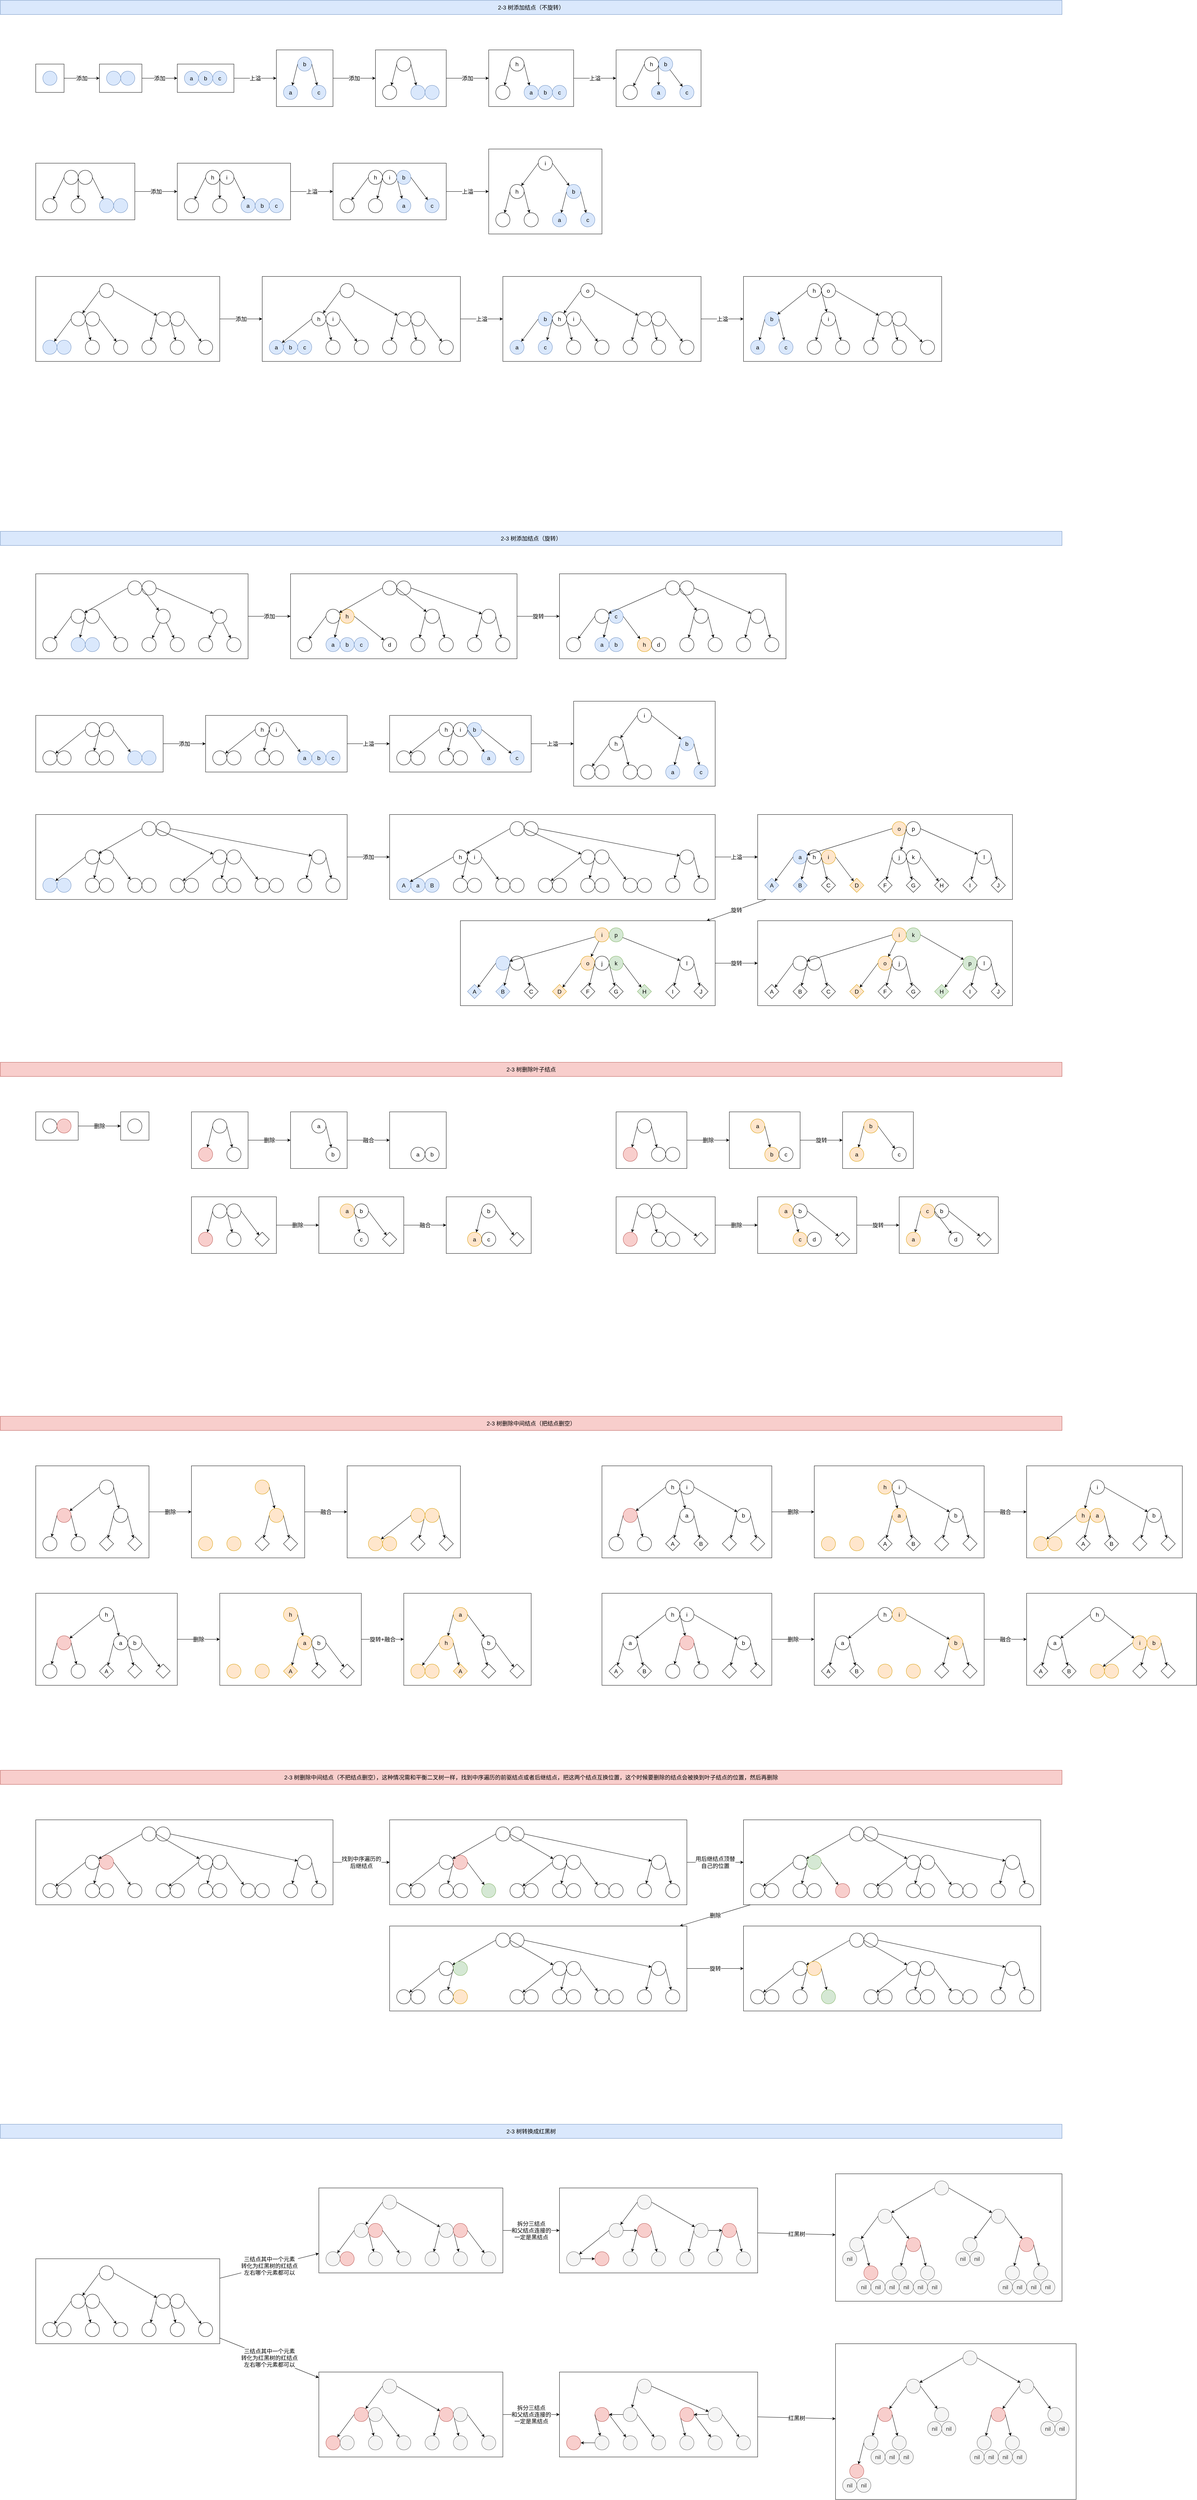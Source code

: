 <mxfile version="17.4.2" type="device"><diagram id="zIoazA2GMttxfUxlNVaQ" name="第 1 页"><mxGraphModel dx="2011" dy="1204" grid="1" gridSize="10" guides="0" tooltips="1" connect="1" arrows="1" fold="1" page="1" pageScale="1" pageWidth="827" pageHeight="1169" math="0" shadow="0"><root><mxCell id="0"/><mxCell id="1" parent="0"/><mxCell id="bpHZsO89WZFPVgoNxrbF-1" value="" style="group" vertex="1" connectable="0" parent="1"><mxGeometry y="6000" width="3040" height="1060" as="geometry"/></mxCell><mxCell id="UiJO65XUNeCRhknoJqlR-27" value="2-3 树转换成红黑树" style="rounded=0;whiteSpace=wrap;html=1;fontSize=16;fillColor=#dae8fc;strokeColor=#6c8ebf;" parent="bpHZsO89WZFPVgoNxrbF-1" vertex="1"><mxGeometry width="3000" height="40" as="geometry"/></mxCell><mxCell id="UiJO65XUNeCRhknoJqlR-5" value="" style="group;fontSize=16;" parent="bpHZsO89WZFPVgoNxrbF-1" vertex="1" connectable="0"><mxGeometry x="100" y="380" width="520" height="240" as="geometry"/></mxCell><mxCell id="UiJO65XUNeCRhknoJqlR-6" value="" style="rounded=0;whiteSpace=wrap;html=1;fontSize=16;fillColor=none;container=0;" parent="UiJO65XUNeCRhknoJqlR-5" vertex="1"><mxGeometry width="520" height="240" as="geometry"/></mxCell><mxCell id="UiJO65XUNeCRhknoJqlR-7" value="" style="ellipse;whiteSpace=wrap;html=1;aspect=fixed;fontSize=16;container=0;" parent="UiJO65XUNeCRhknoJqlR-5" vertex="1"><mxGeometry x="100" y="100" width="40" height="40" as="geometry"/></mxCell><mxCell id="UiJO65XUNeCRhknoJqlR-8" value="" style="ellipse;whiteSpace=wrap;html=1;aspect=fixed;fontSize=16;container=0;" parent="UiJO65XUNeCRhknoJqlR-5" vertex="1"><mxGeometry x="20" y="180" width="40" height="40" as="geometry"/></mxCell><mxCell id="UiJO65XUNeCRhknoJqlR-9" value="" style="ellipse;whiteSpace=wrap;html=1;aspect=fixed;fontSize=16;container=0;" parent="UiJO65XUNeCRhknoJqlR-5" vertex="1"><mxGeometry x="140" y="180" width="40" height="40" as="geometry"/></mxCell><mxCell id="UiJO65XUNeCRhknoJqlR-10" value="" style="endArrow=classic;html=1;rounded=0;fontSize=16;exitX=0;exitY=0.5;exitDx=0;exitDy=0;" parent="UiJO65XUNeCRhknoJqlR-5" source="UiJO65XUNeCRhknoJqlR-7" target="UiJO65XUNeCRhknoJqlR-8" edge="1"><mxGeometry width="50" height="50" relative="1" as="geometry"><mxPoint x="100" y="90" as="sourcePoint"/><mxPoint x="150" y="40" as="targetPoint"/></mxGeometry></mxCell><mxCell id="UiJO65XUNeCRhknoJqlR-11" value="" style="endArrow=classic;html=1;rounded=0;fontSize=16;exitX=0;exitY=0.5;exitDx=0;exitDy=0;" parent="UiJO65XUNeCRhknoJqlR-5" source="UiJO65XUNeCRhknoJqlR-16" target="UiJO65XUNeCRhknoJqlR-9" edge="1"><mxGeometry width="50" height="50" relative="1" as="geometry"><mxPoint x="120.006" y="157.324" as="sourcePoint"/><mxPoint x="99.923" y="192.635" as="targetPoint"/></mxGeometry></mxCell><mxCell id="UiJO65XUNeCRhknoJqlR-12" value="" style="ellipse;whiteSpace=wrap;html=1;aspect=fixed;fontSize=16;container=0;" parent="UiJO65XUNeCRhknoJqlR-5" vertex="1"><mxGeometry x="180" y="20" width="40" height="40" as="geometry"/></mxCell><mxCell id="UiJO65XUNeCRhknoJqlR-13" value="" style="endArrow=classic;html=1;rounded=0;fontSize=16;exitX=0;exitY=0.5;exitDx=0;exitDy=0;" parent="UiJO65XUNeCRhknoJqlR-5" source="UiJO65XUNeCRhknoJqlR-12" target="UiJO65XUNeCRhknoJqlR-7" edge="1"><mxGeometry width="50" height="50" relative="1" as="geometry"><mxPoint x="170" y="160" as="sourcePoint"/><mxPoint x="170" y="190" as="targetPoint"/></mxGeometry></mxCell><mxCell id="UiJO65XUNeCRhknoJqlR-14" value="" style="endArrow=classic;html=1;rounded=0;fontSize=16;exitX=1;exitY=0.5;exitDx=0;exitDy=0;" parent="UiJO65XUNeCRhknoJqlR-5" source="UiJO65XUNeCRhknoJqlR-12" target="UiJO65XUNeCRhknoJqlR-19" edge="1"><mxGeometry width="50" height="50" relative="1" as="geometry"><mxPoint x="200.006" y="87.324" as="sourcePoint"/><mxPoint x="265.858" y="105.858" as="targetPoint"/></mxGeometry></mxCell><mxCell id="UiJO65XUNeCRhknoJqlR-15" value="" style="ellipse;whiteSpace=wrap;html=1;aspect=fixed;fontSize=16;container=0;" parent="UiJO65XUNeCRhknoJqlR-5" vertex="1"><mxGeometry x="220" y="180" width="40" height="40" as="geometry"/></mxCell><mxCell id="UiJO65XUNeCRhknoJqlR-16" value="" style="ellipse;whiteSpace=wrap;html=1;aspect=fixed;fontSize=16;container=0;" parent="UiJO65XUNeCRhknoJqlR-5" vertex="1"><mxGeometry x="140" y="100" width="40" height="40" as="geometry"/></mxCell><mxCell id="UiJO65XUNeCRhknoJqlR-17" value="" style="ellipse;whiteSpace=wrap;html=1;aspect=fixed;fontSize=16;container=0;" parent="UiJO65XUNeCRhknoJqlR-5" vertex="1"><mxGeometry x="300" y="180" width="40" height="40" as="geometry"/></mxCell><mxCell id="UiJO65XUNeCRhknoJqlR-18" value="" style="endArrow=classic;html=1;rounded=0;fontSize=16;exitX=0;exitY=0.5;exitDx=0;exitDy=0;" parent="UiJO65XUNeCRhknoJqlR-5" source="UiJO65XUNeCRhknoJqlR-19" target="UiJO65XUNeCRhknoJqlR-17" edge="1"><mxGeometry width="50" height="50" relative="1" as="geometry"><mxPoint x="219.994" y="157.324" as="sourcePoint"/><mxPoint x="240.077" y="192.635" as="targetPoint"/></mxGeometry></mxCell><mxCell id="UiJO65XUNeCRhknoJqlR-19" value="" style="ellipse;whiteSpace=wrap;html=1;aspect=fixed;fontSize=16;container=0;" parent="UiJO65XUNeCRhknoJqlR-5" vertex="1"><mxGeometry x="340" y="100" width="40" height="40" as="geometry"/></mxCell><mxCell id="UiJO65XUNeCRhknoJqlR-20" value="" style="ellipse;whiteSpace=wrap;html=1;aspect=fixed;fontSize=16;container=0;" parent="UiJO65XUNeCRhknoJqlR-5" vertex="1"><mxGeometry x="380" y="180" width="40" height="40" as="geometry"/></mxCell><mxCell id="UiJO65XUNeCRhknoJqlR-21" value="" style="endArrow=classic;html=1;rounded=0;fontSize=16;exitX=0;exitY=0.5;exitDx=0;exitDy=0;" parent="UiJO65XUNeCRhknoJqlR-5" source="UiJO65XUNeCRhknoJqlR-22" target="UiJO65XUNeCRhknoJqlR-20" edge="1"><mxGeometry width="50" height="50" relative="1" as="geometry"><mxPoint x="282.969" y="155.225" as="sourcePoint"/><mxPoint x="316.984" y="194.815" as="targetPoint"/></mxGeometry></mxCell><mxCell id="UiJO65XUNeCRhknoJqlR-22" value="" style="ellipse;whiteSpace=wrap;html=1;aspect=fixed;fontSize=16;container=0;" parent="UiJO65XUNeCRhknoJqlR-5" vertex="1"><mxGeometry x="380" y="100" width="40" height="40" as="geometry"/></mxCell><mxCell id="UiJO65XUNeCRhknoJqlR-23" value="" style="ellipse;whiteSpace=wrap;html=1;aspect=fixed;fontSize=16;container=0;" parent="UiJO65XUNeCRhknoJqlR-5" vertex="1"><mxGeometry x="460" y="180" width="40" height="40" as="geometry"/></mxCell><mxCell id="UiJO65XUNeCRhknoJqlR-24" value="" style="endArrow=classic;html=1;rounded=0;fontSize=16;exitX=1;exitY=0.5;exitDx=0;exitDy=0;" parent="UiJO65XUNeCRhknoJqlR-5" source="UiJO65XUNeCRhknoJqlR-22" target="UiJO65XUNeCRhknoJqlR-23" edge="1"><mxGeometry width="50" height="50" relative="1" as="geometry"><mxPoint x="378.944" y="147.889" as="sourcePoint"/><mxPoint x="401.056" y="192.111" as="targetPoint"/></mxGeometry></mxCell><mxCell id="UiJO65XUNeCRhknoJqlR-25" value="" style="endArrow=classic;html=1;rounded=0;fontSize=16;exitX=1;exitY=0.5;exitDx=0;exitDy=0;" parent="UiJO65XUNeCRhknoJqlR-5" source="UiJO65XUNeCRhknoJqlR-16" target="UiJO65XUNeCRhknoJqlR-15" edge="1"><mxGeometry width="50" height="50" relative="1" as="geometry"><mxPoint x="138.944" y="147.889" as="sourcePoint"/><mxPoint x="161.056" y="192.111" as="targetPoint"/></mxGeometry></mxCell><mxCell id="UiJO65XUNeCRhknoJqlR-26" value="" style="ellipse;whiteSpace=wrap;html=1;aspect=fixed;fontSize=16;container=0;" parent="UiJO65XUNeCRhknoJqlR-5" vertex="1"><mxGeometry x="60" y="180" width="40" height="40" as="geometry"/></mxCell><mxCell id="UiJO65XUNeCRhknoJqlR-28" value="" style="group;fontSize=16;" parent="bpHZsO89WZFPVgoNxrbF-1" vertex="1" connectable="0"><mxGeometry x="900" y="180" width="520" height="240" as="geometry"/></mxCell><mxCell id="UiJO65XUNeCRhknoJqlR-29" value="" style="rounded=0;whiteSpace=wrap;html=1;fontSize=16;fillColor=none;container=0;" parent="UiJO65XUNeCRhknoJqlR-28" vertex="1"><mxGeometry width="520" height="240" as="geometry"/></mxCell><mxCell id="UiJO65XUNeCRhknoJqlR-30" value="" style="ellipse;whiteSpace=wrap;html=1;aspect=fixed;fontSize=16;container=0;fillColor=#f5f5f5;fontColor=#333333;strokeColor=#666666;" parent="UiJO65XUNeCRhknoJqlR-28" vertex="1"><mxGeometry x="100" y="100" width="40" height="40" as="geometry"/></mxCell><mxCell id="UiJO65XUNeCRhknoJqlR-31" value="" style="ellipse;whiteSpace=wrap;html=1;aspect=fixed;fontSize=16;container=0;fillColor=#f5f5f5;fontColor=#333333;strokeColor=#666666;" parent="UiJO65XUNeCRhknoJqlR-28" vertex="1"><mxGeometry x="20" y="180" width="40" height="40" as="geometry"/></mxCell><mxCell id="UiJO65XUNeCRhknoJqlR-32" value="" style="ellipse;whiteSpace=wrap;html=1;aspect=fixed;fontSize=16;container=0;fillColor=#f5f5f5;fontColor=#333333;strokeColor=#666666;" parent="UiJO65XUNeCRhknoJqlR-28" vertex="1"><mxGeometry x="140" y="180" width="40" height="40" as="geometry"/></mxCell><mxCell id="UiJO65XUNeCRhknoJqlR-33" value="" style="endArrow=classic;html=1;rounded=0;fontSize=16;exitX=0;exitY=0.5;exitDx=0;exitDy=0;" parent="UiJO65XUNeCRhknoJqlR-28" source="UiJO65XUNeCRhknoJqlR-30" target="UiJO65XUNeCRhknoJqlR-31" edge="1"><mxGeometry width="50" height="50" relative="1" as="geometry"><mxPoint x="100" y="90" as="sourcePoint"/><mxPoint x="150" y="40" as="targetPoint"/></mxGeometry></mxCell><mxCell id="UiJO65XUNeCRhknoJqlR-34" value="" style="endArrow=classic;html=1;rounded=0;fontSize=16;exitX=0;exitY=0.5;exitDx=0;exitDy=0;" parent="UiJO65XUNeCRhknoJqlR-28" source="UiJO65XUNeCRhknoJqlR-39" target="UiJO65XUNeCRhknoJqlR-32" edge="1"><mxGeometry width="50" height="50" relative="1" as="geometry"><mxPoint x="120.006" y="157.324" as="sourcePoint"/><mxPoint x="99.923" y="192.635" as="targetPoint"/></mxGeometry></mxCell><mxCell id="UiJO65XUNeCRhknoJqlR-35" value="" style="ellipse;whiteSpace=wrap;html=1;aspect=fixed;fontSize=16;container=0;fillColor=#f5f5f5;fontColor=#333333;strokeColor=#666666;" parent="UiJO65XUNeCRhknoJqlR-28" vertex="1"><mxGeometry x="180" y="20" width="40" height="40" as="geometry"/></mxCell><mxCell id="UiJO65XUNeCRhknoJqlR-36" value="" style="endArrow=classic;html=1;rounded=0;fontSize=16;exitX=0;exitY=0.5;exitDx=0;exitDy=0;" parent="UiJO65XUNeCRhknoJqlR-28" source="UiJO65XUNeCRhknoJqlR-35" target="UiJO65XUNeCRhknoJqlR-30" edge="1"><mxGeometry width="50" height="50" relative="1" as="geometry"><mxPoint x="170" y="160" as="sourcePoint"/><mxPoint x="170" y="190" as="targetPoint"/></mxGeometry></mxCell><mxCell id="UiJO65XUNeCRhknoJqlR-37" value="" style="endArrow=classic;html=1;rounded=0;fontSize=16;exitX=1;exitY=0.5;exitDx=0;exitDy=0;" parent="UiJO65XUNeCRhknoJqlR-28" source="UiJO65XUNeCRhknoJqlR-35" target="UiJO65XUNeCRhknoJqlR-42" edge="1"><mxGeometry width="50" height="50" relative="1" as="geometry"><mxPoint x="200.006" y="87.324" as="sourcePoint"/><mxPoint x="265.858" y="105.858" as="targetPoint"/></mxGeometry></mxCell><mxCell id="UiJO65XUNeCRhknoJqlR-38" value="" style="ellipse;whiteSpace=wrap;html=1;aspect=fixed;fontSize=16;container=0;fillColor=#f5f5f5;fontColor=#333333;strokeColor=#666666;" parent="UiJO65XUNeCRhknoJqlR-28" vertex="1"><mxGeometry x="220" y="180" width="40" height="40" as="geometry"/></mxCell><mxCell id="UiJO65XUNeCRhknoJqlR-39" value="" style="ellipse;whiteSpace=wrap;html=1;aspect=fixed;fontSize=16;container=0;fillColor=#f8cecc;strokeColor=#b85450;" parent="UiJO65XUNeCRhknoJqlR-28" vertex="1"><mxGeometry x="140" y="100" width="40" height="40" as="geometry"/></mxCell><mxCell id="UiJO65XUNeCRhknoJqlR-40" value="" style="ellipse;whiteSpace=wrap;html=1;aspect=fixed;fontSize=16;container=0;fillColor=#f5f5f5;fontColor=#333333;strokeColor=#666666;" parent="UiJO65XUNeCRhknoJqlR-28" vertex="1"><mxGeometry x="300" y="180" width="40" height="40" as="geometry"/></mxCell><mxCell id="UiJO65XUNeCRhknoJqlR-41" value="" style="endArrow=classic;html=1;rounded=0;fontSize=16;exitX=0;exitY=0.5;exitDx=0;exitDy=0;" parent="UiJO65XUNeCRhknoJqlR-28" source="UiJO65XUNeCRhknoJqlR-42" target="UiJO65XUNeCRhknoJqlR-40" edge="1"><mxGeometry width="50" height="50" relative="1" as="geometry"><mxPoint x="219.994" y="157.324" as="sourcePoint"/><mxPoint x="240.077" y="192.635" as="targetPoint"/></mxGeometry></mxCell><mxCell id="UiJO65XUNeCRhknoJqlR-42" value="" style="ellipse;whiteSpace=wrap;html=1;aspect=fixed;fontSize=16;container=0;fillColor=#f5f5f5;fontColor=#333333;strokeColor=#666666;" parent="UiJO65XUNeCRhknoJqlR-28" vertex="1"><mxGeometry x="340" y="100" width="40" height="40" as="geometry"/></mxCell><mxCell id="UiJO65XUNeCRhknoJqlR-43" value="" style="ellipse;whiteSpace=wrap;html=1;aspect=fixed;fontSize=16;container=0;fillColor=#f5f5f5;fontColor=#333333;strokeColor=#666666;" parent="UiJO65XUNeCRhknoJqlR-28" vertex="1"><mxGeometry x="380" y="180" width="40" height="40" as="geometry"/></mxCell><mxCell id="UiJO65XUNeCRhknoJqlR-44" value="" style="endArrow=classic;html=1;rounded=0;fontSize=16;exitX=0;exitY=0.5;exitDx=0;exitDy=0;" parent="UiJO65XUNeCRhknoJqlR-28" source="UiJO65XUNeCRhknoJqlR-45" target="UiJO65XUNeCRhknoJqlR-43" edge="1"><mxGeometry width="50" height="50" relative="1" as="geometry"><mxPoint x="282.969" y="155.225" as="sourcePoint"/><mxPoint x="316.984" y="194.815" as="targetPoint"/></mxGeometry></mxCell><mxCell id="UiJO65XUNeCRhknoJqlR-45" value="" style="ellipse;whiteSpace=wrap;html=1;aspect=fixed;fontSize=16;container=0;fillColor=#f8cecc;strokeColor=#b85450;" parent="UiJO65XUNeCRhknoJqlR-28" vertex="1"><mxGeometry x="380" y="100" width="40" height="40" as="geometry"/></mxCell><mxCell id="UiJO65XUNeCRhknoJqlR-46" value="" style="ellipse;whiteSpace=wrap;html=1;aspect=fixed;fontSize=16;container=0;fillColor=#f5f5f5;fontColor=#333333;strokeColor=#666666;" parent="UiJO65XUNeCRhknoJqlR-28" vertex="1"><mxGeometry x="460" y="180" width="40" height="40" as="geometry"/></mxCell><mxCell id="UiJO65XUNeCRhknoJqlR-47" value="" style="endArrow=classic;html=1;rounded=0;fontSize=16;exitX=1;exitY=0.5;exitDx=0;exitDy=0;" parent="UiJO65XUNeCRhknoJqlR-28" source="UiJO65XUNeCRhknoJqlR-45" target="UiJO65XUNeCRhknoJqlR-46" edge="1"><mxGeometry width="50" height="50" relative="1" as="geometry"><mxPoint x="378.944" y="147.889" as="sourcePoint"/><mxPoint x="401.056" y="192.111" as="targetPoint"/></mxGeometry></mxCell><mxCell id="UiJO65XUNeCRhknoJqlR-48" value="" style="endArrow=classic;html=1;rounded=0;fontSize=16;exitX=1;exitY=0.5;exitDx=0;exitDy=0;" parent="UiJO65XUNeCRhknoJqlR-28" source="UiJO65XUNeCRhknoJqlR-39" target="UiJO65XUNeCRhknoJqlR-38" edge="1"><mxGeometry width="50" height="50" relative="1" as="geometry"><mxPoint x="138.944" y="147.889" as="sourcePoint"/><mxPoint x="161.056" y="192.111" as="targetPoint"/></mxGeometry></mxCell><mxCell id="UiJO65XUNeCRhknoJqlR-49" value="" style="ellipse;whiteSpace=wrap;html=1;aspect=fixed;fontSize=16;container=0;fillColor=#f8cecc;strokeColor=#b85450;" parent="UiJO65XUNeCRhknoJqlR-28" vertex="1"><mxGeometry x="60" y="180" width="40" height="40" as="geometry"/></mxCell><mxCell id="UiJO65XUNeCRhknoJqlR-51" value="" style="rounded=0;whiteSpace=wrap;html=1;fontSize=16;fillColor=none;container=0;" parent="bpHZsO89WZFPVgoNxrbF-1" vertex="1"><mxGeometry x="1580" y="180" width="560" height="240" as="geometry"/></mxCell><mxCell id="UiJO65XUNeCRhknoJqlR-52" value="" style="ellipse;whiteSpace=wrap;html=1;aspect=fixed;fontSize=16;container=0;fillColor=#f5f5f5;fontColor=#333333;strokeColor=#666666;" parent="bpHZsO89WZFPVgoNxrbF-1" vertex="1"><mxGeometry x="1720" y="280" width="40" height="40" as="geometry"/></mxCell><mxCell id="UiJO65XUNeCRhknoJqlR-53" value="" style="ellipse;whiteSpace=wrap;html=1;aspect=fixed;fontSize=16;container=0;fillColor=#f5f5f5;fontColor=#333333;strokeColor=#666666;" parent="bpHZsO89WZFPVgoNxrbF-1" vertex="1"><mxGeometry x="1600" y="360" width="40" height="40" as="geometry"/></mxCell><mxCell id="UiJO65XUNeCRhknoJqlR-54" value="" style="ellipse;whiteSpace=wrap;html=1;aspect=fixed;fontSize=16;container=0;fillColor=#f5f5f5;fontColor=#333333;strokeColor=#666666;" parent="bpHZsO89WZFPVgoNxrbF-1" vertex="1"><mxGeometry x="1760" y="360" width="40" height="40" as="geometry"/></mxCell><mxCell id="UiJO65XUNeCRhknoJqlR-55" value="" style="endArrow=classic;html=1;rounded=0;fontSize=16;exitX=0;exitY=0.5;exitDx=0;exitDy=0;" parent="bpHZsO89WZFPVgoNxrbF-1" source="UiJO65XUNeCRhknoJqlR-52" target="UiJO65XUNeCRhknoJqlR-53" edge="1"><mxGeometry width="50" height="50" relative="1" as="geometry"><mxPoint x="1720" y="270" as="sourcePoint"/><mxPoint x="1770" y="220" as="targetPoint"/></mxGeometry></mxCell><mxCell id="UiJO65XUNeCRhknoJqlR-56" value="" style="endArrow=classic;html=1;rounded=0;fontSize=16;exitX=0;exitY=0.5;exitDx=0;exitDy=0;" parent="bpHZsO89WZFPVgoNxrbF-1" source="UiJO65XUNeCRhknoJqlR-61" target="UiJO65XUNeCRhknoJqlR-54" edge="1"><mxGeometry width="50" height="50" relative="1" as="geometry"><mxPoint x="1740.006" y="337.324" as="sourcePoint"/><mxPoint x="1719.923" y="372.635" as="targetPoint"/></mxGeometry></mxCell><mxCell id="UiJO65XUNeCRhknoJqlR-57" value="" style="ellipse;whiteSpace=wrap;html=1;aspect=fixed;fontSize=16;container=0;fillColor=#f5f5f5;fontColor=#333333;strokeColor=#666666;" parent="bpHZsO89WZFPVgoNxrbF-1" vertex="1"><mxGeometry x="1800" y="200" width="40" height="40" as="geometry"/></mxCell><mxCell id="UiJO65XUNeCRhknoJqlR-58" value="" style="endArrow=classic;html=1;rounded=0;fontSize=16;exitX=0;exitY=0.5;exitDx=0;exitDy=0;" parent="bpHZsO89WZFPVgoNxrbF-1" source="UiJO65XUNeCRhknoJqlR-57" target="UiJO65XUNeCRhknoJqlR-52" edge="1"><mxGeometry width="50" height="50" relative="1" as="geometry"><mxPoint x="1790" y="340" as="sourcePoint"/><mxPoint x="1790" y="370" as="targetPoint"/></mxGeometry></mxCell><mxCell id="UiJO65XUNeCRhknoJqlR-59" value="" style="endArrow=classic;html=1;rounded=0;fontSize=16;exitX=1;exitY=0.5;exitDx=0;exitDy=0;" parent="bpHZsO89WZFPVgoNxrbF-1" source="UiJO65XUNeCRhknoJqlR-57" target="UiJO65XUNeCRhknoJqlR-64" edge="1"><mxGeometry width="50" height="50" relative="1" as="geometry"><mxPoint x="1820.006" y="267.324" as="sourcePoint"/><mxPoint x="1885.858" y="285.858" as="targetPoint"/></mxGeometry></mxCell><mxCell id="UiJO65XUNeCRhknoJqlR-60" value="" style="ellipse;whiteSpace=wrap;html=1;aspect=fixed;fontSize=16;container=0;fillColor=#f5f5f5;fontColor=#333333;strokeColor=#666666;" parent="bpHZsO89WZFPVgoNxrbF-1" vertex="1"><mxGeometry x="1840" y="360" width="40" height="40" as="geometry"/></mxCell><mxCell id="UiJO65XUNeCRhknoJqlR-61" value="" style="ellipse;whiteSpace=wrap;html=1;aspect=fixed;fontSize=16;container=0;fillColor=#f8cecc;strokeColor=#b85450;" parent="bpHZsO89WZFPVgoNxrbF-1" vertex="1"><mxGeometry x="1800" y="280" width="40" height="40" as="geometry"/></mxCell><mxCell id="UiJO65XUNeCRhknoJqlR-62" value="" style="ellipse;whiteSpace=wrap;html=1;aspect=fixed;fontSize=16;container=0;fillColor=#f5f5f5;fontColor=#333333;strokeColor=#666666;" parent="bpHZsO89WZFPVgoNxrbF-1" vertex="1"><mxGeometry x="1920" y="360" width="40" height="40" as="geometry"/></mxCell><mxCell id="UiJO65XUNeCRhknoJqlR-63" value="" style="endArrow=classic;html=1;rounded=0;fontSize=16;exitX=0;exitY=0.5;exitDx=0;exitDy=0;" parent="bpHZsO89WZFPVgoNxrbF-1" source="UiJO65XUNeCRhknoJqlR-64" target="UiJO65XUNeCRhknoJqlR-62" edge="1"><mxGeometry width="50" height="50" relative="1" as="geometry"><mxPoint x="1839.994" y="337.324" as="sourcePoint"/><mxPoint x="1860.077" y="372.635" as="targetPoint"/></mxGeometry></mxCell><mxCell id="UiJO65XUNeCRhknoJqlR-64" value="" style="ellipse;whiteSpace=wrap;html=1;aspect=fixed;fontSize=16;container=0;fillColor=#f5f5f5;fontColor=#333333;strokeColor=#666666;" parent="bpHZsO89WZFPVgoNxrbF-1" vertex="1"><mxGeometry x="1960" y="280" width="40" height="40" as="geometry"/></mxCell><mxCell id="UiJO65XUNeCRhknoJqlR-65" value="" style="ellipse;whiteSpace=wrap;html=1;aspect=fixed;fontSize=16;container=0;fillColor=#f5f5f5;fontColor=#333333;strokeColor=#666666;" parent="bpHZsO89WZFPVgoNxrbF-1" vertex="1"><mxGeometry x="2000" y="360" width="40" height="40" as="geometry"/></mxCell><mxCell id="UiJO65XUNeCRhknoJqlR-66" value="" style="endArrow=classic;html=1;rounded=0;fontSize=16;exitX=0;exitY=0.5;exitDx=0;exitDy=0;" parent="bpHZsO89WZFPVgoNxrbF-1" source="UiJO65XUNeCRhknoJqlR-67" target="UiJO65XUNeCRhknoJqlR-65" edge="1"><mxGeometry width="50" height="50" relative="1" as="geometry"><mxPoint x="1902.969" y="335.225" as="sourcePoint"/><mxPoint x="1936.984" y="374.815" as="targetPoint"/></mxGeometry></mxCell><mxCell id="UiJO65XUNeCRhknoJqlR-67" value="" style="ellipse;whiteSpace=wrap;html=1;aspect=fixed;fontSize=16;container=0;fillColor=#f8cecc;strokeColor=#b85450;" parent="bpHZsO89WZFPVgoNxrbF-1" vertex="1"><mxGeometry x="2040" y="280" width="40" height="40" as="geometry"/></mxCell><mxCell id="UiJO65XUNeCRhknoJqlR-68" value="" style="ellipse;whiteSpace=wrap;html=1;aspect=fixed;fontSize=16;container=0;fillColor=#f5f5f5;fontColor=#333333;strokeColor=#666666;" parent="bpHZsO89WZFPVgoNxrbF-1" vertex="1"><mxGeometry x="2080" y="360" width="40" height="40" as="geometry"/></mxCell><mxCell id="UiJO65XUNeCRhknoJqlR-69" value="" style="endArrow=classic;html=1;rounded=0;fontSize=16;exitX=1;exitY=0.5;exitDx=0;exitDy=0;" parent="bpHZsO89WZFPVgoNxrbF-1" source="UiJO65XUNeCRhknoJqlR-67" target="UiJO65XUNeCRhknoJqlR-68" edge="1"><mxGeometry width="50" height="50" relative="1" as="geometry"><mxPoint x="1998.944" y="327.889" as="sourcePoint"/><mxPoint x="2021.056" y="372.111" as="targetPoint"/></mxGeometry></mxCell><mxCell id="UiJO65XUNeCRhknoJqlR-70" value="" style="endArrow=classic;html=1;rounded=0;fontSize=16;exitX=1;exitY=0.5;exitDx=0;exitDy=0;" parent="bpHZsO89WZFPVgoNxrbF-1" source="UiJO65XUNeCRhknoJqlR-61" target="UiJO65XUNeCRhknoJqlR-60" edge="1"><mxGeometry width="50" height="50" relative="1" as="geometry"><mxPoint x="1758.944" y="327.889" as="sourcePoint"/><mxPoint x="1781.056" y="372.111" as="targetPoint"/></mxGeometry></mxCell><mxCell id="UiJO65XUNeCRhknoJqlR-71" value="" style="ellipse;whiteSpace=wrap;html=1;aspect=fixed;fontSize=16;container=0;fillColor=#f8cecc;strokeColor=#b85450;" parent="bpHZsO89WZFPVgoNxrbF-1" vertex="1"><mxGeometry x="1680" y="360" width="40" height="40" as="geometry"/></mxCell><mxCell id="UiJO65XUNeCRhknoJqlR-72" value="" style="endArrow=classic;html=1;rounded=0;fontSize=16;" parent="bpHZsO89WZFPVgoNxrbF-1" source="UiJO65XUNeCRhknoJqlR-52" target="UiJO65XUNeCRhknoJqlR-61" edge="1"><mxGeometry width="50" height="50" relative="1" as="geometry"><mxPoint x="1810" y="230" as="sourcePoint"/><mxPoint x="1762.0" y="294.0" as="targetPoint"/></mxGeometry></mxCell><mxCell id="UiJO65XUNeCRhknoJqlR-73" value="" style="endArrow=classic;html=1;rounded=0;fontSize=16;" parent="bpHZsO89WZFPVgoNxrbF-1" source="UiJO65XUNeCRhknoJqlR-53" target="UiJO65XUNeCRhknoJqlR-71" edge="1"><mxGeometry width="50" height="50" relative="1" as="geometry"><mxPoint x="1770.0" y="310" as="sourcePoint"/><mxPoint x="1810" y="310" as="targetPoint"/></mxGeometry></mxCell><mxCell id="UiJO65XUNeCRhknoJqlR-74" value="" style="endArrow=classic;html=1;rounded=0;fontSize=16;" parent="bpHZsO89WZFPVgoNxrbF-1" source="UiJO65XUNeCRhknoJqlR-64" target="UiJO65XUNeCRhknoJqlR-67" edge="1"><mxGeometry width="50" height="50" relative="1" as="geometry"><mxPoint x="1690" y="390" as="sourcePoint"/><mxPoint x="1710" y="390" as="targetPoint"/></mxGeometry></mxCell><mxCell id="UiJO65XUNeCRhknoJqlR-126" value="" style="endArrow=classic;html=1;rounded=0;" parent="bpHZsO89WZFPVgoNxrbF-1" source="UiJO65XUNeCRhknoJqlR-6" target="UiJO65XUNeCRhknoJqlR-29" edge="1"><mxGeometry width="50" height="50" relative="1" as="geometry"><mxPoint x="850" y="400" as="sourcePoint"/><mxPoint x="900" y="350" as="targetPoint"/></mxGeometry></mxCell><mxCell id="UiJO65XUNeCRhknoJqlR-131" value="三结点其中一个元素&lt;br style=&quot;font-size: 16px&quot;&gt;转化为红黑树的红结点&lt;br&gt;左右哪个元素都可以" style="edgeLabel;html=1;align=center;verticalAlign=middle;resizable=0;points=[];fontSize=16;" parent="UiJO65XUNeCRhknoJqlR-126" vertex="1" connectable="0"><mxGeometry relative="1" as="geometry"><mxPoint as="offset"/></mxGeometry></mxCell><mxCell id="UiJO65XUNeCRhknoJqlR-127" value="" style="endArrow=classic;html=1;rounded=0;" parent="bpHZsO89WZFPVgoNxrbF-1" source="UiJO65XUNeCRhknoJqlR-29" target="UiJO65XUNeCRhknoJqlR-51" edge="1"><mxGeometry width="50" height="50" relative="1" as="geometry"><mxPoint x="630" y="310" as="sourcePoint"/><mxPoint x="750" y="310" as="targetPoint"/></mxGeometry></mxCell><mxCell id="UiJO65XUNeCRhknoJqlR-128" value="拆分三结点&lt;br&gt;和父结点连接的&lt;br&gt;一定是黑结点" style="edgeLabel;html=1;align=center;verticalAlign=middle;resizable=0;points=[];fontSize=16;" parent="UiJO65XUNeCRhknoJqlR-127" vertex="1" connectable="0"><mxGeometry relative="1" as="geometry"><mxPoint as="offset"/></mxGeometry></mxCell><mxCell id="UiJO65XUNeCRhknoJqlR-129" value="" style="endArrow=classic;html=1;rounded=0;" parent="bpHZsO89WZFPVgoNxrbF-1" source="UiJO65XUNeCRhknoJqlR-51" target="UiJO65XUNeCRhknoJqlR-75" edge="1"><mxGeometry width="50" height="50" relative="1" as="geometry"><mxPoint x="2271.176" y="50" as="sourcePoint"/><mxPoint x="2088.824" y="150" as="targetPoint"/></mxGeometry></mxCell><mxCell id="UiJO65XUNeCRhknoJqlR-130" value="红黑树" style="edgeLabel;html=1;align=center;verticalAlign=middle;resizable=0;points=[];fontSize=16;" parent="UiJO65XUNeCRhknoJqlR-129" vertex="1" connectable="0"><mxGeometry relative="1" as="geometry"><mxPoint as="offset"/></mxGeometry></mxCell><mxCell id="UiJO65XUNeCRhknoJqlR-134" value="" style="group;fontSize=16;" parent="bpHZsO89WZFPVgoNxrbF-1" vertex="1" connectable="0"><mxGeometry x="900" y="700" width="520" height="240" as="geometry"/></mxCell><mxCell id="UiJO65XUNeCRhknoJqlR-135" value="" style="rounded=0;whiteSpace=wrap;html=1;fontSize=16;fillColor=none;container=0;" parent="UiJO65XUNeCRhknoJqlR-134" vertex="1"><mxGeometry width="520" height="240" as="geometry"/></mxCell><mxCell id="UiJO65XUNeCRhknoJqlR-136" value="" style="ellipse;whiteSpace=wrap;html=1;aspect=fixed;fontSize=16;container=0;fillColor=#f8cecc;strokeColor=#b85450;" parent="UiJO65XUNeCRhknoJqlR-134" vertex="1"><mxGeometry x="100" y="100" width="40" height="40" as="geometry"/></mxCell><mxCell id="UiJO65XUNeCRhknoJqlR-137" value="" style="ellipse;whiteSpace=wrap;html=1;aspect=fixed;fontSize=16;container=0;fillColor=#f8cecc;strokeColor=#b85450;" parent="UiJO65XUNeCRhknoJqlR-134" vertex="1"><mxGeometry x="20" y="180" width="40" height="40" as="geometry"/></mxCell><mxCell id="UiJO65XUNeCRhknoJqlR-138" value="" style="ellipse;whiteSpace=wrap;html=1;aspect=fixed;fontSize=16;container=0;fillColor=#f5f5f5;fontColor=#333333;strokeColor=#666666;" parent="UiJO65XUNeCRhknoJqlR-134" vertex="1"><mxGeometry x="140" y="180" width="40" height="40" as="geometry"/></mxCell><mxCell id="UiJO65XUNeCRhknoJqlR-139" value="" style="endArrow=classic;html=1;rounded=0;fontSize=16;exitX=0;exitY=0.5;exitDx=0;exitDy=0;" parent="UiJO65XUNeCRhknoJqlR-134" source="UiJO65XUNeCRhknoJqlR-136" target="UiJO65XUNeCRhknoJqlR-137" edge="1"><mxGeometry width="50" height="50" relative="1" as="geometry"><mxPoint x="100" y="90" as="sourcePoint"/><mxPoint x="150" y="40" as="targetPoint"/></mxGeometry></mxCell><mxCell id="UiJO65XUNeCRhknoJqlR-140" value="" style="endArrow=classic;html=1;rounded=0;fontSize=16;exitX=0;exitY=0.5;exitDx=0;exitDy=0;" parent="UiJO65XUNeCRhknoJqlR-134" source="UiJO65XUNeCRhknoJqlR-145" target="UiJO65XUNeCRhknoJqlR-138" edge="1"><mxGeometry width="50" height="50" relative="1" as="geometry"><mxPoint x="120.006" y="157.324" as="sourcePoint"/><mxPoint x="99.923" y="192.635" as="targetPoint"/></mxGeometry></mxCell><mxCell id="UiJO65XUNeCRhknoJqlR-141" value="" style="ellipse;whiteSpace=wrap;html=1;aspect=fixed;fontSize=16;container=0;fillColor=#f5f5f5;fontColor=#333333;strokeColor=#666666;" parent="UiJO65XUNeCRhknoJqlR-134" vertex="1"><mxGeometry x="180" y="20" width="40" height="40" as="geometry"/></mxCell><mxCell id="UiJO65XUNeCRhknoJqlR-142" value="" style="endArrow=classic;html=1;rounded=0;fontSize=16;exitX=0;exitY=0.5;exitDx=0;exitDy=0;" parent="UiJO65XUNeCRhknoJqlR-134" source="UiJO65XUNeCRhknoJqlR-141" target="UiJO65XUNeCRhknoJqlR-136" edge="1"><mxGeometry width="50" height="50" relative="1" as="geometry"><mxPoint x="170" y="160" as="sourcePoint"/><mxPoint x="170" y="190" as="targetPoint"/></mxGeometry></mxCell><mxCell id="UiJO65XUNeCRhknoJqlR-143" value="" style="endArrow=classic;html=1;rounded=0;fontSize=16;exitX=1;exitY=0.5;exitDx=0;exitDy=0;" parent="UiJO65XUNeCRhknoJqlR-134" source="UiJO65XUNeCRhknoJqlR-141" target="UiJO65XUNeCRhknoJqlR-148" edge="1"><mxGeometry width="50" height="50" relative="1" as="geometry"><mxPoint x="200.006" y="87.324" as="sourcePoint"/><mxPoint x="265.858" y="105.858" as="targetPoint"/></mxGeometry></mxCell><mxCell id="UiJO65XUNeCRhknoJqlR-144" value="" style="ellipse;whiteSpace=wrap;html=1;aspect=fixed;fontSize=16;container=0;fillColor=#f5f5f5;fontColor=#333333;strokeColor=#666666;" parent="UiJO65XUNeCRhknoJqlR-134" vertex="1"><mxGeometry x="220" y="180" width="40" height="40" as="geometry"/></mxCell><mxCell id="UiJO65XUNeCRhknoJqlR-145" value="" style="ellipse;whiteSpace=wrap;html=1;aspect=fixed;fontSize=16;container=0;fillColor=#f5f5f5;strokeColor=#666666;fontColor=#333333;" parent="UiJO65XUNeCRhknoJqlR-134" vertex="1"><mxGeometry x="140" y="100" width="40" height="40" as="geometry"/></mxCell><mxCell id="UiJO65XUNeCRhknoJqlR-146" value="" style="ellipse;whiteSpace=wrap;html=1;aspect=fixed;fontSize=16;container=0;fillColor=#f5f5f5;fontColor=#333333;strokeColor=#666666;" parent="UiJO65XUNeCRhknoJqlR-134" vertex="1"><mxGeometry x="300" y="180" width="40" height="40" as="geometry"/></mxCell><mxCell id="UiJO65XUNeCRhknoJqlR-147" value="" style="endArrow=classic;html=1;rounded=0;fontSize=16;exitX=0;exitY=0.5;exitDx=0;exitDy=0;" parent="UiJO65XUNeCRhknoJqlR-134" source="UiJO65XUNeCRhknoJqlR-148" target="UiJO65XUNeCRhknoJqlR-146" edge="1"><mxGeometry width="50" height="50" relative="1" as="geometry"><mxPoint x="219.994" y="157.324" as="sourcePoint"/><mxPoint x="240.077" y="192.635" as="targetPoint"/></mxGeometry></mxCell><mxCell id="UiJO65XUNeCRhknoJqlR-148" value="" style="ellipse;whiteSpace=wrap;html=1;aspect=fixed;fontSize=16;container=0;fillColor=#f8cecc;strokeColor=#b85450;" parent="UiJO65XUNeCRhknoJqlR-134" vertex="1"><mxGeometry x="340" y="100" width="40" height="40" as="geometry"/></mxCell><mxCell id="UiJO65XUNeCRhknoJqlR-149" value="" style="ellipse;whiteSpace=wrap;html=1;aspect=fixed;fontSize=16;container=0;fillColor=#f5f5f5;fontColor=#333333;strokeColor=#666666;" parent="UiJO65XUNeCRhknoJqlR-134" vertex="1"><mxGeometry x="380" y="180" width="40" height="40" as="geometry"/></mxCell><mxCell id="UiJO65XUNeCRhknoJqlR-150" value="" style="endArrow=classic;html=1;rounded=0;fontSize=16;exitX=0;exitY=0.5;exitDx=0;exitDy=0;" parent="UiJO65XUNeCRhknoJqlR-134" source="UiJO65XUNeCRhknoJqlR-151" target="UiJO65XUNeCRhknoJqlR-149" edge="1"><mxGeometry width="50" height="50" relative="1" as="geometry"><mxPoint x="282.969" y="155.225" as="sourcePoint"/><mxPoint x="316.984" y="194.815" as="targetPoint"/></mxGeometry></mxCell><mxCell id="UiJO65XUNeCRhknoJqlR-151" value="" style="ellipse;whiteSpace=wrap;html=1;aspect=fixed;fontSize=16;container=0;fillColor=#f5f5f5;strokeColor=#666666;fontColor=#333333;" parent="UiJO65XUNeCRhknoJqlR-134" vertex="1"><mxGeometry x="380" y="100" width="40" height="40" as="geometry"/></mxCell><mxCell id="UiJO65XUNeCRhknoJqlR-152" value="" style="ellipse;whiteSpace=wrap;html=1;aspect=fixed;fontSize=16;container=0;fillColor=#f5f5f5;fontColor=#333333;strokeColor=#666666;" parent="UiJO65XUNeCRhknoJqlR-134" vertex="1"><mxGeometry x="460" y="180" width="40" height="40" as="geometry"/></mxCell><mxCell id="UiJO65XUNeCRhknoJqlR-153" value="" style="endArrow=classic;html=1;rounded=0;fontSize=16;exitX=1;exitY=0.5;exitDx=0;exitDy=0;" parent="UiJO65XUNeCRhknoJqlR-134" source="UiJO65XUNeCRhknoJqlR-151" target="UiJO65XUNeCRhknoJqlR-152" edge="1"><mxGeometry width="50" height="50" relative="1" as="geometry"><mxPoint x="378.944" y="147.889" as="sourcePoint"/><mxPoint x="401.056" y="192.111" as="targetPoint"/></mxGeometry></mxCell><mxCell id="UiJO65XUNeCRhknoJqlR-154" value="" style="endArrow=classic;html=1;rounded=0;fontSize=16;exitX=1;exitY=0.5;exitDx=0;exitDy=0;" parent="UiJO65XUNeCRhknoJqlR-134" source="UiJO65XUNeCRhknoJqlR-145" target="UiJO65XUNeCRhknoJqlR-144" edge="1"><mxGeometry width="50" height="50" relative="1" as="geometry"><mxPoint x="138.944" y="147.889" as="sourcePoint"/><mxPoint x="161.056" y="192.111" as="targetPoint"/></mxGeometry></mxCell><mxCell id="UiJO65XUNeCRhknoJqlR-155" value="" style="ellipse;whiteSpace=wrap;html=1;aspect=fixed;fontSize=16;container=0;fillColor=#f5f5f5;strokeColor=#666666;fontColor=#333333;" parent="UiJO65XUNeCRhknoJqlR-134" vertex="1"><mxGeometry x="60" y="180" width="40" height="40" as="geometry"/></mxCell><mxCell id="UiJO65XUNeCRhknoJqlR-157" value="" style="rounded=0;whiteSpace=wrap;html=1;fontSize=16;fillColor=none;container=0;" parent="bpHZsO89WZFPVgoNxrbF-1" vertex="1"><mxGeometry x="1580" y="700" width="560" height="240" as="geometry"/></mxCell><mxCell id="UiJO65XUNeCRhknoJqlR-158" value="" style="ellipse;whiteSpace=wrap;html=1;aspect=fixed;fontSize=16;container=0;fillColor=#f8cecc;strokeColor=#b85450;" parent="bpHZsO89WZFPVgoNxrbF-1" vertex="1"><mxGeometry x="1680" y="800" width="40" height="40" as="geometry"/></mxCell><mxCell id="UiJO65XUNeCRhknoJqlR-159" value="" style="ellipse;whiteSpace=wrap;html=1;aspect=fixed;fontSize=16;container=0;fillColor=#f8cecc;strokeColor=#b85450;" parent="bpHZsO89WZFPVgoNxrbF-1" vertex="1"><mxGeometry x="1600" y="880" width="40" height="40" as="geometry"/></mxCell><mxCell id="UiJO65XUNeCRhknoJqlR-160" value="" style="ellipse;whiteSpace=wrap;html=1;aspect=fixed;fontSize=16;container=0;fillColor=#f5f5f5;fontColor=#333333;strokeColor=#666666;" parent="bpHZsO89WZFPVgoNxrbF-1" vertex="1"><mxGeometry x="1760" y="880" width="40" height="40" as="geometry"/></mxCell><mxCell id="UiJO65XUNeCRhknoJqlR-161" value="" style="endArrow=classic;html=1;rounded=0;fontSize=16;exitX=0;exitY=0.5;exitDx=0;exitDy=0;" parent="bpHZsO89WZFPVgoNxrbF-1" source="UiJO65XUNeCRhknoJqlR-158" target="UiJO65XUNeCRhknoJqlR-177" edge="1"><mxGeometry width="50" height="50" relative="1" as="geometry"><mxPoint x="1720" y="790" as="sourcePoint"/><mxPoint x="1770" y="740" as="targetPoint"/></mxGeometry></mxCell><mxCell id="UiJO65XUNeCRhknoJqlR-162" value="" style="endArrow=classic;html=1;rounded=0;fontSize=16;exitX=1;exitY=0.5;exitDx=0;exitDy=0;" parent="bpHZsO89WZFPVgoNxrbF-1" source="UiJO65XUNeCRhknoJqlR-158" target="UiJO65XUNeCRhknoJqlR-160" edge="1"><mxGeometry width="50" height="50" relative="1" as="geometry"><mxPoint x="1740.006" y="857.324" as="sourcePoint"/><mxPoint x="1719.923" y="892.635" as="targetPoint"/></mxGeometry></mxCell><mxCell id="UiJO65XUNeCRhknoJqlR-163" value="" style="ellipse;whiteSpace=wrap;html=1;aspect=fixed;fontSize=16;container=0;fillColor=#f5f5f5;fontColor=#333333;strokeColor=#666666;" parent="bpHZsO89WZFPVgoNxrbF-1" vertex="1"><mxGeometry x="1800" y="720" width="40" height="40" as="geometry"/></mxCell><mxCell id="UiJO65XUNeCRhknoJqlR-164" value="" style="endArrow=classic;html=1;rounded=0;fontSize=16;exitX=0;exitY=0.5;exitDx=0;exitDy=0;" parent="bpHZsO89WZFPVgoNxrbF-1" source="UiJO65XUNeCRhknoJqlR-163" target="UiJO65XUNeCRhknoJqlR-167" edge="1"><mxGeometry width="50" height="50" relative="1" as="geometry"><mxPoint x="1790" y="860" as="sourcePoint"/><mxPoint x="1790" y="890" as="targetPoint"/></mxGeometry></mxCell><mxCell id="UiJO65XUNeCRhknoJqlR-165" value="" style="endArrow=classic;html=1;rounded=0;fontSize=16;exitX=1;exitY=0.5;exitDx=0;exitDy=0;" parent="bpHZsO89WZFPVgoNxrbF-1" source="UiJO65XUNeCRhknoJqlR-163" target="UiJO65XUNeCRhknoJqlR-173" edge="1"><mxGeometry width="50" height="50" relative="1" as="geometry"><mxPoint x="1820.006" y="787.324" as="sourcePoint"/><mxPoint x="1885.858" y="805.858" as="targetPoint"/></mxGeometry></mxCell><mxCell id="UiJO65XUNeCRhknoJqlR-166" value="" style="ellipse;whiteSpace=wrap;html=1;aspect=fixed;fontSize=16;container=0;fillColor=#f5f5f5;fontColor=#333333;strokeColor=#666666;" parent="bpHZsO89WZFPVgoNxrbF-1" vertex="1"><mxGeometry x="1840" y="880" width="40" height="40" as="geometry"/></mxCell><mxCell id="UiJO65XUNeCRhknoJqlR-167" value="" style="ellipse;whiteSpace=wrap;html=1;aspect=fixed;fontSize=16;container=0;fillColor=#f5f5f5;strokeColor=#666666;fontColor=#333333;" parent="bpHZsO89WZFPVgoNxrbF-1" vertex="1"><mxGeometry x="1760" y="800" width="40" height="40" as="geometry"/></mxCell><mxCell id="UiJO65XUNeCRhknoJqlR-168" value="" style="ellipse;whiteSpace=wrap;html=1;aspect=fixed;fontSize=16;container=0;fillColor=#f5f5f5;fontColor=#333333;strokeColor=#666666;" parent="bpHZsO89WZFPVgoNxrbF-1" vertex="1"><mxGeometry x="1920" y="880" width="40" height="40" as="geometry"/></mxCell><mxCell id="UiJO65XUNeCRhknoJqlR-169" value="" style="endArrow=classic;html=1;rounded=0;fontSize=16;exitX=0;exitY=0.5;exitDx=0;exitDy=0;" parent="bpHZsO89WZFPVgoNxrbF-1" source="UiJO65XUNeCRhknoJqlR-170" target="UiJO65XUNeCRhknoJqlR-168" edge="1"><mxGeometry width="50" height="50" relative="1" as="geometry"><mxPoint x="1839.994" y="857.324" as="sourcePoint"/><mxPoint x="1860.077" y="892.635" as="targetPoint"/></mxGeometry></mxCell><mxCell id="UiJO65XUNeCRhknoJqlR-170" value="" style="ellipse;whiteSpace=wrap;html=1;aspect=fixed;fontSize=16;container=0;fillColor=#f8cecc;strokeColor=#b85450;" parent="bpHZsO89WZFPVgoNxrbF-1" vertex="1"><mxGeometry x="1920" y="800" width="40" height="40" as="geometry"/></mxCell><mxCell id="UiJO65XUNeCRhknoJqlR-171" value="" style="ellipse;whiteSpace=wrap;html=1;aspect=fixed;fontSize=16;container=0;fillColor=#f5f5f5;fontColor=#333333;strokeColor=#666666;" parent="bpHZsO89WZFPVgoNxrbF-1" vertex="1"><mxGeometry x="2000" y="880" width="40" height="40" as="geometry"/></mxCell><mxCell id="UiJO65XUNeCRhknoJqlR-172" value="" style="endArrow=classic;html=1;rounded=0;fontSize=16;exitX=1;exitY=0.5;exitDx=0;exitDy=0;" parent="bpHZsO89WZFPVgoNxrbF-1" source="UiJO65XUNeCRhknoJqlR-170" target="UiJO65XUNeCRhknoJqlR-171" edge="1"><mxGeometry width="50" height="50" relative="1" as="geometry"><mxPoint x="1902.969" y="855.225" as="sourcePoint"/><mxPoint x="1936.984" y="894.815" as="targetPoint"/></mxGeometry></mxCell><mxCell id="UiJO65XUNeCRhknoJqlR-173" value="" style="ellipse;whiteSpace=wrap;html=1;aspect=fixed;fontSize=16;container=0;fillColor=#f5f5f5;strokeColor=#666666;fontColor=#333333;" parent="bpHZsO89WZFPVgoNxrbF-1" vertex="1"><mxGeometry x="2000" y="800" width="40" height="40" as="geometry"/></mxCell><mxCell id="UiJO65XUNeCRhknoJqlR-174" value="" style="ellipse;whiteSpace=wrap;html=1;aspect=fixed;fontSize=16;container=0;fillColor=#f5f5f5;fontColor=#333333;strokeColor=#666666;" parent="bpHZsO89WZFPVgoNxrbF-1" vertex="1"><mxGeometry x="2080" y="880" width="40" height="40" as="geometry"/></mxCell><mxCell id="UiJO65XUNeCRhknoJqlR-175" value="" style="endArrow=classic;html=1;rounded=0;fontSize=16;exitX=1;exitY=0.5;exitDx=0;exitDy=0;" parent="bpHZsO89WZFPVgoNxrbF-1" source="UiJO65XUNeCRhknoJqlR-173" target="UiJO65XUNeCRhknoJqlR-174" edge="1"><mxGeometry width="50" height="50" relative="1" as="geometry"><mxPoint x="1998.944" y="847.889" as="sourcePoint"/><mxPoint x="2021.056" y="892.111" as="targetPoint"/></mxGeometry></mxCell><mxCell id="UiJO65XUNeCRhknoJqlR-176" value="" style="endArrow=classic;html=1;rounded=0;fontSize=16;exitX=1;exitY=0.5;exitDx=0;exitDy=0;" parent="bpHZsO89WZFPVgoNxrbF-1" source="UiJO65XUNeCRhknoJqlR-167" target="UiJO65XUNeCRhknoJqlR-166" edge="1"><mxGeometry width="50" height="50" relative="1" as="geometry"><mxPoint x="1758.944" y="847.889" as="sourcePoint"/><mxPoint x="1781.056" y="892.111" as="targetPoint"/></mxGeometry></mxCell><mxCell id="UiJO65XUNeCRhknoJqlR-177" value="" style="ellipse;whiteSpace=wrap;html=1;aspect=fixed;fontSize=16;container=0;fillColor=#f5f5f5;strokeColor=#666666;fontColor=#333333;" parent="bpHZsO89WZFPVgoNxrbF-1" vertex="1"><mxGeometry x="1680" y="880" width="40" height="40" as="geometry"/></mxCell><mxCell id="UiJO65XUNeCRhknoJqlR-179" value="" style="endArrow=classic;html=1;rounded=0;fontSize=16;" parent="bpHZsO89WZFPVgoNxrbF-1" source="UiJO65XUNeCRhknoJqlR-167" target="UiJO65XUNeCRhknoJqlR-158" edge="1"><mxGeometry width="50" height="50" relative="1" as="geometry"><mxPoint x="1810" y="750.0" as="sourcePoint"/><mxPoint x="1794.851" y="810.597" as="targetPoint"/></mxGeometry></mxCell><mxCell id="UiJO65XUNeCRhknoJqlR-180" value="" style="endArrow=classic;html=1;rounded=0;fontSize=16;" parent="bpHZsO89WZFPVgoNxrbF-1" source="UiJO65XUNeCRhknoJqlR-177" target="UiJO65XUNeCRhknoJqlR-159" edge="1"><mxGeometry width="50" height="50" relative="1" as="geometry"><mxPoint x="1690.0" y="830.0" as="sourcePoint"/><mxPoint x="1705.477" y="890.518" as="targetPoint"/></mxGeometry></mxCell><mxCell id="UiJO65XUNeCRhknoJqlR-181" value="" style="endArrow=classic;html=1;rounded=0;fontSize=16;" parent="bpHZsO89WZFPVgoNxrbF-1" source="UiJO65XUNeCRhknoJqlR-173" target="UiJO65XUNeCRhknoJqlR-170" edge="1"><mxGeometry width="50" height="50" relative="1" as="geometry"><mxPoint x="1930" y="830.0" as="sourcePoint"/><mxPoint x="1945.149" y="890.597" as="targetPoint"/></mxGeometry></mxCell><mxCell id="UiJO65XUNeCRhknoJqlR-222" value="" style="group" parent="bpHZsO89WZFPVgoNxrbF-1" vertex="1" connectable="0"><mxGeometry x="2360" y="140" width="640" height="360" as="geometry"/></mxCell><mxCell id="UiJO65XUNeCRhknoJqlR-75" value="" style="rounded=0;whiteSpace=wrap;html=1;fontSize=16;fillColor=none;container=0;" parent="UiJO65XUNeCRhknoJqlR-222" vertex="1"><mxGeometry width="640" height="360" as="geometry"/></mxCell><mxCell id="UiJO65XUNeCRhknoJqlR-76" value="" style="ellipse;whiteSpace=wrap;html=1;aspect=fixed;fontSize=16;container=0;fillColor=#f5f5f5;fontColor=#333333;strokeColor=#666666;" parent="UiJO65XUNeCRhknoJqlR-222" vertex="1"><mxGeometry x="120" y="100" width="40" height="40" as="geometry"/></mxCell><mxCell id="UiJO65XUNeCRhknoJqlR-77" value="" style="ellipse;whiteSpace=wrap;html=1;aspect=fixed;fontSize=16;container=0;fillColor=#f5f5f5;fontColor=#333333;strokeColor=#666666;" parent="UiJO65XUNeCRhknoJqlR-222" vertex="1"><mxGeometry x="40" y="180" width="40" height="40" as="geometry"/></mxCell><mxCell id="UiJO65XUNeCRhknoJqlR-78" value="" style="ellipse;whiteSpace=wrap;html=1;aspect=fixed;fontSize=16;container=0;fillColor=#f5f5f5;fontColor=#333333;strokeColor=#666666;" parent="UiJO65XUNeCRhknoJqlR-222" vertex="1"><mxGeometry x="160" y="260" width="40" height="40" as="geometry"/></mxCell><mxCell id="UiJO65XUNeCRhknoJqlR-79" value="" style="endArrow=classic;html=1;rounded=0;fontSize=16;exitX=0;exitY=0.5;exitDx=0;exitDy=0;" parent="UiJO65XUNeCRhknoJqlR-222" source="UiJO65XUNeCRhknoJqlR-76" target="UiJO65XUNeCRhknoJqlR-77" edge="1"><mxGeometry width="50" height="50" relative="1" as="geometry"><mxPoint x="120" y="90" as="sourcePoint"/><mxPoint x="170" y="40" as="targetPoint"/></mxGeometry></mxCell><mxCell id="UiJO65XUNeCRhknoJqlR-80" value="" style="endArrow=classic;html=1;rounded=0;fontSize=16;exitX=0;exitY=0.5;exitDx=0;exitDy=0;" parent="UiJO65XUNeCRhknoJqlR-222" source="UiJO65XUNeCRhknoJqlR-85" target="UiJO65XUNeCRhknoJqlR-78" edge="1"><mxGeometry width="50" height="50" relative="1" as="geometry"><mxPoint x="140.006" y="237.324" as="sourcePoint"/><mxPoint x="119.923" y="272.635" as="targetPoint"/></mxGeometry></mxCell><mxCell id="UiJO65XUNeCRhknoJqlR-81" value="" style="ellipse;whiteSpace=wrap;html=1;aspect=fixed;fontSize=16;container=0;fillColor=#f5f5f5;fontColor=#333333;strokeColor=#666666;" parent="UiJO65XUNeCRhknoJqlR-222" vertex="1"><mxGeometry x="280" y="20" width="40" height="40" as="geometry"/></mxCell><mxCell id="UiJO65XUNeCRhknoJqlR-82" value="" style="endArrow=classic;html=1;rounded=0;fontSize=16;exitX=0;exitY=0.5;exitDx=0;exitDy=0;" parent="UiJO65XUNeCRhknoJqlR-222" source="UiJO65XUNeCRhknoJqlR-81" target="UiJO65XUNeCRhknoJqlR-76" edge="1"><mxGeometry width="50" height="50" relative="1" as="geometry"><mxPoint x="280" y="160" as="sourcePoint"/><mxPoint x="280" y="190" as="targetPoint"/></mxGeometry></mxCell><mxCell id="UiJO65XUNeCRhknoJqlR-83" value="" style="endArrow=classic;html=1;rounded=0;fontSize=16;exitX=1;exitY=0.5;exitDx=0;exitDy=0;" parent="UiJO65XUNeCRhknoJqlR-222" source="UiJO65XUNeCRhknoJqlR-81" target="UiJO65XUNeCRhknoJqlR-88" edge="1"><mxGeometry width="50" height="50" relative="1" as="geometry"><mxPoint x="310.006" y="87.324" as="sourcePoint"/><mxPoint x="375.858" y="105.858" as="targetPoint"/></mxGeometry></mxCell><mxCell id="UiJO65XUNeCRhknoJqlR-84" value="" style="ellipse;whiteSpace=wrap;html=1;aspect=fixed;fontSize=16;container=0;fillColor=#f5f5f5;fontColor=#333333;strokeColor=#666666;" parent="UiJO65XUNeCRhknoJqlR-222" vertex="1"><mxGeometry x="240" y="260" width="40" height="40" as="geometry"/></mxCell><mxCell id="UiJO65XUNeCRhknoJqlR-85" value="" style="ellipse;whiteSpace=wrap;html=1;aspect=fixed;fontSize=16;container=0;fillColor=#f8cecc;strokeColor=#b85450;" parent="UiJO65XUNeCRhknoJqlR-222" vertex="1"><mxGeometry x="200" y="180" width="40" height="40" as="geometry"/></mxCell><mxCell id="UiJO65XUNeCRhknoJqlR-86" value="" style="ellipse;whiteSpace=wrap;html=1;aspect=fixed;fontSize=16;container=0;fillColor=#f5f5f5;fontColor=#333333;strokeColor=#666666;" parent="UiJO65XUNeCRhknoJqlR-222" vertex="1"><mxGeometry x="360" y="180" width="40" height="40" as="geometry"/></mxCell><mxCell id="UiJO65XUNeCRhknoJqlR-87" value="" style="endArrow=classic;html=1;rounded=0;fontSize=16;exitX=0;exitY=0.5;exitDx=0;exitDy=0;" parent="UiJO65XUNeCRhknoJqlR-222" source="UiJO65XUNeCRhknoJqlR-88" target="UiJO65XUNeCRhknoJqlR-86" edge="1"><mxGeometry width="50" height="50" relative="1" as="geometry"><mxPoint x="319.994" y="157.324" as="sourcePoint"/><mxPoint x="340.077" y="192.635" as="targetPoint"/></mxGeometry></mxCell><mxCell id="UiJO65XUNeCRhknoJqlR-88" value="" style="ellipse;whiteSpace=wrap;html=1;aspect=fixed;fontSize=16;container=0;fillColor=#f5f5f5;fontColor=#333333;strokeColor=#666666;" parent="UiJO65XUNeCRhknoJqlR-222" vertex="1"><mxGeometry x="440" y="100" width="40" height="40" as="geometry"/></mxCell><mxCell id="UiJO65XUNeCRhknoJqlR-89" value="" style="ellipse;whiteSpace=wrap;html=1;aspect=fixed;fontSize=16;container=0;fillColor=#f5f5f5;fontColor=#333333;strokeColor=#666666;" parent="UiJO65XUNeCRhknoJqlR-222" vertex="1"><mxGeometry x="480" y="260" width="40" height="40" as="geometry"/></mxCell><mxCell id="UiJO65XUNeCRhknoJqlR-90" value="" style="endArrow=classic;html=1;rounded=0;fontSize=16;exitX=0;exitY=0.5;exitDx=0;exitDy=0;" parent="UiJO65XUNeCRhknoJqlR-222" source="UiJO65XUNeCRhknoJqlR-91" target="UiJO65XUNeCRhknoJqlR-89" edge="1"><mxGeometry width="50" height="50" relative="1" as="geometry"><mxPoint x="382.969" y="235.225" as="sourcePoint"/><mxPoint x="416.984" y="274.815" as="targetPoint"/></mxGeometry></mxCell><mxCell id="UiJO65XUNeCRhknoJqlR-91" value="" style="ellipse;whiteSpace=wrap;html=1;aspect=fixed;fontSize=16;container=0;fillColor=#f8cecc;strokeColor=#b85450;" parent="UiJO65XUNeCRhknoJqlR-222" vertex="1"><mxGeometry x="520" y="180" width="40" height="40" as="geometry"/></mxCell><mxCell id="UiJO65XUNeCRhknoJqlR-92" value="" style="ellipse;whiteSpace=wrap;html=1;aspect=fixed;fontSize=16;container=0;fillColor=#f5f5f5;fontColor=#333333;strokeColor=#666666;" parent="UiJO65XUNeCRhknoJqlR-222" vertex="1"><mxGeometry x="560" y="260" width="40" height="40" as="geometry"/></mxCell><mxCell id="UiJO65XUNeCRhknoJqlR-93" value="" style="endArrow=classic;html=1;rounded=0;fontSize=16;exitX=1;exitY=0.5;exitDx=0;exitDy=0;" parent="UiJO65XUNeCRhknoJqlR-222" source="UiJO65XUNeCRhknoJqlR-91" target="UiJO65XUNeCRhknoJqlR-92" edge="1"><mxGeometry width="50" height="50" relative="1" as="geometry"><mxPoint x="478.944" y="227.889" as="sourcePoint"/><mxPoint x="501.056" y="272.111" as="targetPoint"/></mxGeometry></mxCell><mxCell id="UiJO65XUNeCRhknoJqlR-94" value="" style="endArrow=classic;html=1;rounded=0;fontSize=16;exitX=1;exitY=0.5;exitDx=0;exitDy=0;" parent="UiJO65XUNeCRhknoJqlR-222" source="UiJO65XUNeCRhknoJqlR-85" target="UiJO65XUNeCRhknoJqlR-84" edge="1"><mxGeometry width="50" height="50" relative="1" as="geometry"><mxPoint x="158.944" y="227.889" as="sourcePoint"/><mxPoint x="181.056" y="272.111" as="targetPoint"/></mxGeometry></mxCell><mxCell id="UiJO65XUNeCRhknoJqlR-95" value="" style="ellipse;whiteSpace=wrap;html=1;aspect=fixed;fontSize=16;container=0;fillColor=#f8cecc;strokeColor=#b85450;" parent="UiJO65XUNeCRhknoJqlR-222" vertex="1"><mxGeometry x="80" y="260" width="40" height="40" as="geometry"/></mxCell><mxCell id="UiJO65XUNeCRhknoJqlR-96" value="" style="endArrow=classic;html=1;rounded=0;fontSize=16;exitX=1;exitY=0.5;exitDx=0;exitDy=0;" parent="UiJO65XUNeCRhknoJqlR-222" source="UiJO65XUNeCRhknoJqlR-76" target="UiJO65XUNeCRhknoJqlR-85" edge="1"><mxGeometry width="50" height="50" relative="1" as="geometry"><mxPoint x="220" y="120" as="sourcePoint"/><mxPoint x="162.0" y="114.0" as="targetPoint"/></mxGeometry></mxCell><mxCell id="UiJO65XUNeCRhknoJqlR-97" value="" style="endArrow=classic;html=1;rounded=0;fontSize=16;exitX=1;exitY=0.5;exitDx=0;exitDy=0;" parent="UiJO65XUNeCRhknoJqlR-222" source="UiJO65XUNeCRhknoJqlR-77" target="UiJO65XUNeCRhknoJqlR-95" edge="1"><mxGeometry width="50" height="50" relative="1" as="geometry"><mxPoint x="210.0" y="130" as="sourcePoint"/><mxPoint x="250" y="130" as="targetPoint"/></mxGeometry></mxCell><mxCell id="UiJO65XUNeCRhknoJqlR-98" value="" style="endArrow=classic;html=1;rounded=0;fontSize=16;exitX=1;exitY=0.5;exitDx=0;exitDy=0;" parent="UiJO65XUNeCRhknoJqlR-222" source="UiJO65XUNeCRhknoJqlR-88" target="UiJO65XUNeCRhknoJqlR-91" edge="1"><mxGeometry width="50" height="50" relative="1" as="geometry"><mxPoint x="170" y="210" as="sourcePoint"/><mxPoint x="190" y="210" as="targetPoint"/></mxGeometry></mxCell><mxCell id="UiJO65XUNeCRhknoJqlR-100" value="nil" style="ellipse;whiteSpace=wrap;html=1;aspect=fixed;fontSize=16;container=0;fillColor=#f5f5f5;fontColor=#333333;strokeColor=#666666;" parent="UiJO65XUNeCRhknoJqlR-222" vertex="1"><mxGeometry x="20" y="220" width="40" height="40" as="geometry"/></mxCell><mxCell id="UiJO65XUNeCRhknoJqlR-102" value="nil" style="ellipse;whiteSpace=wrap;html=1;aspect=fixed;fontSize=16;container=0;fillColor=#f5f5f5;fontColor=#333333;strokeColor=#666666;" parent="UiJO65XUNeCRhknoJqlR-222" vertex="1"><mxGeometry x="60" y="300" width="40" height="40" as="geometry"/></mxCell><mxCell id="UiJO65XUNeCRhknoJqlR-104" value="nil" style="ellipse;whiteSpace=wrap;html=1;aspect=fixed;fontSize=16;container=0;fillColor=#f5f5f5;fontColor=#333333;strokeColor=#666666;" parent="UiJO65XUNeCRhknoJqlR-222" vertex="1"><mxGeometry x="100" y="300" width="40" height="40" as="geometry"/></mxCell><mxCell id="UiJO65XUNeCRhknoJqlR-106" value="nil" style="ellipse;whiteSpace=wrap;html=1;aspect=fixed;fontSize=16;container=0;fillColor=#f5f5f5;fontColor=#333333;strokeColor=#666666;" parent="UiJO65XUNeCRhknoJqlR-222" vertex="1"><mxGeometry x="140" y="300" width="40" height="40" as="geometry"/></mxCell><mxCell id="UiJO65XUNeCRhknoJqlR-108" value="nil" style="ellipse;whiteSpace=wrap;html=1;aspect=fixed;fontSize=16;container=0;fillColor=#f5f5f5;fontColor=#333333;strokeColor=#666666;" parent="UiJO65XUNeCRhknoJqlR-222" vertex="1"><mxGeometry x="180" y="300" width="40" height="40" as="geometry"/></mxCell><mxCell id="UiJO65XUNeCRhknoJqlR-110" value="nil" style="ellipse;whiteSpace=wrap;html=1;aspect=fixed;fontSize=16;container=0;fillColor=#f5f5f5;fontColor=#333333;strokeColor=#666666;" parent="UiJO65XUNeCRhknoJqlR-222" vertex="1"><mxGeometry x="220" y="300" width="40" height="40" as="geometry"/></mxCell><mxCell id="UiJO65XUNeCRhknoJqlR-112" value="nil" style="ellipse;whiteSpace=wrap;html=1;aspect=fixed;fontSize=16;container=0;fillColor=#f5f5f5;fontColor=#333333;strokeColor=#666666;" parent="UiJO65XUNeCRhknoJqlR-222" vertex="1"><mxGeometry x="260" y="300" width="40" height="40" as="geometry"/></mxCell><mxCell id="UiJO65XUNeCRhknoJqlR-114" value="nil" style="ellipse;whiteSpace=wrap;html=1;aspect=fixed;fontSize=16;container=0;fillColor=#f5f5f5;fontColor=#333333;strokeColor=#666666;" parent="UiJO65XUNeCRhknoJqlR-222" vertex="1"><mxGeometry x="340" y="220" width="40" height="40" as="geometry"/></mxCell><mxCell id="UiJO65XUNeCRhknoJqlR-116" value="nil" style="ellipse;whiteSpace=wrap;html=1;aspect=fixed;fontSize=16;container=0;fillColor=#f5f5f5;fontColor=#333333;strokeColor=#666666;" parent="UiJO65XUNeCRhknoJqlR-222" vertex="1"><mxGeometry x="380" y="220" width="40" height="40" as="geometry"/></mxCell><mxCell id="UiJO65XUNeCRhknoJqlR-118" value="nil" style="ellipse;whiteSpace=wrap;html=1;aspect=fixed;fontSize=16;container=0;fillColor=#f5f5f5;fontColor=#333333;strokeColor=#666666;" parent="UiJO65XUNeCRhknoJqlR-222" vertex="1"><mxGeometry x="460" y="300" width="40" height="40" as="geometry"/></mxCell><mxCell id="UiJO65XUNeCRhknoJqlR-120" value="nil" style="ellipse;whiteSpace=wrap;html=1;aspect=fixed;fontSize=16;container=0;fillColor=#f5f5f5;fontColor=#333333;strokeColor=#666666;" parent="UiJO65XUNeCRhknoJqlR-222" vertex="1"><mxGeometry x="500" y="300" width="40" height="40" as="geometry"/></mxCell><mxCell id="UiJO65XUNeCRhknoJqlR-122" value="nil" style="ellipse;whiteSpace=wrap;html=1;aspect=fixed;fontSize=16;container=0;fillColor=#f5f5f5;fontColor=#333333;strokeColor=#666666;" parent="UiJO65XUNeCRhknoJqlR-222" vertex="1"><mxGeometry x="540" y="300" width="40" height="40" as="geometry"/></mxCell><mxCell id="UiJO65XUNeCRhknoJqlR-124" value="nil" style="ellipse;whiteSpace=wrap;html=1;aspect=fixed;fontSize=16;container=0;fillColor=#f5f5f5;fontColor=#333333;strokeColor=#666666;" parent="UiJO65XUNeCRhknoJqlR-222" vertex="1"><mxGeometry x="580" y="300" width="40" height="40" as="geometry"/></mxCell><mxCell id="UiJO65XUNeCRhknoJqlR-223" value="" style="endArrow=classic;html=1;rounded=0;" parent="bpHZsO89WZFPVgoNxrbF-1" source="UiJO65XUNeCRhknoJqlR-157" target="UiJO65XUNeCRhknoJqlR-182" edge="1"><mxGeometry width="50" height="50" relative="1" as="geometry"><mxPoint x="2150" y="283.659" as="sourcePoint"/><mxPoint x="2370" y="294.39" as="targetPoint"/></mxGeometry></mxCell><mxCell id="UiJO65XUNeCRhknoJqlR-224" value="红黑树" style="edgeLabel;html=1;align=center;verticalAlign=middle;resizable=0;points=[];fontSize=16;" parent="UiJO65XUNeCRhknoJqlR-223" vertex="1" connectable="0"><mxGeometry relative="1" as="geometry"><mxPoint as="offset"/></mxGeometry></mxCell><mxCell id="UiJO65XUNeCRhknoJqlR-225" value="" style="group" parent="bpHZsO89WZFPVgoNxrbF-1" vertex="1" connectable="0"><mxGeometry x="2360" y="620" width="680" height="440" as="geometry"/></mxCell><mxCell id="UiJO65XUNeCRhknoJqlR-182" value="" style="rounded=0;whiteSpace=wrap;html=1;fontSize=16;fillColor=none;container=0;" parent="UiJO65XUNeCRhknoJqlR-225" vertex="1"><mxGeometry width="680" height="440" as="geometry"/></mxCell><mxCell id="UiJO65XUNeCRhknoJqlR-183" value="" style="ellipse;whiteSpace=wrap;html=1;aspect=fixed;fontSize=16;container=0;fillColor=#f8cecc;strokeColor=#b85450;" parent="UiJO65XUNeCRhknoJqlR-225" vertex="1"><mxGeometry x="120" y="180" width="40" height="40" as="geometry"/></mxCell><mxCell id="UiJO65XUNeCRhknoJqlR-184" value="" style="ellipse;whiteSpace=wrap;html=1;aspect=fixed;fontSize=16;container=0;fillColor=#f8cecc;strokeColor=#b85450;" parent="UiJO65XUNeCRhknoJqlR-225" vertex="1"><mxGeometry x="40" y="340" width="40" height="40" as="geometry"/></mxCell><mxCell id="UiJO65XUNeCRhknoJqlR-185" value="" style="ellipse;whiteSpace=wrap;html=1;aspect=fixed;fontSize=16;container=0;fillColor=#f5f5f5;fontColor=#333333;strokeColor=#666666;" parent="UiJO65XUNeCRhknoJqlR-225" vertex="1"><mxGeometry x="160" y="260" width="40" height="40" as="geometry"/></mxCell><mxCell id="UiJO65XUNeCRhknoJqlR-186" value="" style="endArrow=classic;html=1;rounded=0;fontSize=16;exitX=0;exitY=0.5;exitDx=0;exitDy=0;" parent="UiJO65XUNeCRhknoJqlR-225" source="UiJO65XUNeCRhknoJqlR-183" target="UiJO65XUNeCRhknoJqlR-202" edge="1"><mxGeometry width="50" height="50" relative="1" as="geometry"><mxPoint x="160" y="90" as="sourcePoint"/><mxPoint x="210" y="40" as="targetPoint"/></mxGeometry></mxCell><mxCell id="UiJO65XUNeCRhknoJqlR-187" value="" style="endArrow=classic;html=1;rounded=0;fontSize=16;exitX=1;exitY=0.5;exitDx=0;exitDy=0;" parent="UiJO65XUNeCRhknoJqlR-225" source="UiJO65XUNeCRhknoJqlR-183" target="UiJO65XUNeCRhknoJqlR-185" edge="1"><mxGeometry width="50" height="50" relative="1" as="geometry"><mxPoint x="180.006" y="157.324" as="sourcePoint"/><mxPoint x="159.923" y="192.635" as="targetPoint"/></mxGeometry></mxCell><mxCell id="UiJO65XUNeCRhknoJqlR-188" value="" style="ellipse;whiteSpace=wrap;html=1;aspect=fixed;fontSize=16;container=0;fillColor=#f5f5f5;fontColor=#333333;strokeColor=#666666;" parent="UiJO65XUNeCRhknoJqlR-225" vertex="1"><mxGeometry x="360" y="20" width="40" height="40" as="geometry"/></mxCell><mxCell id="UiJO65XUNeCRhknoJqlR-189" value="" style="endArrow=classic;html=1;rounded=0;fontSize=16;exitX=0;exitY=0.5;exitDx=0;exitDy=0;" parent="UiJO65XUNeCRhknoJqlR-225" source="UiJO65XUNeCRhknoJqlR-188" target="UiJO65XUNeCRhknoJqlR-192" edge="1"><mxGeometry width="50" height="50" relative="1" as="geometry"><mxPoint x="360" y="160" as="sourcePoint"/><mxPoint x="360" y="190" as="targetPoint"/></mxGeometry></mxCell><mxCell id="UiJO65XUNeCRhknoJqlR-190" value="" style="endArrow=classic;html=1;rounded=0;fontSize=16;exitX=1;exitY=0.5;exitDx=0;exitDy=0;" parent="UiJO65XUNeCRhknoJqlR-225" source="UiJO65XUNeCRhknoJqlR-188" target="UiJO65XUNeCRhknoJqlR-198" edge="1"><mxGeometry width="50" height="50" relative="1" as="geometry"><mxPoint x="390.006" y="87.324" as="sourcePoint"/><mxPoint x="455.858" y="105.858" as="targetPoint"/></mxGeometry></mxCell><mxCell id="UiJO65XUNeCRhknoJqlR-191" value="" style="ellipse;whiteSpace=wrap;html=1;aspect=fixed;fontSize=16;container=0;fillColor=#f5f5f5;fontColor=#333333;strokeColor=#666666;" parent="UiJO65XUNeCRhknoJqlR-225" vertex="1"><mxGeometry x="280" y="180" width="40" height="40" as="geometry"/></mxCell><mxCell id="UiJO65XUNeCRhknoJqlR-192" value="" style="ellipse;whiteSpace=wrap;html=1;aspect=fixed;fontSize=16;container=0;fillColor=#f5f5f5;strokeColor=#666666;fontColor=#333333;" parent="UiJO65XUNeCRhknoJqlR-225" vertex="1"><mxGeometry x="200" y="100" width="40" height="40" as="geometry"/></mxCell><mxCell id="UiJO65XUNeCRhknoJqlR-193" value="" style="ellipse;whiteSpace=wrap;html=1;aspect=fixed;fontSize=16;container=0;fillColor=#f5f5f5;fontColor=#333333;strokeColor=#666666;" parent="UiJO65XUNeCRhknoJqlR-225" vertex="1"><mxGeometry x="400" y="260" width="40" height="40" as="geometry"/></mxCell><mxCell id="UiJO65XUNeCRhknoJqlR-194" value="" style="endArrow=classic;html=1;rounded=0;fontSize=16;exitX=0;exitY=0.5;exitDx=0;exitDy=0;" parent="UiJO65XUNeCRhknoJqlR-225" source="UiJO65XUNeCRhknoJqlR-195" target="UiJO65XUNeCRhknoJqlR-193" edge="1"><mxGeometry width="50" height="50" relative="1" as="geometry"><mxPoint x="319.994" y="157.324" as="sourcePoint"/><mxPoint x="340.077" y="192.635" as="targetPoint"/></mxGeometry></mxCell><mxCell id="UiJO65XUNeCRhknoJqlR-195" value="" style="ellipse;whiteSpace=wrap;html=1;aspect=fixed;fontSize=16;container=0;fillColor=#f8cecc;strokeColor=#b85450;" parent="UiJO65XUNeCRhknoJqlR-225" vertex="1"><mxGeometry x="440" y="180" width="40" height="40" as="geometry"/></mxCell><mxCell id="UiJO65XUNeCRhknoJqlR-196" value="" style="ellipse;whiteSpace=wrap;html=1;aspect=fixed;fontSize=16;container=0;fillColor=#f5f5f5;fontColor=#333333;strokeColor=#666666;" parent="UiJO65XUNeCRhknoJqlR-225" vertex="1"><mxGeometry x="480" y="260" width="40" height="40" as="geometry"/></mxCell><mxCell id="UiJO65XUNeCRhknoJqlR-197" value="" style="endArrow=classic;html=1;rounded=0;fontSize=16;exitX=1;exitY=0.5;exitDx=0;exitDy=0;" parent="UiJO65XUNeCRhknoJqlR-225" source="UiJO65XUNeCRhknoJqlR-195" target="UiJO65XUNeCRhknoJqlR-196" edge="1"><mxGeometry width="50" height="50" relative="1" as="geometry"><mxPoint x="382.969" y="155.225" as="sourcePoint"/><mxPoint x="416.984" y="194.815" as="targetPoint"/></mxGeometry></mxCell><mxCell id="UiJO65XUNeCRhknoJqlR-198" value="" style="ellipse;whiteSpace=wrap;html=1;aspect=fixed;fontSize=16;container=0;fillColor=#f5f5f5;strokeColor=#666666;fontColor=#333333;" parent="UiJO65XUNeCRhknoJqlR-225" vertex="1"><mxGeometry x="520" y="100" width="40" height="40" as="geometry"/></mxCell><mxCell id="UiJO65XUNeCRhknoJqlR-199" value="" style="ellipse;whiteSpace=wrap;html=1;aspect=fixed;fontSize=16;container=0;fillColor=#f5f5f5;fontColor=#333333;strokeColor=#666666;" parent="UiJO65XUNeCRhknoJqlR-225" vertex="1"><mxGeometry x="600" y="180" width="40" height="40" as="geometry"/></mxCell><mxCell id="UiJO65XUNeCRhknoJqlR-200" value="" style="endArrow=classic;html=1;rounded=0;fontSize=16;exitX=1;exitY=0.5;exitDx=0;exitDy=0;" parent="UiJO65XUNeCRhknoJqlR-225" source="UiJO65XUNeCRhknoJqlR-198" target="UiJO65XUNeCRhknoJqlR-199" edge="1"><mxGeometry width="50" height="50" relative="1" as="geometry"><mxPoint x="518.944" y="147.889" as="sourcePoint"/><mxPoint x="541.056" y="192.111" as="targetPoint"/></mxGeometry></mxCell><mxCell id="UiJO65XUNeCRhknoJqlR-201" value="" style="endArrow=classic;html=1;rounded=0;fontSize=16;exitX=1;exitY=0.5;exitDx=0;exitDy=0;" parent="UiJO65XUNeCRhknoJqlR-225" source="UiJO65XUNeCRhknoJqlR-192" target="UiJO65XUNeCRhknoJqlR-191" edge="1"><mxGeometry width="50" height="50" relative="1" as="geometry"><mxPoint x="198.944" y="147.889" as="sourcePoint"/><mxPoint x="221.056" y="192.111" as="targetPoint"/></mxGeometry></mxCell><mxCell id="UiJO65XUNeCRhknoJqlR-202" value="" style="ellipse;whiteSpace=wrap;html=1;aspect=fixed;fontSize=16;container=0;fillColor=#f5f5f5;strokeColor=#666666;fontColor=#333333;" parent="UiJO65XUNeCRhknoJqlR-225" vertex="1"><mxGeometry x="80" y="260" width="40" height="40" as="geometry"/></mxCell><mxCell id="UiJO65XUNeCRhknoJqlR-203" value="" style="endArrow=classic;html=1;rounded=0;fontSize=16;exitX=0;exitY=0.5;exitDx=0;exitDy=0;" parent="UiJO65XUNeCRhknoJqlR-225" source="UiJO65XUNeCRhknoJqlR-192" target="UiJO65XUNeCRhknoJqlR-183" edge="1"><mxGeometry width="50" height="50" relative="1" as="geometry"><mxPoint x="250" y="50.0" as="sourcePoint"/><mxPoint x="234.851" y="110.597" as="targetPoint"/></mxGeometry></mxCell><mxCell id="UiJO65XUNeCRhknoJqlR-204" value="" style="endArrow=classic;html=1;rounded=0;fontSize=16;exitX=0;exitY=0.5;exitDx=0;exitDy=0;" parent="UiJO65XUNeCRhknoJqlR-225" source="UiJO65XUNeCRhknoJqlR-202" target="UiJO65XUNeCRhknoJqlR-184" edge="1"><mxGeometry width="50" height="50" relative="1" as="geometry"><mxPoint x="90.0" y="130.0" as="sourcePoint"/><mxPoint x="105.477" y="190.518" as="targetPoint"/></mxGeometry></mxCell><mxCell id="UiJO65XUNeCRhknoJqlR-205" value="" style="endArrow=classic;html=1;rounded=0;fontSize=16;exitX=0;exitY=0.5;exitDx=0;exitDy=0;" parent="UiJO65XUNeCRhknoJqlR-225" source="UiJO65XUNeCRhknoJqlR-198" target="UiJO65XUNeCRhknoJqlR-195" edge="1"><mxGeometry width="50" height="50" relative="1" as="geometry"><mxPoint x="450" y="130.0" as="sourcePoint"/><mxPoint x="465.149" y="190.597" as="targetPoint"/></mxGeometry></mxCell><mxCell id="UiJO65XUNeCRhknoJqlR-206" value="nil" style="ellipse;whiteSpace=wrap;html=1;aspect=fixed;fontSize=16;container=0;fillColor=#f5f5f5;fontColor=#333333;strokeColor=#666666;" parent="UiJO65XUNeCRhknoJqlR-225" vertex="1"><mxGeometry x="380" y="300" width="40" height="40" as="geometry"/></mxCell><mxCell id="UiJO65XUNeCRhknoJqlR-207" value="nil" style="ellipse;whiteSpace=wrap;html=1;aspect=fixed;fontSize=16;container=0;fillColor=#f5f5f5;fontColor=#333333;strokeColor=#666666;" parent="UiJO65XUNeCRhknoJqlR-225" vertex="1"><mxGeometry x="420" y="300" width="40" height="40" as="geometry"/></mxCell><mxCell id="UiJO65XUNeCRhknoJqlR-208" value="nil" style="ellipse;whiteSpace=wrap;html=1;aspect=fixed;fontSize=16;container=0;fillColor=#f5f5f5;fontColor=#333333;strokeColor=#666666;" parent="UiJO65XUNeCRhknoJqlR-225" vertex="1"><mxGeometry x="460" y="300" width="40" height="40" as="geometry"/></mxCell><mxCell id="UiJO65XUNeCRhknoJqlR-209" value="nil" style="ellipse;whiteSpace=wrap;html=1;aspect=fixed;fontSize=16;container=0;fillColor=#f5f5f5;fontColor=#333333;strokeColor=#666666;" parent="UiJO65XUNeCRhknoJqlR-225" vertex="1"><mxGeometry x="500" y="300" width="40" height="40" as="geometry"/></mxCell><mxCell id="UiJO65XUNeCRhknoJqlR-210" value="nil" style="ellipse;whiteSpace=wrap;html=1;aspect=fixed;fontSize=16;container=0;fillColor=#f5f5f5;fontColor=#333333;strokeColor=#666666;" parent="UiJO65XUNeCRhknoJqlR-225" vertex="1"><mxGeometry x="580" y="220" width="40" height="40" as="geometry"/></mxCell><mxCell id="UiJO65XUNeCRhknoJqlR-211" value="nil" style="ellipse;whiteSpace=wrap;html=1;aspect=fixed;fontSize=16;container=0;fillColor=#f5f5f5;fontColor=#333333;strokeColor=#666666;" parent="UiJO65XUNeCRhknoJqlR-225" vertex="1"><mxGeometry x="620" y="220" width="40" height="40" as="geometry"/></mxCell><mxCell id="UiJO65XUNeCRhknoJqlR-212" value="nil" style="ellipse;whiteSpace=wrap;html=1;aspect=fixed;fontSize=16;container=0;fillColor=#f5f5f5;fontColor=#333333;strokeColor=#666666;" parent="UiJO65XUNeCRhknoJqlR-225" vertex="1"><mxGeometry x="260" y="220" width="40" height="40" as="geometry"/></mxCell><mxCell id="UiJO65XUNeCRhknoJqlR-213" value="nil" style="ellipse;whiteSpace=wrap;html=1;aspect=fixed;fontSize=16;container=0;fillColor=#f5f5f5;fontColor=#333333;strokeColor=#666666;" parent="UiJO65XUNeCRhknoJqlR-225" vertex="1"><mxGeometry x="300" y="220" width="40" height="40" as="geometry"/></mxCell><mxCell id="UiJO65XUNeCRhknoJqlR-214" value="nil" style="ellipse;whiteSpace=wrap;html=1;aspect=fixed;fontSize=16;container=0;fillColor=#f5f5f5;fontColor=#333333;strokeColor=#666666;" parent="UiJO65XUNeCRhknoJqlR-225" vertex="1"><mxGeometry x="140" y="300" width="40" height="40" as="geometry"/></mxCell><mxCell id="UiJO65XUNeCRhknoJqlR-215" value="nil" style="ellipse;whiteSpace=wrap;html=1;aspect=fixed;fontSize=16;container=0;fillColor=#f5f5f5;fontColor=#333333;strokeColor=#666666;" parent="UiJO65XUNeCRhknoJqlR-225" vertex="1"><mxGeometry x="180" y="300" width="40" height="40" as="geometry"/></mxCell><mxCell id="UiJO65XUNeCRhknoJqlR-216" value="nil" style="ellipse;whiteSpace=wrap;html=1;aspect=fixed;fontSize=16;container=0;fillColor=#f5f5f5;fontColor=#333333;strokeColor=#666666;" parent="UiJO65XUNeCRhknoJqlR-225" vertex="1"><mxGeometry x="20" y="380" width="40" height="40" as="geometry"/></mxCell><mxCell id="UiJO65XUNeCRhknoJqlR-217" value="nil" style="ellipse;whiteSpace=wrap;html=1;aspect=fixed;fontSize=16;container=0;fillColor=#f5f5f5;fontColor=#333333;strokeColor=#666666;" parent="UiJO65XUNeCRhknoJqlR-225" vertex="1"><mxGeometry x="60" y="380" width="40" height="40" as="geometry"/></mxCell><mxCell id="UiJO65XUNeCRhknoJqlR-218" value="nil" style="ellipse;whiteSpace=wrap;html=1;aspect=fixed;fontSize=16;container=0;fillColor=#f5f5f5;fontColor=#333333;strokeColor=#666666;" parent="UiJO65XUNeCRhknoJqlR-225" vertex="1"><mxGeometry x="100" y="300" width="40" height="40" as="geometry"/></mxCell><mxCell id="UiJO65XUNeCRhknoJqlR-226" value="" style="endArrow=classic;html=1;rounded=0;" parent="bpHZsO89WZFPVgoNxrbF-1" source="UiJO65XUNeCRhknoJqlR-135" target="UiJO65XUNeCRhknoJqlR-157" edge="1"><mxGeometry width="50" height="50" relative="1" as="geometry"><mxPoint x="1430" y="330" as="sourcePoint"/><mxPoint x="1590" y="330" as="targetPoint"/></mxGeometry></mxCell><mxCell id="UiJO65XUNeCRhknoJqlR-227" value="拆分三结点&lt;br&gt;和父结点连接的&lt;br&gt;一定是黑结点" style="edgeLabel;html=1;align=center;verticalAlign=middle;resizable=0;points=[];fontSize=16;" parent="UiJO65XUNeCRhknoJqlR-226" vertex="1" connectable="0"><mxGeometry relative="1" as="geometry"><mxPoint as="offset"/></mxGeometry></mxCell><mxCell id="UiJO65XUNeCRhknoJqlR-228" value="" style="endArrow=classic;html=1;rounded=0;" parent="bpHZsO89WZFPVgoNxrbF-1" source="UiJO65XUNeCRhknoJqlR-6" target="UiJO65XUNeCRhknoJqlR-135" edge="1"><mxGeometry width="50" height="50" relative="1" as="geometry"><mxPoint x="630" y="250" as="sourcePoint"/><mxPoint x="910" y="250" as="targetPoint"/></mxGeometry></mxCell><mxCell id="UiJO65XUNeCRhknoJqlR-229" value="三结点其中一个元素&lt;br style=&quot;font-size: 16px&quot;&gt;转化为红黑树的红结点&lt;br&gt;左右哪个元素都可以" style="edgeLabel;html=1;align=center;verticalAlign=middle;resizable=0;points=[];fontSize=16;" parent="UiJO65XUNeCRhknoJqlR-228" vertex="1" connectable="0"><mxGeometry relative="1" as="geometry"><mxPoint as="offset"/></mxGeometry></mxCell><mxCell id="bpHZsO89WZFPVgoNxrbF-2" value="" style="group" vertex="1" connectable="0" parent="1"><mxGeometry y="5000" width="3000" height="680" as="geometry"/></mxCell><mxCell id="4WtpyzwiHFHUrOChrAGM-1344" value="2-3 树删除中间结点（不把结点删空），这种情况需和平衡二叉树一样，找到中序遍历的前驱结点或者后继结点，把这两个结点互换位置，这个时候要删除的结点会被换到叶子结点的位置，然后再删除" style="rounded=0;whiteSpace=wrap;html=1;fontSize=16;fillColor=#f8cecc;strokeColor=#b85450;" parent="bpHZsO89WZFPVgoNxrbF-2" vertex="1"><mxGeometry width="3000" height="40" as="geometry"/></mxCell><mxCell id="UiJO65XUNeCRhknoJqlR-4" value="" style="group" parent="bpHZsO89WZFPVgoNxrbF-2" vertex="1" connectable="0"><mxGeometry x="100" y="140" width="2840" height="540" as="geometry"/></mxCell><mxCell id="4WtpyzwiHFHUrOChrAGM-1476" value="" style="rounded=0;whiteSpace=wrap;html=1;fontSize=16;fillColor=none;container=0;" parent="UiJO65XUNeCRhknoJqlR-4" vertex="1"><mxGeometry x="2000" y="300" width="840" height="240" as="geometry"/></mxCell><mxCell id="4WtpyzwiHFHUrOChrAGM-1477" value="" style="ellipse;whiteSpace=wrap;html=1;aspect=fixed;fontSize=16;container=0;" parent="UiJO65XUNeCRhknoJqlR-4" vertex="1"><mxGeometry x="2300" y="320" width="40" height="40" as="geometry"/></mxCell><mxCell id="4WtpyzwiHFHUrOChrAGM-1478" value="" style="ellipse;whiteSpace=wrap;html=1;aspect=fixed;fontSize=16;container=0;" parent="UiJO65XUNeCRhknoJqlR-4" vertex="1"><mxGeometry x="2140" y="400" width="40" height="40" as="geometry"/></mxCell><mxCell id="4WtpyzwiHFHUrOChrAGM-1479" value="" style="endArrow=classic;html=1;rounded=0;fontSize=16;exitX=0;exitY=0.5;exitDx=0;exitDy=0;" parent="UiJO65XUNeCRhknoJqlR-4" source="4WtpyzwiHFHUrOChrAGM-1477" target="4WtpyzwiHFHUrOChrAGM-1478" edge="1"><mxGeometry width="50" height="50" relative="1" as="geometry"><mxPoint x="1760" y="-1030" as="sourcePoint"/><mxPoint x="1810" y="-1080" as="targetPoint"/></mxGeometry></mxCell><mxCell id="4WtpyzwiHFHUrOChrAGM-1480" value="" style="ellipse;whiteSpace=wrap;html=1;aspect=fixed;fontSize=16;container=0;" parent="UiJO65XUNeCRhknoJqlR-4" vertex="1"><mxGeometry x="2340" y="320" width="40" height="40" as="geometry"/></mxCell><mxCell id="4WtpyzwiHFHUrOChrAGM-1481" value="" style="ellipse;whiteSpace=wrap;html=1;aspect=fixed;fontSize=16;container=0;" parent="UiJO65XUNeCRhknoJqlR-4" vertex="1"><mxGeometry x="2740" y="400" width="40" height="40" as="geometry"/></mxCell><mxCell id="4WtpyzwiHFHUrOChrAGM-1482" value="" style="ellipse;whiteSpace=wrap;html=1;aspect=fixed;fontSize=16;container=0;" parent="UiJO65XUNeCRhknoJqlR-4" vertex="1"><mxGeometry x="2780" y="480" width="40" height="40" as="geometry"/></mxCell><mxCell id="4WtpyzwiHFHUrOChrAGM-1483" value="" style="endArrow=classic;html=1;rounded=0;fontSize=16;exitX=1;exitY=0.5;exitDx=0;exitDy=0;" parent="UiJO65XUNeCRhknoJqlR-4" source="4WtpyzwiHFHUrOChrAGM-1480" target="4WtpyzwiHFHUrOChrAGM-1481" edge="1"><mxGeometry width="50" height="50" relative="1" as="geometry"><mxPoint x="2270" y="350" as="sourcePoint"/><mxPoint x="2400" y="420" as="targetPoint"/></mxGeometry></mxCell><mxCell id="4WtpyzwiHFHUrOChrAGM-1484" value="" style="ellipse;whiteSpace=wrap;html=1;aspect=fixed;fontSize=16;container=0;" parent="UiJO65XUNeCRhknoJqlR-4" vertex="1"><mxGeometry x="2020" y="480" width="40" height="40" as="geometry"/></mxCell><mxCell id="4WtpyzwiHFHUrOChrAGM-1485" value="" style="ellipse;whiteSpace=wrap;html=1;aspect=fixed;fontSize=16;container=0;" parent="UiJO65XUNeCRhknoJqlR-4" vertex="1"><mxGeometry x="2060" y="480" width="40" height="40" as="geometry"/></mxCell><mxCell id="4WtpyzwiHFHUrOChrAGM-1486" value="" style="ellipse;whiteSpace=wrap;html=1;aspect=fixed;fontSize=16;container=0;" parent="UiJO65XUNeCRhknoJqlR-4" vertex="1"><mxGeometry x="2140" y="480" width="40" height="40" as="geometry"/></mxCell><mxCell id="4WtpyzwiHFHUrOChrAGM-1487" value="" style="ellipse;whiteSpace=wrap;html=1;aspect=fixed;fontSize=16;container=0;fillColor=#d5e8d4;strokeColor=#82b366;" parent="UiJO65XUNeCRhknoJqlR-4" vertex="1"><mxGeometry x="2220" y="480" width="40" height="40" as="geometry"/></mxCell><mxCell id="4WtpyzwiHFHUrOChrAGM-1488" value="" style="ellipse;whiteSpace=wrap;html=1;aspect=fixed;fontSize=16;container=0;fillColor=#ffe6cc;strokeColor=#d79b00;" parent="UiJO65XUNeCRhknoJqlR-4" vertex="1"><mxGeometry x="2180" y="400" width="40" height="40" as="geometry"/></mxCell><mxCell id="4WtpyzwiHFHUrOChrAGM-1489" value="" style="endArrow=classic;html=1;rounded=0;fontSize=16;exitX=0;exitY=0.5;exitDx=0;exitDy=0;" parent="UiJO65XUNeCRhknoJqlR-4" source="4WtpyzwiHFHUrOChrAGM-1478" target="4WtpyzwiHFHUrOChrAGM-1484" edge="1"><mxGeometry width="50" height="50" relative="1" as="geometry"><mxPoint x="2273.381" y="361.126" as="sourcePoint"/><mxPoint x="2186.641" y="418.906" as="targetPoint"/></mxGeometry></mxCell><mxCell id="4WtpyzwiHFHUrOChrAGM-1490" value="" style="endArrow=classic;html=1;rounded=0;fontSize=16;exitX=1;exitY=0.5;exitDx=0;exitDy=0;" parent="UiJO65XUNeCRhknoJqlR-4" source="4WtpyzwiHFHUrOChrAGM-1478" target="4WtpyzwiHFHUrOChrAGM-1486" edge="1"><mxGeometry width="50" height="50" relative="1" as="geometry"><mxPoint x="2153.381" y="441.126" as="sourcePoint"/><mxPoint x="2066.641" y="498.906" as="targetPoint"/></mxGeometry></mxCell><mxCell id="4WtpyzwiHFHUrOChrAGM-1491" value="" style="ellipse;whiteSpace=wrap;html=1;aspect=fixed;fontSize=16;container=0;" parent="UiJO65XUNeCRhknoJqlR-4" vertex="1"><mxGeometry x="2700" y="480" width="40" height="40" as="geometry"/></mxCell><mxCell id="4WtpyzwiHFHUrOChrAGM-1492" value="" style="endArrow=classic;html=1;rounded=0;fontSize=16;exitX=1;exitY=0.5;exitDx=0;exitDy=0;" parent="UiJO65XUNeCRhknoJqlR-4" source="4WtpyzwiHFHUrOChrAGM-1481" target="4WtpyzwiHFHUrOChrAGM-1482" edge="1"><mxGeometry width="50" height="50" relative="1" as="geometry"><mxPoint x="2624.142" y="364.142" as="sourcePoint"/><mxPoint x="2675.858" y="415.858" as="targetPoint"/></mxGeometry></mxCell><mxCell id="4WtpyzwiHFHUrOChrAGM-1493" value="" style="endArrow=classic;html=1;rounded=0;fontSize=16;exitX=0;exitY=0.5;exitDx=0;exitDy=0;" parent="UiJO65XUNeCRhknoJqlR-4" source="4WtpyzwiHFHUrOChrAGM-1481" target="4WtpyzwiHFHUrOChrAGM-1491" edge="1"><mxGeometry width="50" height="50" relative="1" as="geometry"><mxPoint x="2698.843" y="447.939" as="sourcePoint"/><mxPoint x="2721.056" y="492.111" as="targetPoint"/></mxGeometry></mxCell><mxCell id="4WtpyzwiHFHUrOChrAGM-1494" value="" style="ellipse;whiteSpace=wrap;html=1;aspect=fixed;fontSize=16;container=0;" parent="UiJO65XUNeCRhknoJqlR-4" vertex="1"><mxGeometry x="2460" y="400" width="40" height="40" as="geometry"/></mxCell><mxCell id="4WtpyzwiHFHUrOChrAGM-1495" value="" style="ellipse;whiteSpace=wrap;html=1;aspect=fixed;fontSize=16;container=0;" parent="UiJO65XUNeCRhknoJqlR-4" vertex="1"><mxGeometry x="2500" y="400" width="40" height="40" as="geometry"/></mxCell><mxCell id="4WtpyzwiHFHUrOChrAGM-1496" value="" style="ellipse;whiteSpace=wrap;html=1;aspect=fixed;fontSize=16;container=0;" parent="UiJO65XUNeCRhknoJqlR-4" vertex="1"><mxGeometry x="2340" y="480" width="40" height="40" as="geometry"/></mxCell><mxCell id="4WtpyzwiHFHUrOChrAGM-1497" value="" style="ellipse;whiteSpace=wrap;html=1;aspect=fixed;fontSize=16;container=0;" parent="UiJO65XUNeCRhknoJqlR-4" vertex="1"><mxGeometry x="2380" y="480" width="40" height="40" as="geometry"/></mxCell><mxCell id="4WtpyzwiHFHUrOChrAGM-1498" value="" style="ellipse;whiteSpace=wrap;html=1;aspect=fixed;fontSize=16;container=0;" parent="UiJO65XUNeCRhknoJqlR-4" vertex="1"><mxGeometry x="2460" y="480" width="40" height="40" as="geometry"/></mxCell><mxCell id="4WtpyzwiHFHUrOChrAGM-1499" value="" style="ellipse;whiteSpace=wrap;html=1;aspect=fixed;fontSize=16;container=0;" parent="UiJO65XUNeCRhknoJqlR-4" vertex="1"><mxGeometry x="2580" y="480" width="40" height="40" as="geometry"/></mxCell><mxCell id="4WtpyzwiHFHUrOChrAGM-1500" value="" style="ellipse;whiteSpace=wrap;html=1;aspect=fixed;fontSize=16;container=0;" parent="UiJO65XUNeCRhknoJqlR-4" vertex="1"><mxGeometry x="2620" y="480" width="40" height="40" as="geometry"/></mxCell><mxCell id="4WtpyzwiHFHUrOChrAGM-1501" value="" style="ellipse;whiteSpace=wrap;html=1;aspect=fixed;fontSize=16;container=0;" parent="UiJO65XUNeCRhknoJqlR-4" vertex="1"><mxGeometry x="2500" y="480" width="40" height="40" as="geometry"/></mxCell><mxCell id="4WtpyzwiHFHUrOChrAGM-1502" value="" style="endArrow=classic;html=1;rounded=0;fontSize=16;exitX=0;exitY=0.5;exitDx=0;exitDy=0;" parent="UiJO65XUNeCRhknoJqlR-4" source="4WtpyzwiHFHUrOChrAGM-1494" target="4WtpyzwiHFHUrOChrAGM-1496" edge="1"><mxGeometry width="50" height="50" relative="1" as="geometry"><mxPoint x="2593.381" y="361.126" as="sourcePoint"/><mxPoint x="2506.641" y="418.906" as="targetPoint"/></mxGeometry></mxCell><mxCell id="4WtpyzwiHFHUrOChrAGM-1503" value="" style="endArrow=classic;html=1;rounded=0;fontSize=16;exitX=1;exitY=0.5;exitDx=0;exitDy=0;" parent="UiJO65XUNeCRhknoJqlR-4" source="4WtpyzwiHFHUrOChrAGM-1494" target="4WtpyzwiHFHUrOChrAGM-1498" edge="1"><mxGeometry width="50" height="50" relative="1" as="geometry"><mxPoint x="2473.381" y="441.126" as="sourcePoint"/><mxPoint x="2386.641" y="498.906" as="targetPoint"/></mxGeometry></mxCell><mxCell id="4WtpyzwiHFHUrOChrAGM-1504" value="" style="endArrow=classic;html=1;rounded=0;fontSize=16;exitX=1;exitY=0.5;exitDx=0;exitDy=0;" parent="UiJO65XUNeCRhknoJqlR-4" source="4WtpyzwiHFHUrOChrAGM-1495" target="4WtpyzwiHFHUrOChrAGM-1499" edge="1"><mxGeometry width="50" height="50" relative="1" as="geometry"><mxPoint x="2510" y="430" as="sourcePoint"/><mxPoint x="2494.851" y="490.597" as="targetPoint"/></mxGeometry></mxCell><mxCell id="4WtpyzwiHFHUrOChrAGM-1505" value="" style="endArrow=classic;html=1;rounded=0;fontSize=16;exitX=1;exitY=0.5;exitDx=0;exitDy=0;" parent="UiJO65XUNeCRhknoJqlR-4" source="4WtpyzwiHFHUrOChrAGM-1477" target="4WtpyzwiHFHUrOChrAGM-1494" edge="1"><mxGeometry width="50" height="50" relative="1" as="geometry"><mxPoint x="1815.858" y="-975.858" as="sourcePoint"/><mxPoint x="2462.662" y="410.031" as="targetPoint"/></mxGeometry></mxCell><mxCell id="4WtpyzwiHFHUrOChrAGM-1506" value="" style="endArrow=classic;html=1;rounded=0;fontSize=16;exitX=1;exitY=0.5;exitDx=0;exitDy=0;" parent="UiJO65XUNeCRhknoJqlR-4" source="4WtpyzwiHFHUrOChrAGM-1488" target="4WtpyzwiHFHUrOChrAGM-1487" edge="1"><mxGeometry width="50" height="50" relative="1" as="geometry"><mxPoint x="2190" y="430" as="sourcePoint"/><mxPoint x="2174.851" y="490.597" as="targetPoint"/></mxGeometry></mxCell><mxCell id="4WtpyzwiHFHUrOChrAGM-1507" value="" style="endArrow=classic;html=1;rounded=0;fontSize=16;" parent="UiJO65XUNeCRhknoJqlR-4" source="4WtpyzwiHFHUrOChrAGM-1444" target="4WtpyzwiHFHUrOChrAGM-1476" edge="1"><mxGeometry width="50" height="50" relative="1" as="geometry"><mxPoint x="1850" y="250" as="sourcePoint"/><mxPoint x="1970" y="250" as="targetPoint"/></mxGeometry></mxCell><mxCell id="4WtpyzwiHFHUrOChrAGM-1508" value="旋转" style="edgeLabel;html=1;align=center;verticalAlign=middle;resizable=0;points=[];fontSize=16;container=0;" parent="4WtpyzwiHFHUrOChrAGM-1507" vertex="1" connectable="0"><mxGeometry relative="1" as="geometry"><mxPoint as="offset"/></mxGeometry></mxCell><mxCell id="4WtpyzwiHFHUrOChrAGM-1346" value="" style="rounded=0;whiteSpace=wrap;html=1;fontSize=16;fillColor=none;container=0;" parent="UiJO65XUNeCRhknoJqlR-4" vertex="1"><mxGeometry width="840" height="240" as="geometry"/></mxCell><mxCell id="4WtpyzwiHFHUrOChrAGM-1347" value="" style="ellipse;whiteSpace=wrap;html=1;aspect=fixed;fontSize=16;container=0;" parent="UiJO65XUNeCRhknoJqlR-4" vertex="1"><mxGeometry x="300" y="20" width="40" height="40" as="geometry"/></mxCell><mxCell id="4WtpyzwiHFHUrOChrAGM-1348" value="" style="ellipse;whiteSpace=wrap;html=1;aspect=fixed;fontSize=16;container=0;" parent="UiJO65XUNeCRhknoJqlR-4" vertex="1"><mxGeometry x="140" y="100" width="40" height="40" as="geometry"/></mxCell><mxCell id="4WtpyzwiHFHUrOChrAGM-1349" value="" style="ellipse;whiteSpace=wrap;html=1;aspect=fixed;fontSize=16;container=0;fillColor=#f8cecc;strokeColor=#b85450;" parent="UiJO65XUNeCRhknoJqlR-4" vertex="1"><mxGeometry x="180" y="100" width="40" height="40" as="geometry"/></mxCell><mxCell id="4WtpyzwiHFHUrOChrAGM-1350" value="" style="endArrow=classic;html=1;rounded=0;fontSize=16;exitX=0;exitY=0.5;exitDx=0;exitDy=0;" parent="UiJO65XUNeCRhknoJqlR-4" source="4WtpyzwiHFHUrOChrAGM-1347" target="4WtpyzwiHFHUrOChrAGM-1348" edge="1"><mxGeometry width="50" height="50" relative="1" as="geometry"><mxPoint x="-240" y="-1330" as="sourcePoint"/><mxPoint x="-190" y="-1380" as="targetPoint"/></mxGeometry></mxCell><mxCell id="4WtpyzwiHFHUrOChrAGM-1351" value="" style="ellipse;whiteSpace=wrap;html=1;aspect=fixed;fontSize=16;container=0;" parent="UiJO65XUNeCRhknoJqlR-4" vertex="1"><mxGeometry x="340" y="20" width="40" height="40" as="geometry"/></mxCell><mxCell id="4WtpyzwiHFHUrOChrAGM-1352" value="" style="ellipse;whiteSpace=wrap;html=1;aspect=fixed;fontSize=16;container=0;" parent="UiJO65XUNeCRhknoJqlR-4" vertex="1"><mxGeometry x="740" y="100" width="40" height="40" as="geometry"/></mxCell><mxCell id="4WtpyzwiHFHUrOChrAGM-1353" value="" style="ellipse;whiteSpace=wrap;html=1;aspect=fixed;fontSize=16;container=0;" parent="UiJO65XUNeCRhknoJqlR-4" vertex="1"><mxGeometry x="780" y="180" width="40" height="40" as="geometry"/></mxCell><mxCell id="4WtpyzwiHFHUrOChrAGM-1354" value="" style="endArrow=classic;html=1;rounded=0;fontSize=16;exitX=1;exitY=0.5;exitDx=0;exitDy=0;" parent="UiJO65XUNeCRhknoJqlR-4" source="4WtpyzwiHFHUrOChrAGM-1351" target="4WtpyzwiHFHUrOChrAGM-1352" edge="1"><mxGeometry width="50" height="50" relative="1" as="geometry"><mxPoint x="270" y="50" as="sourcePoint"/><mxPoint x="400" y="120" as="targetPoint"/></mxGeometry></mxCell><mxCell id="4WtpyzwiHFHUrOChrAGM-1355" value="" style="ellipse;whiteSpace=wrap;html=1;aspect=fixed;fontSize=16;container=0;" parent="UiJO65XUNeCRhknoJqlR-4" vertex="1"><mxGeometry x="20" y="180" width="40" height="40" as="geometry"/></mxCell><mxCell id="4WtpyzwiHFHUrOChrAGM-1356" value="" style="ellipse;whiteSpace=wrap;html=1;aspect=fixed;fontSize=16;container=0;" parent="UiJO65XUNeCRhknoJqlR-4" vertex="1"><mxGeometry x="60" y="180" width="40" height="40" as="geometry"/></mxCell><mxCell id="4WtpyzwiHFHUrOChrAGM-1357" value="" style="ellipse;whiteSpace=wrap;html=1;aspect=fixed;fontSize=16;container=0;" parent="UiJO65XUNeCRhknoJqlR-4" vertex="1"><mxGeometry x="140" y="180" width="40" height="40" as="geometry"/></mxCell><mxCell id="4WtpyzwiHFHUrOChrAGM-1358" value="" style="ellipse;whiteSpace=wrap;html=1;aspect=fixed;fontSize=16;container=0;" parent="UiJO65XUNeCRhknoJqlR-4" vertex="1"><mxGeometry x="260" y="180" width="40" height="40" as="geometry"/></mxCell><mxCell id="4WtpyzwiHFHUrOChrAGM-1360" value="" style="ellipse;whiteSpace=wrap;html=1;aspect=fixed;fontSize=16;container=0;" parent="UiJO65XUNeCRhknoJqlR-4" vertex="1"><mxGeometry x="180" y="180" width="40" height="40" as="geometry"/></mxCell><mxCell id="4WtpyzwiHFHUrOChrAGM-1361" value="" style="endArrow=classic;html=1;rounded=0;fontSize=16;exitX=0;exitY=0.5;exitDx=0;exitDy=0;" parent="UiJO65XUNeCRhknoJqlR-4" source="4WtpyzwiHFHUrOChrAGM-1348" target="4WtpyzwiHFHUrOChrAGM-1355" edge="1"><mxGeometry width="50" height="50" relative="1" as="geometry"><mxPoint x="273.381" y="61.126" as="sourcePoint"/><mxPoint x="186.641" y="118.906" as="targetPoint"/></mxGeometry></mxCell><mxCell id="4WtpyzwiHFHUrOChrAGM-1362" value="" style="endArrow=classic;html=1;rounded=0;fontSize=16;exitX=1;exitY=0.5;exitDx=0;exitDy=0;" parent="UiJO65XUNeCRhknoJqlR-4" source="4WtpyzwiHFHUrOChrAGM-1348" target="4WtpyzwiHFHUrOChrAGM-1357" edge="1"><mxGeometry width="50" height="50" relative="1" as="geometry"><mxPoint x="153.381" y="141.126" as="sourcePoint"/><mxPoint x="66.641" y="198.906" as="targetPoint"/></mxGeometry></mxCell><mxCell id="4WtpyzwiHFHUrOChrAGM-1363" value="" style="endArrow=classic;html=1;rounded=0;fontSize=16;exitX=1;exitY=0.5;exitDx=0;exitDy=0;" parent="UiJO65XUNeCRhknoJqlR-4" source="4WtpyzwiHFHUrOChrAGM-1349" target="4WtpyzwiHFHUrOChrAGM-1358" edge="1"><mxGeometry width="50" height="50" relative="1" as="geometry"><mxPoint x="190" y="130" as="sourcePoint"/><mxPoint x="174.851" y="190.597" as="targetPoint"/></mxGeometry></mxCell><mxCell id="4WtpyzwiHFHUrOChrAGM-1364" value="" style="ellipse;whiteSpace=wrap;html=1;aspect=fixed;fontSize=16;container=0;" parent="UiJO65XUNeCRhknoJqlR-4" vertex="1"><mxGeometry x="700" y="180" width="40" height="40" as="geometry"/></mxCell><mxCell id="4WtpyzwiHFHUrOChrAGM-1365" value="" style="endArrow=classic;html=1;rounded=0;fontSize=16;exitX=1;exitY=0.5;exitDx=0;exitDy=0;" parent="UiJO65XUNeCRhknoJqlR-4" source="4WtpyzwiHFHUrOChrAGM-1352" target="4WtpyzwiHFHUrOChrAGM-1353" edge="1"><mxGeometry width="50" height="50" relative="1" as="geometry"><mxPoint x="624.142" y="64.142" as="sourcePoint"/><mxPoint x="675.858" y="115.858" as="targetPoint"/></mxGeometry></mxCell><mxCell id="4WtpyzwiHFHUrOChrAGM-1366" value="" style="endArrow=classic;html=1;rounded=0;fontSize=16;exitX=0;exitY=0.5;exitDx=0;exitDy=0;" parent="UiJO65XUNeCRhknoJqlR-4" source="4WtpyzwiHFHUrOChrAGM-1352" target="4WtpyzwiHFHUrOChrAGM-1364" edge="1"><mxGeometry width="50" height="50" relative="1" as="geometry"><mxPoint x="698.843" y="147.939" as="sourcePoint"/><mxPoint x="721.056" y="192.111" as="targetPoint"/></mxGeometry></mxCell><mxCell id="4WtpyzwiHFHUrOChrAGM-1367" value="" style="ellipse;whiteSpace=wrap;html=1;aspect=fixed;fontSize=16;container=0;" parent="UiJO65XUNeCRhknoJqlR-4" vertex="1"><mxGeometry x="460" y="100" width="40" height="40" as="geometry"/></mxCell><mxCell id="4WtpyzwiHFHUrOChrAGM-1368" value="" style="ellipse;whiteSpace=wrap;html=1;aspect=fixed;fontSize=16;container=0;" parent="UiJO65XUNeCRhknoJqlR-4" vertex="1"><mxGeometry x="500" y="100" width="40" height="40" as="geometry"/></mxCell><mxCell id="4WtpyzwiHFHUrOChrAGM-1369" value="" style="ellipse;whiteSpace=wrap;html=1;aspect=fixed;fontSize=16;container=0;" parent="UiJO65XUNeCRhknoJqlR-4" vertex="1"><mxGeometry x="340" y="180" width="40" height="40" as="geometry"/></mxCell><mxCell id="4WtpyzwiHFHUrOChrAGM-1370" value="" style="ellipse;whiteSpace=wrap;html=1;aspect=fixed;fontSize=16;container=0;" parent="UiJO65XUNeCRhknoJqlR-4" vertex="1"><mxGeometry x="380" y="180" width="40" height="40" as="geometry"/></mxCell><mxCell id="4WtpyzwiHFHUrOChrAGM-1371" value="" style="ellipse;whiteSpace=wrap;html=1;aspect=fixed;fontSize=16;container=0;" parent="UiJO65XUNeCRhknoJqlR-4" vertex="1"><mxGeometry x="460" y="180" width="40" height="40" as="geometry"/></mxCell><mxCell id="4WtpyzwiHFHUrOChrAGM-1372" value="" style="ellipse;whiteSpace=wrap;html=1;aspect=fixed;fontSize=16;container=0;" parent="UiJO65XUNeCRhknoJqlR-4" vertex="1"><mxGeometry x="580" y="180" width="40" height="40" as="geometry"/></mxCell><mxCell id="4WtpyzwiHFHUrOChrAGM-1373" value="" style="ellipse;whiteSpace=wrap;html=1;aspect=fixed;fontSize=16;container=0;" parent="UiJO65XUNeCRhknoJqlR-4" vertex="1"><mxGeometry x="620" y="180" width="40" height="40" as="geometry"/></mxCell><mxCell id="4WtpyzwiHFHUrOChrAGM-1374" value="" style="ellipse;whiteSpace=wrap;html=1;aspect=fixed;fontSize=16;container=0;" parent="UiJO65XUNeCRhknoJqlR-4" vertex="1"><mxGeometry x="500" y="180" width="40" height="40" as="geometry"/></mxCell><mxCell id="4WtpyzwiHFHUrOChrAGM-1375" value="" style="endArrow=classic;html=1;rounded=0;fontSize=16;exitX=0;exitY=0.5;exitDx=0;exitDy=0;" parent="UiJO65XUNeCRhknoJqlR-4" source="4WtpyzwiHFHUrOChrAGM-1367" target="4WtpyzwiHFHUrOChrAGM-1369" edge="1"><mxGeometry width="50" height="50" relative="1" as="geometry"><mxPoint x="593.381" y="61.126" as="sourcePoint"/><mxPoint x="506.641" y="118.906" as="targetPoint"/></mxGeometry></mxCell><mxCell id="4WtpyzwiHFHUrOChrAGM-1376" value="" style="endArrow=classic;html=1;rounded=0;fontSize=16;exitX=1;exitY=0.5;exitDx=0;exitDy=0;" parent="UiJO65XUNeCRhknoJqlR-4" source="4WtpyzwiHFHUrOChrAGM-1367" target="4WtpyzwiHFHUrOChrAGM-1371" edge="1"><mxGeometry width="50" height="50" relative="1" as="geometry"><mxPoint x="473.381" y="141.126" as="sourcePoint"/><mxPoint x="386.641" y="198.906" as="targetPoint"/></mxGeometry></mxCell><mxCell id="4WtpyzwiHFHUrOChrAGM-1377" value="" style="endArrow=classic;html=1;rounded=0;fontSize=16;exitX=1;exitY=0.5;exitDx=0;exitDy=0;" parent="UiJO65XUNeCRhknoJqlR-4" source="4WtpyzwiHFHUrOChrAGM-1368" target="4WtpyzwiHFHUrOChrAGM-1372" edge="1"><mxGeometry width="50" height="50" relative="1" as="geometry"><mxPoint x="510" y="130" as="sourcePoint"/><mxPoint x="494.851" y="190.597" as="targetPoint"/></mxGeometry></mxCell><mxCell id="4WtpyzwiHFHUrOChrAGM-1378" value="" style="endArrow=classic;html=1;rounded=0;fontSize=16;exitX=1;exitY=0.5;exitDx=0;exitDy=0;" parent="UiJO65XUNeCRhknoJqlR-4" source="4WtpyzwiHFHUrOChrAGM-1347" target="4WtpyzwiHFHUrOChrAGM-1367" edge="1"><mxGeometry width="50" height="50" relative="1" as="geometry"><mxPoint x="-184.142" y="-1275.858" as="sourcePoint"/><mxPoint x="462.662" y="110.031" as="targetPoint"/></mxGeometry></mxCell><mxCell id="4WtpyzwiHFHUrOChrAGM-1379" value="" style="rounded=0;whiteSpace=wrap;html=1;fontSize=16;fillColor=none;container=0;" parent="UiJO65XUNeCRhknoJqlR-4" vertex="1"><mxGeometry x="1000" width="840" height="240" as="geometry"/></mxCell><mxCell id="4WtpyzwiHFHUrOChrAGM-1380" value="" style="ellipse;whiteSpace=wrap;html=1;aspect=fixed;fontSize=16;container=0;" parent="UiJO65XUNeCRhknoJqlR-4" vertex="1"><mxGeometry x="1300" y="20" width="40" height="40" as="geometry"/></mxCell><mxCell id="4WtpyzwiHFHUrOChrAGM-1381" value="" style="ellipse;whiteSpace=wrap;html=1;aspect=fixed;fontSize=16;container=0;" parent="UiJO65XUNeCRhknoJqlR-4" vertex="1"><mxGeometry x="1140" y="100" width="40" height="40" as="geometry"/></mxCell><mxCell id="4WtpyzwiHFHUrOChrAGM-1382" value="" style="ellipse;whiteSpace=wrap;html=1;aspect=fixed;fontSize=16;container=0;fillColor=#f8cecc;strokeColor=#b85450;" parent="UiJO65XUNeCRhknoJqlR-4" vertex="1"><mxGeometry x="1180" y="100" width="40" height="40" as="geometry"/></mxCell><mxCell id="4WtpyzwiHFHUrOChrAGM-1383" value="" style="endArrow=classic;html=1;rounded=0;fontSize=16;exitX=0;exitY=0.5;exitDx=0;exitDy=0;" parent="UiJO65XUNeCRhknoJqlR-4" source="4WtpyzwiHFHUrOChrAGM-1380" target="4WtpyzwiHFHUrOChrAGM-1381" edge="1"><mxGeometry width="50" height="50" relative="1" as="geometry"><mxPoint x="760" y="-1330" as="sourcePoint"/><mxPoint x="810" y="-1380" as="targetPoint"/></mxGeometry></mxCell><mxCell id="4WtpyzwiHFHUrOChrAGM-1384" value="" style="ellipse;whiteSpace=wrap;html=1;aspect=fixed;fontSize=16;container=0;" parent="UiJO65XUNeCRhknoJqlR-4" vertex="1"><mxGeometry x="1340" y="20" width="40" height="40" as="geometry"/></mxCell><mxCell id="4WtpyzwiHFHUrOChrAGM-1385" value="" style="ellipse;whiteSpace=wrap;html=1;aspect=fixed;fontSize=16;container=0;" parent="UiJO65XUNeCRhknoJqlR-4" vertex="1"><mxGeometry x="1740" y="100" width="40" height="40" as="geometry"/></mxCell><mxCell id="4WtpyzwiHFHUrOChrAGM-1386" value="" style="ellipse;whiteSpace=wrap;html=1;aspect=fixed;fontSize=16;container=0;" parent="UiJO65XUNeCRhknoJqlR-4" vertex="1"><mxGeometry x="1780" y="180" width="40" height="40" as="geometry"/></mxCell><mxCell id="4WtpyzwiHFHUrOChrAGM-1387" value="" style="endArrow=classic;html=1;rounded=0;fontSize=16;exitX=1;exitY=0.5;exitDx=0;exitDy=0;" parent="UiJO65XUNeCRhknoJqlR-4" source="4WtpyzwiHFHUrOChrAGM-1384" target="4WtpyzwiHFHUrOChrAGM-1385" edge="1"><mxGeometry width="50" height="50" relative="1" as="geometry"><mxPoint x="1270" y="50" as="sourcePoint"/><mxPoint x="1400" y="120" as="targetPoint"/></mxGeometry></mxCell><mxCell id="4WtpyzwiHFHUrOChrAGM-1388" value="" style="ellipse;whiteSpace=wrap;html=1;aspect=fixed;fontSize=16;container=0;" parent="UiJO65XUNeCRhknoJqlR-4" vertex="1"><mxGeometry x="1020" y="180" width="40" height="40" as="geometry"/></mxCell><mxCell id="4WtpyzwiHFHUrOChrAGM-1389" value="" style="ellipse;whiteSpace=wrap;html=1;aspect=fixed;fontSize=16;container=0;" parent="UiJO65XUNeCRhknoJqlR-4" vertex="1"><mxGeometry x="1060" y="180" width="40" height="40" as="geometry"/></mxCell><mxCell id="4WtpyzwiHFHUrOChrAGM-1390" value="" style="ellipse;whiteSpace=wrap;html=1;aspect=fixed;fontSize=16;container=0;" parent="UiJO65XUNeCRhknoJqlR-4" vertex="1"><mxGeometry x="1140" y="180" width="40" height="40" as="geometry"/></mxCell><mxCell id="4WtpyzwiHFHUrOChrAGM-1391" value="" style="ellipse;whiteSpace=wrap;html=1;aspect=fixed;fontSize=16;container=0;fillColor=#d5e8d4;strokeColor=#82b366;" parent="UiJO65XUNeCRhknoJqlR-4" vertex="1"><mxGeometry x="1260" y="180" width="40" height="40" as="geometry"/></mxCell><mxCell id="4WtpyzwiHFHUrOChrAGM-1393" value="" style="ellipse;whiteSpace=wrap;html=1;aspect=fixed;fontSize=16;container=0;" parent="UiJO65XUNeCRhknoJqlR-4" vertex="1"><mxGeometry x="1180" y="180" width="40" height="40" as="geometry"/></mxCell><mxCell id="4WtpyzwiHFHUrOChrAGM-1394" value="" style="endArrow=classic;html=1;rounded=0;fontSize=16;exitX=0;exitY=0.5;exitDx=0;exitDy=0;" parent="UiJO65XUNeCRhknoJqlR-4" source="4WtpyzwiHFHUrOChrAGM-1381" target="4WtpyzwiHFHUrOChrAGM-1388" edge="1"><mxGeometry width="50" height="50" relative="1" as="geometry"><mxPoint x="1273.381" y="61.126" as="sourcePoint"/><mxPoint x="1186.641" y="118.906" as="targetPoint"/></mxGeometry></mxCell><mxCell id="4WtpyzwiHFHUrOChrAGM-1395" value="" style="endArrow=classic;html=1;rounded=0;fontSize=16;exitX=1;exitY=0.5;exitDx=0;exitDy=0;" parent="UiJO65XUNeCRhknoJqlR-4" source="4WtpyzwiHFHUrOChrAGM-1381" target="4WtpyzwiHFHUrOChrAGM-1390" edge="1"><mxGeometry width="50" height="50" relative="1" as="geometry"><mxPoint x="1153.381" y="141.126" as="sourcePoint"/><mxPoint x="1066.641" y="198.906" as="targetPoint"/></mxGeometry></mxCell><mxCell id="4WtpyzwiHFHUrOChrAGM-1396" value="" style="endArrow=classic;html=1;rounded=0;fontSize=16;exitX=1;exitY=0.5;exitDx=0;exitDy=0;" parent="UiJO65XUNeCRhknoJqlR-4" source="4WtpyzwiHFHUrOChrAGM-1382" target="4WtpyzwiHFHUrOChrAGM-1391" edge="1"><mxGeometry width="50" height="50" relative="1" as="geometry"><mxPoint x="1190" y="130" as="sourcePoint"/><mxPoint x="1174.851" y="190.597" as="targetPoint"/></mxGeometry></mxCell><mxCell id="4WtpyzwiHFHUrOChrAGM-1397" value="" style="ellipse;whiteSpace=wrap;html=1;aspect=fixed;fontSize=16;container=0;" parent="UiJO65XUNeCRhknoJqlR-4" vertex="1"><mxGeometry x="1700" y="180" width="40" height="40" as="geometry"/></mxCell><mxCell id="4WtpyzwiHFHUrOChrAGM-1398" value="" style="endArrow=classic;html=1;rounded=0;fontSize=16;exitX=1;exitY=0.5;exitDx=0;exitDy=0;" parent="UiJO65XUNeCRhknoJqlR-4" source="4WtpyzwiHFHUrOChrAGM-1385" target="4WtpyzwiHFHUrOChrAGM-1386" edge="1"><mxGeometry width="50" height="50" relative="1" as="geometry"><mxPoint x="1624.142" y="64.142" as="sourcePoint"/><mxPoint x="1675.858" y="115.858" as="targetPoint"/></mxGeometry></mxCell><mxCell id="4WtpyzwiHFHUrOChrAGM-1399" value="" style="endArrow=classic;html=1;rounded=0;fontSize=16;exitX=0;exitY=0.5;exitDx=0;exitDy=0;" parent="UiJO65XUNeCRhknoJqlR-4" source="4WtpyzwiHFHUrOChrAGM-1385" target="4WtpyzwiHFHUrOChrAGM-1397" edge="1"><mxGeometry width="50" height="50" relative="1" as="geometry"><mxPoint x="1698.843" y="147.939" as="sourcePoint"/><mxPoint x="1721.056" y="192.111" as="targetPoint"/></mxGeometry></mxCell><mxCell id="4WtpyzwiHFHUrOChrAGM-1400" value="" style="ellipse;whiteSpace=wrap;html=1;aspect=fixed;fontSize=16;container=0;" parent="UiJO65XUNeCRhknoJqlR-4" vertex="1"><mxGeometry x="1460" y="100" width="40" height="40" as="geometry"/></mxCell><mxCell id="4WtpyzwiHFHUrOChrAGM-1401" value="" style="ellipse;whiteSpace=wrap;html=1;aspect=fixed;fontSize=16;container=0;" parent="UiJO65XUNeCRhknoJqlR-4" vertex="1"><mxGeometry x="1500" y="100" width="40" height="40" as="geometry"/></mxCell><mxCell id="4WtpyzwiHFHUrOChrAGM-1402" value="" style="ellipse;whiteSpace=wrap;html=1;aspect=fixed;fontSize=16;container=0;" parent="UiJO65XUNeCRhknoJqlR-4" vertex="1"><mxGeometry x="1340" y="180" width="40" height="40" as="geometry"/></mxCell><mxCell id="4WtpyzwiHFHUrOChrAGM-1403" value="" style="ellipse;whiteSpace=wrap;html=1;aspect=fixed;fontSize=16;container=0;" parent="UiJO65XUNeCRhknoJqlR-4" vertex="1"><mxGeometry x="1380" y="180" width="40" height="40" as="geometry"/></mxCell><mxCell id="4WtpyzwiHFHUrOChrAGM-1404" value="" style="ellipse;whiteSpace=wrap;html=1;aspect=fixed;fontSize=16;container=0;" parent="UiJO65XUNeCRhknoJqlR-4" vertex="1"><mxGeometry x="1460" y="180" width="40" height="40" as="geometry"/></mxCell><mxCell id="4WtpyzwiHFHUrOChrAGM-1405" value="" style="ellipse;whiteSpace=wrap;html=1;aspect=fixed;fontSize=16;container=0;" parent="UiJO65XUNeCRhknoJqlR-4" vertex="1"><mxGeometry x="1580" y="180" width="40" height="40" as="geometry"/></mxCell><mxCell id="4WtpyzwiHFHUrOChrAGM-1406" value="" style="ellipse;whiteSpace=wrap;html=1;aspect=fixed;fontSize=16;container=0;" parent="UiJO65XUNeCRhknoJqlR-4" vertex="1"><mxGeometry x="1620" y="180" width="40" height="40" as="geometry"/></mxCell><mxCell id="4WtpyzwiHFHUrOChrAGM-1407" value="" style="ellipse;whiteSpace=wrap;html=1;aspect=fixed;fontSize=16;container=0;" parent="UiJO65XUNeCRhknoJqlR-4" vertex="1"><mxGeometry x="1500" y="180" width="40" height="40" as="geometry"/></mxCell><mxCell id="4WtpyzwiHFHUrOChrAGM-1408" value="" style="endArrow=classic;html=1;rounded=0;fontSize=16;exitX=0;exitY=0.5;exitDx=0;exitDy=0;" parent="UiJO65XUNeCRhknoJqlR-4" source="4WtpyzwiHFHUrOChrAGM-1400" target="4WtpyzwiHFHUrOChrAGM-1402" edge="1"><mxGeometry width="50" height="50" relative="1" as="geometry"><mxPoint x="1593.381" y="61.126" as="sourcePoint"/><mxPoint x="1506.641" y="118.906" as="targetPoint"/></mxGeometry></mxCell><mxCell id="4WtpyzwiHFHUrOChrAGM-1409" value="" style="endArrow=classic;html=1;rounded=0;fontSize=16;exitX=1;exitY=0.5;exitDx=0;exitDy=0;" parent="UiJO65XUNeCRhknoJqlR-4" source="4WtpyzwiHFHUrOChrAGM-1400" target="4WtpyzwiHFHUrOChrAGM-1404" edge="1"><mxGeometry width="50" height="50" relative="1" as="geometry"><mxPoint x="1473.381" y="141.126" as="sourcePoint"/><mxPoint x="1386.641" y="198.906" as="targetPoint"/></mxGeometry></mxCell><mxCell id="4WtpyzwiHFHUrOChrAGM-1410" value="" style="endArrow=classic;html=1;rounded=0;fontSize=16;exitX=1;exitY=0.5;exitDx=0;exitDy=0;" parent="UiJO65XUNeCRhknoJqlR-4" source="4WtpyzwiHFHUrOChrAGM-1401" target="4WtpyzwiHFHUrOChrAGM-1405" edge="1"><mxGeometry width="50" height="50" relative="1" as="geometry"><mxPoint x="1510" y="130" as="sourcePoint"/><mxPoint x="1494.851" y="190.597" as="targetPoint"/></mxGeometry></mxCell><mxCell id="4WtpyzwiHFHUrOChrAGM-1411" value="" style="endArrow=classic;html=1;rounded=0;fontSize=16;exitX=1;exitY=0.5;exitDx=0;exitDy=0;" parent="UiJO65XUNeCRhknoJqlR-4" source="4WtpyzwiHFHUrOChrAGM-1380" target="4WtpyzwiHFHUrOChrAGM-1400" edge="1"><mxGeometry width="50" height="50" relative="1" as="geometry"><mxPoint x="815.858" y="-1275.858" as="sourcePoint"/><mxPoint x="1462.662" y="110.031" as="targetPoint"/></mxGeometry></mxCell><mxCell id="4WtpyzwiHFHUrOChrAGM-1412" value="" style="rounded=0;whiteSpace=wrap;html=1;fontSize=16;fillColor=none;container=0;" parent="UiJO65XUNeCRhknoJqlR-4" vertex="1"><mxGeometry x="2000" width="840" height="240" as="geometry"/></mxCell><mxCell id="4WtpyzwiHFHUrOChrAGM-1413" value="" style="ellipse;whiteSpace=wrap;html=1;aspect=fixed;fontSize=16;container=0;" parent="UiJO65XUNeCRhknoJqlR-4" vertex="1"><mxGeometry x="2300" y="20" width="40" height="40" as="geometry"/></mxCell><mxCell id="4WtpyzwiHFHUrOChrAGM-1414" value="" style="ellipse;whiteSpace=wrap;html=1;aspect=fixed;fontSize=16;container=0;" parent="UiJO65XUNeCRhknoJqlR-4" vertex="1"><mxGeometry x="2140" y="100" width="40" height="40" as="geometry"/></mxCell><mxCell id="4WtpyzwiHFHUrOChrAGM-1415" value="" style="ellipse;whiteSpace=wrap;html=1;aspect=fixed;fontSize=16;container=0;fillColor=#f8cecc;strokeColor=#b85450;" parent="UiJO65XUNeCRhknoJqlR-4" vertex="1"><mxGeometry x="2260" y="180" width="40" height="40" as="geometry"/></mxCell><mxCell id="4WtpyzwiHFHUrOChrAGM-1416" value="" style="endArrow=classic;html=1;rounded=0;fontSize=16;exitX=0;exitY=0.5;exitDx=0;exitDy=0;" parent="UiJO65XUNeCRhknoJqlR-4" source="4WtpyzwiHFHUrOChrAGM-1413" target="4WtpyzwiHFHUrOChrAGM-1414" edge="1"><mxGeometry width="50" height="50" relative="1" as="geometry"><mxPoint x="1760" y="-1330" as="sourcePoint"/><mxPoint x="1810" y="-1380" as="targetPoint"/></mxGeometry></mxCell><mxCell id="4WtpyzwiHFHUrOChrAGM-1417" value="" style="ellipse;whiteSpace=wrap;html=1;aspect=fixed;fontSize=16;container=0;" parent="UiJO65XUNeCRhknoJqlR-4" vertex="1"><mxGeometry x="2340" y="20" width="40" height="40" as="geometry"/></mxCell><mxCell id="4WtpyzwiHFHUrOChrAGM-1418" value="" style="ellipse;whiteSpace=wrap;html=1;aspect=fixed;fontSize=16;container=0;" parent="UiJO65XUNeCRhknoJqlR-4" vertex="1"><mxGeometry x="2740" y="100" width="40" height="40" as="geometry"/></mxCell><mxCell id="4WtpyzwiHFHUrOChrAGM-1419" value="" style="ellipse;whiteSpace=wrap;html=1;aspect=fixed;fontSize=16;container=0;" parent="UiJO65XUNeCRhknoJqlR-4" vertex="1"><mxGeometry x="2780" y="180" width="40" height="40" as="geometry"/></mxCell><mxCell id="4WtpyzwiHFHUrOChrAGM-1420" value="" style="endArrow=classic;html=1;rounded=0;fontSize=16;exitX=1;exitY=0.5;exitDx=0;exitDy=0;" parent="UiJO65XUNeCRhknoJqlR-4" source="4WtpyzwiHFHUrOChrAGM-1417" target="4WtpyzwiHFHUrOChrAGM-1418" edge="1"><mxGeometry width="50" height="50" relative="1" as="geometry"><mxPoint x="2270" y="50" as="sourcePoint"/><mxPoint x="2400" y="120" as="targetPoint"/></mxGeometry></mxCell><mxCell id="4WtpyzwiHFHUrOChrAGM-1421" value="" style="ellipse;whiteSpace=wrap;html=1;aspect=fixed;fontSize=16;container=0;" parent="UiJO65XUNeCRhknoJqlR-4" vertex="1"><mxGeometry x="2020" y="180" width="40" height="40" as="geometry"/></mxCell><mxCell id="4WtpyzwiHFHUrOChrAGM-1422" value="" style="ellipse;whiteSpace=wrap;html=1;aspect=fixed;fontSize=16;container=0;" parent="UiJO65XUNeCRhknoJqlR-4" vertex="1"><mxGeometry x="2060" y="180" width="40" height="40" as="geometry"/></mxCell><mxCell id="4WtpyzwiHFHUrOChrAGM-1423" value="" style="ellipse;whiteSpace=wrap;html=1;aspect=fixed;fontSize=16;container=0;" parent="UiJO65XUNeCRhknoJqlR-4" vertex="1"><mxGeometry x="2140" y="180" width="40" height="40" as="geometry"/></mxCell><mxCell id="4WtpyzwiHFHUrOChrAGM-1424" value="" style="ellipse;whiteSpace=wrap;html=1;aspect=fixed;fontSize=16;container=0;fillColor=#d5e8d4;strokeColor=#82b366;" parent="UiJO65XUNeCRhknoJqlR-4" vertex="1"><mxGeometry x="2180" y="100" width="40" height="40" as="geometry"/></mxCell><mxCell id="4WtpyzwiHFHUrOChrAGM-1425" value="" style="ellipse;whiteSpace=wrap;html=1;aspect=fixed;fontSize=16;container=0;" parent="UiJO65XUNeCRhknoJqlR-4" vertex="1"><mxGeometry x="2180" y="180" width="40" height="40" as="geometry"/></mxCell><mxCell id="4WtpyzwiHFHUrOChrAGM-1426" value="" style="endArrow=classic;html=1;rounded=0;fontSize=16;exitX=0;exitY=0.5;exitDx=0;exitDy=0;" parent="UiJO65XUNeCRhknoJqlR-4" source="4WtpyzwiHFHUrOChrAGM-1414" target="4WtpyzwiHFHUrOChrAGM-1421" edge="1"><mxGeometry width="50" height="50" relative="1" as="geometry"><mxPoint x="2273.381" y="61.126" as="sourcePoint"/><mxPoint x="2186.641" y="118.906" as="targetPoint"/></mxGeometry></mxCell><mxCell id="4WtpyzwiHFHUrOChrAGM-1427" value="" style="endArrow=classic;html=1;rounded=0;fontSize=16;exitX=1;exitY=0.5;exitDx=0;exitDy=0;" parent="UiJO65XUNeCRhknoJqlR-4" source="4WtpyzwiHFHUrOChrAGM-1414" target="4WtpyzwiHFHUrOChrAGM-1423" edge="1"><mxGeometry width="50" height="50" relative="1" as="geometry"><mxPoint x="2153.381" y="141.126" as="sourcePoint"/><mxPoint x="2066.641" y="198.906" as="targetPoint"/></mxGeometry></mxCell><mxCell id="4WtpyzwiHFHUrOChrAGM-1428" value="" style="endArrow=classic;html=1;rounded=0;fontSize=16;exitX=1;exitY=0.5;exitDx=0;exitDy=0;" parent="UiJO65XUNeCRhknoJqlR-4" source="4WtpyzwiHFHUrOChrAGM-1424" target="4WtpyzwiHFHUrOChrAGM-1415" edge="1"><mxGeometry width="50" height="50" relative="1" as="geometry"><mxPoint x="2240" y="310" as="sourcePoint"/><mxPoint x="2174.851" y="190.597" as="targetPoint"/></mxGeometry></mxCell><mxCell id="4WtpyzwiHFHUrOChrAGM-1429" value="" style="ellipse;whiteSpace=wrap;html=1;aspect=fixed;fontSize=16;container=0;" parent="UiJO65XUNeCRhknoJqlR-4" vertex="1"><mxGeometry x="2700" y="180" width="40" height="40" as="geometry"/></mxCell><mxCell id="4WtpyzwiHFHUrOChrAGM-1430" value="" style="endArrow=classic;html=1;rounded=0;fontSize=16;exitX=1;exitY=0.5;exitDx=0;exitDy=0;" parent="UiJO65XUNeCRhknoJqlR-4" source="4WtpyzwiHFHUrOChrAGM-1418" target="4WtpyzwiHFHUrOChrAGM-1419" edge="1"><mxGeometry width="50" height="50" relative="1" as="geometry"><mxPoint x="2624.142" y="64.142" as="sourcePoint"/><mxPoint x="2675.858" y="115.858" as="targetPoint"/></mxGeometry></mxCell><mxCell id="4WtpyzwiHFHUrOChrAGM-1431" value="" style="endArrow=classic;html=1;rounded=0;fontSize=16;exitX=0;exitY=0.5;exitDx=0;exitDy=0;" parent="UiJO65XUNeCRhknoJqlR-4" source="4WtpyzwiHFHUrOChrAGM-1418" target="4WtpyzwiHFHUrOChrAGM-1429" edge="1"><mxGeometry width="50" height="50" relative="1" as="geometry"><mxPoint x="2698.843" y="147.939" as="sourcePoint"/><mxPoint x="2721.056" y="192.111" as="targetPoint"/></mxGeometry></mxCell><mxCell id="4WtpyzwiHFHUrOChrAGM-1432" value="" style="ellipse;whiteSpace=wrap;html=1;aspect=fixed;fontSize=16;container=0;" parent="UiJO65XUNeCRhknoJqlR-4" vertex="1"><mxGeometry x="2460" y="100" width="40" height="40" as="geometry"/></mxCell><mxCell id="4WtpyzwiHFHUrOChrAGM-1433" value="" style="ellipse;whiteSpace=wrap;html=1;aspect=fixed;fontSize=16;container=0;" parent="UiJO65XUNeCRhknoJqlR-4" vertex="1"><mxGeometry x="2500" y="100" width="40" height="40" as="geometry"/></mxCell><mxCell id="4WtpyzwiHFHUrOChrAGM-1434" value="" style="ellipse;whiteSpace=wrap;html=1;aspect=fixed;fontSize=16;container=0;" parent="UiJO65XUNeCRhknoJqlR-4" vertex="1"><mxGeometry x="2340" y="180" width="40" height="40" as="geometry"/></mxCell><mxCell id="4WtpyzwiHFHUrOChrAGM-1435" value="" style="ellipse;whiteSpace=wrap;html=1;aspect=fixed;fontSize=16;container=0;" parent="UiJO65XUNeCRhknoJqlR-4" vertex="1"><mxGeometry x="2380" y="180" width="40" height="40" as="geometry"/></mxCell><mxCell id="4WtpyzwiHFHUrOChrAGM-1436" value="" style="ellipse;whiteSpace=wrap;html=1;aspect=fixed;fontSize=16;container=0;" parent="UiJO65XUNeCRhknoJqlR-4" vertex="1"><mxGeometry x="2460" y="180" width="40" height="40" as="geometry"/></mxCell><mxCell id="4WtpyzwiHFHUrOChrAGM-1437" value="" style="ellipse;whiteSpace=wrap;html=1;aspect=fixed;fontSize=16;container=0;" parent="UiJO65XUNeCRhknoJqlR-4" vertex="1"><mxGeometry x="2580" y="180" width="40" height="40" as="geometry"/></mxCell><mxCell id="4WtpyzwiHFHUrOChrAGM-1438" value="" style="ellipse;whiteSpace=wrap;html=1;aspect=fixed;fontSize=16;container=0;" parent="UiJO65XUNeCRhknoJqlR-4" vertex="1"><mxGeometry x="2620" y="180" width="40" height="40" as="geometry"/></mxCell><mxCell id="4WtpyzwiHFHUrOChrAGM-1439" value="" style="ellipse;whiteSpace=wrap;html=1;aspect=fixed;fontSize=16;container=0;" parent="UiJO65XUNeCRhknoJqlR-4" vertex="1"><mxGeometry x="2500" y="180" width="40" height="40" as="geometry"/></mxCell><mxCell id="4WtpyzwiHFHUrOChrAGM-1440" value="" style="endArrow=classic;html=1;rounded=0;fontSize=16;exitX=0;exitY=0.5;exitDx=0;exitDy=0;" parent="UiJO65XUNeCRhknoJqlR-4" source="4WtpyzwiHFHUrOChrAGM-1432" target="4WtpyzwiHFHUrOChrAGM-1434" edge="1"><mxGeometry width="50" height="50" relative="1" as="geometry"><mxPoint x="2593.381" y="61.126" as="sourcePoint"/><mxPoint x="2506.641" y="118.906" as="targetPoint"/></mxGeometry></mxCell><mxCell id="4WtpyzwiHFHUrOChrAGM-1441" value="" style="endArrow=classic;html=1;rounded=0;fontSize=16;exitX=1;exitY=0.5;exitDx=0;exitDy=0;" parent="UiJO65XUNeCRhknoJqlR-4" source="4WtpyzwiHFHUrOChrAGM-1432" target="4WtpyzwiHFHUrOChrAGM-1436" edge="1"><mxGeometry width="50" height="50" relative="1" as="geometry"><mxPoint x="2473.381" y="141.126" as="sourcePoint"/><mxPoint x="2386.641" y="198.906" as="targetPoint"/></mxGeometry></mxCell><mxCell id="4WtpyzwiHFHUrOChrAGM-1442" value="" style="endArrow=classic;html=1;rounded=0;fontSize=16;exitX=1;exitY=0.5;exitDx=0;exitDy=0;" parent="UiJO65XUNeCRhknoJqlR-4" source="4WtpyzwiHFHUrOChrAGM-1433" target="4WtpyzwiHFHUrOChrAGM-1437" edge="1"><mxGeometry width="50" height="50" relative="1" as="geometry"><mxPoint x="2510" y="130" as="sourcePoint"/><mxPoint x="2494.851" y="190.597" as="targetPoint"/></mxGeometry></mxCell><mxCell id="4WtpyzwiHFHUrOChrAGM-1443" value="" style="endArrow=classic;html=1;rounded=0;fontSize=16;exitX=1;exitY=0.5;exitDx=0;exitDy=0;" parent="UiJO65XUNeCRhknoJqlR-4" source="4WtpyzwiHFHUrOChrAGM-1413" target="4WtpyzwiHFHUrOChrAGM-1432" edge="1"><mxGeometry width="50" height="50" relative="1" as="geometry"><mxPoint x="1815.858" y="-1275.858" as="sourcePoint"/><mxPoint x="2462.662" y="110.031" as="targetPoint"/></mxGeometry></mxCell><mxCell id="4WtpyzwiHFHUrOChrAGM-1444" value="" style="rounded=0;whiteSpace=wrap;html=1;fontSize=16;fillColor=none;container=0;" parent="UiJO65XUNeCRhknoJqlR-4" vertex="1"><mxGeometry x="1000" y="300" width="840" height="240" as="geometry"/></mxCell><mxCell id="4WtpyzwiHFHUrOChrAGM-1445" value="" style="ellipse;whiteSpace=wrap;html=1;aspect=fixed;fontSize=16;container=0;" parent="UiJO65XUNeCRhknoJqlR-4" vertex="1"><mxGeometry x="1300" y="320" width="40" height="40" as="geometry"/></mxCell><mxCell id="4WtpyzwiHFHUrOChrAGM-1446" value="" style="ellipse;whiteSpace=wrap;html=1;aspect=fixed;fontSize=16;container=0;" parent="UiJO65XUNeCRhknoJqlR-4" vertex="1"><mxGeometry x="1140" y="400" width="40" height="40" as="geometry"/></mxCell><mxCell id="4WtpyzwiHFHUrOChrAGM-1448" value="" style="endArrow=classic;html=1;rounded=0;fontSize=16;exitX=0;exitY=0.5;exitDx=0;exitDy=0;" parent="UiJO65XUNeCRhknoJqlR-4" source="4WtpyzwiHFHUrOChrAGM-1445" target="4WtpyzwiHFHUrOChrAGM-1446" edge="1"><mxGeometry width="50" height="50" relative="1" as="geometry"><mxPoint x="760" y="-1030" as="sourcePoint"/><mxPoint x="810" y="-1080" as="targetPoint"/></mxGeometry></mxCell><mxCell id="4WtpyzwiHFHUrOChrAGM-1449" value="" style="ellipse;whiteSpace=wrap;html=1;aspect=fixed;fontSize=16;container=0;" parent="UiJO65XUNeCRhknoJqlR-4" vertex="1"><mxGeometry x="1340" y="320" width="40" height="40" as="geometry"/></mxCell><mxCell id="4WtpyzwiHFHUrOChrAGM-1450" value="" style="ellipse;whiteSpace=wrap;html=1;aspect=fixed;fontSize=16;container=0;" parent="UiJO65XUNeCRhknoJqlR-4" vertex="1"><mxGeometry x="1740" y="400" width="40" height="40" as="geometry"/></mxCell><mxCell id="4WtpyzwiHFHUrOChrAGM-1451" value="" style="ellipse;whiteSpace=wrap;html=1;aspect=fixed;fontSize=16;container=0;" parent="UiJO65XUNeCRhknoJqlR-4" vertex="1"><mxGeometry x="1780" y="480" width="40" height="40" as="geometry"/></mxCell><mxCell id="4WtpyzwiHFHUrOChrAGM-1452" value="" style="endArrow=classic;html=1;rounded=0;fontSize=16;exitX=1;exitY=0.5;exitDx=0;exitDy=0;" parent="UiJO65XUNeCRhknoJqlR-4" source="4WtpyzwiHFHUrOChrAGM-1449" target="4WtpyzwiHFHUrOChrAGM-1450" edge="1"><mxGeometry width="50" height="50" relative="1" as="geometry"><mxPoint x="1270" y="350" as="sourcePoint"/><mxPoint x="1400" y="420" as="targetPoint"/></mxGeometry></mxCell><mxCell id="4WtpyzwiHFHUrOChrAGM-1453" value="" style="ellipse;whiteSpace=wrap;html=1;aspect=fixed;fontSize=16;container=0;" parent="UiJO65XUNeCRhknoJqlR-4" vertex="1"><mxGeometry x="1020" y="480" width="40" height="40" as="geometry"/></mxCell><mxCell id="4WtpyzwiHFHUrOChrAGM-1454" value="" style="ellipse;whiteSpace=wrap;html=1;aspect=fixed;fontSize=16;container=0;" parent="UiJO65XUNeCRhknoJqlR-4" vertex="1"><mxGeometry x="1060" y="480" width="40" height="40" as="geometry"/></mxCell><mxCell id="4WtpyzwiHFHUrOChrAGM-1455" value="" style="ellipse;whiteSpace=wrap;html=1;aspect=fixed;fontSize=16;container=0;" parent="UiJO65XUNeCRhknoJqlR-4" vertex="1"><mxGeometry x="1140" y="480" width="40" height="40" as="geometry"/></mxCell><mxCell id="4WtpyzwiHFHUrOChrAGM-1456" value="" style="ellipse;whiteSpace=wrap;html=1;aspect=fixed;fontSize=16;container=0;fillColor=#d5e8d4;strokeColor=#82b366;" parent="UiJO65XUNeCRhknoJqlR-4" vertex="1"><mxGeometry x="1180" y="400" width="40" height="40" as="geometry"/></mxCell><mxCell id="4WtpyzwiHFHUrOChrAGM-1457" value="" style="ellipse;whiteSpace=wrap;html=1;aspect=fixed;fontSize=16;container=0;fillColor=#ffe6cc;strokeColor=#d79b00;" parent="UiJO65XUNeCRhknoJqlR-4" vertex="1"><mxGeometry x="1180" y="480" width="40" height="40" as="geometry"/></mxCell><mxCell id="4WtpyzwiHFHUrOChrAGM-1458" value="" style="endArrow=classic;html=1;rounded=0;fontSize=16;exitX=0;exitY=0.5;exitDx=0;exitDy=0;" parent="UiJO65XUNeCRhknoJqlR-4" source="4WtpyzwiHFHUrOChrAGM-1446" target="4WtpyzwiHFHUrOChrAGM-1453" edge="1"><mxGeometry width="50" height="50" relative="1" as="geometry"><mxPoint x="1273.381" y="361.126" as="sourcePoint"/><mxPoint x="1186.641" y="418.906" as="targetPoint"/></mxGeometry></mxCell><mxCell id="4WtpyzwiHFHUrOChrAGM-1459" value="" style="endArrow=classic;html=1;rounded=0;fontSize=16;exitX=1;exitY=0.5;exitDx=0;exitDy=0;" parent="UiJO65XUNeCRhknoJqlR-4" source="4WtpyzwiHFHUrOChrAGM-1446" target="4WtpyzwiHFHUrOChrAGM-1455" edge="1"><mxGeometry width="50" height="50" relative="1" as="geometry"><mxPoint x="1153.381" y="441.126" as="sourcePoint"/><mxPoint x="1066.641" y="498.906" as="targetPoint"/></mxGeometry></mxCell><mxCell id="4WtpyzwiHFHUrOChrAGM-1461" value="" style="ellipse;whiteSpace=wrap;html=1;aspect=fixed;fontSize=16;container=0;" parent="UiJO65XUNeCRhknoJqlR-4" vertex="1"><mxGeometry x="1700" y="480" width="40" height="40" as="geometry"/></mxCell><mxCell id="4WtpyzwiHFHUrOChrAGM-1462" value="" style="endArrow=classic;html=1;rounded=0;fontSize=16;exitX=1;exitY=0.5;exitDx=0;exitDy=0;" parent="UiJO65XUNeCRhknoJqlR-4" source="4WtpyzwiHFHUrOChrAGM-1450" target="4WtpyzwiHFHUrOChrAGM-1451" edge="1"><mxGeometry width="50" height="50" relative="1" as="geometry"><mxPoint x="1624.142" y="364.142" as="sourcePoint"/><mxPoint x="1675.858" y="415.858" as="targetPoint"/></mxGeometry></mxCell><mxCell id="4WtpyzwiHFHUrOChrAGM-1463" value="" style="endArrow=classic;html=1;rounded=0;fontSize=16;exitX=0;exitY=0.5;exitDx=0;exitDy=0;" parent="UiJO65XUNeCRhknoJqlR-4" source="4WtpyzwiHFHUrOChrAGM-1450" target="4WtpyzwiHFHUrOChrAGM-1461" edge="1"><mxGeometry width="50" height="50" relative="1" as="geometry"><mxPoint x="1698.843" y="447.939" as="sourcePoint"/><mxPoint x="1721.056" y="492.111" as="targetPoint"/></mxGeometry></mxCell><mxCell id="4WtpyzwiHFHUrOChrAGM-1464" value="" style="ellipse;whiteSpace=wrap;html=1;aspect=fixed;fontSize=16;container=0;" parent="UiJO65XUNeCRhknoJqlR-4" vertex="1"><mxGeometry x="1460" y="400" width="40" height="40" as="geometry"/></mxCell><mxCell id="4WtpyzwiHFHUrOChrAGM-1465" value="" style="ellipse;whiteSpace=wrap;html=1;aspect=fixed;fontSize=16;container=0;" parent="UiJO65XUNeCRhknoJqlR-4" vertex="1"><mxGeometry x="1500" y="400" width="40" height="40" as="geometry"/></mxCell><mxCell id="4WtpyzwiHFHUrOChrAGM-1466" value="" style="ellipse;whiteSpace=wrap;html=1;aspect=fixed;fontSize=16;container=0;" parent="UiJO65XUNeCRhknoJqlR-4" vertex="1"><mxGeometry x="1340" y="480" width="40" height="40" as="geometry"/></mxCell><mxCell id="4WtpyzwiHFHUrOChrAGM-1467" value="" style="ellipse;whiteSpace=wrap;html=1;aspect=fixed;fontSize=16;container=0;" parent="UiJO65XUNeCRhknoJqlR-4" vertex="1"><mxGeometry x="1380" y="480" width="40" height="40" as="geometry"/></mxCell><mxCell id="4WtpyzwiHFHUrOChrAGM-1468" value="" style="ellipse;whiteSpace=wrap;html=1;aspect=fixed;fontSize=16;container=0;" parent="UiJO65XUNeCRhknoJqlR-4" vertex="1"><mxGeometry x="1460" y="480" width="40" height="40" as="geometry"/></mxCell><mxCell id="4WtpyzwiHFHUrOChrAGM-1469" value="" style="ellipse;whiteSpace=wrap;html=1;aspect=fixed;fontSize=16;container=0;" parent="UiJO65XUNeCRhknoJqlR-4" vertex="1"><mxGeometry x="1580" y="480" width="40" height="40" as="geometry"/></mxCell><mxCell id="4WtpyzwiHFHUrOChrAGM-1470" value="" style="ellipse;whiteSpace=wrap;html=1;aspect=fixed;fontSize=16;container=0;" parent="UiJO65XUNeCRhknoJqlR-4" vertex="1"><mxGeometry x="1620" y="480" width="40" height="40" as="geometry"/></mxCell><mxCell id="4WtpyzwiHFHUrOChrAGM-1471" value="" style="ellipse;whiteSpace=wrap;html=1;aspect=fixed;fontSize=16;container=0;" parent="UiJO65XUNeCRhknoJqlR-4" vertex="1"><mxGeometry x="1500" y="480" width="40" height="40" as="geometry"/></mxCell><mxCell id="4WtpyzwiHFHUrOChrAGM-1472" value="" style="endArrow=classic;html=1;rounded=0;fontSize=16;exitX=0;exitY=0.5;exitDx=0;exitDy=0;" parent="UiJO65XUNeCRhknoJqlR-4" source="4WtpyzwiHFHUrOChrAGM-1464" target="4WtpyzwiHFHUrOChrAGM-1466" edge="1"><mxGeometry width="50" height="50" relative="1" as="geometry"><mxPoint x="1593.381" y="361.126" as="sourcePoint"/><mxPoint x="1506.641" y="418.906" as="targetPoint"/></mxGeometry></mxCell><mxCell id="4WtpyzwiHFHUrOChrAGM-1473" value="" style="endArrow=classic;html=1;rounded=0;fontSize=16;exitX=1;exitY=0.5;exitDx=0;exitDy=0;" parent="UiJO65XUNeCRhknoJqlR-4" source="4WtpyzwiHFHUrOChrAGM-1464" target="4WtpyzwiHFHUrOChrAGM-1468" edge="1"><mxGeometry width="50" height="50" relative="1" as="geometry"><mxPoint x="1473.381" y="441.126" as="sourcePoint"/><mxPoint x="1386.641" y="498.906" as="targetPoint"/></mxGeometry></mxCell><mxCell id="4WtpyzwiHFHUrOChrAGM-1474" value="" style="endArrow=classic;html=1;rounded=0;fontSize=16;exitX=1;exitY=0.5;exitDx=0;exitDy=0;" parent="UiJO65XUNeCRhknoJqlR-4" source="4WtpyzwiHFHUrOChrAGM-1465" target="4WtpyzwiHFHUrOChrAGM-1469" edge="1"><mxGeometry width="50" height="50" relative="1" as="geometry"><mxPoint x="1510" y="430" as="sourcePoint"/><mxPoint x="1494.851" y="490.597" as="targetPoint"/></mxGeometry></mxCell><mxCell id="4WtpyzwiHFHUrOChrAGM-1475" value="" style="endArrow=classic;html=1;rounded=0;fontSize=16;exitX=1;exitY=0.5;exitDx=0;exitDy=0;" parent="UiJO65XUNeCRhknoJqlR-4" source="4WtpyzwiHFHUrOChrAGM-1445" target="4WtpyzwiHFHUrOChrAGM-1464" edge="1"><mxGeometry width="50" height="50" relative="1" as="geometry"><mxPoint x="815.858" y="-975.858" as="sourcePoint"/><mxPoint x="1462.662" y="410.031" as="targetPoint"/></mxGeometry></mxCell><mxCell id="4WtpyzwiHFHUrOChrAGM-1510" value="" style="endArrow=classic;html=1;rounded=0;fontSize=16;" parent="UiJO65XUNeCRhknoJqlR-4" source="4WtpyzwiHFHUrOChrAGM-1412" target="4WtpyzwiHFHUrOChrAGM-1444" edge="1"><mxGeometry width="50" height="50" relative="1" as="geometry"><mxPoint x="1770" y="300" as="sourcePoint"/><mxPoint x="1890" y="300" as="targetPoint"/></mxGeometry></mxCell><mxCell id="4WtpyzwiHFHUrOChrAGM-1511" value="删除" style="edgeLabel;html=1;align=center;verticalAlign=middle;resizable=0;points=[];fontSize=16;container=0;" parent="4WtpyzwiHFHUrOChrAGM-1510" vertex="1" connectable="0"><mxGeometry relative="1" as="geometry"><mxPoint as="offset"/></mxGeometry></mxCell><mxCell id="4WtpyzwiHFHUrOChrAGM-1512" value="" style="endArrow=classic;html=1;rounded=0;fontSize=16;" parent="UiJO65XUNeCRhknoJqlR-4" source="4WtpyzwiHFHUrOChrAGM-1346" target="4WtpyzwiHFHUrOChrAGM-1379" edge="1"><mxGeometry width="50" height="50" relative="1" as="geometry"><mxPoint x="820" y="130" as="sourcePoint"/><mxPoint x="940" y="130" as="targetPoint"/></mxGeometry></mxCell><mxCell id="4WtpyzwiHFHUrOChrAGM-1513" value="找到中序遍历的&lt;br&gt;后继结点" style="edgeLabel;html=1;align=center;verticalAlign=middle;resizable=0;points=[];fontSize=16;container=0;" parent="4WtpyzwiHFHUrOChrAGM-1512" vertex="1" connectable="0"><mxGeometry relative="1" as="geometry"><mxPoint as="offset"/></mxGeometry></mxCell><mxCell id="4WtpyzwiHFHUrOChrAGM-1514" value="" style="endArrow=classic;html=1;rounded=0;fontSize=16;" parent="UiJO65XUNeCRhknoJqlR-4" source="4WtpyzwiHFHUrOChrAGM-1379" target="4WtpyzwiHFHUrOChrAGM-1412" edge="1"><mxGeometry width="50" height="50" relative="1" as="geometry"><mxPoint x="1830" y="110" as="sourcePoint"/><mxPoint x="1950" y="110" as="targetPoint"/></mxGeometry></mxCell><mxCell id="4WtpyzwiHFHUrOChrAGM-1515" value="用后继结点顶替&lt;br&gt;自己的位置" style="edgeLabel;html=1;align=center;verticalAlign=middle;resizable=0;points=[];fontSize=16;container=0;" parent="4WtpyzwiHFHUrOChrAGM-1514" vertex="1" connectable="0"><mxGeometry relative="1" as="geometry"><mxPoint as="offset"/></mxGeometry></mxCell><mxCell id="bpHZsO89WZFPVgoNxrbF-3" value="" style="group" vertex="1" connectable="0" parent="1"><mxGeometry y="4000" width="3380" height="760" as="geometry"/></mxCell><mxCell id="4WtpyzwiHFHUrOChrAGM-1088" value="" style="rounded=0;whiteSpace=wrap;html=1;fontSize=16;fillColor=none;container=0;" parent="bpHZsO89WZFPVgoNxrbF-3" vertex="1"><mxGeometry x="100" y="140" width="320" height="260" as="geometry"/></mxCell><mxCell id="4WtpyzwiHFHUrOChrAGM-1089" value="" style="ellipse;whiteSpace=wrap;html=1;aspect=fixed;fontSize=16;container=0;fillColor=#f8cecc;strokeColor=#b85450;" parent="bpHZsO89WZFPVgoNxrbF-3" vertex="1"><mxGeometry x="160" y="260" width="40" height="40" as="geometry"/></mxCell><mxCell id="4WtpyzwiHFHUrOChrAGM-1092" value="" style="endArrow=classic;html=1;rounded=0;fontSize=16;exitX=0;exitY=0.5;exitDx=0;exitDy=0;" parent="bpHZsO89WZFPVgoNxrbF-3" source="4WtpyzwiHFHUrOChrAGM-1089" target="4WtpyzwiHFHUrOChrAGM-1194" edge="1"><mxGeometry width="50" height="50" relative="1" as="geometry"><mxPoint x="190" y="-3510" as="sourcePoint"/><mxPoint x="224.0" y="344.0" as="targetPoint"/></mxGeometry></mxCell><mxCell id="4WtpyzwiHFHUrOChrAGM-1094" value="" style="ellipse;whiteSpace=wrap;html=1;aspect=fixed;fontSize=16;container=0;" parent="bpHZsO89WZFPVgoNxrbF-3" vertex="1"><mxGeometry x="320" y="260" width="40" height="40" as="geometry"/></mxCell><mxCell id="4WtpyzwiHFHUrOChrAGM-1095" value="" style="endArrow=classic;html=1;rounded=0;fontSize=16;exitX=1;exitY=0.5;exitDx=0;exitDy=0;" parent="bpHZsO89WZFPVgoNxrbF-3" source="4WtpyzwiHFHUrOChrAGM-1094" target="4WtpyzwiHFHUrOChrAGM-1096" edge="1"><mxGeometry width="50" height="50" relative="1" as="geometry"><mxPoint x="190" y="-3370" as="sourcePoint"/><mxPoint x="280" y="-3300" as="targetPoint"/></mxGeometry></mxCell><mxCell id="4WtpyzwiHFHUrOChrAGM-1096" value="" style="rhombus;whiteSpace=wrap;html=1;fontSize=16;fillColor=none;direction=south;container=0;" parent="bpHZsO89WZFPVgoNxrbF-3" vertex="1"><mxGeometry x="360" y="340" width="40" height="40" as="geometry"/></mxCell><mxCell id="4WtpyzwiHFHUrOChrAGM-1097" value="" style="rhombus;whiteSpace=wrap;html=1;fontSize=16;fillColor=none;direction=south;container=0;" parent="bpHZsO89WZFPVgoNxrbF-3" vertex="1"><mxGeometry x="280" y="340" width="40" height="40" as="geometry"/></mxCell><mxCell id="4WtpyzwiHFHUrOChrAGM-1093" value="" style="endArrow=classic;html=1;rounded=0;fontSize=16;exitX=0;exitY=0.5;exitDx=0;exitDy=0;" parent="bpHZsO89WZFPVgoNxrbF-3" source="4WtpyzwiHFHUrOChrAGM-1094" target="4WtpyzwiHFHUrOChrAGM-1097" edge="1"><mxGeometry width="50" height="50" relative="1" as="geometry"><mxPoint x="250" y="-3380" as="sourcePoint"/><mxPoint x="295.149" y="340.597" as="targetPoint"/></mxGeometry></mxCell><mxCell id="4WtpyzwiHFHUrOChrAGM-1099" value="" style="ellipse;whiteSpace=wrap;html=1;aspect=fixed;fontSize=16;container=0;" parent="bpHZsO89WZFPVgoNxrbF-3" vertex="1"><mxGeometry x="280" y="180" width="40" height="40" as="geometry"/></mxCell><mxCell id="4WtpyzwiHFHUrOChrAGM-1100" value="" style="endArrow=classic;html=1;rounded=0;fontSize=16;exitX=0;exitY=0.5;exitDx=0;exitDy=0;" parent="bpHZsO89WZFPVgoNxrbF-3" source="4WtpyzwiHFHUrOChrAGM-1099" target="4WtpyzwiHFHUrOChrAGM-1089" edge="1"><mxGeometry width="50" height="50" relative="1" as="geometry"><mxPoint x="250" y="290" as="sourcePoint"/><mxPoint x="242.222" y="352.222" as="targetPoint"/></mxGeometry></mxCell><mxCell id="4WtpyzwiHFHUrOChrAGM-1101" value="" style="endArrow=classic;html=1;rounded=0;fontSize=16;exitX=1;exitY=0.5;exitDx=0;exitDy=0;" parent="bpHZsO89WZFPVgoNxrbF-3" source="4WtpyzwiHFHUrOChrAGM-1099" target="4WtpyzwiHFHUrOChrAGM-1094" edge="1"><mxGeometry width="50" height="50" relative="1" as="geometry"><mxPoint x="290" y="210" as="sourcePoint"/><mxPoint x="274.851" y="270.597" as="targetPoint"/></mxGeometry></mxCell><mxCell id="4WtpyzwiHFHUrOChrAGM-1126" value="" style="endArrow=classic;html=1;rounded=0;fontSize=16;" parent="bpHZsO89WZFPVgoNxrbF-3" source="4WtpyzwiHFHUrOChrAGM-1088" target="4WtpyzwiHFHUrOChrAGM-1196" edge="1"><mxGeometry width="50" height="50" relative="1" as="geometry"><mxPoint x="350" y="-30" as="sourcePoint"/><mxPoint x="500" y="270" as="targetPoint"/></mxGeometry></mxCell><mxCell id="4WtpyzwiHFHUrOChrAGM-1127" value="删除" style="edgeLabel;html=1;align=center;verticalAlign=middle;resizable=0;points=[];fontSize=16;container=0;" parent="4WtpyzwiHFHUrOChrAGM-1126" vertex="1" connectable="0"><mxGeometry relative="1" as="geometry"><mxPoint as="offset"/></mxGeometry></mxCell><mxCell id="4WtpyzwiHFHUrOChrAGM-1130" value="" style="rounded=0;whiteSpace=wrap;html=1;fontSize=16;fillColor=none;container=0;" parent="bpHZsO89WZFPVgoNxrbF-3" vertex="1"><mxGeometry x="100" y="500" width="400" height="260" as="geometry"/></mxCell><mxCell id="4WtpyzwiHFHUrOChrAGM-1131" value="" style="ellipse;whiteSpace=wrap;html=1;aspect=fixed;fontSize=16;container=0;fillColor=#f8cecc;strokeColor=#b85450;" parent="bpHZsO89WZFPVgoNxrbF-3" vertex="1"><mxGeometry x="160" y="620" width="40" height="40" as="geometry"/></mxCell><mxCell id="4WtpyzwiHFHUrOChrAGM-1132" value="" style="endArrow=classic;html=1;rounded=0;fontSize=16;exitX=0;exitY=0.5;exitDx=0;exitDy=0;" parent="bpHZsO89WZFPVgoNxrbF-3" source="4WtpyzwiHFHUrOChrAGM-1131" target="4WtpyzwiHFHUrOChrAGM-1221" edge="1"><mxGeometry width="50" height="50" relative="1" as="geometry"><mxPoint x="190" y="-3150" as="sourcePoint"/><mxPoint x="224" y="704.0" as="targetPoint"/></mxGeometry></mxCell><mxCell id="4WtpyzwiHFHUrOChrAGM-1134" value="a" style="ellipse;whiteSpace=wrap;html=1;aspect=fixed;fontSize=16;container=0;" parent="bpHZsO89WZFPVgoNxrbF-3" vertex="1"><mxGeometry x="320" y="620" width="40" height="40" as="geometry"/></mxCell><mxCell id="4WtpyzwiHFHUrOChrAGM-1135" value="" style="endArrow=classic;html=1;rounded=0;fontSize=16;exitX=1;exitY=0.5;exitDx=0;exitDy=0;" parent="bpHZsO89WZFPVgoNxrbF-3" source="4WtpyzwiHFHUrOChrAGM-1134" target="4WtpyzwiHFHUrOChrAGM-1136" edge="1"><mxGeometry width="50" height="50" relative="1" as="geometry"><mxPoint x="190" y="-3010" as="sourcePoint"/><mxPoint x="280" y="-2940" as="targetPoint"/></mxGeometry></mxCell><mxCell id="4WtpyzwiHFHUrOChrAGM-1136" value="" style="rhombus;whiteSpace=wrap;html=1;fontSize=16;fillColor=none;direction=south;container=0;" parent="bpHZsO89WZFPVgoNxrbF-3" vertex="1"><mxGeometry x="360" y="700" width="40" height="40" as="geometry"/></mxCell><mxCell id="4WtpyzwiHFHUrOChrAGM-1137" value="A" style="rhombus;whiteSpace=wrap;html=1;fontSize=16;fillColor=none;direction=south;container=0;" parent="bpHZsO89WZFPVgoNxrbF-3" vertex="1"><mxGeometry x="280" y="700" width="40" height="40" as="geometry"/></mxCell><mxCell id="4WtpyzwiHFHUrOChrAGM-1133" value="" style="endArrow=classic;html=1;rounded=0;fontSize=16;exitX=0;exitY=0.5;exitDx=0;exitDy=0;" parent="bpHZsO89WZFPVgoNxrbF-3" source="4WtpyzwiHFHUrOChrAGM-1134" target="4WtpyzwiHFHUrOChrAGM-1137" edge="1"><mxGeometry width="50" height="50" relative="1" as="geometry"><mxPoint x="250" y="-3020" as="sourcePoint"/><mxPoint x="295.149" y="700.597" as="targetPoint"/></mxGeometry></mxCell><mxCell id="4WtpyzwiHFHUrOChrAGM-1139" value="h" style="ellipse;whiteSpace=wrap;html=1;aspect=fixed;fontSize=16;container=0;" parent="bpHZsO89WZFPVgoNxrbF-3" vertex="1"><mxGeometry x="280" y="540" width="40" height="40" as="geometry"/></mxCell><mxCell id="4WtpyzwiHFHUrOChrAGM-1140" value="" style="endArrow=classic;html=1;rounded=0;fontSize=16;exitX=0;exitY=0.5;exitDx=0;exitDy=0;" parent="bpHZsO89WZFPVgoNxrbF-3" source="4WtpyzwiHFHUrOChrAGM-1139" target="4WtpyzwiHFHUrOChrAGM-1131" edge="1"><mxGeometry width="50" height="50" relative="1" as="geometry"><mxPoint x="250" y="650" as="sourcePoint"/><mxPoint x="242.222" y="712.222" as="targetPoint"/></mxGeometry></mxCell><mxCell id="4WtpyzwiHFHUrOChrAGM-1141" value="" style="endArrow=classic;html=1;rounded=0;fontSize=16;exitX=1;exitY=0.5;exitDx=0;exitDy=0;" parent="bpHZsO89WZFPVgoNxrbF-3" source="4WtpyzwiHFHUrOChrAGM-1139" target="4WtpyzwiHFHUrOChrAGM-1134" edge="1"><mxGeometry width="50" height="50" relative="1" as="geometry"><mxPoint x="290" y="570" as="sourcePoint"/><mxPoint x="274.851" y="630.597" as="targetPoint"/></mxGeometry></mxCell><mxCell id="4WtpyzwiHFHUrOChrAGM-1142" value="" style="rhombus;whiteSpace=wrap;html=1;fontSize=16;fillColor=none;direction=south;container=0;" parent="bpHZsO89WZFPVgoNxrbF-3" vertex="1"><mxGeometry x="440" y="700" width="40" height="40" as="geometry"/></mxCell><mxCell id="4WtpyzwiHFHUrOChrAGM-1143" value="b" style="ellipse;whiteSpace=wrap;html=1;aspect=fixed;fontSize=16;container=0;" parent="bpHZsO89WZFPVgoNxrbF-3" vertex="1"><mxGeometry x="360" y="620" width="40" height="40" as="geometry"/></mxCell><mxCell id="4WtpyzwiHFHUrOChrAGM-1144" value="" style="endArrow=classic;html=1;rounded=0;fontSize=16;exitX=1;exitY=0.5;exitDx=0;exitDy=0;" parent="bpHZsO89WZFPVgoNxrbF-3" source="4WtpyzwiHFHUrOChrAGM-1143" target="4WtpyzwiHFHUrOChrAGM-1142" edge="1"><mxGeometry width="50" height="50" relative="1" as="geometry"><mxPoint x="370" y="650" as="sourcePoint"/><mxPoint x="386" y="714" as="targetPoint"/></mxGeometry></mxCell><mxCell id="4WtpyzwiHFHUrOChrAGM-1145" value="" style="rounded=0;whiteSpace=wrap;html=1;fontSize=16;fillColor=none;container=0;" parent="bpHZsO89WZFPVgoNxrbF-3" vertex="1"><mxGeometry x="620" y="500" width="400" height="260" as="geometry"/></mxCell><mxCell id="4WtpyzwiHFHUrOChrAGM-1149" value="a" style="ellipse;whiteSpace=wrap;html=1;aspect=fixed;fontSize=16;container=0;fillColor=#ffe6cc;strokeColor=#d79b00;" parent="bpHZsO89WZFPVgoNxrbF-3" vertex="1"><mxGeometry x="840" y="620" width="40" height="40" as="geometry"/></mxCell><mxCell id="4WtpyzwiHFHUrOChrAGM-1150" value="" style="endArrow=classic;html=1;rounded=0;fontSize=16;exitX=1;exitY=0.5;exitDx=0;exitDy=0;" parent="bpHZsO89WZFPVgoNxrbF-3" source="4WtpyzwiHFHUrOChrAGM-1149" target="4WtpyzwiHFHUrOChrAGM-1151" edge="1"><mxGeometry width="50" height="50" relative="1" as="geometry"><mxPoint x="710" y="-3010" as="sourcePoint"/><mxPoint x="800" y="-2940" as="targetPoint"/></mxGeometry></mxCell><mxCell id="4WtpyzwiHFHUrOChrAGM-1151" value="" style="rhombus;whiteSpace=wrap;html=1;fontSize=16;fillColor=none;direction=south;container=0;" parent="bpHZsO89WZFPVgoNxrbF-3" vertex="1"><mxGeometry x="880" y="700" width="40" height="40" as="geometry"/></mxCell><mxCell id="4WtpyzwiHFHUrOChrAGM-1152" value="A" style="rhombus;whiteSpace=wrap;html=1;fontSize=16;fillColor=#ffe6cc;direction=south;container=0;strokeColor=#d79b00;" parent="bpHZsO89WZFPVgoNxrbF-3" vertex="1"><mxGeometry x="800" y="700" width="40" height="40" as="geometry"/></mxCell><mxCell id="4WtpyzwiHFHUrOChrAGM-1154" value="h" style="ellipse;whiteSpace=wrap;html=1;aspect=fixed;fontSize=16;container=0;fillColor=#ffe6cc;strokeColor=#d79b00;" parent="bpHZsO89WZFPVgoNxrbF-3" vertex="1"><mxGeometry x="800" y="540" width="40" height="40" as="geometry"/></mxCell><mxCell id="4WtpyzwiHFHUrOChrAGM-1156" value="" style="endArrow=classic;html=1;rounded=0;fontSize=16;exitX=1;exitY=0.5;exitDx=0;exitDy=0;" parent="bpHZsO89WZFPVgoNxrbF-3" source="4WtpyzwiHFHUrOChrAGM-1154" target="4WtpyzwiHFHUrOChrAGM-1149" edge="1"><mxGeometry width="50" height="50" relative="1" as="geometry"><mxPoint x="810" y="570" as="sourcePoint"/><mxPoint x="794.851" y="630.597" as="targetPoint"/></mxGeometry></mxCell><mxCell id="4WtpyzwiHFHUrOChrAGM-1157" value="" style="rhombus;whiteSpace=wrap;html=1;fontSize=16;fillColor=none;direction=south;container=0;" parent="bpHZsO89WZFPVgoNxrbF-3" vertex="1"><mxGeometry x="960" y="700" width="40" height="40" as="geometry"/></mxCell><mxCell id="4WtpyzwiHFHUrOChrAGM-1158" value="b" style="ellipse;whiteSpace=wrap;html=1;aspect=fixed;fontSize=16;container=0;" parent="bpHZsO89WZFPVgoNxrbF-3" vertex="1"><mxGeometry x="880" y="620" width="40" height="40" as="geometry"/></mxCell><mxCell id="4WtpyzwiHFHUrOChrAGM-1159" value="" style="endArrow=classic;html=1;rounded=0;fontSize=16;exitX=1;exitY=0.5;exitDx=0;exitDy=0;" parent="bpHZsO89WZFPVgoNxrbF-3" source="4WtpyzwiHFHUrOChrAGM-1158" target="4WtpyzwiHFHUrOChrAGM-1157" edge="1"><mxGeometry width="50" height="50" relative="1" as="geometry"><mxPoint x="890" y="650" as="sourcePoint"/><mxPoint x="906" y="714" as="targetPoint"/></mxGeometry></mxCell><mxCell id="4WtpyzwiHFHUrOChrAGM-1160" value="" style="rounded=0;whiteSpace=wrap;html=1;fontSize=16;fillColor=none;container=0;" parent="bpHZsO89WZFPVgoNxrbF-3" vertex="1"><mxGeometry x="1140" y="500" width="360" height="260" as="geometry"/></mxCell><mxCell id="4WtpyzwiHFHUrOChrAGM-1162" value="a" style="ellipse;whiteSpace=wrap;html=1;aspect=fixed;fontSize=16;container=0;fillColor=#ffe6cc;strokeColor=#d79b00;" parent="bpHZsO89WZFPVgoNxrbF-3" vertex="1"><mxGeometry x="1280" y="540" width="40" height="40" as="geometry"/></mxCell><mxCell id="4WtpyzwiHFHUrOChrAGM-1164" value="" style="rhombus;whiteSpace=wrap;html=1;fontSize=16;fillColor=none;direction=south;container=0;" parent="bpHZsO89WZFPVgoNxrbF-3" vertex="1"><mxGeometry x="1360" y="700" width="40" height="40" as="geometry"/></mxCell><mxCell id="4WtpyzwiHFHUrOChrAGM-1148" value="" style="endArrow=classic;html=1;rounded=0;fontSize=16;exitX=0;exitY=0.5;exitDx=0;exitDy=0;" parent="bpHZsO89WZFPVgoNxrbF-3" source="4WtpyzwiHFHUrOChrAGM-1149" target="4WtpyzwiHFHUrOChrAGM-1152" edge="1"><mxGeometry width="50" height="50" relative="1" as="geometry"><mxPoint x="770" y="-3020" as="sourcePoint"/><mxPoint x="815.149" y="700.597" as="targetPoint"/></mxGeometry></mxCell><mxCell id="4WtpyzwiHFHUrOChrAGM-1165" value="A" style="rhombus;whiteSpace=wrap;html=1;fontSize=16;fillColor=#ffe6cc;direction=south;container=0;strokeColor=#d79b00;" parent="bpHZsO89WZFPVgoNxrbF-3" vertex="1"><mxGeometry x="1280" y="700" width="40" height="40" as="geometry"/></mxCell><mxCell id="4WtpyzwiHFHUrOChrAGM-1167" value="h" style="ellipse;whiteSpace=wrap;html=1;aspect=fixed;fontSize=16;container=0;fillColor=#ffe6cc;strokeColor=#d79b00;" parent="bpHZsO89WZFPVgoNxrbF-3" vertex="1"><mxGeometry x="1240" y="620" width="40" height="40" as="geometry"/></mxCell><mxCell id="4WtpyzwiHFHUrOChrAGM-1168" value="" style="endArrow=classic;html=1;rounded=0;fontSize=16;exitX=0;exitY=0.5;exitDx=0;exitDy=0;" parent="bpHZsO89WZFPVgoNxrbF-3" source="4WtpyzwiHFHUrOChrAGM-1167" target="4WtpyzwiHFHUrOChrAGM-1226" edge="1"><mxGeometry width="50" height="50" relative="1" as="geometry"><mxPoint x="1290" y="570" as="sourcePoint"/><mxPoint x="1224.0" y="704.0" as="targetPoint"/></mxGeometry></mxCell><mxCell id="4WtpyzwiHFHUrOChrAGM-1169" value="" style="rhombus;whiteSpace=wrap;html=1;fontSize=16;fillColor=none;direction=south;container=0;" parent="bpHZsO89WZFPVgoNxrbF-3" vertex="1"><mxGeometry x="1440" y="700" width="40" height="40" as="geometry"/></mxCell><mxCell id="4WtpyzwiHFHUrOChrAGM-1170" value="b" style="ellipse;whiteSpace=wrap;html=1;aspect=fixed;fontSize=16;container=0;" parent="bpHZsO89WZFPVgoNxrbF-3" vertex="1"><mxGeometry x="1360" y="620" width="40" height="40" as="geometry"/></mxCell><mxCell id="4WtpyzwiHFHUrOChrAGM-1171" value="" style="endArrow=classic;html=1;rounded=0;fontSize=16;exitX=1;exitY=0.5;exitDx=0;exitDy=0;" parent="bpHZsO89WZFPVgoNxrbF-3" source="4WtpyzwiHFHUrOChrAGM-1170" target="4WtpyzwiHFHUrOChrAGM-1169" edge="1"><mxGeometry width="50" height="50" relative="1" as="geometry"><mxPoint x="1370" y="650" as="sourcePoint"/><mxPoint x="1386" y="714" as="targetPoint"/></mxGeometry></mxCell><mxCell id="4WtpyzwiHFHUrOChrAGM-1172" value="" style="endArrow=classic;html=1;rounded=0;fontSize=16;exitX=1;exitY=0.5;exitDx=0;exitDy=0;" parent="bpHZsO89WZFPVgoNxrbF-3" source="4WtpyzwiHFHUrOChrAGM-1162" target="4WtpyzwiHFHUrOChrAGM-1170" edge="1"><mxGeometry width="50" height="50" relative="1" as="geometry"><mxPoint x="1370" y="650" as="sourcePoint"/><mxPoint x="1386" y="714" as="targetPoint"/></mxGeometry></mxCell><mxCell id="4WtpyzwiHFHUrOChrAGM-1173" value="" style="endArrow=classic;html=1;rounded=0;fontSize=16;exitX=0;exitY=0.5;exitDx=0;exitDy=0;" parent="bpHZsO89WZFPVgoNxrbF-3" source="4WtpyzwiHFHUrOChrAGM-1162" target="4WtpyzwiHFHUrOChrAGM-1167" edge="1"><mxGeometry width="50" height="50" relative="1" as="geometry"><mxPoint x="1330" y="570" as="sourcePoint"/><mxPoint x="1378.0" y="634.0" as="targetPoint"/></mxGeometry></mxCell><mxCell id="4WtpyzwiHFHUrOChrAGM-1161" value="" style="endArrow=classic;html=1;rounded=0;fontSize=16;exitX=1;exitY=0.5;exitDx=0;exitDy=0;" parent="bpHZsO89WZFPVgoNxrbF-3" source="4WtpyzwiHFHUrOChrAGM-1167" target="4WtpyzwiHFHUrOChrAGM-1165" edge="1"><mxGeometry width="50" height="50" relative="1" as="geometry"><mxPoint x="1250" y="-3020" as="sourcePoint"/><mxPoint x="1295.149" y="700.597" as="targetPoint"/></mxGeometry></mxCell><mxCell id="4WtpyzwiHFHUrOChrAGM-1174" value="" style="endArrow=classic;html=1;rounded=0;fontSize=16;" parent="bpHZsO89WZFPVgoNxrbF-3" source="4WtpyzwiHFHUrOChrAGM-1130" target="4WtpyzwiHFHUrOChrAGM-1145" edge="1"><mxGeometry width="50" height="50" relative="1" as="geometry"><mxPoint x="430" y="280" as="sourcePoint"/><mxPoint x="550" y="280" as="targetPoint"/></mxGeometry></mxCell><mxCell id="4WtpyzwiHFHUrOChrAGM-1175" value="删除" style="edgeLabel;html=1;align=center;verticalAlign=middle;resizable=0;points=[];fontSize=16;container=0;" parent="4WtpyzwiHFHUrOChrAGM-1174" vertex="1" connectable="0"><mxGeometry relative="1" as="geometry"><mxPoint as="offset"/></mxGeometry></mxCell><mxCell id="4WtpyzwiHFHUrOChrAGM-1163" value="" style="endArrow=classic;html=1;rounded=0;fontSize=16;exitX=0;exitY=0.5;exitDx=0;exitDy=0;" parent="bpHZsO89WZFPVgoNxrbF-3" source="4WtpyzwiHFHUrOChrAGM-1170" target="4WtpyzwiHFHUrOChrAGM-1164" edge="1"><mxGeometry width="50" height="50" relative="1" as="geometry"><mxPoint x="1190" y="-3010" as="sourcePoint"/><mxPoint x="1280" y="-2940" as="targetPoint"/></mxGeometry></mxCell><mxCell id="4WtpyzwiHFHUrOChrAGM-1176" value="" style="endArrow=classic;html=1;rounded=0;fontSize=16;" parent="bpHZsO89WZFPVgoNxrbF-3" source="4WtpyzwiHFHUrOChrAGM-1145" target="4WtpyzwiHFHUrOChrAGM-1160" edge="1"><mxGeometry width="50" height="50" relative="1" as="geometry"><mxPoint x="1270" y="20" as="sourcePoint"/><mxPoint x="1390" y="20" as="targetPoint"/></mxGeometry></mxCell><mxCell id="4WtpyzwiHFHUrOChrAGM-1177" value="旋转+融合" style="edgeLabel;html=1;align=center;verticalAlign=middle;resizable=0;points=[];fontSize=16;container=0;" parent="4WtpyzwiHFHUrOChrAGM-1176" vertex="1" connectable="0"><mxGeometry relative="1" as="geometry"><mxPoint as="offset"/></mxGeometry></mxCell><mxCell id="4WtpyzwiHFHUrOChrAGM-1178" value="" style="rounded=0;whiteSpace=wrap;html=1;fontSize=16;fillColor=none;container=0;" parent="bpHZsO89WZFPVgoNxrbF-3" vertex="1"><mxGeometry x="1700" y="140" width="480" height="260" as="geometry"/></mxCell><mxCell id="4WtpyzwiHFHUrOChrAGM-1182" value="a" style="ellipse;whiteSpace=wrap;html=1;aspect=fixed;fontSize=16;container=0;" parent="bpHZsO89WZFPVgoNxrbF-3" vertex="1"><mxGeometry x="1920" y="260" width="40" height="40" as="geometry"/></mxCell><mxCell id="4WtpyzwiHFHUrOChrAGM-1183" value="" style="endArrow=classic;html=1;rounded=0;fontSize=16;exitX=1;exitY=0.5;exitDx=0;exitDy=0;" parent="bpHZsO89WZFPVgoNxrbF-3" source="4WtpyzwiHFHUrOChrAGM-1182" target="4WtpyzwiHFHUrOChrAGM-1184" edge="1"><mxGeometry width="50" height="50" relative="1" as="geometry"><mxPoint x="1790" y="-3370" as="sourcePoint"/><mxPoint x="1880" y="-3300" as="targetPoint"/></mxGeometry></mxCell><mxCell id="4WtpyzwiHFHUrOChrAGM-1184" value="B" style="rhombus;whiteSpace=wrap;html=1;fontSize=16;fillColor=none;direction=south;container=0;" parent="bpHZsO89WZFPVgoNxrbF-3" vertex="1"><mxGeometry x="1960" y="340" width="40" height="40" as="geometry"/></mxCell><mxCell id="4WtpyzwiHFHUrOChrAGM-1185" value="A" style="rhombus;whiteSpace=wrap;html=1;fontSize=16;fillColor=none;direction=south;container=0;" parent="bpHZsO89WZFPVgoNxrbF-3" vertex="1"><mxGeometry x="1880" y="340" width="40" height="40" as="geometry"/></mxCell><mxCell id="4WtpyzwiHFHUrOChrAGM-1181" value="" style="endArrow=classic;html=1;rounded=0;fontSize=16;exitX=0;exitY=0.5;exitDx=0;exitDy=0;" parent="bpHZsO89WZFPVgoNxrbF-3" source="4WtpyzwiHFHUrOChrAGM-1182" target="4WtpyzwiHFHUrOChrAGM-1185" edge="1"><mxGeometry width="50" height="50" relative="1" as="geometry"><mxPoint x="1850" y="-3380" as="sourcePoint"/><mxPoint x="1895.149" y="340.597" as="targetPoint"/></mxGeometry></mxCell><mxCell id="4WtpyzwiHFHUrOChrAGM-1187" value="h" style="ellipse;whiteSpace=wrap;html=1;aspect=fixed;fontSize=16;container=0;" parent="bpHZsO89WZFPVgoNxrbF-3" vertex="1"><mxGeometry x="1880" y="180" width="40" height="40" as="geometry"/></mxCell><mxCell id="4WtpyzwiHFHUrOChrAGM-1188" value="" style="endArrow=classic;html=1;rounded=0;fontSize=16;exitX=0;exitY=0.5;exitDx=0;exitDy=0;" parent="bpHZsO89WZFPVgoNxrbF-3" source="4WtpyzwiHFHUrOChrAGM-1187" target="4WtpyzwiHFHUrOChrAGM-1227" edge="1"><mxGeometry width="50" height="50" relative="1" as="geometry"><mxPoint x="1850" y="290" as="sourcePoint"/><mxPoint x="1864.851" y="260.597" as="targetPoint"/></mxGeometry></mxCell><mxCell id="4WtpyzwiHFHUrOChrAGM-1189" value="" style="endArrow=classic;html=1;rounded=0;fontSize=16;exitX=1;exitY=0.5;exitDx=0;exitDy=0;" parent="bpHZsO89WZFPVgoNxrbF-3" source="4WtpyzwiHFHUrOChrAGM-1187" target="4WtpyzwiHFHUrOChrAGM-1182" edge="1"><mxGeometry width="50" height="50" relative="1" as="geometry"><mxPoint x="1890" y="210" as="sourcePoint"/><mxPoint x="1874.851" y="270.597" as="targetPoint"/></mxGeometry></mxCell><mxCell id="4WtpyzwiHFHUrOChrAGM-1190" value="" style="rhombus;whiteSpace=wrap;html=1;fontSize=16;fillColor=none;direction=south;container=0;" parent="bpHZsO89WZFPVgoNxrbF-3" vertex="1"><mxGeometry x="2120" y="340" width="40" height="40" as="geometry"/></mxCell><mxCell id="4WtpyzwiHFHUrOChrAGM-1191" value="b" style="ellipse;whiteSpace=wrap;html=1;aspect=fixed;fontSize=16;container=0;" parent="bpHZsO89WZFPVgoNxrbF-3" vertex="1"><mxGeometry x="2080" y="260" width="40" height="40" as="geometry"/></mxCell><mxCell id="4WtpyzwiHFHUrOChrAGM-1192" value="" style="endArrow=classic;html=1;rounded=0;fontSize=16;exitX=1;exitY=0.5;exitDx=0;exitDy=0;" parent="bpHZsO89WZFPVgoNxrbF-3" source="4WtpyzwiHFHUrOChrAGM-1191" target="4WtpyzwiHFHUrOChrAGM-1190" edge="1"><mxGeometry width="50" height="50" relative="1" as="geometry"><mxPoint x="1970" y="290" as="sourcePoint"/><mxPoint x="1986" y="354" as="targetPoint"/></mxGeometry></mxCell><mxCell id="4WtpyzwiHFHUrOChrAGM-1193" value="" style="ellipse;whiteSpace=wrap;html=1;aspect=fixed;fontSize=16;container=0;" parent="bpHZsO89WZFPVgoNxrbF-3" vertex="1"><mxGeometry x="200" y="340" width="40" height="40" as="geometry"/></mxCell><mxCell id="4WtpyzwiHFHUrOChrAGM-1194" value="" style="ellipse;whiteSpace=wrap;html=1;aspect=fixed;fontSize=16;container=0;" parent="bpHZsO89WZFPVgoNxrbF-3" vertex="1"><mxGeometry x="120" y="340" width="40" height="40" as="geometry"/></mxCell><mxCell id="4WtpyzwiHFHUrOChrAGM-1195" value="" style="endArrow=classic;html=1;rounded=0;fontSize=16;exitX=1;exitY=0.5;exitDx=0;exitDy=0;" parent="bpHZsO89WZFPVgoNxrbF-3" source="4WtpyzwiHFHUrOChrAGM-1089" target="4WtpyzwiHFHUrOChrAGM-1193" edge="1"><mxGeometry width="50" height="50" relative="1" as="geometry"><mxPoint x="210" y="290" as="sourcePoint"/><mxPoint x="194.851" y="350.597" as="targetPoint"/></mxGeometry></mxCell><mxCell id="4WtpyzwiHFHUrOChrAGM-1196" value="" style="rounded=0;whiteSpace=wrap;html=1;fontSize=16;fillColor=none;container=0;" parent="bpHZsO89WZFPVgoNxrbF-3" vertex="1"><mxGeometry x="540" y="140" width="320" height="260" as="geometry"/></mxCell><mxCell id="4WtpyzwiHFHUrOChrAGM-1200" value="" style="ellipse;whiteSpace=wrap;html=1;aspect=fixed;fontSize=16;container=0;fillColor=#ffe6cc;strokeColor=#d79b00;" parent="bpHZsO89WZFPVgoNxrbF-3" vertex="1"><mxGeometry x="760" y="260" width="40" height="40" as="geometry"/></mxCell><mxCell id="4WtpyzwiHFHUrOChrAGM-1201" value="" style="endArrow=classic;html=1;rounded=0;fontSize=16;exitX=1;exitY=0.5;exitDx=0;exitDy=0;" parent="bpHZsO89WZFPVgoNxrbF-3" source="4WtpyzwiHFHUrOChrAGM-1200" target="4WtpyzwiHFHUrOChrAGM-1202" edge="1"><mxGeometry width="50" height="50" relative="1" as="geometry"><mxPoint x="630" y="-3370" as="sourcePoint"/><mxPoint x="720" y="-3300" as="targetPoint"/></mxGeometry></mxCell><mxCell id="4WtpyzwiHFHUrOChrAGM-1202" value="" style="rhombus;whiteSpace=wrap;html=1;fontSize=16;fillColor=none;direction=south;container=0;" parent="bpHZsO89WZFPVgoNxrbF-3" vertex="1"><mxGeometry x="800" y="340" width="40" height="40" as="geometry"/></mxCell><mxCell id="4WtpyzwiHFHUrOChrAGM-1203" value="" style="rhombus;whiteSpace=wrap;html=1;fontSize=16;fillColor=none;direction=south;container=0;" parent="bpHZsO89WZFPVgoNxrbF-3" vertex="1"><mxGeometry x="720" y="340" width="40" height="40" as="geometry"/></mxCell><mxCell id="4WtpyzwiHFHUrOChrAGM-1199" value="" style="endArrow=classic;html=1;rounded=0;fontSize=16;exitX=0;exitY=0.5;exitDx=0;exitDy=0;" parent="bpHZsO89WZFPVgoNxrbF-3" source="4WtpyzwiHFHUrOChrAGM-1200" target="4WtpyzwiHFHUrOChrAGM-1203" edge="1"><mxGeometry width="50" height="50" relative="1" as="geometry"><mxPoint x="690" y="-3380" as="sourcePoint"/><mxPoint x="735.149" y="340.597" as="targetPoint"/></mxGeometry></mxCell><mxCell id="4WtpyzwiHFHUrOChrAGM-1204" value="" style="ellipse;whiteSpace=wrap;html=1;aspect=fixed;fontSize=16;container=0;fillColor=#ffe6cc;strokeColor=#d79b00;" parent="bpHZsO89WZFPVgoNxrbF-3" vertex="1"><mxGeometry x="720" y="180" width="40" height="40" as="geometry"/></mxCell><mxCell id="4WtpyzwiHFHUrOChrAGM-1206" value="" style="endArrow=classic;html=1;rounded=0;fontSize=16;exitX=1;exitY=0.5;exitDx=0;exitDy=0;" parent="bpHZsO89WZFPVgoNxrbF-3" source="4WtpyzwiHFHUrOChrAGM-1204" target="4WtpyzwiHFHUrOChrAGM-1200" edge="1"><mxGeometry width="50" height="50" relative="1" as="geometry"><mxPoint x="730" y="210" as="sourcePoint"/><mxPoint x="714.851" y="270.597" as="targetPoint"/></mxGeometry></mxCell><mxCell id="4WtpyzwiHFHUrOChrAGM-1207" value="" style="ellipse;whiteSpace=wrap;html=1;aspect=fixed;fontSize=16;container=0;fillColor=#ffe6cc;strokeColor=#d79b00;" parent="bpHZsO89WZFPVgoNxrbF-3" vertex="1"><mxGeometry x="640" y="340" width="40" height="40" as="geometry"/></mxCell><mxCell id="4WtpyzwiHFHUrOChrAGM-1208" value="" style="ellipse;whiteSpace=wrap;html=1;aspect=fixed;fontSize=16;container=0;fillColor=#ffe6cc;strokeColor=#d79b00;" parent="bpHZsO89WZFPVgoNxrbF-3" vertex="1"><mxGeometry x="560" y="340" width="40" height="40" as="geometry"/></mxCell><mxCell id="4WtpyzwiHFHUrOChrAGM-1210" value="" style="rounded=0;whiteSpace=wrap;html=1;fontSize=16;fillColor=none;container=0;" parent="bpHZsO89WZFPVgoNxrbF-3" vertex="1"><mxGeometry x="980" y="140" width="320" height="260" as="geometry"/></mxCell><mxCell id="4WtpyzwiHFHUrOChrAGM-1128" value="" style="endArrow=classic;html=1;rounded=0;fontSize=16;" parent="bpHZsO89WZFPVgoNxrbF-3" source="4WtpyzwiHFHUrOChrAGM-1196" target="4WtpyzwiHFHUrOChrAGM-1210" edge="1"><mxGeometry width="50" height="50" relative="1" as="geometry"><mxPoint x="820" y="40" as="sourcePoint"/><mxPoint x="940" y="40" as="targetPoint"/></mxGeometry></mxCell><mxCell id="4WtpyzwiHFHUrOChrAGM-1129" value="融合" style="edgeLabel;html=1;align=center;verticalAlign=middle;resizable=0;points=[];fontSize=16;container=0;" parent="4WtpyzwiHFHUrOChrAGM-1128" vertex="1" connectable="0"><mxGeometry relative="1" as="geometry"><mxPoint as="offset"/></mxGeometry></mxCell><mxCell id="4WtpyzwiHFHUrOChrAGM-1212" value="" style="ellipse;whiteSpace=wrap;html=1;aspect=fixed;fontSize=16;container=0;fillColor=#ffe6cc;strokeColor=#d79b00;" parent="bpHZsO89WZFPVgoNxrbF-3" vertex="1"><mxGeometry x="1200" y="260" width="40" height="40" as="geometry"/></mxCell><mxCell id="4WtpyzwiHFHUrOChrAGM-1213" value="" style="endArrow=classic;html=1;rounded=0;fontSize=16;exitX=1;exitY=0.5;exitDx=0;exitDy=0;" parent="bpHZsO89WZFPVgoNxrbF-3" source="4WtpyzwiHFHUrOChrAGM-1212" target="4WtpyzwiHFHUrOChrAGM-1214" edge="1"><mxGeometry width="50" height="50" relative="1" as="geometry"><mxPoint x="1070" y="-3370" as="sourcePoint"/><mxPoint x="1160" y="-3300" as="targetPoint"/></mxGeometry></mxCell><mxCell id="4WtpyzwiHFHUrOChrAGM-1214" value="" style="rhombus;whiteSpace=wrap;html=1;fontSize=16;fillColor=none;direction=south;container=0;" parent="bpHZsO89WZFPVgoNxrbF-3" vertex="1"><mxGeometry x="1240" y="340" width="40" height="40" as="geometry"/></mxCell><mxCell id="4WtpyzwiHFHUrOChrAGM-1215" value="" style="rhombus;whiteSpace=wrap;html=1;fontSize=16;fillColor=none;direction=south;container=0;" parent="bpHZsO89WZFPVgoNxrbF-3" vertex="1"><mxGeometry x="1160" y="340" width="40" height="40" as="geometry"/></mxCell><mxCell id="4WtpyzwiHFHUrOChrAGM-1211" value="" style="endArrow=classic;html=1;rounded=0;fontSize=16;exitX=0;exitY=0.5;exitDx=0;exitDy=0;" parent="bpHZsO89WZFPVgoNxrbF-3" source="4WtpyzwiHFHUrOChrAGM-1212" target="4WtpyzwiHFHUrOChrAGM-1215" edge="1"><mxGeometry width="50" height="50" relative="1" as="geometry"><mxPoint x="1130" y="-3380" as="sourcePoint"/><mxPoint x="1175.149" y="340.597" as="targetPoint"/></mxGeometry></mxCell><mxCell id="4WtpyzwiHFHUrOChrAGM-1216" value="" style="ellipse;whiteSpace=wrap;html=1;aspect=fixed;fontSize=16;container=0;fillColor=#ffe6cc;strokeColor=#d79b00;" parent="bpHZsO89WZFPVgoNxrbF-3" vertex="1"><mxGeometry x="1160" y="260" width="40" height="40" as="geometry"/></mxCell><mxCell id="4WtpyzwiHFHUrOChrAGM-1217" value="" style="endArrow=classic;html=1;rounded=0;fontSize=16;exitX=0;exitY=0.5;exitDx=0;exitDy=0;" parent="bpHZsO89WZFPVgoNxrbF-3" source="4WtpyzwiHFHUrOChrAGM-1216" target="4WtpyzwiHFHUrOChrAGM-1219" edge="1"><mxGeometry width="50" height="50" relative="1" as="geometry"><mxPoint x="1170" y="210" as="sourcePoint"/><mxPoint x="1154.851" y="270.597" as="targetPoint"/></mxGeometry></mxCell><mxCell id="4WtpyzwiHFHUrOChrAGM-1218" value="" style="ellipse;whiteSpace=wrap;html=1;aspect=fixed;fontSize=16;container=0;fillColor=#ffe6cc;strokeColor=#d79b00;" parent="bpHZsO89WZFPVgoNxrbF-3" vertex="1"><mxGeometry x="1080" y="340" width="40" height="40" as="geometry"/></mxCell><mxCell id="4WtpyzwiHFHUrOChrAGM-1219" value="" style="ellipse;whiteSpace=wrap;html=1;aspect=fixed;fontSize=16;container=0;fillColor=#ffe6cc;strokeColor=#d79b00;" parent="bpHZsO89WZFPVgoNxrbF-3" vertex="1"><mxGeometry x="1040" y="340" width="40" height="40" as="geometry"/></mxCell><mxCell id="4WtpyzwiHFHUrOChrAGM-1220" value="" style="ellipse;whiteSpace=wrap;html=1;aspect=fixed;fontSize=16;container=0;" parent="bpHZsO89WZFPVgoNxrbF-3" vertex="1"><mxGeometry x="200" y="700" width="40" height="40" as="geometry"/></mxCell><mxCell id="4WtpyzwiHFHUrOChrAGM-1221" value="" style="ellipse;whiteSpace=wrap;html=1;aspect=fixed;fontSize=16;container=0;" parent="bpHZsO89WZFPVgoNxrbF-3" vertex="1"><mxGeometry x="120" y="700" width="40" height="40" as="geometry"/></mxCell><mxCell id="4WtpyzwiHFHUrOChrAGM-1222" value="" style="endArrow=classic;html=1;rounded=0;fontSize=16;exitX=1;exitY=0.5;exitDx=0;exitDy=0;" parent="bpHZsO89WZFPVgoNxrbF-3" source="4WtpyzwiHFHUrOChrAGM-1131" target="4WtpyzwiHFHUrOChrAGM-1220" edge="1"><mxGeometry width="50" height="50" relative="1" as="geometry"><mxPoint x="170" y="650.0" as="sourcePoint"/><mxPoint x="154.851" y="710.597" as="targetPoint"/></mxGeometry></mxCell><mxCell id="4WtpyzwiHFHUrOChrAGM-1223" value="" style="ellipse;whiteSpace=wrap;html=1;aspect=fixed;fontSize=16;container=0;fillColor=#ffe6cc;strokeColor=#d79b00;" parent="bpHZsO89WZFPVgoNxrbF-3" vertex="1"><mxGeometry x="720" y="700" width="40" height="40" as="geometry"/></mxCell><mxCell id="4WtpyzwiHFHUrOChrAGM-1224" value="" style="ellipse;whiteSpace=wrap;html=1;aspect=fixed;fontSize=16;container=0;fillColor=#ffe6cc;strokeColor=#d79b00;" parent="bpHZsO89WZFPVgoNxrbF-3" vertex="1"><mxGeometry x="640" y="700" width="40" height="40" as="geometry"/></mxCell><mxCell id="4WtpyzwiHFHUrOChrAGM-1225" value="" style="ellipse;whiteSpace=wrap;html=1;aspect=fixed;fontSize=16;container=0;fillColor=#ffe6cc;strokeColor=#d79b00;" parent="bpHZsO89WZFPVgoNxrbF-3" vertex="1"><mxGeometry x="1200" y="700" width="40" height="40" as="geometry"/></mxCell><mxCell id="4WtpyzwiHFHUrOChrAGM-1226" value="" style="ellipse;whiteSpace=wrap;html=1;aspect=fixed;fontSize=16;container=0;fillColor=#ffe6cc;strokeColor=#d79b00;" parent="bpHZsO89WZFPVgoNxrbF-3" vertex="1"><mxGeometry x="1160" y="700" width="40" height="40" as="geometry"/></mxCell><mxCell id="4WtpyzwiHFHUrOChrAGM-1227" value="" style="ellipse;whiteSpace=wrap;html=1;aspect=fixed;fontSize=16;container=0;fillColor=#f8cecc;strokeColor=#b85450;" parent="bpHZsO89WZFPVgoNxrbF-3" vertex="1"><mxGeometry x="1760" y="260" width="40" height="40" as="geometry"/></mxCell><mxCell id="4WtpyzwiHFHUrOChrAGM-1228" value="" style="endArrow=classic;html=1;rounded=0;fontSize=16;exitX=0;exitY=0.5;exitDx=0;exitDy=0;" parent="bpHZsO89WZFPVgoNxrbF-3" source="4WtpyzwiHFHUrOChrAGM-1227" target="4WtpyzwiHFHUrOChrAGM-1230" edge="1"><mxGeometry width="50" height="50" relative="1" as="geometry"><mxPoint x="1790" y="-3510" as="sourcePoint"/><mxPoint x="1824" y="344.0" as="targetPoint"/></mxGeometry></mxCell><mxCell id="4WtpyzwiHFHUrOChrAGM-1229" value="" style="ellipse;whiteSpace=wrap;html=1;aspect=fixed;fontSize=16;container=0;" parent="bpHZsO89WZFPVgoNxrbF-3" vertex="1"><mxGeometry x="1800" y="340" width="40" height="40" as="geometry"/></mxCell><mxCell id="4WtpyzwiHFHUrOChrAGM-1230" value="" style="ellipse;whiteSpace=wrap;html=1;aspect=fixed;fontSize=16;container=0;" parent="bpHZsO89WZFPVgoNxrbF-3" vertex="1"><mxGeometry x="1720" y="340" width="40" height="40" as="geometry"/></mxCell><mxCell id="4WtpyzwiHFHUrOChrAGM-1231" value="" style="endArrow=classic;html=1;rounded=0;fontSize=16;exitX=1;exitY=0.5;exitDx=0;exitDy=0;" parent="bpHZsO89WZFPVgoNxrbF-3" source="4WtpyzwiHFHUrOChrAGM-1227" target="4WtpyzwiHFHUrOChrAGM-1229" edge="1"><mxGeometry width="50" height="50" relative="1" as="geometry"><mxPoint x="1770" y="290.0" as="sourcePoint"/><mxPoint x="1754.851" y="350.597" as="targetPoint"/></mxGeometry></mxCell><mxCell id="4WtpyzwiHFHUrOChrAGM-1232" value="" style="rhombus;whiteSpace=wrap;html=1;fontSize=16;fillColor=none;direction=south;container=0;" parent="bpHZsO89WZFPVgoNxrbF-3" vertex="1"><mxGeometry x="2040" y="340" width="40" height="40" as="geometry"/></mxCell><mxCell id="4WtpyzwiHFHUrOChrAGM-1233" value="" style="endArrow=classic;html=1;rounded=0;fontSize=16;exitX=0;exitY=0.5;exitDx=0;exitDy=0;" parent="bpHZsO89WZFPVgoNxrbF-3" source="4WtpyzwiHFHUrOChrAGM-1191" target="4WtpyzwiHFHUrOChrAGM-1232" edge="1"><mxGeometry width="50" height="50" relative="1" as="geometry"><mxPoint x="2130" y="290.0" as="sourcePoint"/><mxPoint x="2146" y="354.0" as="targetPoint"/></mxGeometry></mxCell><mxCell id="4WtpyzwiHFHUrOChrAGM-1234" value="i" style="ellipse;whiteSpace=wrap;html=1;aspect=fixed;fontSize=16;container=0;" parent="bpHZsO89WZFPVgoNxrbF-3" vertex="1"><mxGeometry x="1920" y="180" width="40" height="40" as="geometry"/></mxCell><mxCell id="4WtpyzwiHFHUrOChrAGM-1235" value="" style="endArrow=classic;html=1;rounded=0;fontSize=16;exitX=1;exitY=0.5;exitDx=0;exitDy=0;" parent="bpHZsO89WZFPVgoNxrbF-3" source="4WtpyzwiHFHUrOChrAGM-1234" target="4WtpyzwiHFHUrOChrAGM-1191" edge="1"><mxGeometry width="50" height="50" relative="1" as="geometry"><mxPoint x="1930" y="210.0" as="sourcePoint"/><mxPoint x="1945.149" y="270.597" as="targetPoint"/></mxGeometry></mxCell><mxCell id="4WtpyzwiHFHUrOChrAGM-1236" value="" style="rounded=0;whiteSpace=wrap;html=1;fontSize=16;fillColor=none;container=0;" parent="bpHZsO89WZFPVgoNxrbF-3" vertex="1"><mxGeometry x="2300" y="140" width="480" height="260" as="geometry"/></mxCell><mxCell id="4WtpyzwiHFHUrOChrAGM-1238" value="a" style="ellipse;whiteSpace=wrap;html=1;aspect=fixed;fontSize=16;container=0;fillColor=#ffe6cc;strokeColor=#d79b00;" parent="bpHZsO89WZFPVgoNxrbF-3" vertex="1"><mxGeometry x="2520" y="260" width="40" height="40" as="geometry"/></mxCell><mxCell id="4WtpyzwiHFHUrOChrAGM-1239" value="" style="endArrow=classic;html=1;rounded=0;fontSize=16;exitX=1;exitY=0.5;exitDx=0;exitDy=0;" parent="bpHZsO89WZFPVgoNxrbF-3" source="4WtpyzwiHFHUrOChrAGM-1238" target="4WtpyzwiHFHUrOChrAGM-1240" edge="1"><mxGeometry width="50" height="50" relative="1" as="geometry"><mxPoint x="2390" y="-3370" as="sourcePoint"/><mxPoint x="2480" y="-3300" as="targetPoint"/></mxGeometry></mxCell><mxCell id="4WtpyzwiHFHUrOChrAGM-1240" value="B" style="rhombus;whiteSpace=wrap;html=1;fontSize=16;direction=south;container=0;" parent="bpHZsO89WZFPVgoNxrbF-3" vertex="1"><mxGeometry x="2560" y="340" width="40" height="40" as="geometry"/></mxCell><mxCell id="4WtpyzwiHFHUrOChrAGM-1241" value="A" style="rhombus;whiteSpace=wrap;html=1;fontSize=16;direction=south;container=0;" parent="bpHZsO89WZFPVgoNxrbF-3" vertex="1"><mxGeometry x="2480" y="340" width="40" height="40" as="geometry"/></mxCell><mxCell id="4WtpyzwiHFHUrOChrAGM-1242" value="h" style="ellipse;whiteSpace=wrap;html=1;aspect=fixed;fontSize=16;container=0;fillColor=#ffe6cc;strokeColor=#d79b00;" parent="bpHZsO89WZFPVgoNxrbF-3" vertex="1"><mxGeometry x="2480" y="180" width="40" height="40" as="geometry"/></mxCell><mxCell id="4WtpyzwiHFHUrOChrAGM-1244" value="" style="endArrow=classic;html=1;rounded=0;fontSize=16;exitX=1;exitY=0.5;exitDx=0;exitDy=0;" parent="bpHZsO89WZFPVgoNxrbF-3" source="4WtpyzwiHFHUrOChrAGM-1242" target="4WtpyzwiHFHUrOChrAGM-1238" edge="1"><mxGeometry width="50" height="50" relative="1" as="geometry"><mxPoint x="2490" y="210" as="sourcePoint"/><mxPoint x="2474.851" y="270.597" as="targetPoint"/></mxGeometry></mxCell><mxCell id="4WtpyzwiHFHUrOChrAGM-1245" value="" style="rhombus;whiteSpace=wrap;html=1;fontSize=16;fillColor=none;direction=south;container=0;" parent="bpHZsO89WZFPVgoNxrbF-3" vertex="1"><mxGeometry x="2720" y="340" width="40" height="40" as="geometry"/></mxCell><mxCell id="4WtpyzwiHFHUrOChrAGM-1246" value="b" style="ellipse;whiteSpace=wrap;html=1;aspect=fixed;fontSize=16;container=0;" parent="bpHZsO89WZFPVgoNxrbF-3" vertex="1"><mxGeometry x="2680" y="260" width="40" height="40" as="geometry"/></mxCell><mxCell id="4WtpyzwiHFHUrOChrAGM-1247" value="" style="endArrow=classic;html=1;rounded=0;fontSize=16;exitX=1;exitY=0.5;exitDx=0;exitDy=0;" parent="bpHZsO89WZFPVgoNxrbF-3" source="4WtpyzwiHFHUrOChrAGM-1246" target="4WtpyzwiHFHUrOChrAGM-1245" edge="1"><mxGeometry width="50" height="50" relative="1" as="geometry"><mxPoint x="2570" y="290" as="sourcePoint"/><mxPoint x="2586" y="354" as="targetPoint"/></mxGeometry></mxCell><mxCell id="4WtpyzwiHFHUrOChrAGM-1250" value="" style="ellipse;whiteSpace=wrap;html=1;aspect=fixed;fontSize=16;container=0;fillColor=#ffe6cc;strokeColor=#d79b00;" parent="bpHZsO89WZFPVgoNxrbF-3" vertex="1"><mxGeometry x="2400" y="340" width="40" height="40" as="geometry"/></mxCell><mxCell id="4WtpyzwiHFHUrOChrAGM-1251" value="" style="ellipse;whiteSpace=wrap;html=1;aspect=fixed;fontSize=16;container=0;fillColor=#ffe6cc;strokeColor=#d79b00;" parent="bpHZsO89WZFPVgoNxrbF-3" vertex="1"><mxGeometry x="2320" y="340" width="40" height="40" as="geometry"/></mxCell><mxCell id="4WtpyzwiHFHUrOChrAGM-1253" value="" style="rhombus;whiteSpace=wrap;html=1;fontSize=16;fillColor=none;direction=south;container=0;" parent="bpHZsO89WZFPVgoNxrbF-3" vertex="1"><mxGeometry x="2640" y="340" width="40" height="40" as="geometry"/></mxCell><mxCell id="4WtpyzwiHFHUrOChrAGM-1254" value="" style="endArrow=classic;html=1;rounded=0;fontSize=16;exitX=0;exitY=0.5;exitDx=0;exitDy=0;" parent="bpHZsO89WZFPVgoNxrbF-3" source="4WtpyzwiHFHUrOChrAGM-1246" target="4WtpyzwiHFHUrOChrAGM-1253" edge="1"><mxGeometry width="50" height="50" relative="1" as="geometry"><mxPoint x="2730" y="290.0" as="sourcePoint"/><mxPoint x="2746" y="354.0" as="targetPoint"/></mxGeometry></mxCell><mxCell id="4WtpyzwiHFHUrOChrAGM-1255" value="i" style="ellipse;whiteSpace=wrap;html=1;aspect=fixed;fontSize=16;container=0;" parent="bpHZsO89WZFPVgoNxrbF-3" vertex="1"><mxGeometry x="2520" y="180" width="40" height="40" as="geometry"/></mxCell><mxCell id="4WtpyzwiHFHUrOChrAGM-1256" value="" style="endArrow=classic;html=1;rounded=0;fontSize=16;exitX=1;exitY=0.5;exitDx=0;exitDy=0;" parent="bpHZsO89WZFPVgoNxrbF-3" source="4WtpyzwiHFHUrOChrAGM-1255" target="4WtpyzwiHFHUrOChrAGM-1246" edge="1"><mxGeometry width="50" height="50" relative="1" as="geometry"><mxPoint x="2530" y="210.0" as="sourcePoint"/><mxPoint x="2545.149" y="270.597" as="targetPoint"/></mxGeometry></mxCell><mxCell id="4WtpyzwiHFHUrOChrAGM-1237" value="" style="endArrow=classic;html=1;rounded=0;fontSize=16;exitX=0;exitY=0.5;exitDx=0;exitDy=0;" parent="bpHZsO89WZFPVgoNxrbF-3" source="4WtpyzwiHFHUrOChrAGM-1238" target="4WtpyzwiHFHUrOChrAGM-1241" edge="1"><mxGeometry width="50" height="50" relative="1" as="geometry"><mxPoint x="2450" y="-3380" as="sourcePoint"/><mxPoint x="2495.149" y="340.597" as="targetPoint"/></mxGeometry></mxCell><mxCell id="4WtpyzwiHFHUrOChrAGM-1257" value="" style="endArrow=classic;html=1;rounded=0;fontSize=16;" parent="bpHZsO89WZFPVgoNxrbF-3" source="4WtpyzwiHFHUrOChrAGM-1178" target="4WtpyzwiHFHUrOChrAGM-1236" edge="1"><mxGeometry width="50" height="50" relative="1" as="geometry"><mxPoint x="2110" y="-120.0" as="sourcePoint"/><mxPoint x="2230" y="-120.0" as="targetPoint"/></mxGeometry></mxCell><mxCell id="4WtpyzwiHFHUrOChrAGM-1258" value="删除" style="edgeLabel;html=1;align=center;verticalAlign=middle;resizable=0;points=[];fontSize=16;container=0;" parent="4WtpyzwiHFHUrOChrAGM-1257" vertex="1" connectable="0"><mxGeometry relative="1" as="geometry"><mxPoint as="offset"/></mxGeometry></mxCell><mxCell id="4WtpyzwiHFHUrOChrAGM-1259" value="" style="rounded=0;whiteSpace=wrap;html=1;fontSize=16;fillColor=none;container=0;" parent="bpHZsO89WZFPVgoNxrbF-3" vertex="1"><mxGeometry x="2900" y="140" width="440" height="260" as="geometry"/></mxCell><mxCell id="4WtpyzwiHFHUrOChrAGM-1261" value="a" style="ellipse;whiteSpace=wrap;html=1;aspect=fixed;fontSize=16;container=0;fillColor=#ffe6cc;strokeColor=#d79b00;" parent="bpHZsO89WZFPVgoNxrbF-3" vertex="1"><mxGeometry x="3080" y="260" width="40" height="40" as="geometry"/></mxCell><mxCell id="4WtpyzwiHFHUrOChrAGM-1262" value="" style="endArrow=classic;html=1;rounded=0;fontSize=16;exitX=1;exitY=0.5;exitDx=0;exitDy=0;" parent="bpHZsO89WZFPVgoNxrbF-3" source="4WtpyzwiHFHUrOChrAGM-1261" target="4WtpyzwiHFHUrOChrAGM-1263" edge="1"><mxGeometry width="50" height="50" relative="1" as="geometry"><mxPoint x="2950" y="-3370" as="sourcePoint"/><mxPoint x="3040" y="-3300" as="targetPoint"/></mxGeometry></mxCell><mxCell id="4WtpyzwiHFHUrOChrAGM-1263" value="B" style="rhombus;whiteSpace=wrap;html=1;fontSize=16;direction=south;container=0;" parent="bpHZsO89WZFPVgoNxrbF-3" vertex="1"><mxGeometry x="3120" y="340" width="40" height="40" as="geometry"/></mxCell><mxCell id="4WtpyzwiHFHUrOChrAGM-1264" value="A" style="rhombus;whiteSpace=wrap;html=1;fontSize=16;direction=south;container=0;" parent="bpHZsO89WZFPVgoNxrbF-3" vertex="1"><mxGeometry x="3040" y="340" width="40" height="40" as="geometry"/></mxCell><mxCell id="4WtpyzwiHFHUrOChrAGM-1265" value="h" style="ellipse;whiteSpace=wrap;html=1;aspect=fixed;fontSize=16;container=0;fillColor=#ffe6cc;strokeColor=#d79b00;" parent="bpHZsO89WZFPVgoNxrbF-3" vertex="1"><mxGeometry x="3040" y="260" width="40" height="40" as="geometry"/></mxCell><mxCell id="4WtpyzwiHFHUrOChrAGM-1266" value="" style="endArrow=classic;html=1;rounded=0;fontSize=16;exitX=0;exitY=0.5;exitDx=0;exitDy=0;" parent="bpHZsO89WZFPVgoNxrbF-3" source="4WtpyzwiHFHUrOChrAGM-1265" target="4WtpyzwiHFHUrOChrAGM-1271" edge="1"><mxGeometry width="50" height="50" relative="1" as="geometry"><mxPoint x="3050" y="210" as="sourcePoint"/><mxPoint x="3034.851" y="270.597" as="targetPoint"/></mxGeometry></mxCell><mxCell id="4WtpyzwiHFHUrOChrAGM-1267" value="" style="rhombus;whiteSpace=wrap;html=1;fontSize=16;fillColor=none;direction=south;container=0;" parent="bpHZsO89WZFPVgoNxrbF-3" vertex="1"><mxGeometry x="3280" y="340" width="40" height="40" as="geometry"/></mxCell><mxCell id="4WtpyzwiHFHUrOChrAGM-1268" value="b" style="ellipse;whiteSpace=wrap;html=1;aspect=fixed;fontSize=16;container=0;" parent="bpHZsO89WZFPVgoNxrbF-3" vertex="1"><mxGeometry x="3240" y="260" width="40" height="40" as="geometry"/></mxCell><mxCell id="4WtpyzwiHFHUrOChrAGM-1269" value="" style="endArrow=classic;html=1;rounded=0;fontSize=16;exitX=1;exitY=0.5;exitDx=0;exitDy=0;" parent="bpHZsO89WZFPVgoNxrbF-3" source="4WtpyzwiHFHUrOChrAGM-1268" target="4WtpyzwiHFHUrOChrAGM-1267" edge="1"><mxGeometry width="50" height="50" relative="1" as="geometry"><mxPoint x="3130" y="290" as="sourcePoint"/><mxPoint x="3146" y="354" as="targetPoint"/></mxGeometry></mxCell><mxCell id="4WtpyzwiHFHUrOChrAGM-1270" value="" style="ellipse;whiteSpace=wrap;html=1;aspect=fixed;fontSize=16;container=0;fillColor=#ffe6cc;strokeColor=#d79b00;" parent="bpHZsO89WZFPVgoNxrbF-3" vertex="1"><mxGeometry x="2960" y="340" width="40" height="40" as="geometry"/></mxCell><mxCell id="4WtpyzwiHFHUrOChrAGM-1271" value="" style="ellipse;whiteSpace=wrap;html=1;aspect=fixed;fontSize=16;container=0;fillColor=#ffe6cc;strokeColor=#d79b00;" parent="bpHZsO89WZFPVgoNxrbF-3" vertex="1"><mxGeometry x="2920" y="340" width="40" height="40" as="geometry"/></mxCell><mxCell id="4WtpyzwiHFHUrOChrAGM-1272" value="" style="rhombus;whiteSpace=wrap;html=1;fontSize=16;fillColor=none;direction=south;container=0;" parent="bpHZsO89WZFPVgoNxrbF-3" vertex="1"><mxGeometry x="3200" y="340" width="40" height="40" as="geometry"/></mxCell><mxCell id="4WtpyzwiHFHUrOChrAGM-1273" value="" style="endArrow=classic;html=1;rounded=0;fontSize=16;exitX=0;exitY=0.5;exitDx=0;exitDy=0;" parent="bpHZsO89WZFPVgoNxrbF-3" source="4WtpyzwiHFHUrOChrAGM-1268" target="4WtpyzwiHFHUrOChrAGM-1272" edge="1"><mxGeometry width="50" height="50" relative="1" as="geometry"><mxPoint x="3290" y="290.0" as="sourcePoint"/><mxPoint x="3306" y="354.0" as="targetPoint"/></mxGeometry></mxCell><mxCell id="4WtpyzwiHFHUrOChrAGM-1274" value="i" style="ellipse;whiteSpace=wrap;html=1;aspect=fixed;fontSize=16;container=0;" parent="bpHZsO89WZFPVgoNxrbF-3" vertex="1"><mxGeometry x="3080" y="180" width="40" height="40" as="geometry"/></mxCell><mxCell id="4WtpyzwiHFHUrOChrAGM-1275" value="" style="endArrow=classic;html=1;rounded=0;fontSize=16;exitX=1;exitY=0.5;exitDx=0;exitDy=0;" parent="bpHZsO89WZFPVgoNxrbF-3" source="4WtpyzwiHFHUrOChrAGM-1274" target="4WtpyzwiHFHUrOChrAGM-1268" edge="1"><mxGeometry width="50" height="50" relative="1" as="geometry"><mxPoint x="3090" y="210.0" as="sourcePoint"/><mxPoint x="3105.149" y="270.597" as="targetPoint"/></mxGeometry></mxCell><mxCell id="4WtpyzwiHFHUrOChrAGM-1276" value="" style="endArrow=classic;html=1;rounded=0;fontSize=16;exitX=0;exitY=0.5;exitDx=0;exitDy=0;" parent="bpHZsO89WZFPVgoNxrbF-3" source="4WtpyzwiHFHUrOChrAGM-1274" target="4WtpyzwiHFHUrOChrAGM-1265" edge="1"><mxGeometry width="50" height="50" relative="1" as="geometry"><mxPoint x="3050" y="290.0" as="sourcePoint"/><mxPoint x="2965.617" y="357.506" as="targetPoint"/></mxGeometry></mxCell><mxCell id="4WtpyzwiHFHUrOChrAGM-1260" value="" style="endArrow=classic;html=1;rounded=0;fontSize=16;exitX=0;exitY=0.5;exitDx=0;exitDy=0;" parent="bpHZsO89WZFPVgoNxrbF-3" source="4WtpyzwiHFHUrOChrAGM-1261" target="4WtpyzwiHFHUrOChrAGM-1264" edge="1"><mxGeometry width="50" height="50" relative="1" as="geometry"><mxPoint x="3010" y="-3380" as="sourcePoint"/><mxPoint x="3055.149" y="340.597" as="targetPoint"/></mxGeometry></mxCell><mxCell id="4WtpyzwiHFHUrOChrAGM-1277" value="" style="endArrow=classic;html=1;rounded=0;fontSize=16;" parent="bpHZsO89WZFPVgoNxrbF-3" source="4WtpyzwiHFHUrOChrAGM-1236" target="4WtpyzwiHFHUrOChrAGM-1259" edge="1"><mxGeometry width="50" height="50" relative="1" as="geometry"><mxPoint x="2690" y="80.0" as="sourcePoint"/><mxPoint x="2810" y="80.0" as="targetPoint"/></mxGeometry></mxCell><mxCell id="4WtpyzwiHFHUrOChrAGM-1278" value="融合" style="edgeLabel;html=1;align=center;verticalAlign=middle;resizable=0;points=[];fontSize=16;container=0;" parent="4WtpyzwiHFHUrOChrAGM-1277" vertex="1" connectable="0"><mxGeometry relative="1" as="geometry"><mxPoint as="offset"/></mxGeometry></mxCell><mxCell id="4WtpyzwiHFHUrOChrAGM-1279" value="" style="rounded=0;whiteSpace=wrap;html=1;fontSize=16;fillColor=none;container=0;" parent="bpHZsO89WZFPVgoNxrbF-3" vertex="1"><mxGeometry x="1700" y="500" width="480" height="260" as="geometry"/></mxCell><mxCell id="4WtpyzwiHFHUrOChrAGM-1281" value="a" style="ellipse;whiteSpace=wrap;html=1;aspect=fixed;fontSize=16;container=0;" parent="bpHZsO89WZFPVgoNxrbF-3" vertex="1"><mxGeometry x="1760" y="620" width="40" height="40" as="geometry"/></mxCell><mxCell id="4WtpyzwiHFHUrOChrAGM-1282" value="" style="endArrow=classic;html=1;rounded=0;fontSize=16;exitX=1;exitY=0.5;exitDx=0;exitDy=0;" parent="bpHZsO89WZFPVgoNxrbF-3" source="4WtpyzwiHFHUrOChrAGM-1281" target="4WtpyzwiHFHUrOChrAGM-1283" edge="1"><mxGeometry width="50" height="50" relative="1" as="geometry"><mxPoint x="1630" y="-3010" as="sourcePoint"/><mxPoint x="1720" y="-2940" as="targetPoint"/></mxGeometry></mxCell><mxCell id="4WtpyzwiHFHUrOChrAGM-1283" value="B" style="rhombus;whiteSpace=wrap;html=1;fontSize=16;fillColor=none;direction=south;container=0;" parent="bpHZsO89WZFPVgoNxrbF-3" vertex="1"><mxGeometry x="1800" y="700" width="40" height="40" as="geometry"/></mxCell><mxCell id="4WtpyzwiHFHUrOChrAGM-1284" value="A" style="rhombus;whiteSpace=wrap;html=1;fontSize=16;fillColor=none;direction=south;container=0;" parent="bpHZsO89WZFPVgoNxrbF-3" vertex="1"><mxGeometry x="1720" y="700" width="40" height="40" as="geometry"/></mxCell><mxCell id="4WtpyzwiHFHUrOChrAGM-1280" value="" style="endArrow=classic;html=1;rounded=0;fontSize=16;exitX=0;exitY=0.5;exitDx=0;exitDy=0;" parent="bpHZsO89WZFPVgoNxrbF-3" source="4WtpyzwiHFHUrOChrAGM-1281" target="4WtpyzwiHFHUrOChrAGM-1284" edge="1"><mxGeometry width="50" height="50" relative="1" as="geometry"><mxPoint x="1690" y="-3020" as="sourcePoint"/><mxPoint x="1735.149" y="700.597" as="targetPoint"/></mxGeometry></mxCell><mxCell id="4WtpyzwiHFHUrOChrAGM-1285" value="h" style="ellipse;whiteSpace=wrap;html=1;aspect=fixed;fontSize=16;container=0;" parent="bpHZsO89WZFPVgoNxrbF-3" vertex="1"><mxGeometry x="1880" y="540" width="40" height="40" as="geometry"/></mxCell><mxCell id="4WtpyzwiHFHUrOChrAGM-1287" value="" style="endArrow=classic;html=1;rounded=0;fontSize=16;exitX=0;exitY=0.5;exitDx=0;exitDy=0;" parent="bpHZsO89WZFPVgoNxrbF-3" source="4WtpyzwiHFHUrOChrAGM-1285" target="4WtpyzwiHFHUrOChrAGM-1281" edge="1"><mxGeometry width="50" height="50" relative="1" as="geometry"><mxPoint x="1890" y="570" as="sourcePoint"/><mxPoint x="1874.851" y="630.597" as="targetPoint"/></mxGeometry></mxCell><mxCell id="4WtpyzwiHFHUrOChrAGM-1288" value="" style="rhombus;whiteSpace=wrap;html=1;fontSize=16;fillColor=none;direction=south;container=0;" parent="bpHZsO89WZFPVgoNxrbF-3" vertex="1"><mxGeometry x="2120" y="700" width="40" height="40" as="geometry"/></mxCell><mxCell id="4WtpyzwiHFHUrOChrAGM-1289" value="b" style="ellipse;whiteSpace=wrap;html=1;aspect=fixed;fontSize=16;container=0;" parent="bpHZsO89WZFPVgoNxrbF-3" vertex="1"><mxGeometry x="2080" y="620" width="40" height="40" as="geometry"/></mxCell><mxCell id="4WtpyzwiHFHUrOChrAGM-1290" value="" style="endArrow=classic;html=1;rounded=0;fontSize=16;exitX=1;exitY=0.5;exitDx=0;exitDy=0;" parent="bpHZsO89WZFPVgoNxrbF-3" source="4WtpyzwiHFHUrOChrAGM-1289" target="4WtpyzwiHFHUrOChrAGM-1288" edge="1"><mxGeometry width="50" height="50" relative="1" as="geometry"><mxPoint x="1970" y="650" as="sourcePoint"/><mxPoint x="1986" y="714" as="targetPoint"/></mxGeometry></mxCell><mxCell id="4WtpyzwiHFHUrOChrAGM-1291" value="" style="ellipse;whiteSpace=wrap;html=1;aspect=fixed;fontSize=16;container=0;fillColor=#f8cecc;strokeColor=#b85450;" parent="bpHZsO89WZFPVgoNxrbF-3" vertex="1"><mxGeometry x="1920" y="620" width="40" height="40" as="geometry"/></mxCell><mxCell id="4WtpyzwiHFHUrOChrAGM-1292" value="" style="endArrow=classic;html=1;rounded=0;fontSize=16;exitX=0;exitY=0.5;exitDx=0;exitDy=0;" parent="bpHZsO89WZFPVgoNxrbF-3" source="4WtpyzwiHFHUrOChrAGM-1291" target="4WtpyzwiHFHUrOChrAGM-1294" edge="1"><mxGeometry width="50" height="50" relative="1" as="geometry"><mxPoint x="1950" y="-3150" as="sourcePoint"/><mxPoint x="1984" y="704.0" as="targetPoint"/></mxGeometry></mxCell><mxCell id="4WtpyzwiHFHUrOChrAGM-1293" value="" style="ellipse;whiteSpace=wrap;html=1;aspect=fixed;fontSize=16;container=0;" parent="bpHZsO89WZFPVgoNxrbF-3" vertex="1"><mxGeometry x="1960" y="700" width="40" height="40" as="geometry"/></mxCell><mxCell id="4WtpyzwiHFHUrOChrAGM-1294" value="" style="ellipse;whiteSpace=wrap;html=1;aspect=fixed;fontSize=16;container=0;" parent="bpHZsO89WZFPVgoNxrbF-3" vertex="1"><mxGeometry x="1880" y="700" width="40" height="40" as="geometry"/></mxCell><mxCell id="4WtpyzwiHFHUrOChrAGM-1295" value="" style="endArrow=classic;html=1;rounded=0;fontSize=16;exitX=1;exitY=0.5;exitDx=0;exitDy=0;" parent="bpHZsO89WZFPVgoNxrbF-3" source="4WtpyzwiHFHUrOChrAGM-1291" target="4WtpyzwiHFHUrOChrAGM-1293" edge="1"><mxGeometry width="50" height="50" relative="1" as="geometry"><mxPoint x="1930" y="650.0" as="sourcePoint"/><mxPoint x="1914.851" y="710.597" as="targetPoint"/></mxGeometry></mxCell><mxCell id="4WtpyzwiHFHUrOChrAGM-1296" value="" style="rhombus;whiteSpace=wrap;html=1;fontSize=16;fillColor=none;direction=south;container=0;" parent="bpHZsO89WZFPVgoNxrbF-3" vertex="1"><mxGeometry x="2040" y="700" width="40" height="40" as="geometry"/></mxCell><mxCell id="4WtpyzwiHFHUrOChrAGM-1297" value="" style="endArrow=classic;html=1;rounded=0;fontSize=16;exitX=0;exitY=0.5;exitDx=0;exitDy=0;" parent="bpHZsO89WZFPVgoNxrbF-3" source="4WtpyzwiHFHUrOChrAGM-1289" target="4WtpyzwiHFHUrOChrAGM-1296" edge="1"><mxGeometry width="50" height="50" relative="1" as="geometry"><mxPoint x="2130" y="650.0" as="sourcePoint"/><mxPoint x="2146" y="714.0" as="targetPoint"/></mxGeometry></mxCell><mxCell id="4WtpyzwiHFHUrOChrAGM-1298" value="i" style="ellipse;whiteSpace=wrap;html=1;aspect=fixed;fontSize=16;container=0;" parent="bpHZsO89WZFPVgoNxrbF-3" vertex="1"><mxGeometry x="1920" y="540" width="40" height="40" as="geometry"/></mxCell><mxCell id="4WtpyzwiHFHUrOChrAGM-1286" value="" style="endArrow=classic;html=1;rounded=0;fontSize=16;exitX=0;exitY=0.5;exitDx=0;exitDy=0;" parent="bpHZsO89WZFPVgoNxrbF-3" source="4WtpyzwiHFHUrOChrAGM-1298" target="4WtpyzwiHFHUrOChrAGM-1291" edge="1"><mxGeometry width="50" height="50" relative="1" as="geometry"><mxPoint x="1850" y="650" as="sourcePoint"/><mxPoint x="1864.851" y="620.597" as="targetPoint"/></mxGeometry></mxCell><mxCell id="4WtpyzwiHFHUrOChrAGM-1299" value="" style="endArrow=classic;html=1;rounded=0;fontSize=16;exitX=1;exitY=0.5;exitDx=0;exitDy=0;" parent="bpHZsO89WZFPVgoNxrbF-3" source="4WtpyzwiHFHUrOChrAGM-1298" target="4WtpyzwiHFHUrOChrAGM-1289" edge="1"><mxGeometry width="50" height="50" relative="1" as="geometry"><mxPoint x="1930" y="570.0" as="sourcePoint"/><mxPoint x="1945.149" y="630.597" as="targetPoint"/></mxGeometry></mxCell><mxCell id="4WtpyzwiHFHUrOChrAGM-1300" value="" style="rounded=0;whiteSpace=wrap;html=1;fontSize=16;fillColor=none;container=0;" parent="bpHZsO89WZFPVgoNxrbF-3" vertex="1"><mxGeometry x="2300" y="500" width="480" height="260" as="geometry"/></mxCell><mxCell id="4WtpyzwiHFHUrOChrAGM-1302" value="a" style="ellipse;whiteSpace=wrap;html=1;aspect=fixed;fontSize=16;container=0;" parent="bpHZsO89WZFPVgoNxrbF-3" vertex="1"><mxGeometry x="2360" y="620" width="40" height="40" as="geometry"/></mxCell><mxCell id="4WtpyzwiHFHUrOChrAGM-1303" value="" style="endArrow=classic;html=1;rounded=0;fontSize=16;exitX=1;exitY=0.5;exitDx=0;exitDy=0;" parent="bpHZsO89WZFPVgoNxrbF-3" source="4WtpyzwiHFHUrOChrAGM-1302" target="4WtpyzwiHFHUrOChrAGM-1304" edge="1"><mxGeometry width="50" height="50" relative="1" as="geometry"><mxPoint x="2230" y="-3010" as="sourcePoint"/><mxPoint x="2320" y="-2940" as="targetPoint"/></mxGeometry></mxCell><mxCell id="4WtpyzwiHFHUrOChrAGM-1304" value="B" style="rhombus;whiteSpace=wrap;html=1;fontSize=16;fillColor=none;direction=south;container=0;" parent="bpHZsO89WZFPVgoNxrbF-3" vertex="1"><mxGeometry x="2400" y="700" width="40" height="40" as="geometry"/></mxCell><mxCell id="4WtpyzwiHFHUrOChrAGM-1305" value="A" style="rhombus;whiteSpace=wrap;html=1;fontSize=16;fillColor=none;direction=south;container=0;" parent="bpHZsO89WZFPVgoNxrbF-3" vertex="1"><mxGeometry x="2320" y="700" width="40" height="40" as="geometry"/></mxCell><mxCell id="4WtpyzwiHFHUrOChrAGM-1306" value="h" style="ellipse;whiteSpace=wrap;html=1;aspect=fixed;fontSize=16;container=0;" parent="bpHZsO89WZFPVgoNxrbF-3" vertex="1"><mxGeometry x="2480" y="540" width="40" height="40" as="geometry"/></mxCell><mxCell id="4WtpyzwiHFHUrOChrAGM-1308" value="" style="endArrow=classic;html=1;rounded=0;fontSize=16;exitX=0;exitY=0.5;exitDx=0;exitDy=0;" parent="bpHZsO89WZFPVgoNxrbF-3" source="4WtpyzwiHFHUrOChrAGM-1306" target="4WtpyzwiHFHUrOChrAGM-1302" edge="1"><mxGeometry width="50" height="50" relative="1" as="geometry"><mxPoint x="2490" y="570" as="sourcePoint"/><mxPoint x="2474.851" y="630.597" as="targetPoint"/></mxGeometry></mxCell><mxCell id="4WtpyzwiHFHUrOChrAGM-1309" value="" style="rhombus;whiteSpace=wrap;html=1;fontSize=16;fillColor=none;direction=south;container=0;" parent="bpHZsO89WZFPVgoNxrbF-3" vertex="1"><mxGeometry x="2720" y="700" width="40" height="40" as="geometry"/></mxCell><mxCell id="4WtpyzwiHFHUrOChrAGM-1310" value="b" style="ellipse;whiteSpace=wrap;html=1;aspect=fixed;fontSize=16;container=0;fillColor=#ffe6cc;strokeColor=#d79b00;" parent="bpHZsO89WZFPVgoNxrbF-3" vertex="1"><mxGeometry x="2680" y="620" width="40" height="40" as="geometry"/></mxCell><mxCell id="4WtpyzwiHFHUrOChrAGM-1311" value="" style="endArrow=classic;html=1;rounded=0;fontSize=16;exitX=1;exitY=0.5;exitDx=0;exitDy=0;" parent="bpHZsO89WZFPVgoNxrbF-3" source="4WtpyzwiHFHUrOChrAGM-1310" target="4WtpyzwiHFHUrOChrAGM-1309" edge="1"><mxGeometry width="50" height="50" relative="1" as="geometry"><mxPoint x="2570" y="650" as="sourcePoint"/><mxPoint x="2586" y="714" as="targetPoint"/></mxGeometry></mxCell><mxCell id="4WtpyzwiHFHUrOChrAGM-1314" value="" style="ellipse;whiteSpace=wrap;html=1;aspect=fixed;fontSize=16;container=0;fillColor=#ffe6cc;strokeColor=#d79b00;" parent="bpHZsO89WZFPVgoNxrbF-3" vertex="1"><mxGeometry x="2560" y="700" width="40" height="40" as="geometry"/></mxCell><mxCell id="4WtpyzwiHFHUrOChrAGM-1315" value="" style="ellipse;whiteSpace=wrap;html=1;aspect=fixed;fontSize=16;container=0;fillColor=#ffe6cc;strokeColor=#d79b00;" parent="bpHZsO89WZFPVgoNxrbF-3" vertex="1"><mxGeometry x="2480" y="700" width="40" height="40" as="geometry"/></mxCell><mxCell id="4WtpyzwiHFHUrOChrAGM-1317" value="" style="rhombus;whiteSpace=wrap;html=1;fontSize=16;fillColor=none;direction=south;container=0;" parent="bpHZsO89WZFPVgoNxrbF-3" vertex="1"><mxGeometry x="2640" y="700" width="40" height="40" as="geometry"/></mxCell><mxCell id="4WtpyzwiHFHUrOChrAGM-1318" value="" style="endArrow=classic;html=1;rounded=0;fontSize=16;exitX=0;exitY=0.5;exitDx=0;exitDy=0;" parent="bpHZsO89WZFPVgoNxrbF-3" source="4WtpyzwiHFHUrOChrAGM-1310" target="4WtpyzwiHFHUrOChrAGM-1317" edge="1"><mxGeometry width="50" height="50" relative="1" as="geometry"><mxPoint x="2730" y="650.0" as="sourcePoint"/><mxPoint x="2746" y="714.0" as="targetPoint"/></mxGeometry></mxCell><mxCell id="4WtpyzwiHFHUrOChrAGM-1319" value="i" style="ellipse;whiteSpace=wrap;html=1;aspect=fixed;fontSize=16;container=0;fillColor=#ffe6cc;strokeColor=#d79b00;" parent="bpHZsO89WZFPVgoNxrbF-3" vertex="1"><mxGeometry x="2520" y="540" width="40" height="40" as="geometry"/></mxCell><mxCell id="4WtpyzwiHFHUrOChrAGM-1320" value="" style="endArrow=classic;html=1;rounded=0;fontSize=16;exitX=1;exitY=0.5;exitDx=0;exitDy=0;" parent="bpHZsO89WZFPVgoNxrbF-3" source="4WtpyzwiHFHUrOChrAGM-1319" target="4WtpyzwiHFHUrOChrAGM-1310" edge="1"><mxGeometry width="50" height="50" relative="1" as="geometry"><mxPoint x="2530" y="570.0" as="sourcePoint"/><mxPoint x="2545.149" y="630.597" as="targetPoint"/></mxGeometry></mxCell><mxCell id="4WtpyzwiHFHUrOChrAGM-1321" value="" style="rounded=0;whiteSpace=wrap;html=1;fontSize=16;fillColor=none;container=0;" parent="bpHZsO89WZFPVgoNxrbF-3" vertex="1"><mxGeometry x="2900" y="500" width="480" height="260" as="geometry"/></mxCell><mxCell id="4WtpyzwiHFHUrOChrAGM-1323" value="a" style="ellipse;whiteSpace=wrap;html=1;aspect=fixed;fontSize=16;container=0;" parent="bpHZsO89WZFPVgoNxrbF-3" vertex="1"><mxGeometry x="2960" y="620" width="40" height="40" as="geometry"/></mxCell><mxCell id="4WtpyzwiHFHUrOChrAGM-1301" value="" style="endArrow=classic;html=1;rounded=0;fontSize=16;exitX=0;exitY=0.5;exitDx=0;exitDy=0;" parent="bpHZsO89WZFPVgoNxrbF-3" source="4WtpyzwiHFHUrOChrAGM-1302" target="4WtpyzwiHFHUrOChrAGM-1305" edge="1"><mxGeometry width="50" height="50" relative="1" as="geometry"><mxPoint x="2290" y="-3020" as="sourcePoint"/><mxPoint x="2335.149" y="700.597" as="targetPoint"/></mxGeometry></mxCell><mxCell id="4WtpyzwiHFHUrOChrAGM-1324" value="" style="endArrow=classic;html=1;rounded=0;fontSize=16;exitX=1;exitY=0.5;exitDx=0;exitDy=0;" parent="bpHZsO89WZFPVgoNxrbF-3" source="4WtpyzwiHFHUrOChrAGM-1323" target="4WtpyzwiHFHUrOChrAGM-1325" edge="1"><mxGeometry width="50" height="50" relative="1" as="geometry"><mxPoint x="2830" y="-3010" as="sourcePoint"/><mxPoint x="2920" y="-2940" as="targetPoint"/></mxGeometry></mxCell><mxCell id="4WtpyzwiHFHUrOChrAGM-1325" value="B" style="rhombus;whiteSpace=wrap;html=1;fontSize=16;fillColor=none;direction=south;container=0;" parent="bpHZsO89WZFPVgoNxrbF-3" vertex="1"><mxGeometry x="3000" y="700" width="40" height="40" as="geometry"/></mxCell><mxCell id="4WtpyzwiHFHUrOChrAGM-1326" value="A" style="rhombus;whiteSpace=wrap;html=1;fontSize=16;fillColor=none;direction=south;container=0;" parent="bpHZsO89WZFPVgoNxrbF-3" vertex="1"><mxGeometry x="2920" y="700" width="40" height="40" as="geometry"/></mxCell><mxCell id="4WtpyzwiHFHUrOChrAGM-1327" value="h" style="ellipse;whiteSpace=wrap;html=1;aspect=fixed;fontSize=16;container=0;" parent="bpHZsO89WZFPVgoNxrbF-3" vertex="1"><mxGeometry x="3080" y="540" width="40" height="40" as="geometry"/></mxCell><mxCell id="4WtpyzwiHFHUrOChrAGM-1328" value="" style="endArrow=classic;html=1;rounded=0;fontSize=16;exitX=0;exitY=0.5;exitDx=0;exitDy=0;" parent="bpHZsO89WZFPVgoNxrbF-3" source="4WtpyzwiHFHUrOChrAGM-1327" target="4WtpyzwiHFHUrOChrAGM-1323" edge="1"><mxGeometry width="50" height="50" relative="1" as="geometry"><mxPoint x="3090" y="570" as="sourcePoint"/><mxPoint x="3074.851" y="630.597" as="targetPoint"/></mxGeometry></mxCell><mxCell id="4WtpyzwiHFHUrOChrAGM-1329" value="" style="rhombus;whiteSpace=wrap;html=1;fontSize=16;fillColor=none;direction=south;container=0;" parent="bpHZsO89WZFPVgoNxrbF-3" vertex="1"><mxGeometry x="3280" y="700" width="40" height="40" as="geometry"/></mxCell><mxCell id="4WtpyzwiHFHUrOChrAGM-1330" value="b" style="ellipse;whiteSpace=wrap;html=1;aspect=fixed;fontSize=16;container=0;fillColor=#ffe6cc;strokeColor=#d79b00;" parent="bpHZsO89WZFPVgoNxrbF-3" vertex="1"><mxGeometry x="3240" y="620" width="40" height="40" as="geometry"/></mxCell><mxCell id="4WtpyzwiHFHUrOChrAGM-1331" value="" style="endArrow=classic;html=1;rounded=0;fontSize=16;exitX=1;exitY=0.5;exitDx=0;exitDy=0;" parent="bpHZsO89WZFPVgoNxrbF-3" source="4WtpyzwiHFHUrOChrAGM-1330" target="4WtpyzwiHFHUrOChrAGM-1329" edge="1"><mxGeometry width="50" height="50" relative="1" as="geometry"><mxPoint x="3130" y="650" as="sourcePoint"/><mxPoint x="3146" y="714" as="targetPoint"/></mxGeometry></mxCell><mxCell id="4WtpyzwiHFHUrOChrAGM-1332" value="" style="ellipse;whiteSpace=wrap;html=1;aspect=fixed;fontSize=16;container=0;fillColor=#ffe6cc;strokeColor=#d79b00;" parent="bpHZsO89WZFPVgoNxrbF-3" vertex="1"><mxGeometry x="3120" y="700" width="40" height="40" as="geometry"/></mxCell><mxCell id="4WtpyzwiHFHUrOChrAGM-1333" value="" style="ellipse;whiteSpace=wrap;html=1;aspect=fixed;fontSize=16;container=0;fillColor=#ffe6cc;strokeColor=#d79b00;" parent="bpHZsO89WZFPVgoNxrbF-3" vertex="1"><mxGeometry x="3080" y="700" width="40" height="40" as="geometry"/></mxCell><mxCell id="4WtpyzwiHFHUrOChrAGM-1334" value="" style="rhombus;whiteSpace=wrap;html=1;fontSize=16;fillColor=none;direction=south;container=0;" parent="bpHZsO89WZFPVgoNxrbF-3" vertex="1"><mxGeometry x="3200" y="700" width="40" height="40" as="geometry"/></mxCell><mxCell id="4WtpyzwiHFHUrOChrAGM-1335" value="" style="endArrow=classic;html=1;rounded=0;fontSize=16;exitX=0;exitY=0.5;exitDx=0;exitDy=0;" parent="bpHZsO89WZFPVgoNxrbF-3" source="4WtpyzwiHFHUrOChrAGM-1330" target="4WtpyzwiHFHUrOChrAGM-1334" edge="1"><mxGeometry width="50" height="50" relative="1" as="geometry"><mxPoint x="3290" y="650.0" as="sourcePoint"/><mxPoint x="3306" y="714.0" as="targetPoint"/></mxGeometry></mxCell><mxCell id="4WtpyzwiHFHUrOChrAGM-1336" value="i" style="ellipse;whiteSpace=wrap;html=1;aspect=fixed;fontSize=16;container=0;fillColor=#ffe6cc;strokeColor=#d79b00;" parent="bpHZsO89WZFPVgoNxrbF-3" vertex="1"><mxGeometry x="3200" y="620" width="40" height="40" as="geometry"/></mxCell><mxCell id="4WtpyzwiHFHUrOChrAGM-1337" value="" style="endArrow=classic;html=1;rounded=0;fontSize=16;exitX=0;exitY=0.5;exitDx=0;exitDy=0;" parent="bpHZsO89WZFPVgoNxrbF-3" source="4WtpyzwiHFHUrOChrAGM-1336" target="4WtpyzwiHFHUrOChrAGM-1333" edge="1"><mxGeometry width="50" height="50" relative="1" as="geometry"><mxPoint x="3130" y="570.0" as="sourcePoint"/><mxPoint x="3145.149" y="630.597" as="targetPoint"/></mxGeometry></mxCell><mxCell id="4WtpyzwiHFHUrOChrAGM-1338" value="" style="endArrow=classic;html=1;rounded=0;fontSize=16;exitX=1;exitY=0.5;exitDx=0;exitDy=0;" parent="bpHZsO89WZFPVgoNxrbF-3" source="4WtpyzwiHFHUrOChrAGM-1327" target="4WtpyzwiHFHUrOChrAGM-1336" edge="1"><mxGeometry width="50" height="50" relative="1" as="geometry"><mxPoint x="3090.0" y="570" as="sourcePoint"/><mxPoint x="3005.617" y="637.506" as="targetPoint"/></mxGeometry></mxCell><mxCell id="4WtpyzwiHFHUrOChrAGM-1339" value="" style="endArrow=classic;html=1;rounded=0;fontSize=16;" parent="bpHZsO89WZFPVgoNxrbF-3" source="4WtpyzwiHFHUrOChrAGM-1300" target="4WtpyzwiHFHUrOChrAGM-1321" edge="1"><mxGeometry width="50" height="50" relative="1" as="geometry"><mxPoint x="2790" y="280" as="sourcePoint"/><mxPoint x="2910" y="280" as="targetPoint"/></mxGeometry></mxCell><mxCell id="4WtpyzwiHFHUrOChrAGM-1340" value="融合" style="edgeLabel;html=1;align=center;verticalAlign=middle;resizable=0;points=[];fontSize=16;container=0;" parent="4WtpyzwiHFHUrOChrAGM-1339" vertex="1" connectable="0"><mxGeometry relative="1" as="geometry"><mxPoint as="offset"/></mxGeometry></mxCell><mxCell id="4WtpyzwiHFHUrOChrAGM-1322" value="" style="endArrow=classic;html=1;rounded=0;fontSize=16;exitX=0;exitY=0.5;exitDx=0;exitDy=0;" parent="bpHZsO89WZFPVgoNxrbF-3" source="4WtpyzwiHFHUrOChrAGM-1323" target="4WtpyzwiHFHUrOChrAGM-1326" edge="1"><mxGeometry width="50" height="50" relative="1" as="geometry"><mxPoint x="2890" y="-3020" as="sourcePoint"/><mxPoint x="2935.149" y="700.597" as="targetPoint"/></mxGeometry></mxCell><mxCell id="4WtpyzwiHFHUrOChrAGM-1341" value="" style="endArrow=classic;html=1;rounded=0;fontSize=16;" parent="bpHZsO89WZFPVgoNxrbF-3" source="4WtpyzwiHFHUrOChrAGM-1279" target="4WtpyzwiHFHUrOChrAGM-1300" edge="1"><mxGeometry width="50" height="50" relative="1" as="geometry"><mxPoint x="2190" y="280" as="sourcePoint"/><mxPoint x="2310" y="280" as="targetPoint"/></mxGeometry></mxCell><mxCell id="4WtpyzwiHFHUrOChrAGM-1342" value="删除" style="edgeLabel;html=1;align=center;verticalAlign=middle;resizable=0;points=[];fontSize=16;container=0;" parent="4WtpyzwiHFHUrOChrAGM-1341" vertex="1" connectable="0"><mxGeometry relative="1" as="geometry"><mxPoint as="offset"/></mxGeometry></mxCell><mxCell id="4WtpyzwiHFHUrOChrAGM-1343" value="2-3 树删除中间结点（把结点删空）" style="rounded=0;whiteSpace=wrap;html=1;fontSize=16;fillColor=#f8cecc;strokeColor=#b85450;" parent="bpHZsO89WZFPVgoNxrbF-3" vertex="1"><mxGeometry width="3000" height="40" as="geometry"/></mxCell><mxCell id="bpHZsO89WZFPVgoNxrbF-6" value="" style="group" vertex="1" connectable="0" parent="1"><mxGeometry y="3000" width="3000" height="540" as="geometry"/></mxCell><mxCell id="4WtpyzwiHFHUrOChrAGM-759" value="2-3 树删除叶子结点" style="rounded=0;whiteSpace=wrap;html=1;fontSize=16;fillColor=#f8cecc;strokeColor=#b85450;container=0;" parent="bpHZsO89WZFPVgoNxrbF-6" vertex="1"><mxGeometry width="3000" height="40" as="geometry"/></mxCell><mxCell id="4WtpyzwiHFHUrOChrAGM-763" value="" style="ellipse;whiteSpace=wrap;html=1;aspect=fixed;fontSize=16;container=0;" parent="bpHZsO89WZFPVgoNxrbF-6" vertex="1"><mxGeometry x="120" y="160" width="40" height="40" as="geometry"/></mxCell><mxCell id="4WtpyzwiHFHUrOChrAGM-764" value="" style="rounded=0;whiteSpace=wrap;html=1;fontSize=16;fillColor=none;container=0;" parent="bpHZsO89WZFPVgoNxrbF-6" vertex="1"><mxGeometry x="100" y="140" width="120" height="80" as="geometry"/></mxCell><mxCell id="4WtpyzwiHFHUrOChrAGM-765" value="" style="ellipse;whiteSpace=wrap;html=1;aspect=fixed;fontSize=16;container=0;fillColor=#f8cecc;strokeColor=#b85450;" parent="bpHZsO89WZFPVgoNxrbF-6" vertex="1"><mxGeometry x="160" y="160" width="40" height="40" as="geometry"/></mxCell><mxCell id="4WtpyzwiHFHUrOChrAGM-766" value="" style="ellipse;whiteSpace=wrap;html=1;aspect=fixed;fontSize=16;container=0;" parent="bpHZsO89WZFPVgoNxrbF-6" vertex="1"><mxGeometry x="360" y="160" width="40" height="40" as="geometry"/></mxCell><mxCell id="4WtpyzwiHFHUrOChrAGM-768" value="" style="rounded=0;whiteSpace=wrap;html=1;fontSize=16;fillColor=none;container=0;" parent="bpHZsO89WZFPVgoNxrbF-6" vertex="1"><mxGeometry x="340" y="140" width="80" height="80" as="geometry"/></mxCell><mxCell id="4WtpyzwiHFHUrOChrAGM-769" value="" style="endArrow=classic;html=1;rounded=0;fontSize=16;" parent="bpHZsO89WZFPVgoNxrbF-6" source="4WtpyzwiHFHUrOChrAGM-764" target="4WtpyzwiHFHUrOChrAGM-768" edge="1"><mxGeometry width="50" height="50" relative="1" as="geometry"><mxPoint x="990" y="-250" as="sourcePoint"/><mxPoint x="1110" y="-250" as="targetPoint"/></mxGeometry></mxCell><mxCell id="4WtpyzwiHFHUrOChrAGM-770" value="删除" style="edgeLabel;html=1;align=center;verticalAlign=middle;resizable=0;points=[];fontSize=16;container=0;" parent="4WtpyzwiHFHUrOChrAGM-769" vertex="1" connectable="0"><mxGeometry relative="1" as="geometry"><mxPoint as="offset"/></mxGeometry></mxCell><mxCell id="4WtpyzwiHFHUrOChrAGM-775" value="" style="rounded=0;whiteSpace=wrap;html=1;fontSize=16;fillColor=none;container=0;" parent="bpHZsO89WZFPVgoNxrbF-6" vertex="1"><mxGeometry x="540" y="140" width="160" height="160" as="geometry"/></mxCell><mxCell id="4WtpyzwiHFHUrOChrAGM-981" value="" style="rounded=0;whiteSpace=wrap;html=1;fontSize=16;fillColor=none;container=0;" parent="bpHZsO89WZFPVgoNxrbF-6" vertex="1"><mxGeometry x="1100" y="140" width="160" height="160" as="geometry"/></mxCell><mxCell id="4WtpyzwiHFHUrOChrAGM-974" value="" style="rounded=0;whiteSpace=wrap;html=1;fontSize=16;fillColor=none;container=0;" parent="bpHZsO89WZFPVgoNxrbF-6" vertex="1"><mxGeometry x="820" y="140" width="160" height="160" as="geometry"/></mxCell><mxCell id="4WtpyzwiHFHUrOChrAGM-980" value="a" style="ellipse;whiteSpace=wrap;html=1;aspect=fixed;fontSize=16;container=0;" parent="bpHZsO89WZFPVgoNxrbF-6" vertex="1"><mxGeometry x="1160" y="240" width="40" height="40" as="geometry"/></mxCell><mxCell id="4WtpyzwiHFHUrOChrAGM-983" value="b" style="ellipse;whiteSpace=wrap;html=1;aspect=fixed;fontSize=16;container=0;" parent="bpHZsO89WZFPVgoNxrbF-6" vertex="1"><mxGeometry x="1200" y="240" width="40" height="40" as="geometry"/></mxCell><mxCell id="4WtpyzwiHFHUrOChrAGM-973" value="a" style="ellipse;whiteSpace=wrap;html=1;aspect=fixed;fontSize=16;container=0;" parent="bpHZsO89WZFPVgoNxrbF-6" vertex="1"><mxGeometry x="880" y="160" width="40" height="40" as="geometry"/></mxCell><mxCell id="4WtpyzwiHFHUrOChrAGM-976" value="b" style="ellipse;whiteSpace=wrap;html=1;aspect=fixed;fontSize=16;container=0;" parent="bpHZsO89WZFPVgoNxrbF-6" vertex="1"><mxGeometry x="920" y="240" width="40" height="40" as="geometry"/></mxCell><mxCell id="4WtpyzwiHFHUrOChrAGM-978" value="" style="endArrow=classic;html=1;rounded=0;fontSize=16;exitX=1;exitY=0.5;exitDx=0;exitDy=0;" parent="bpHZsO89WZFPVgoNxrbF-6" source="4WtpyzwiHFHUrOChrAGM-973" target="4WtpyzwiHFHUrOChrAGM-976" edge="1"><mxGeometry width="50" height="50" relative="1" as="geometry"><mxPoint x="990" y="180" as="sourcePoint"/><mxPoint x="878.944" y="252.111" as="targetPoint"/></mxGeometry></mxCell><mxCell id="4WtpyzwiHFHUrOChrAGM-986" value="" style="endArrow=classic;html=1;rounded=0;fontSize=16;" parent="bpHZsO89WZFPVgoNxrbF-6" source="4WtpyzwiHFHUrOChrAGM-775" target="4WtpyzwiHFHUrOChrAGM-974" edge="1"><mxGeometry width="50" height="50" relative="1" as="geometry"><mxPoint x="670" y="30" as="sourcePoint"/><mxPoint x="790" y="30" as="targetPoint"/></mxGeometry></mxCell><mxCell id="4WtpyzwiHFHUrOChrAGM-987" value="删除" style="edgeLabel;html=1;align=center;verticalAlign=middle;resizable=0;points=[];fontSize=16;container=0;" parent="4WtpyzwiHFHUrOChrAGM-986" vertex="1" connectable="0"><mxGeometry relative="1" as="geometry"><mxPoint as="offset"/></mxGeometry></mxCell><mxCell id="4WtpyzwiHFHUrOChrAGM-988" value="" style="endArrow=classic;html=1;rounded=0;fontSize=16;" parent="bpHZsO89WZFPVgoNxrbF-6" source="4WtpyzwiHFHUrOChrAGM-974" target="4WtpyzwiHFHUrOChrAGM-981" edge="1"><mxGeometry width="50" height="50" relative="1" as="geometry"><mxPoint x="710" y="230" as="sourcePoint"/><mxPoint x="830" y="230" as="targetPoint"/></mxGeometry></mxCell><mxCell id="4WtpyzwiHFHUrOChrAGM-989" value="融合" style="edgeLabel;html=1;align=center;verticalAlign=middle;resizable=0;points=[];fontSize=16;container=0;" parent="4WtpyzwiHFHUrOChrAGM-988" vertex="1" connectable="0"><mxGeometry relative="1" as="geometry"><mxPoint as="offset"/></mxGeometry></mxCell><mxCell id="4WtpyzwiHFHUrOChrAGM-774" value="" style="ellipse;whiteSpace=wrap;html=1;aspect=fixed;fontSize=16;container=0;" parent="bpHZsO89WZFPVgoNxrbF-6" vertex="1"><mxGeometry x="600" y="160" width="40" height="40" as="geometry"/></mxCell><mxCell id="4WtpyzwiHFHUrOChrAGM-777" value="" style="ellipse;whiteSpace=wrap;html=1;aspect=fixed;fontSize=16;container=0;fillColor=#f8cecc;strokeColor=#b85450;" parent="bpHZsO89WZFPVgoNxrbF-6" vertex="1"><mxGeometry x="560" y="240" width="40" height="40" as="geometry"/></mxCell><mxCell id="4WtpyzwiHFHUrOChrAGM-778" value="" style="ellipse;whiteSpace=wrap;html=1;aspect=fixed;fontSize=16;container=0;" parent="bpHZsO89WZFPVgoNxrbF-6" vertex="1"><mxGeometry x="640" y="240" width="40" height="40" as="geometry"/></mxCell><mxCell id="4WtpyzwiHFHUrOChrAGM-779" value="" style="endArrow=classic;html=1;rounded=0;fontSize=16;exitX=0;exitY=0.5;exitDx=0;exitDy=0;" parent="bpHZsO89WZFPVgoNxrbF-6" source="4WtpyzwiHFHUrOChrAGM-774" target="4WtpyzwiHFHUrOChrAGM-777" edge="1"><mxGeometry width="50" height="50" relative="1" as="geometry"><mxPoint x="650" y="50" as="sourcePoint"/><mxPoint x="700" as="targetPoint"/></mxGeometry></mxCell><mxCell id="4WtpyzwiHFHUrOChrAGM-780" value="" style="endArrow=classic;html=1;rounded=0;fontSize=16;exitX=1;exitY=0.5;exitDx=0;exitDy=0;" parent="bpHZsO89WZFPVgoNxrbF-6" source="4WtpyzwiHFHUrOChrAGM-774" target="4WtpyzwiHFHUrOChrAGM-778" edge="1"><mxGeometry width="50" height="50" relative="1" as="geometry"><mxPoint x="710" y="180" as="sourcePoint"/><mxPoint x="598.944" y="252.111" as="targetPoint"/></mxGeometry></mxCell><mxCell id="4WtpyzwiHFHUrOChrAGM-792" value="" style="rounded=0;whiteSpace=wrap;html=1;fontSize=16;fillColor=none;container=0;" parent="bpHZsO89WZFPVgoNxrbF-6" vertex="1"><mxGeometry x="540" y="380" width="240" height="160" as="geometry"/></mxCell><mxCell id="4WtpyzwiHFHUrOChrAGM-791" value="" style="ellipse;whiteSpace=wrap;html=1;aspect=fixed;fontSize=16;container=0;" parent="bpHZsO89WZFPVgoNxrbF-6" vertex="1"><mxGeometry x="600" y="400" width="40" height="40" as="geometry"/></mxCell><mxCell id="4WtpyzwiHFHUrOChrAGM-793" value="" style="ellipse;whiteSpace=wrap;html=1;aspect=fixed;fontSize=16;container=0;fillColor=#f8cecc;strokeColor=#b85450;" parent="bpHZsO89WZFPVgoNxrbF-6" vertex="1"><mxGeometry x="560" y="480" width="40" height="40" as="geometry"/></mxCell><mxCell id="4WtpyzwiHFHUrOChrAGM-794" value="" style="ellipse;whiteSpace=wrap;html=1;aspect=fixed;fontSize=16;container=0;" parent="bpHZsO89WZFPVgoNxrbF-6" vertex="1"><mxGeometry x="640" y="480" width="40" height="40" as="geometry"/></mxCell><mxCell id="4WtpyzwiHFHUrOChrAGM-795" value="" style="endArrow=classic;html=1;rounded=0;fontSize=16;exitX=0;exitY=0.5;exitDx=0;exitDy=0;" parent="bpHZsO89WZFPVgoNxrbF-6" source="4WtpyzwiHFHUrOChrAGM-791" target="4WtpyzwiHFHUrOChrAGM-793" edge="1"><mxGeometry width="50" height="50" relative="1" as="geometry"><mxPoint x="650" y="290" as="sourcePoint"/><mxPoint x="700" y="240" as="targetPoint"/></mxGeometry></mxCell><mxCell id="4WtpyzwiHFHUrOChrAGM-796" value="" style="endArrow=classic;html=1;rounded=0;fontSize=16;exitX=0;exitY=0.5;exitDx=0;exitDy=0;" parent="bpHZsO89WZFPVgoNxrbF-6" source="4WtpyzwiHFHUrOChrAGM-798" target="4WtpyzwiHFHUrOChrAGM-794" edge="1"><mxGeometry width="50" height="50" relative="1" as="geometry"><mxPoint x="710" y="420" as="sourcePoint"/><mxPoint x="598.944" y="492.111" as="targetPoint"/></mxGeometry></mxCell><mxCell id="4WtpyzwiHFHUrOChrAGM-798" value="" style="ellipse;whiteSpace=wrap;html=1;aspect=fixed;fontSize=16;container=0;" parent="bpHZsO89WZFPVgoNxrbF-6" vertex="1"><mxGeometry x="640" y="400" width="40" height="40" as="geometry"/></mxCell><mxCell id="4WtpyzwiHFHUrOChrAGM-799" value="" style="endArrow=classic;html=1;rounded=0;fontSize=16;exitX=1;exitY=0.5;exitDx=0;exitDy=0;" parent="bpHZsO89WZFPVgoNxrbF-6" source="4WtpyzwiHFHUrOChrAGM-798" target="4WtpyzwiHFHUrOChrAGM-1078" edge="1"><mxGeometry width="50" height="50" relative="1" as="geometry"><mxPoint x="650" y="430" as="sourcePoint"/><mxPoint x="740" y="500" as="targetPoint"/></mxGeometry></mxCell><mxCell id="4WtpyzwiHFHUrOChrAGM-926" value="" style="rounded=0;whiteSpace=wrap;html=1;fontSize=16;fillColor=none;container=0;" parent="bpHZsO89WZFPVgoNxrbF-6" vertex="1"><mxGeometry x="900" y="380" width="240" height="160" as="geometry"/></mxCell><mxCell id="4WtpyzwiHFHUrOChrAGM-927" value="a" style="ellipse;whiteSpace=wrap;html=1;aspect=fixed;fontSize=16;container=0;fillColor=#ffe6cc;strokeColor=#d79b00;" parent="bpHZsO89WZFPVgoNxrbF-6" vertex="1"><mxGeometry x="960" y="400" width="40" height="40" as="geometry"/></mxCell><mxCell id="4WtpyzwiHFHUrOChrAGM-929" value="c" style="ellipse;whiteSpace=wrap;html=1;aspect=fixed;fontSize=16;container=0;" parent="bpHZsO89WZFPVgoNxrbF-6" vertex="1"><mxGeometry x="1000" y="480" width="40" height="40" as="geometry"/></mxCell><mxCell id="4WtpyzwiHFHUrOChrAGM-931" value="" style="endArrow=classic;html=1;rounded=0;fontSize=16;exitX=0;exitY=0.5;exitDx=0;exitDy=0;" parent="bpHZsO89WZFPVgoNxrbF-6" source="4WtpyzwiHFHUrOChrAGM-933" target="4WtpyzwiHFHUrOChrAGM-929" edge="1"><mxGeometry width="50" height="50" relative="1" as="geometry"><mxPoint x="1070" y="420" as="sourcePoint"/><mxPoint x="958.944" y="492.111" as="targetPoint"/></mxGeometry></mxCell><mxCell id="4WtpyzwiHFHUrOChrAGM-933" value="b" style="ellipse;whiteSpace=wrap;html=1;aspect=fixed;fontSize=16;container=0;" parent="bpHZsO89WZFPVgoNxrbF-6" vertex="1"><mxGeometry x="1000" y="400" width="40" height="40" as="geometry"/></mxCell><mxCell id="4WtpyzwiHFHUrOChrAGM-934" value="" style="endArrow=classic;html=1;rounded=0;fontSize=16;exitX=1;exitY=0.5;exitDx=0;exitDy=0;" parent="bpHZsO89WZFPVgoNxrbF-6" source="4WtpyzwiHFHUrOChrAGM-933" target="4WtpyzwiHFHUrOChrAGM-1080" edge="1"><mxGeometry width="50" height="50" relative="1" as="geometry"><mxPoint x="1010" y="430" as="sourcePoint"/><mxPoint x="1088.152" y="483.887" as="targetPoint"/></mxGeometry></mxCell><mxCell id="4WtpyzwiHFHUrOChrAGM-935" value="" style="rounded=0;whiteSpace=wrap;html=1;fontSize=16;fillColor=none;container=0;" parent="bpHZsO89WZFPVgoNxrbF-6" vertex="1"><mxGeometry x="1260" y="380" width="240" height="160" as="geometry"/></mxCell><mxCell id="4WtpyzwiHFHUrOChrAGM-936" value="a" style="ellipse;whiteSpace=wrap;html=1;aspect=fixed;fontSize=16;container=0;fillColor=#ffe6cc;strokeColor=#d79b00;" parent="bpHZsO89WZFPVgoNxrbF-6" vertex="1"><mxGeometry x="1320" y="480" width="40" height="40" as="geometry"/></mxCell><mxCell id="4WtpyzwiHFHUrOChrAGM-938" value="c" style="ellipse;whiteSpace=wrap;html=1;aspect=fixed;fontSize=16;container=0;" parent="bpHZsO89WZFPVgoNxrbF-6" vertex="1"><mxGeometry x="1360" y="480" width="40" height="40" as="geometry"/></mxCell><mxCell id="4WtpyzwiHFHUrOChrAGM-940" value="" style="endArrow=classic;html=1;rounded=0;fontSize=16;exitX=0;exitY=0.5;exitDx=0;exitDy=0;" parent="bpHZsO89WZFPVgoNxrbF-6" source="4WtpyzwiHFHUrOChrAGM-942" target="4WtpyzwiHFHUrOChrAGM-936" edge="1"><mxGeometry width="50" height="50" relative="1" as="geometry"><mxPoint x="1430" y="420" as="sourcePoint"/><mxPoint x="1318.944" y="492.111" as="targetPoint"/></mxGeometry></mxCell><mxCell id="4WtpyzwiHFHUrOChrAGM-942" value="b" style="ellipse;whiteSpace=wrap;html=1;aspect=fixed;fontSize=16;container=0;" parent="bpHZsO89WZFPVgoNxrbF-6" vertex="1"><mxGeometry x="1360" y="400" width="40" height="40" as="geometry"/></mxCell><mxCell id="4WtpyzwiHFHUrOChrAGM-943" value="" style="endArrow=classic;html=1;rounded=0;fontSize=16;exitX=1;exitY=0.5;exitDx=0;exitDy=0;" parent="bpHZsO89WZFPVgoNxrbF-6" source="4WtpyzwiHFHUrOChrAGM-942" target="4WtpyzwiHFHUrOChrAGM-1081" edge="1"><mxGeometry width="50" height="50" relative="1" as="geometry"><mxPoint x="1370" y="430" as="sourcePoint"/><mxPoint x="1448.152" y="483.887" as="targetPoint"/></mxGeometry></mxCell><mxCell id="4WtpyzwiHFHUrOChrAGM-944" value="" style="endArrow=classic;html=1;rounded=0;fontSize=16;" parent="bpHZsO89WZFPVgoNxrbF-6" source="4WtpyzwiHFHUrOChrAGM-792" target="4WtpyzwiHFHUrOChrAGM-926" edge="1"><mxGeometry width="50" height="50" relative="1" as="geometry"><mxPoint x="750" y="230" as="sourcePoint"/><mxPoint x="870" y="230" as="targetPoint"/></mxGeometry></mxCell><mxCell id="4WtpyzwiHFHUrOChrAGM-945" value="删除" style="edgeLabel;html=1;align=center;verticalAlign=middle;resizable=0;points=[];fontSize=16;container=0;" parent="4WtpyzwiHFHUrOChrAGM-944" vertex="1" connectable="0"><mxGeometry relative="1" as="geometry"><mxPoint as="offset"/></mxGeometry></mxCell><mxCell id="4WtpyzwiHFHUrOChrAGM-990" value="" style="endArrow=classic;html=1;rounded=0;fontSize=16;" parent="bpHZsO89WZFPVgoNxrbF-6" source="4WtpyzwiHFHUrOChrAGM-926" target="4WtpyzwiHFHUrOChrAGM-935" edge="1"><mxGeometry width="50" height="50" relative="1" as="geometry"><mxPoint x="1070" y="340" as="sourcePoint"/><mxPoint x="1190" y="340" as="targetPoint"/></mxGeometry></mxCell><mxCell id="4WtpyzwiHFHUrOChrAGM-991" value="融合" style="edgeLabel;html=1;align=center;verticalAlign=middle;resizable=0;points=[];fontSize=16;container=0;" parent="4WtpyzwiHFHUrOChrAGM-990" vertex="1" connectable="0"><mxGeometry relative="1" as="geometry"><mxPoint as="offset"/></mxGeometry></mxCell><mxCell id="4WtpyzwiHFHUrOChrAGM-1078" value="" style="rhombus;whiteSpace=wrap;html=1;fontSize=16;fillColor=none;direction=south;container=0;" parent="bpHZsO89WZFPVgoNxrbF-6" vertex="1"><mxGeometry x="720" y="480" width="40" height="40" as="geometry"/></mxCell><mxCell id="4WtpyzwiHFHUrOChrAGM-1080" value="" style="rhombus;whiteSpace=wrap;html=1;fontSize=16;fillColor=none;direction=south;container=0;" parent="bpHZsO89WZFPVgoNxrbF-6" vertex="1"><mxGeometry x="1080" y="480" width="40" height="40" as="geometry"/></mxCell><mxCell id="4WtpyzwiHFHUrOChrAGM-1081" value="" style="rhombus;whiteSpace=wrap;html=1;fontSize=16;fillColor=none;direction=south;container=0;" parent="bpHZsO89WZFPVgoNxrbF-6" vertex="1"><mxGeometry x="1440" y="480" width="40" height="40" as="geometry"/></mxCell><mxCell id="4WtpyzwiHFHUrOChrAGM-800" value="" style="rounded=0;whiteSpace=wrap;html=1;fontSize=16;fillColor=none;container=0;" parent="bpHZsO89WZFPVgoNxrbF-6" vertex="1"><mxGeometry x="1740" y="380" width="280" height="160" as="geometry"/></mxCell><mxCell id="4WtpyzwiHFHUrOChrAGM-852" value="" style="rounded=0;whiteSpace=wrap;html=1;fontSize=16;fillColor=none;container=0;" parent="bpHZsO89WZFPVgoNxrbF-6" vertex="1"><mxGeometry x="2540" y="380" width="280" height="160" as="geometry"/></mxCell><mxCell id="4WtpyzwiHFHUrOChrAGM-883" value="" style="rounded=0;whiteSpace=wrap;html=1;fontSize=16;fillColor=none;container=0;" parent="bpHZsO89WZFPVgoNxrbF-6" vertex="1"><mxGeometry x="2140" y="380" width="280" height="160" as="geometry"/></mxCell><mxCell id="4WtpyzwiHFHUrOChrAGM-1083" value="" style="rhombus;whiteSpace=wrap;html=1;fontSize=16;fillColor=none;direction=south;container=0;" parent="bpHZsO89WZFPVgoNxrbF-6" vertex="1"><mxGeometry x="1960" y="480" width="40" height="40" as="geometry"/></mxCell><mxCell id="4WtpyzwiHFHUrOChrAGM-801" value="" style="ellipse;whiteSpace=wrap;html=1;aspect=fixed;fontSize=16;container=0;" parent="bpHZsO89WZFPVgoNxrbF-6" vertex="1"><mxGeometry x="1800" y="400" width="40" height="40" as="geometry"/></mxCell><mxCell id="4WtpyzwiHFHUrOChrAGM-802" value="" style="ellipse;whiteSpace=wrap;html=1;aspect=fixed;fontSize=16;container=0;fillColor=#f8cecc;strokeColor=#b85450;" parent="bpHZsO89WZFPVgoNxrbF-6" vertex="1"><mxGeometry x="1760" y="480" width="40" height="40" as="geometry"/></mxCell><mxCell id="4WtpyzwiHFHUrOChrAGM-803" value="" style="ellipse;whiteSpace=wrap;html=1;aspect=fixed;fontSize=16;container=0;" parent="bpHZsO89WZFPVgoNxrbF-6" vertex="1"><mxGeometry x="1840" y="480" width="40" height="40" as="geometry"/></mxCell><mxCell id="4WtpyzwiHFHUrOChrAGM-804" value="" style="endArrow=classic;html=1;rounded=0;fontSize=16;exitX=0;exitY=0.5;exitDx=0;exitDy=0;" parent="bpHZsO89WZFPVgoNxrbF-6" source="4WtpyzwiHFHUrOChrAGM-801" target="4WtpyzwiHFHUrOChrAGM-802" edge="1"><mxGeometry width="50" height="50" relative="1" as="geometry"><mxPoint x="1850" y="290" as="sourcePoint"/><mxPoint x="1900" y="240" as="targetPoint"/></mxGeometry></mxCell><mxCell id="4WtpyzwiHFHUrOChrAGM-805" value="" style="endArrow=classic;html=1;rounded=0;fontSize=16;exitX=0;exitY=0.5;exitDx=0;exitDy=0;" parent="bpHZsO89WZFPVgoNxrbF-6" source="4WtpyzwiHFHUrOChrAGM-807" target="4WtpyzwiHFHUrOChrAGM-803" edge="1"><mxGeometry width="50" height="50" relative="1" as="geometry"><mxPoint x="1910" y="420" as="sourcePoint"/><mxPoint x="1798.944" y="492.111" as="targetPoint"/></mxGeometry></mxCell><mxCell id="4WtpyzwiHFHUrOChrAGM-807" value="" style="ellipse;whiteSpace=wrap;html=1;aspect=fixed;fontSize=16;container=0;" parent="bpHZsO89WZFPVgoNxrbF-6" vertex="1"><mxGeometry x="1840" y="400" width="40" height="40" as="geometry"/></mxCell><mxCell id="4WtpyzwiHFHUrOChrAGM-808" value="" style="endArrow=classic;html=1;rounded=0;fontSize=16;exitX=1;exitY=0.5;exitDx=0;exitDy=0;" parent="bpHZsO89WZFPVgoNxrbF-6" source="4WtpyzwiHFHUrOChrAGM-807" target="4WtpyzwiHFHUrOChrAGM-1083" edge="1"><mxGeometry width="50" height="50" relative="1" as="geometry"><mxPoint x="1850" y="430" as="sourcePoint"/><mxPoint x="1963.359" y="488.906" as="targetPoint"/></mxGeometry></mxCell><mxCell id="4WtpyzwiHFHUrOChrAGM-827" value="" style="ellipse;whiteSpace=wrap;html=1;aspect=fixed;fontSize=16;container=0;" parent="bpHZsO89WZFPVgoNxrbF-6" vertex="1"><mxGeometry x="1880" y="480" width="40" height="40" as="geometry"/></mxCell><mxCell id="4WtpyzwiHFHUrOChrAGM-853" value="a" style="ellipse;whiteSpace=wrap;html=1;aspect=fixed;fontSize=16;container=0;fillColor=#ffe6cc;strokeColor=#d79b00;" parent="bpHZsO89WZFPVgoNxrbF-6" vertex="1"><mxGeometry x="2560" y="480" width="40" height="40" as="geometry"/></mxCell><mxCell id="4WtpyzwiHFHUrOChrAGM-855" value="c" style="ellipse;whiteSpace=wrap;html=1;aspect=fixed;fontSize=16;container=0;fillColor=#ffe6cc;strokeColor=#d79b00;" parent="bpHZsO89WZFPVgoNxrbF-6" vertex="1"><mxGeometry x="2600" y="400" width="40" height="40" as="geometry"/></mxCell><mxCell id="4WtpyzwiHFHUrOChrAGM-859" value="b" style="ellipse;whiteSpace=wrap;html=1;aspect=fixed;fontSize=16;container=0;" parent="bpHZsO89WZFPVgoNxrbF-6" vertex="1"><mxGeometry x="2640" y="400" width="40" height="40" as="geometry"/></mxCell><mxCell id="4WtpyzwiHFHUrOChrAGM-860" value="" style="endArrow=classic;html=1;rounded=0;fontSize=16;exitX=1;exitY=0.5;exitDx=0;exitDy=0;" parent="bpHZsO89WZFPVgoNxrbF-6" source="4WtpyzwiHFHUrOChrAGM-859" target="4WtpyzwiHFHUrOChrAGM-1085" edge="1"><mxGeometry width="50" height="50" relative="1" as="geometry"><mxPoint x="2650" y="430" as="sourcePoint"/><mxPoint x="2763.359" y="488.906" as="targetPoint"/></mxGeometry></mxCell><mxCell id="4WtpyzwiHFHUrOChrAGM-861" value="d" style="ellipse;whiteSpace=wrap;html=1;aspect=fixed;fontSize=16;container=0;" parent="bpHZsO89WZFPVgoNxrbF-6" vertex="1"><mxGeometry x="2680" y="480" width="40" height="40" as="geometry"/></mxCell><mxCell id="4WtpyzwiHFHUrOChrAGM-862" value="" style="endArrow=classic;html=1;rounded=0;fontSize=16;exitX=0;exitY=0.5;exitDx=0;exitDy=0;" parent="bpHZsO89WZFPVgoNxrbF-6" source="4WtpyzwiHFHUrOChrAGM-855" target="4WtpyzwiHFHUrOChrAGM-853" edge="1"><mxGeometry width="50" height="50" relative="1" as="geometry"><mxPoint x="2650.0" y="430" as="sourcePoint"/><mxPoint x="2698.0" y="494.0" as="targetPoint"/></mxGeometry></mxCell><mxCell id="4WtpyzwiHFHUrOChrAGM-857" value="" style="endArrow=classic;html=1;rounded=0;fontSize=16;exitX=0;exitY=0.5;exitDx=0;exitDy=0;" parent="bpHZsO89WZFPVgoNxrbF-6" source="4WtpyzwiHFHUrOChrAGM-859" target="4WtpyzwiHFHUrOChrAGM-861" edge="1"><mxGeometry width="50" height="50" relative="1" as="geometry"><mxPoint x="2710" y="420" as="sourcePoint"/><mxPoint x="2598.944" y="492.111" as="targetPoint"/></mxGeometry></mxCell><mxCell id="4WtpyzwiHFHUrOChrAGM-865" value="" style="endArrow=classic;html=1;rounded=0;fontSize=16;" parent="bpHZsO89WZFPVgoNxrbF-6" source="4WtpyzwiHFHUrOChrAGM-800" target="4WtpyzwiHFHUrOChrAGM-883" edge="1"><mxGeometry width="50" height="50" relative="1" as="geometry"><mxPoint x="1950" y="-10" as="sourcePoint"/><mxPoint x="2070" y="-10" as="targetPoint"/></mxGeometry></mxCell><mxCell id="4WtpyzwiHFHUrOChrAGM-866" value="删除" style="edgeLabel;html=1;align=center;verticalAlign=middle;resizable=0;points=[];fontSize=16;container=0;" parent="4WtpyzwiHFHUrOChrAGM-865" vertex="1" connectable="0"><mxGeometry relative="1" as="geometry"><mxPoint as="offset"/></mxGeometry></mxCell><mxCell id="4WtpyzwiHFHUrOChrAGM-884" value="a" style="ellipse;whiteSpace=wrap;html=1;aspect=fixed;fontSize=16;container=0;fillColor=#ffe6cc;strokeColor=#d79b00;" parent="bpHZsO89WZFPVgoNxrbF-6" vertex="1"><mxGeometry x="2200" y="400" width="40" height="40" as="geometry"/></mxCell><mxCell id="4WtpyzwiHFHUrOChrAGM-886" value="c" style="ellipse;whiteSpace=wrap;html=1;aspect=fixed;fontSize=16;container=0;fillColor=#ffe6cc;strokeColor=#d79b00;" parent="bpHZsO89WZFPVgoNxrbF-6" vertex="1"><mxGeometry x="2240" y="480" width="40" height="40" as="geometry"/></mxCell><mxCell id="4WtpyzwiHFHUrOChrAGM-888" value="" style="endArrow=classic;html=1;rounded=0;fontSize=16;exitX=0;exitY=0.5;exitDx=0;exitDy=0;" parent="bpHZsO89WZFPVgoNxrbF-6" source="4WtpyzwiHFHUrOChrAGM-890" target="4WtpyzwiHFHUrOChrAGM-886" edge="1"><mxGeometry width="50" height="50" relative="1" as="geometry"><mxPoint x="2310" y="420" as="sourcePoint"/><mxPoint x="2198.944" y="492.111" as="targetPoint"/></mxGeometry></mxCell><mxCell id="4WtpyzwiHFHUrOChrAGM-890" value="b" style="ellipse;whiteSpace=wrap;html=1;aspect=fixed;fontSize=16;container=0;" parent="bpHZsO89WZFPVgoNxrbF-6" vertex="1"><mxGeometry x="2240" y="400" width="40" height="40" as="geometry"/></mxCell><mxCell id="4WtpyzwiHFHUrOChrAGM-891" value="" style="endArrow=classic;html=1;rounded=0;fontSize=16;exitX=1;exitY=0.5;exitDx=0;exitDy=0;" parent="bpHZsO89WZFPVgoNxrbF-6" source="4WtpyzwiHFHUrOChrAGM-890" target="4WtpyzwiHFHUrOChrAGM-1084" edge="1"><mxGeometry width="50" height="50" relative="1" as="geometry"><mxPoint x="2250" y="430" as="sourcePoint"/><mxPoint x="2363.359" y="488.906" as="targetPoint"/></mxGeometry></mxCell><mxCell id="4WtpyzwiHFHUrOChrAGM-892" value="d" style="ellipse;whiteSpace=wrap;html=1;aspect=fixed;fontSize=16;container=0;" parent="bpHZsO89WZFPVgoNxrbF-6" vertex="1"><mxGeometry x="2280" y="480" width="40" height="40" as="geometry"/></mxCell><mxCell id="4WtpyzwiHFHUrOChrAGM-893" value="" style="endArrow=classic;html=1;rounded=0;fontSize=16;" parent="bpHZsO89WZFPVgoNxrbF-6" source="4WtpyzwiHFHUrOChrAGM-883" target="4WtpyzwiHFHUrOChrAGM-852" edge="1"><mxGeometry width="50" height="50" relative="1" as="geometry"><mxPoint x="2240" y="650" as="sourcePoint"/><mxPoint x="2150" y="470" as="targetPoint"/></mxGeometry></mxCell><mxCell id="4WtpyzwiHFHUrOChrAGM-894" value="旋转" style="edgeLabel;html=1;align=center;verticalAlign=middle;resizable=0;points=[];fontSize=16;container=0;" parent="4WtpyzwiHFHUrOChrAGM-893" vertex="1" connectable="0"><mxGeometry relative="1" as="geometry"><mxPoint as="offset"/></mxGeometry></mxCell><mxCell id="4WtpyzwiHFHUrOChrAGM-1084" value="" style="rhombus;whiteSpace=wrap;html=1;fontSize=16;fillColor=none;direction=south;container=0;" parent="bpHZsO89WZFPVgoNxrbF-6" vertex="1"><mxGeometry x="2360" y="480" width="40" height="40" as="geometry"/></mxCell><mxCell id="4WtpyzwiHFHUrOChrAGM-1085" value="" style="rhombus;whiteSpace=wrap;html=1;fontSize=16;fillColor=none;direction=south;container=0;" parent="bpHZsO89WZFPVgoNxrbF-6" vertex="1"><mxGeometry x="2760" y="480" width="40" height="40" as="geometry"/></mxCell><mxCell id="4WtpyzwiHFHUrOChrAGM-782" value="" style="rounded=0;whiteSpace=wrap;html=1;fontSize=16;fillColor=none;container=0;" parent="bpHZsO89WZFPVgoNxrbF-6" vertex="1"><mxGeometry x="1740" y="140" width="200" height="160" as="geometry"/></mxCell><mxCell id="4WtpyzwiHFHUrOChrAGM-781" value="" style="ellipse;whiteSpace=wrap;html=1;aspect=fixed;fontSize=16;container=0;" parent="bpHZsO89WZFPVgoNxrbF-6" vertex="1"><mxGeometry x="1800" y="160" width="40" height="40" as="geometry"/></mxCell><mxCell id="4WtpyzwiHFHUrOChrAGM-783" value="" style="ellipse;whiteSpace=wrap;html=1;aspect=fixed;fontSize=16;container=0;fillColor=#f8cecc;strokeColor=#b85450;" parent="bpHZsO89WZFPVgoNxrbF-6" vertex="1"><mxGeometry x="1760" y="240" width="40" height="40" as="geometry"/></mxCell><mxCell id="4WtpyzwiHFHUrOChrAGM-784" value="" style="ellipse;whiteSpace=wrap;html=1;aspect=fixed;fontSize=16;container=0;" parent="bpHZsO89WZFPVgoNxrbF-6" vertex="1"><mxGeometry x="1840" y="240" width="40" height="40" as="geometry"/></mxCell><mxCell id="4WtpyzwiHFHUrOChrAGM-785" value="" style="endArrow=classic;html=1;rounded=0;fontSize=16;exitX=0;exitY=0.5;exitDx=0;exitDy=0;" parent="bpHZsO89WZFPVgoNxrbF-6" source="4WtpyzwiHFHUrOChrAGM-781" target="4WtpyzwiHFHUrOChrAGM-783" edge="1"><mxGeometry width="50" height="50" relative="1" as="geometry"><mxPoint x="1850" y="50" as="sourcePoint"/><mxPoint x="1900" as="targetPoint"/></mxGeometry></mxCell><mxCell id="4WtpyzwiHFHUrOChrAGM-786" value="" style="endArrow=classic;html=1;rounded=0;fontSize=16;exitX=1;exitY=0.5;exitDx=0;exitDy=0;" parent="bpHZsO89WZFPVgoNxrbF-6" source="4WtpyzwiHFHUrOChrAGM-781" target="4WtpyzwiHFHUrOChrAGM-784" edge="1"><mxGeometry width="50" height="50" relative="1" as="geometry"><mxPoint x="1910" y="180" as="sourcePoint"/><mxPoint x="1798.944" y="252.111" as="targetPoint"/></mxGeometry></mxCell><mxCell id="4WtpyzwiHFHUrOChrAGM-787" value="" style="ellipse;whiteSpace=wrap;html=1;aspect=fixed;fontSize=16;container=0;" parent="bpHZsO89WZFPVgoNxrbF-6" vertex="1"><mxGeometry x="1880" y="240" width="40" height="40" as="geometry"/></mxCell><mxCell id="4WtpyzwiHFHUrOChrAGM-838" value="" style="endArrow=classic;html=1;rounded=0;fontSize=16;" parent="bpHZsO89WZFPVgoNxrbF-6" source="4WtpyzwiHFHUrOChrAGM-782" target="4WtpyzwiHFHUrOChrAGM-902" edge="1"><mxGeometry width="50" height="50" relative="1" as="geometry"><mxPoint x="1870" y="-210" as="sourcePoint"/><mxPoint x="2060" y="220" as="targetPoint"/></mxGeometry></mxCell><mxCell id="4WtpyzwiHFHUrOChrAGM-839" value="删除" style="edgeLabel;html=1;align=center;verticalAlign=middle;resizable=0;points=[];fontSize=16;container=0;" parent="4WtpyzwiHFHUrOChrAGM-838" vertex="1" connectable="0"><mxGeometry relative="1" as="geometry"><mxPoint as="offset"/></mxGeometry></mxCell><mxCell id="4WtpyzwiHFHUrOChrAGM-896" value="" style="rounded=0;whiteSpace=wrap;html=1;fontSize=16;fillColor=none;container=0;" parent="bpHZsO89WZFPVgoNxrbF-6" vertex="1"><mxGeometry x="2380" y="140" width="200" height="160" as="geometry"/></mxCell><mxCell id="4WtpyzwiHFHUrOChrAGM-897" value="a" style="ellipse;whiteSpace=wrap;html=1;aspect=fixed;fontSize=16;container=0;fillColor=#ffe6cc;strokeColor=#d79b00;" parent="bpHZsO89WZFPVgoNxrbF-6" vertex="1"><mxGeometry x="2400" y="240" width="40" height="40" as="geometry"/></mxCell><mxCell id="4WtpyzwiHFHUrOChrAGM-898" value="b" style="ellipse;whiteSpace=wrap;html=1;aspect=fixed;fontSize=16;container=0;fillColor=#ffe6cc;strokeColor=#d79b00;" parent="bpHZsO89WZFPVgoNxrbF-6" vertex="1"><mxGeometry x="2440" y="160" width="40" height="40" as="geometry"/></mxCell><mxCell id="4WtpyzwiHFHUrOChrAGM-899" value="" style="endArrow=classic;html=1;rounded=0;fontSize=16;exitX=0;exitY=0.5;exitDx=0;exitDy=0;" parent="bpHZsO89WZFPVgoNxrbF-6" source="4WtpyzwiHFHUrOChrAGM-898" target="4WtpyzwiHFHUrOChrAGM-897" edge="1"><mxGeometry width="50" height="50" relative="1" as="geometry"><mxPoint x="2480" y="90" as="sourcePoint"/><mxPoint x="2430" y="30" as="targetPoint"/></mxGeometry></mxCell><mxCell id="4WtpyzwiHFHUrOChrAGM-900" value="" style="endArrow=classic;html=1;rounded=0;fontSize=16;exitX=1;exitY=0.5;exitDx=0;exitDy=0;" parent="bpHZsO89WZFPVgoNxrbF-6" source="4WtpyzwiHFHUrOChrAGM-898" target="4WtpyzwiHFHUrOChrAGM-901" edge="1"><mxGeometry width="50" height="50" relative="1" as="geometry"><mxPoint x="2510" y="180" as="sourcePoint"/><mxPoint x="2398.944" y="252.111" as="targetPoint"/></mxGeometry></mxCell><mxCell id="4WtpyzwiHFHUrOChrAGM-901" value="c" style="ellipse;whiteSpace=wrap;html=1;aspect=fixed;fontSize=16;container=0;" parent="bpHZsO89WZFPVgoNxrbF-6" vertex="1"><mxGeometry x="2520" y="240" width="40" height="40" as="geometry"/></mxCell><mxCell id="4WtpyzwiHFHUrOChrAGM-902" value="" style="rounded=0;whiteSpace=wrap;html=1;fontSize=16;fillColor=none;container=0;" parent="bpHZsO89WZFPVgoNxrbF-6" vertex="1"><mxGeometry x="2060" y="140" width="200" height="160" as="geometry"/></mxCell><mxCell id="4WtpyzwiHFHUrOChrAGM-903" value="a" style="ellipse;whiteSpace=wrap;html=1;aspect=fixed;fontSize=16;container=0;fillColor=#ffe6cc;strokeColor=#d79b00;" parent="bpHZsO89WZFPVgoNxrbF-6" vertex="1"><mxGeometry x="2120" y="160" width="40" height="40" as="geometry"/></mxCell><mxCell id="4WtpyzwiHFHUrOChrAGM-905" value="b" style="ellipse;whiteSpace=wrap;html=1;aspect=fixed;fontSize=16;container=0;fillColor=#ffe6cc;strokeColor=#d79b00;" parent="bpHZsO89WZFPVgoNxrbF-6" vertex="1"><mxGeometry x="2160" y="240" width="40" height="40" as="geometry"/></mxCell><mxCell id="4WtpyzwiHFHUrOChrAGM-907" value="" style="endArrow=classic;html=1;rounded=0;fontSize=16;exitX=1;exitY=0.5;exitDx=0;exitDy=0;" parent="bpHZsO89WZFPVgoNxrbF-6" source="4WtpyzwiHFHUrOChrAGM-903" target="4WtpyzwiHFHUrOChrAGM-905" edge="1"><mxGeometry width="50" height="50" relative="1" as="geometry"><mxPoint x="2230" y="180" as="sourcePoint"/><mxPoint x="2118.944" y="252.111" as="targetPoint"/></mxGeometry></mxCell><mxCell id="4WtpyzwiHFHUrOChrAGM-908" value="c" style="ellipse;whiteSpace=wrap;html=1;aspect=fixed;fontSize=16;container=0;" parent="bpHZsO89WZFPVgoNxrbF-6" vertex="1"><mxGeometry x="2200" y="240" width="40" height="40" as="geometry"/></mxCell><mxCell id="4WtpyzwiHFHUrOChrAGM-909" value="" style="endArrow=classic;html=1;rounded=0;fontSize=16;" parent="bpHZsO89WZFPVgoNxrbF-6" source="4WtpyzwiHFHUrOChrAGM-902" target="4WtpyzwiHFHUrOChrAGM-896" edge="1"><mxGeometry width="50" height="50" relative="1" as="geometry"><mxPoint x="2430" y="710" as="sourcePoint"/><mxPoint x="2550" y="710" as="targetPoint"/></mxGeometry></mxCell><mxCell id="4WtpyzwiHFHUrOChrAGM-910" value="旋转" style="edgeLabel;html=1;align=center;verticalAlign=middle;resizable=0;points=[];fontSize=16;container=0;" parent="4WtpyzwiHFHUrOChrAGM-909" vertex="1" connectable="0"><mxGeometry relative="1" as="geometry"><mxPoint as="offset"/></mxGeometry></mxCell><mxCell id="bpHZsO89WZFPVgoNxrbF-7" value="" style="group" vertex="1" connectable="0" parent="1"><mxGeometry y="1500" width="3000" height="1340" as="geometry"/></mxCell><mxCell id="4WtpyzwiHFHUrOChrAGM-645" value="" style="rounded=0;whiteSpace=wrap;html=1;fontSize=16;fillColor=none;container=0;" parent="bpHZsO89WZFPVgoNxrbF-7" vertex="1"><mxGeometry x="2140" y="800" width="720" height="240" as="geometry"/></mxCell><mxCell id="4WtpyzwiHFHUrOChrAGM-389" value="2-3 树添加结点（旋转）" style="rounded=0;whiteSpace=wrap;html=1;fontSize=16;fillColor=#dae8fc;strokeColor=#6c8ebf;" parent="bpHZsO89WZFPVgoNxrbF-7" vertex="1"><mxGeometry width="3000" height="40" as="geometry"/></mxCell><mxCell id="4WtpyzwiHFHUrOChrAGM-451" value="" style="group;fontSize=16;" parent="bpHZsO89WZFPVgoNxrbF-7" vertex="1" connectable="0"><mxGeometry x="100" y="120" width="600" height="240" as="geometry"/></mxCell><mxCell id="4WtpyzwiHFHUrOChrAGM-424" value="" style="rounded=0;whiteSpace=wrap;html=1;fontSize=16;fillColor=none;container=0;" parent="4WtpyzwiHFHUrOChrAGM-451" vertex="1"><mxGeometry width="600" height="240" as="geometry"/></mxCell><mxCell id="4WtpyzwiHFHUrOChrAGM-425" value="" style="ellipse;whiteSpace=wrap;html=1;aspect=fixed;fontSize=16;container=0;" parent="4WtpyzwiHFHUrOChrAGM-451" vertex="1"><mxGeometry x="260" y="20" width="40" height="40" as="geometry"/></mxCell><mxCell id="4WtpyzwiHFHUrOChrAGM-426" value="" style="ellipse;whiteSpace=wrap;html=1;aspect=fixed;fontSize=16;container=0;" parent="4WtpyzwiHFHUrOChrAGM-451" vertex="1"><mxGeometry x="100" y="100" width="40" height="40" as="geometry"/></mxCell><mxCell id="4WtpyzwiHFHUrOChrAGM-427" value="" style="ellipse;whiteSpace=wrap;html=1;aspect=fixed;fontSize=16;container=0;" parent="4WtpyzwiHFHUrOChrAGM-451" vertex="1"><mxGeometry x="340" y="100" width="40" height="40" as="geometry"/></mxCell><mxCell id="4WtpyzwiHFHUrOChrAGM-430" value="" style="ellipse;whiteSpace=wrap;html=1;aspect=fixed;fontSize=16;container=0;" parent="4WtpyzwiHFHUrOChrAGM-451" vertex="1"><mxGeometry x="300" y="20" width="40" height="40" as="geometry"/></mxCell><mxCell id="4WtpyzwiHFHUrOChrAGM-432" value="" style="ellipse;whiteSpace=wrap;html=1;aspect=fixed;fontSize=16;container=0;" parent="4WtpyzwiHFHUrOChrAGM-451" vertex="1"><mxGeometry x="500" y="100" width="40" height="40" as="geometry"/></mxCell><mxCell id="4WtpyzwiHFHUrOChrAGM-433" value="" style="endArrow=classic;html=1;rounded=0;fontSize=16;exitX=1;exitY=0.5;exitDx=0;exitDy=0;" parent="4WtpyzwiHFHUrOChrAGM-451" source="4WtpyzwiHFHUrOChrAGM-430" target="4WtpyzwiHFHUrOChrAGM-432" edge="1"><mxGeometry width="50" height="50" relative="1" as="geometry"><mxPoint x="230" y="50" as="sourcePoint"/><mxPoint x="245.149" y="110.597" as="targetPoint"/></mxGeometry></mxCell><mxCell id="4WtpyzwiHFHUrOChrAGM-434" value="" style="ellipse;whiteSpace=wrap;html=1;aspect=fixed;fontSize=16;container=0;" parent="4WtpyzwiHFHUrOChrAGM-451" vertex="1"><mxGeometry x="140" y="100" width="40" height="40" as="geometry"/></mxCell><mxCell id="4WtpyzwiHFHUrOChrAGM-435" value="" style="ellipse;whiteSpace=wrap;html=1;aspect=fixed;fontSize=16;container=0;" parent="4WtpyzwiHFHUrOChrAGM-451" vertex="1"><mxGeometry x="20" y="180" width="40" height="40" as="geometry"/></mxCell><mxCell id="4WtpyzwiHFHUrOChrAGM-436" value="" style="ellipse;whiteSpace=wrap;html=1;aspect=fixed;fontSize=16;container=0;fillColor=#dae8fc;strokeColor=#6c8ebf;" parent="4WtpyzwiHFHUrOChrAGM-451" vertex="1"><mxGeometry x="100" y="180" width="40" height="40" as="geometry"/></mxCell><mxCell id="4WtpyzwiHFHUrOChrAGM-437" value="" style="ellipse;whiteSpace=wrap;html=1;aspect=fixed;fontSize=16;container=0;fillColor=#dae8fc;strokeColor=#6c8ebf;" parent="4WtpyzwiHFHUrOChrAGM-451" vertex="1"><mxGeometry x="140" y="180" width="40" height="40" as="geometry"/></mxCell><mxCell id="4WtpyzwiHFHUrOChrAGM-438" value="" style="ellipse;whiteSpace=wrap;html=1;aspect=fixed;fontSize=16;container=0;" parent="4WtpyzwiHFHUrOChrAGM-451" vertex="1"><mxGeometry x="220" y="180" width="40" height="40" as="geometry"/></mxCell><mxCell id="4WtpyzwiHFHUrOChrAGM-439" value="" style="ellipse;whiteSpace=wrap;html=1;aspect=fixed;fontSize=16;container=0;" parent="4WtpyzwiHFHUrOChrAGM-451" vertex="1"><mxGeometry x="300" y="180" width="40" height="40" as="geometry"/></mxCell><mxCell id="4WtpyzwiHFHUrOChrAGM-440" value="" style="ellipse;whiteSpace=wrap;html=1;aspect=fixed;fontSize=16;container=0;" parent="4WtpyzwiHFHUrOChrAGM-451" vertex="1"><mxGeometry x="380" y="180" width="40" height="40" as="geometry"/></mxCell><mxCell id="4WtpyzwiHFHUrOChrAGM-441" value="" style="ellipse;whiteSpace=wrap;html=1;aspect=fixed;fontSize=16;container=0;" parent="4WtpyzwiHFHUrOChrAGM-451" vertex="1"><mxGeometry x="460" y="180" width="40" height="40" as="geometry"/></mxCell><mxCell id="4WtpyzwiHFHUrOChrAGM-442" value="" style="ellipse;whiteSpace=wrap;html=1;aspect=fixed;fontSize=16;container=0;" parent="4WtpyzwiHFHUrOChrAGM-451" vertex="1"><mxGeometry x="540" y="180" width="40" height="40" as="geometry"/></mxCell><mxCell id="4WtpyzwiHFHUrOChrAGM-443" value="" style="endArrow=classic;html=1;rounded=0;fontSize=16;" parent="4WtpyzwiHFHUrOChrAGM-451" source="4WtpyzwiHFHUrOChrAGM-432" target="4WtpyzwiHFHUrOChrAGM-442" edge="1"><mxGeometry width="50" height="50" relative="1" as="geometry"><mxPoint x="307.889" y="58.944" as="sourcePoint"/><mxPoint x="432.111" y="121.056" as="targetPoint"/></mxGeometry></mxCell><mxCell id="4WtpyzwiHFHUrOChrAGM-444" value="" style="endArrow=classic;html=1;rounded=0;fontSize=16;" parent="4WtpyzwiHFHUrOChrAGM-451" source="4WtpyzwiHFHUrOChrAGM-432" target="4WtpyzwiHFHUrOChrAGM-441" edge="1"><mxGeometry width="50" height="50" relative="1" as="geometry"><mxPoint x="463.213" y="145.014" as="sourcePoint"/><mxPoint x="506.864" y="194.918" as="targetPoint"/></mxGeometry></mxCell><mxCell id="4WtpyzwiHFHUrOChrAGM-445" value="" style="endArrow=classic;html=1;rounded=0;fontSize=16;" parent="4WtpyzwiHFHUrOChrAGM-451" source="4WtpyzwiHFHUrOChrAGM-427" target="4WtpyzwiHFHUrOChrAGM-440" edge="1"><mxGeometry width="50" height="50" relative="1" as="geometry"><mxPoint x="456.979" y="148.743" as="sourcePoint"/><mxPoint x="473.044" y="191.249" as="targetPoint"/></mxGeometry></mxCell><mxCell id="4WtpyzwiHFHUrOChrAGM-446" value="" style="endArrow=classic;html=1;rounded=0;fontSize=16;" parent="4WtpyzwiHFHUrOChrAGM-451" source="4WtpyzwiHFHUrOChrAGM-427" target="4WtpyzwiHFHUrOChrAGM-439" edge="1"><mxGeometry width="50" height="50" relative="1" as="geometry"><mxPoint x="378.944" y="147.889" as="sourcePoint"/><mxPoint x="401.056" y="192.111" as="targetPoint"/></mxGeometry></mxCell><mxCell id="4WtpyzwiHFHUrOChrAGM-447" value="" style="endArrow=classic;html=1;rounded=0;fontSize=16;exitX=0;exitY=0.5;exitDx=0;exitDy=0;" parent="4WtpyzwiHFHUrOChrAGM-451" source="4WtpyzwiHFHUrOChrAGM-426" target="4WtpyzwiHFHUrOChrAGM-435" edge="1"><mxGeometry width="50" height="50" relative="1" as="geometry"><mxPoint x="195.858" y="64.142" as="sourcePoint"/><mxPoint x="144.142" y="115.858" as="targetPoint"/></mxGeometry></mxCell><mxCell id="4WtpyzwiHFHUrOChrAGM-448" value="" style="endArrow=classic;html=1;rounded=0;fontSize=16;exitX=1;exitY=0.5;exitDx=0;exitDy=0;" parent="4WtpyzwiHFHUrOChrAGM-451" source="4WtpyzwiHFHUrOChrAGM-426" target="4WtpyzwiHFHUrOChrAGM-436" edge="1"><mxGeometry width="50" height="50" relative="1" as="geometry"><mxPoint x="115.858" y="144.142" as="sourcePoint"/><mxPoint x="64.142" y="195.858" as="targetPoint"/></mxGeometry></mxCell><mxCell id="4WtpyzwiHFHUrOChrAGM-449" value="" style="endArrow=classic;html=1;rounded=0;fontSize=16;exitX=1;exitY=0.5;exitDx=0;exitDy=0;" parent="4WtpyzwiHFHUrOChrAGM-451" source="4WtpyzwiHFHUrOChrAGM-434" target="4WtpyzwiHFHUrOChrAGM-438" edge="1"><mxGeometry width="50" height="50" relative="1" as="geometry"><mxPoint x="150" y="130" as="sourcePoint"/><mxPoint x="134.851" y="190.597" as="targetPoint"/></mxGeometry></mxCell><mxCell id="4WtpyzwiHFHUrOChrAGM-428" value="" style="endArrow=classic;html=1;rounded=0;fontSize=16;exitX=0;exitY=0.5;exitDx=0;exitDy=0;" parent="4WtpyzwiHFHUrOChrAGM-451" source="4WtpyzwiHFHUrOChrAGM-425" target="4WtpyzwiHFHUrOChrAGM-426" edge="1"><mxGeometry width="50" height="50" relative="1" as="geometry"><mxPoint x="180" y="10" as="sourcePoint"/><mxPoint x="230" y="-40" as="targetPoint"/></mxGeometry></mxCell><mxCell id="4WtpyzwiHFHUrOChrAGM-429" value="" style="endArrow=classic;html=1;rounded=0;fontSize=16;exitX=1;exitY=0.5;exitDx=0;exitDy=0;" parent="4WtpyzwiHFHUrOChrAGM-451" source="4WtpyzwiHFHUrOChrAGM-425" target="4WtpyzwiHFHUrOChrAGM-427" edge="1"><mxGeometry width="50" height="50" relative="1" as="geometry"><mxPoint x="200.006" y="77.324" as="sourcePoint"/><mxPoint x="179.923" y="112.635" as="targetPoint"/></mxGeometry></mxCell><mxCell id="4WtpyzwiHFHUrOChrAGM-508" value="" style="endArrow=classic;html=1;rounded=0;fontSize=16;" parent="bpHZsO89WZFPVgoNxrbF-7" source="4WtpyzwiHFHUrOChrAGM-424" target="4WtpyzwiHFHUrOChrAGM-453" edge="1"><mxGeometry width="50" height="50" relative="1" as="geometry"><mxPoint x="310" y="-30" as="sourcePoint"/><mxPoint x="430" y="-30" as="targetPoint"/></mxGeometry></mxCell><mxCell id="4WtpyzwiHFHUrOChrAGM-509" value="添加" style="edgeLabel;html=1;align=center;verticalAlign=middle;resizable=0;points=[];fontSize=16;" parent="4WtpyzwiHFHUrOChrAGM-508" vertex="1" connectable="0"><mxGeometry relative="1" as="geometry"><mxPoint as="offset"/></mxGeometry></mxCell><mxCell id="4WtpyzwiHFHUrOChrAGM-510" value="" style="group;fontSize=16;" parent="bpHZsO89WZFPVgoNxrbF-7" vertex="1" connectable="0"><mxGeometry x="820" y="120" width="1400" height="240" as="geometry"/></mxCell><mxCell id="4WtpyzwiHFHUrOChrAGM-453" value="" style="rounded=0;whiteSpace=wrap;html=1;fontSize=16;fillColor=none;container=0;" parent="4WtpyzwiHFHUrOChrAGM-510" vertex="1"><mxGeometry width="640" height="240" as="geometry"/></mxCell><mxCell id="4WtpyzwiHFHUrOChrAGM-454" value="" style="ellipse;whiteSpace=wrap;html=1;aspect=fixed;fontSize=16;container=0;" parent="4WtpyzwiHFHUrOChrAGM-510" vertex="1"><mxGeometry x="260" y="20" width="40" height="40" as="geometry"/></mxCell><mxCell id="4WtpyzwiHFHUrOChrAGM-455" value="" style="ellipse;whiteSpace=wrap;html=1;aspect=fixed;fontSize=16;container=0;" parent="4WtpyzwiHFHUrOChrAGM-510" vertex="1"><mxGeometry x="100" y="100" width="40" height="40" as="geometry"/></mxCell><mxCell id="4WtpyzwiHFHUrOChrAGM-456" value="" style="ellipse;whiteSpace=wrap;html=1;aspect=fixed;fontSize=16;container=0;" parent="4WtpyzwiHFHUrOChrAGM-510" vertex="1"><mxGeometry x="380" y="100" width="40" height="40" as="geometry"/></mxCell><mxCell id="4WtpyzwiHFHUrOChrAGM-459" value="" style="ellipse;whiteSpace=wrap;html=1;aspect=fixed;fontSize=16;container=0;" parent="4WtpyzwiHFHUrOChrAGM-510" vertex="1"><mxGeometry x="300" y="20" width="40" height="40" as="geometry"/></mxCell><mxCell id="4WtpyzwiHFHUrOChrAGM-460" value="" style="ellipse;whiteSpace=wrap;html=1;aspect=fixed;fontSize=16;container=0;" parent="4WtpyzwiHFHUrOChrAGM-510" vertex="1"><mxGeometry x="540" y="100" width="40" height="40" as="geometry"/></mxCell><mxCell id="4WtpyzwiHFHUrOChrAGM-461" value="" style="endArrow=classic;html=1;rounded=0;fontSize=16;exitX=1;exitY=0.5;exitDx=0;exitDy=0;" parent="4WtpyzwiHFHUrOChrAGM-510" source="4WtpyzwiHFHUrOChrAGM-459" target="4WtpyzwiHFHUrOChrAGM-460" edge="1"><mxGeometry width="50" height="50" relative="1" as="geometry"><mxPoint x="270" y="50" as="sourcePoint"/><mxPoint x="285.149" y="110.597" as="targetPoint"/></mxGeometry></mxCell><mxCell id="4WtpyzwiHFHUrOChrAGM-462" value="h" style="ellipse;whiteSpace=wrap;html=1;aspect=fixed;fontSize=16;container=0;fillColor=#ffe6cc;strokeColor=#d79b00;" parent="4WtpyzwiHFHUrOChrAGM-510" vertex="1"><mxGeometry x="140" y="100" width="40" height="40" as="geometry"/></mxCell><mxCell id="4WtpyzwiHFHUrOChrAGM-463" value="" style="ellipse;whiteSpace=wrap;html=1;aspect=fixed;fontSize=16;container=0;" parent="4WtpyzwiHFHUrOChrAGM-510" vertex="1"><mxGeometry x="20" y="180" width="40" height="40" as="geometry"/></mxCell><mxCell id="4WtpyzwiHFHUrOChrAGM-464" value="a" style="ellipse;whiteSpace=wrap;html=1;aspect=fixed;fontSize=16;container=0;fillColor=#dae8fc;strokeColor=#6c8ebf;" parent="4WtpyzwiHFHUrOChrAGM-510" vertex="1"><mxGeometry x="100" y="180" width="40" height="40" as="geometry"/></mxCell><mxCell id="4WtpyzwiHFHUrOChrAGM-465" value="b" style="ellipse;whiteSpace=wrap;html=1;aspect=fixed;fontSize=16;container=0;fillColor=#dae8fc;strokeColor=#6c8ebf;" parent="4WtpyzwiHFHUrOChrAGM-510" vertex="1"><mxGeometry x="140" y="180" width="40" height="40" as="geometry"/></mxCell><mxCell id="4WtpyzwiHFHUrOChrAGM-466" value="d" style="ellipse;whiteSpace=wrap;html=1;aspect=fixed;fontSize=16;container=0;" parent="4WtpyzwiHFHUrOChrAGM-510" vertex="1"><mxGeometry x="260" y="180" width="40" height="40" as="geometry"/></mxCell><mxCell id="4WtpyzwiHFHUrOChrAGM-467" value="" style="ellipse;whiteSpace=wrap;html=1;aspect=fixed;fontSize=16;container=0;" parent="4WtpyzwiHFHUrOChrAGM-510" vertex="1"><mxGeometry x="340" y="180" width="40" height="40" as="geometry"/></mxCell><mxCell id="4WtpyzwiHFHUrOChrAGM-468" value="" style="ellipse;whiteSpace=wrap;html=1;aspect=fixed;fontSize=16;container=0;" parent="4WtpyzwiHFHUrOChrAGM-510" vertex="1"><mxGeometry x="420" y="180" width="40" height="40" as="geometry"/></mxCell><mxCell id="4WtpyzwiHFHUrOChrAGM-469" value="" style="ellipse;whiteSpace=wrap;html=1;aspect=fixed;fontSize=16;container=0;" parent="4WtpyzwiHFHUrOChrAGM-510" vertex="1"><mxGeometry x="500" y="180" width="40" height="40" as="geometry"/></mxCell><mxCell id="4WtpyzwiHFHUrOChrAGM-470" value="" style="ellipse;whiteSpace=wrap;html=1;aspect=fixed;fontSize=16;container=0;" parent="4WtpyzwiHFHUrOChrAGM-510" vertex="1"><mxGeometry x="580" y="180" width="40" height="40" as="geometry"/></mxCell><mxCell id="4WtpyzwiHFHUrOChrAGM-471" value="" style="endArrow=classic;html=1;rounded=0;fontSize=16;exitX=1;exitY=0.5;exitDx=0;exitDy=0;" parent="4WtpyzwiHFHUrOChrAGM-510" source="4WtpyzwiHFHUrOChrAGM-460" target="4WtpyzwiHFHUrOChrAGM-470" edge="1"><mxGeometry width="50" height="50" relative="1" as="geometry"><mxPoint x="347.889" y="58.944" as="sourcePoint"/><mxPoint x="472.111" y="121.056" as="targetPoint"/></mxGeometry></mxCell><mxCell id="4WtpyzwiHFHUrOChrAGM-472" value="" style="endArrow=classic;html=1;rounded=0;fontSize=16;exitX=0;exitY=0.5;exitDx=0;exitDy=0;" parent="4WtpyzwiHFHUrOChrAGM-510" source="4WtpyzwiHFHUrOChrAGM-460" target="4WtpyzwiHFHUrOChrAGM-469" edge="1"><mxGeometry width="50" height="50" relative="1" as="geometry"><mxPoint x="503.213" y="145.014" as="sourcePoint"/><mxPoint x="546.864" y="194.918" as="targetPoint"/></mxGeometry></mxCell><mxCell id="4WtpyzwiHFHUrOChrAGM-473" value="" style="endArrow=classic;html=1;rounded=0;fontSize=16;exitX=1;exitY=0.5;exitDx=0;exitDy=0;" parent="4WtpyzwiHFHUrOChrAGM-510" source="4WtpyzwiHFHUrOChrAGM-456" target="4WtpyzwiHFHUrOChrAGM-468" edge="1"><mxGeometry width="50" height="50" relative="1" as="geometry"><mxPoint x="496.979" y="148.743" as="sourcePoint"/><mxPoint x="513.044" y="191.249" as="targetPoint"/></mxGeometry></mxCell><mxCell id="4WtpyzwiHFHUrOChrAGM-474" value="" style="endArrow=classic;html=1;rounded=0;fontSize=16;exitX=0;exitY=0.5;exitDx=0;exitDy=0;" parent="4WtpyzwiHFHUrOChrAGM-510" source="4WtpyzwiHFHUrOChrAGM-456" target="4WtpyzwiHFHUrOChrAGM-467" edge="1"><mxGeometry width="50" height="50" relative="1" as="geometry"><mxPoint x="418.944" y="147.889" as="sourcePoint"/><mxPoint x="441.056" y="192.111" as="targetPoint"/></mxGeometry></mxCell><mxCell id="4WtpyzwiHFHUrOChrAGM-475" value="" style="endArrow=classic;html=1;rounded=0;fontSize=16;exitX=0;exitY=0.5;exitDx=0;exitDy=0;" parent="4WtpyzwiHFHUrOChrAGM-510" source="4WtpyzwiHFHUrOChrAGM-455" target="4WtpyzwiHFHUrOChrAGM-463" edge="1"><mxGeometry width="50" height="50" relative="1" as="geometry"><mxPoint x="235.858" y="64.142" as="sourcePoint"/><mxPoint x="184.142" y="115.858" as="targetPoint"/></mxGeometry></mxCell><mxCell id="4WtpyzwiHFHUrOChrAGM-476" value="" style="endArrow=classic;html=1;rounded=0;fontSize=16;exitX=1;exitY=0.5;exitDx=0;exitDy=0;" parent="4WtpyzwiHFHUrOChrAGM-510" source="4WtpyzwiHFHUrOChrAGM-455" target="4WtpyzwiHFHUrOChrAGM-464" edge="1"><mxGeometry width="50" height="50" relative="1" as="geometry"><mxPoint x="155.858" y="144.142" as="sourcePoint"/><mxPoint x="104.142" y="195.858" as="targetPoint"/></mxGeometry></mxCell><mxCell id="4WtpyzwiHFHUrOChrAGM-477" value="" style="endArrow=classic;html=1;rounded=0;fontSize=16;exitX=1;exitY=0.5;exitDx=0;exitDy=0;" parent="4WtpyzwiHFHUrOChrAGM-510" source="4WtpyzwiHFHUrOChrAGM-462" target="4WtpyzwiHFHUrOChrAGM-466" edge="1"><mxGeometry width="50" height="50" relative="1" as="geometry"><mxPoint x="190" y="130" as="sourcePoint"/><mxPoint x="174.851" y="190.597" as="targetPoint"/></mxGeometry></mxCell><mxCell id="4WtpyzwiHFHUrOChrAGM-478" value="c" style="ellipse;whiteSpace=wrap;html=1;aspect=fixed;fontSize=16;container=0;fillColor=#dae8fc;strokeColor=#6c8ebf;" parent="4WtpyzwiHFHUrOChrAGM-510" vertex="1"><mxGeometry x="180" y="180" width="40" height="40" as="geometry"/></mxCell><mxCell id="4WtpyzwiHFHUrOChrAGM-479" value="" style="rounded=0;whiteSpace=wrap;html=1;fontSize=16;fillColor=none;container=0;" parent="4WtpyzwiHFHUrOChrAGM-510" vertex="1"><mxGeometry x="760" width="640" height="240" as="geometry"/></mxCell><mxCell id="4WtpyzwiHFHUrOChrAGM-480" value="" style="ellipse;whiteSpace=wrap;html=1;aspect=fixed;fontSize=16;container=0;" parent="4WtpyzwiHFHUrOChrAGM-510" vertex="1"><mxGeometry x="1060" y="20" width="40" height="40" as="geometry"/></mxCell><mxCell id="4WtpyzwiHFHUrOChrAGM-481" value="" style="ellipse;whiteSpace=wrap;html=1;aspect=fixed;fontSize=16;container=0;" parent="4WtpyzwiHFHUrOChrAGM-510" vertex="1"><mxGeometry x="860" y="100" width="40" height="40" as="geometry"/></mxCell><mxCell id="4WtpyzwiHFHUrOChrAGM-482" value="" style="ellipse;whiteSpace=wrap;html=1;aspect=fixed;fontSize=16;container=0;" parent="4WtpyzwiHFHUrOChrAGM-510" vertex="1"><mxGeometry x="1140" y="100" width="40" height="40" as="geometry"/></mxCell><mxCell id="4WtpyzwiHFHUrOChrAGM-485" value="" style="ellipse;whiteSpace=wrap;html=1;aspect=fixed;fontSize=16;container=0;" parent="4WtpyzwiHFHUrOChrAGM-510" vertex="1"><mxGeometry x="1100" y="20" width="40" height="40" as="geometry"/></mxCell><mxCell id="4WtpyzwiHFHUrOChrAGM-486" value="" style="ellipse;whiteSpace=wrap;html=1;aspect=fixed;fontSize=16;container=0;" parent="4WtpyzwiHFHUrOChrAGM-510" vertex="1"><mxGeometry x="1300" y="100" width="40" height="40" as="geometry"/></mxCell><mxCell id="4WtpyzwiHFHUrOChrAGM-487" value="" style="endArrow=classic;html=1;rounded=0;fontSize=16;exitX=1;exitY=0.5;exitDx=0;exitDy=0;" parent="4WtpyzwiHFHUrOChrAGM-510" source="4WtpyzwiHFHUrOChrAGM-485" target="4WtpyzwiHFHUrOChrAGM-486" edge="1"><mxGeometry width="50" height="50" relative="1" as="geometry"><mxPoint x="1030" y="50" as="sourcePoint"/><mxPoint x="1045.149" y="110.597" as="targetPoint"/></mxGeometry></mxCell><mxCell id="4WtpyzwiHFHUrOChrAGM-488" value="h" style="ellipse;whiteSpace=wrap;html=1;aspect=fixed;fontSize=16;container=0;fillColor=#ffe6cc;strokeColor=#d79b00;" parent="4WtpyzwiHFHUrOChrAGM-510" vertex="1"><mxGeometry x="980" y="180" width="40" height="40" as="geometry"/></mxCell><mxCell id="4WtpyzwiHFHUrOChrAGM-489" value="" style="ellipse;whiteSpace=wrap;html=1;aspect=fixed;fontSize=16;container=0;" parent="4WtpyzwiHFHUrOChrAGM-510" vertex="1"><mxGeometry x="780" y="180" width="40" height="40" as="geometry"/></mxCell><mxCell id="4WtpyzwiHFHUrOChrAGM-490" value="a" style="ellipse;whiteSpace=wrap;html=1;aspect=fixed;fontSize=16;container=0;fillColor=#dae8fc;strokeColor=#6c8ebf;" parent="4WtpyzwiHFHUrOChrAGM-510" vertex="1"><mxGeometry x="860" y="180" width="40" height="40" as="geometry"/></mxCell><mxCell id="4WtpyzwiHFHUrOChrAGM-491" value="b" style="ellipse;whiteSpace=wrap;html=1;aspect=fixed;fontSize=16;container=0;fillColor=#dae8fc;strokeColor=#6c8ebf;" parent="4WtpyzwiHFHUrOChrAGM-510" vertex="1"><mxGeometry x="900" y="180" width="40" height="40" as="geometry"/></mxCell><mxCell id="4WtpyzwiHFHUrOChrAGM-492" value="d" style="ellipse;whiteSpace=wrap;html=1;aspect=fixed;fontSize=16;container=0;" parent="4WtpyzwiHFHUrOChrAGM-510" vertex="1"><mxGeometry x="1020" y="180" width="40" height="40" as="geometry"/></mxCell><mxCell id="4WtpyzwiHFHUrOChrAGM-493" value="" style="ellipse;whiteSpace=wrap;html=1;aspect=fixed;fontSize=16;container=0;" parent="4WtpyzwiHFHUrOChrAGM-510" vertex="1"><mxGeometry x="1100" y="180" width="40" height="40" as="geometry"/></mxCell><mxCell id="4WtpyzwiHFHUrOChrAGM-494" value="" style="ellipse;whiteSpace=wrap;html=1;aspect=fixed;fontSize=16;container=0;" parent="4WtpyzwiHFHUrOChrAGM-510" vertex="1"><mxGeometry x="1180" y="180" width="40" height="40" as="geometry"/></mxCell><mxCell id="4WtpyzwiHFHUrOChrAGM-495" value="" style="ellipse;whiteSpace=wrap;html=1;aspect=fixed;fontSize=16;container=0;" parent="4WtpyzwiHFHUrOChrAGM-510" vertex="1"><mxGeometry x="1260" y="180" width="40" height="40" as="geometry"/></mxCell><mxCell id="4WtpyzwiHFHUrOChrAGM-496" value="" style="ellipse;whiteSpace=wrap;html=1;aspect=fixed;fontSize=16;container=0;" parent="4WtpyzwiHFHUrOChrAGM-510" vertex="1"><mxGeometry x="1340" y="180" width="40" height="40" as="geometry"/></mxCell><mxCell id="4WtpyzwiHFHUrOChrAGM-497" value="" style="endArrow=classic;html=1;rounded=0;fontSize=16;exitX=1;exitY=0.5;exitDx=0;exitDy=0;" parent="4WtpyzwiHFHUrOChrAGM-510" source="4WtpyzwiHFHUrOChrAGM-486" target="4WtpyzwiHFHUrOChrAGM-496" edge="1"><mxGeometry width="50" height="50" relative="1" as="geometry"><mxPoint x="1107.889" y="58.944" as="sourcePoint"/><mxPoint x="1232.111" y="121.056" as="targetPoint"/></mxGeometry></mxCell><mxCell id="4WtpyzwiHFHUrOChrAGM-498" value="" style="endArrow=classic;html=1;rounded=0;fontSize=16;exitX=0;exitY=0.5;exitDx=0;exitDy=0;" parent="4WtpyzwiHFHUrOChrAGM-510" source="4WtpyzwiHFHUrOChrAGM-486" target="4WtpyzwiHFHUrOChrAGM-495" edge="1"><mxGeometry width="50" height="50" relative="1" as="geometry"><mxPoint x="1263.213" y="145.014" as="sourcePoint"/><mxPoint x="1306.864" y="194.918" as="targetPoint"/></mxGeometry></mxCell><mxCell id="4WtpyzwiHFHUrOChrAGM-499" value="" style="endArrow=classic;html=1;rounded=0;fontSize=16;exitX=1;exitY=0.5;exitDx=0;exitDy=0;" parent="4WtpyzwiHFHUrOChrAGM-510" source="4WtpyzwiHFHUrOChrAGM-482" target="4WtpyzwiHFHUrOChrAGM-494" edge="1"><mxGeometry width="50" height="50" relative="1" as="geometry"><mxPoint x="1256.979" y="148.743" as="sourcePoint"/><mxPoint x="1273.044" y="191.249" as="targetPoint"/></mxGeometry></mxCell><mxCell id="4WtpyzwiHFHUrOChrAGM-500" value="" style="endArrow=classic;html=1;rounded=0;fontSize=16;exitX=0;exitY=0.5;exitDx=0;exitDy=0;" parent="4WtpyzwiHFHUrOChrAGM-510" source="4WtpyzwiHFHUrOChrAGM-482" target="4WtpyzwiHFHUrOChrAGM-493" edge="1"><mxGeometry width="50" height="50" relative="1" as="geometry"><mxPoint x="1178.944" y="147.889" as="sourcePoint"/><mxPoint x="1201.056" y="192.111" as="targetPoint"/></mxGeometry></mxCell><mxCell id="4WtpyzwiHFHUrOChrAGM-501" value="" style="endArrow=classic;html=1;rounded=0;fontSize=16;exitX=0;exitY=0.5;exitDx=0;exitDy=0;" parent="4WtpyzwiHFHUrOChrAGM-510" source="4WtpyzwiHFHUrOChrAGM-481" target="4WtpyzwiHFHUrOChrAGM-489" edge="1"><mxGeometry width="50" height="50" relative="1" as="geometry"><mxPoint x="995.858" y="64.142" as="sourcePoint"/><mxPoint x="944.142" y="115.858" as="targetPoint"/></mxGeometry></mxCell><mxCell id="4WtpyzwiHFHUrOChrAGM-502" value="" style="endArrow=classic;html=1;rounded=0;fontSize=16;exitX=1;exitY=0.5;exitDx=0;exitDy=0;" parent="4WtpyzwiHFHUrOChrAGM-510" source="4WtpyzwiHFHUrOChrAGM-481" target="4WtpyzwiHFHUrOChrAGM-490" edge="1"><mxGeometry width="50" height="50" relative="1" as="geometry"><mxPoint x="915.858" y="144.142" as="sourcePoint"/><mxPoint x="864.142" y="195.858" as="targetPoint"/></mxGeometry></mxCell><mxCell id="4WtpyzwiHFHUrOChrAGM-503" value="" style="endArrow=classic;html=1;rounded=0;fontSize=16;exitX=1;exitY=0.5;exitDx=0;exitDy=0;" parent="4WtpyzwiHFHUrOChrAGM-510" source="4WtpyzwiHFHUrOChrAGM-504" target="4WtpyzwiHFHUrOChrAGM-488" edge="1"><mxGeometry width="50" height="50" relative="1" as="geometry"><mxPoint x="950" y="130" as="sourcePoint"/><mxPoint x="934.851" y="190.597" as="targetPoint"/></mxGeometry></mxCell><mxCell id="4WtpyzwiHFHUrOChrAGM-504" value="c" style="ellipse;whiteSpace=wrap;html=1;aspect=fixed;fontSize=16;container=0;fillColor=#dae8fc;strokeColor=#6c8ebf;" parent="4WtpyzwiHFHUrOChrAGM-510" vertex="1"><mxGeometry x="900" y="100" width="40" height="40" as="geometry"/></mxCell><mxCell id="4WtpyzwiHFHUrOChrAGM-506" value="" style="endArrow=classic;html=1;rounded=0;fontSize=16;" parent="4WtpyzwiHFHUrOChrAGM-510" source="4WtpyzwiHFHUrOChrAGM-453" target="4WtpyzwiHFHUrOChrAGM-479" edge="1"><mxGeometry width="50" height="50" relative="1" as="geometry"><mxPoint x="-150.0" y="-150" as="sourcePoint"/><mxPoint x="-30" y="-150" as="targetPoint"/></mxGeometry></mxCell><mxCell id="4WtpyzwiHFHUrOChrAGM-507" value="旋转" style="edgeLabel;html=1;align=center;verticalAlign=middle;resizable=0;points=[];fontSize=16;container=0;" parent="4WtpyzwiHFHUrOChrAGM-506" vertex="1" connectable="0"><mxGeometry relative="1" as="geometry"><mxPoint as="offset"/></mxGeometry></mxCell><mxCell id="4WtpyzwiHFHUrOChrAGM-457" value="" style="endArrow=classic;html=1;rounded=0;fontSize=16;exitX=0;exitY=0.5;exitDx=0;exitDy=0;" parent="4WtpyzwiHFHUrOChrAGM-510" source="4WtpyzwiHFHUrOChrAGM-454" target="4WtpyzwiHFHUrOChrAGM-455" edge="1"><mxGeometry width="50" height="50" relative="1" as="geometry"><mxPoint x="220" y="10" as="sourcePoint"/><mxPoint x="270" y="-40" as="targetPoint"/></mxGeometry></mxCell><mxCell id="4WtpyzwiHFHUrOChrAGM-458" value="" style="endArrow=classic;html=1;rounded=0;fontSize=16;exitX=1;exitY=0.5;exitDx=0;exitDy=0;" parent="4WtpyzwiHFHUrOChrAGM-510" source="4WtpyzwiHFHUrOChrAGM-454" target="4WtpyzwiHFHUrOChrAGM-456" edge="1"><mxGeometry width="50" height="50" relative="1" as="geometry"><mxPoint x="240.006" y="77.324" as="sourcePoint"/><mxPoint x="219.923" y="112.635" as="targetPoint"/></mxGeometry></mxCell><mxCell id="4WtpyzwiHFHUrOChrAGM-483" value="" style="endArrow=classic;html=1;rounded=0;fontSize=16;exitX=0;exitY=0.5;exitDx=0;exitDy=0;" parent="4WtpyzwiHFHUrOChrAGM-510" source="4WtpyzwiHFHUrOChrAGM-480" target="4WtpyzwiHFHUrOChrAGM-481" edge="1"><mxGeometry width="50" height="50" relative="1" as="geometry"><mxPoint x="980" y="10" as="sourcePoint"/><mxPoint x="1030" y="-40" as="targetPoint"/></mxGeometry></mxCell><mxCell id="4WtpyzwiHFHUrOChrAGM-484" value="" style="endArrow=classic;html=1;rounded=0;fontSize=16;exitX=1;exitY=0.5;exitDx=0;exitDy=0;" parent="4WtpyzwiHFHUrOChrAGM-510" source="4WtpyzwiHFHUrOChrAGM-480" target="4WtpyzwiHFHUrOChrAGM-482" edge="1"><mxGeometry width="50" height="50" relative="1" as="geometry"><mxPoint x="1000.006" y="77.324" as="sourcePoint"/><mxPoint x="979.923" y="112.635" as="targetPoint"/></mxGeometry></mxCell><mxCell id="4WtpyzwiHFHUrOChrAGM-523" value="" style="group;fontSize=16;" parent="bpHZsO89WZFPVgoNxrbF-7" vertex="1" connectable="0"><mxGeometry x="100" y="520" width="360" height="160" as="geometry"/></mxCell><mxCell id="4WtpyzwiHFHUrOChrAGM-511" value="" style="rounded=0;whiteSpace=wrap;html=1;fontSize=16;fillColor=none;container=0;" parent="4WtpyzwiHFHUrOChrAGM-523" vertex="1"><mxGeometry width="360" height="160" as="geometry"/></mxCell><mxCell id="4WtpyzwiHFHUrOChrAGM-512" value="" style="ellipse;whiteSpace=wrap;html=1;aspect=fixed;fontSize=16;container=0;" parent="4WtpyzwiHFHUrOChrAGM-523" vertex="1"><mxGeometry x="140" y="20" width="40" height="40" as="geometry"/></mxCell><mxCell id="4WtpyzwiHFHUrOChrAGM-513" value="" style="ellipse;whiteSpace=wrap;html=1;aspect=fixed;fontSize=16;container=0;" parent="4WtpyzwiHFHUrOChrAGM-523" vertex="1"><mxGeometry x="20" y="100" width="40" height="40" as="geometry"/></mxCell><mxCell id="4WtpyzwiHFHUrOChrAGM-514" value="" style="ellipse;whiteSpace=wrap;html=1;aspect=fixed;fontSize=16;container=0;" parent="4WtpyzwiHFHUrOChrAGM-523" vertex="1"><mxGeometry x="60" y="100" width="40" height="40" as="geometry"/></mxCell><mxCell id="4WtpyzwiHFHUrOChrAGM-515" value="" style="endArrow=classic;html=1;rounded=0;fontSize=16;exitX=0;exitY=0.5;exitDx=0;exitDy=0;" parent="4WtpyzwiHFHUrOChrAGM-523" source="4WtpyzwiHFHUrOChrAGM-512" target="4WtpyzwiHFHUrOChrAGM-513" edge="1"><mxGeometry width="50" height="50" relative="1" as="geometry"><mxPoint x="-360" y="-1330" as="sourcePoint"/><mxPoint x="-310" y="-1380" as="targetPoint"/></mxGeometry></mxCell><mxCell id="4WtpyzwiHFHUrOChrAGM-516" value="" style="ellipse;whiteSpace=wrap;html=1;aspect=fixed;fontSize=16;container=0;" parent="4WtpyzwiHFHUrOChrAGM-523" vertex="1"><mxGeometry x="140" y="100" width="40" height="40" as="geometry"/></mxCell><mxCell id="4WtpyzwiHFHUrOChrAGM-517" value="" style="ellipse;whiteSpace=wrap;html=1;aspect=fixed;fontSize=16;container=0;" parent="4WtpyzwiHFHUrOChrAGM-523" vertex="1"><mxGeometry x="180" y="100" width="40" height="40" as="geometry"/></mxCell><mxCell id="4WtpyzwiHFHUrOChrAGM-518" value="" style="endArrow=classic;html=1;rounded=0;fontSize=16;exitX=1;exitY=0.5;exitDx=0;exitDy=0;" parent="4WtpyzwiHFHUrOChrAGM-523" source="4WtpyzwiHFHUrOChrAGM-512" target="4WtpyzwiHFHUrOChrAGM-516" edge="1"><mxGeometry width="50" height="50" relative="1" as="geometry"><mxPoint x="-304.142" y="-1275.858" as="sourcePoint"/><mxPoint x="-355.858" y="-1224.142" as="targetPoint"/></mxGeometry></mxCell><mxCell id="4WtpyzwiHFHUrOChrAGM-519" value="" style="ellipse;whiteSpace=wrap;html=1;aspect=fixed;fontSize=16;container=0;" parent="4WtpyzwiHFHUrOChrAGM-523" vertex="1"><mxGeometry x="180" y="20" width="40" height="40" as="geometry"/></mxCell><mxCell id="4WtpyzwiHFHUrOChrAGM-520" value="" style="ellipse;whiteSpace=wrap;html=1;aspect=fixed;fontSize=16;container=0;fillColor=#dae8fc;strokeColor=#6c8ebf;" parent="4WtpyzwiHFHUrOChrAGM-523" vertex="1"><mxGeometry x="260" y="100" width="40" height="40" as="geometry"/></mxCell><mxCell id="4WtpyzwiHFHUrOChrAGM-521" value="" style="ellipse;whiteSpace=wrap;html=1;aspect=fixed;fontSize=16;container=0;fillColor=#dae8fc;strokeColor=#6c8ebf;" parent="4WtpyzwiHFHUrOChrAGM-523" vertex="1"><mxGeometry x="300" y="100" width="40" height="40" as="geometry"/></mxCell><mxCell id="4WtpyzwiHFHUrOChrAGM-522" value="" style="endArrow=classic;html=1;rounded=0;fontSize=16;exitX=1;exitY=0.5;exitDx=0;exitDy=0;" parent="4WtpyzwiHFHUrOChrAGM-523" source="4WtpyzwiHFHUrOChrAGM-519" target="4WtpyzwiHFHUrOChrAGM-520" edge="1"><mxGeometry width="50" height="50" relative="1" as="geometry"><mxPoint x="150" y="50" as="sourcePoint"/><mxPoint x="280" y="120" as="targetPoint"/></mxGeometry></mxCell><mxCell id="4WtpyzwiHFHUrOChrAGM-568" value="" style="endArrow=classic;html=1;rounded=0;fontSize=16;" parent="bpHZsO89WZFPVgoNxrbF-7" source="4WtpyzwiHFHUrOChrAGM-511" target="4WtpyzwiHFHUrOChrAGM-525" edge="1"><mxGeometry width="50" height="50" relative="1" as="geometry"><mxPoint x="710" y="250" as="sourcePoint"/><mxPoint x="830" y="250" as="targetPoint"/></mxGeometry></mxCell><mxCell id="4WtpyzwiHFHUrOChrAGM-569" value="添加" style="edgeLabel;html=1;align=center;verticalAlign=middle;resizable=0;points=[];fontSize=16;" parent="4WtpyzwiHFHUrOChrAGM-568" vertex="1" connectable="0"><mxGeometry relative="1" as="geometry"><mxPoint as="offset"/></mxGeometry></mxCell><mxCell id="4WtpyzwiHFHUrOChrAGM-587" value="" style="group;fontSize=16;" parent="bpHZsO89WZFPVgoNxrbF-7" vertex="1" connectable="0"><mxGeometry x="580" y="480" width="1440" height="240" as="geometry"/></mxCell><mxCell id="4WtpyzwiHFHUrOChrAGM-525" value="" style="rounded=0;whiteSpace=wrap;html=1;fontSize=16;fillColor=none;container=0;" parent="4WtpyzwiHFHUrOChrAGM-587" vertex="1"><mxGeometry y="40" width="400" height="160" as="geometry"/></mxCell><mxCell id="4WtpyzwiHFHUrOChrAGM-526" value="h" style="ellipse;whiteSpace=wrap;html=1;aspect=fixed;fontSize=16;container=0;" parent="4WtpyzwiHFHUrOChrAGM-587" vertex="1"><mxGeometry x="140" y="60" width="40" height="40" as="geometry"/></mxCell><mxCell id="4WtpyzwiHFHUrOChrAGM-527" value="" style="ellipse;whiteSpace=wrap;html=1;aspect=fixed;fontSize=16;container=0;" parent="4WtpyzwiHFHUrOChrAGM-587" vertex="1"><mxGeometry x="20" y="140" width="40" height="40" as="geometry"/></mxCell><mxCell id="4WtpyzwiHFHUrOChrAGM-528" value="" style="ellipse;whiteSpace=wrap;html=1;aspect=fixed;fontSize=16;container=0;" parent="4WtpyzwiHFHUrOChrAGM-587" vertex="1"><mxGeometry x="60" y="140" width="40" height="40" as="geometry"/></mxCell><mxCell id="4WtpyzwiHFHUrOChrAGM-529" value="" style="endArrow=classic;html=1;rounded=0;fontSize=16;exitX=0;exitY=0.5;exitDx=0;exitDy=0;" parent="4WtpyzwiHFHUrOChrAGM-587" source="4WtpyzwiHFHUrOChrAGM-526" target="4WtpyzwiHFHUrOChrAGM-527" edge="1"><mxGeometry width="50" height="50" relative="1" as="geometry"><mxPoint x="-360" y="-1290" as="sourcePoint"/><mxPoint x="-310" y="-1340" as="targetPoint"/></mxGeometry></mxCell><mxCell id="4WtpyzwiHFHUrOChrAGM-530" value="" style="ellipse;whiteSpace=wrap;html=1;aspect=fixed;fontSize=16;container=0;" parent="4WtpyzwiHFHUrOChrAGM-587" vertex="1"><mxGeometry x="140" y="140" width="40" height="40" as="geometry"/></mxCell><mxCell id="4WtpyzwiHFHUrOChrAGM-531" value="" style="ellipse;whiteSpace=wrap;html=1;aspect=fixed;fontSize=16;container=0;" parent="4WtpyzwiHFHUrOChrAGM-587" vertex="1"><mxGeometry x="180" y="140" width="40" height="40" as="geometry"/></mxCell><mxCell id="4WtpyzwiHFHUrOChrAGM-532" value="" style="endArrow=classic;html=1;rounded=0;fontSize=16;exitX=1;exitY=0.5;exitDx=0;exitDy=0;" parent="4WtpyzwiHFHUrOChrAGM-587" source="4WtpyzwiHFHUrOChrAGM-526" target="4WtpyzwiHFHUrOChrAGM-530" edge="1"><mxGeometry width="50" height="50" relative="1" as="geometry"><mxPoint x="-304.142" y="-1235.858" as="sourcePoint"/><mxPoint x="-355.858" y="-1184.142" as="targetPoint"/></mxGeometry></mxCell><mxCell id="4WtpyzwiHFHUrOChrAGM-533" value="i" style="ellipse;whiteSpace=wrap;html=1;aspect=fixed;fontSize=16;container=0;" parent="4WtpyzwiHFHUrOChrAGM-587" vertex="1"><mxGeometry x="180" y="60" width="40" height="40" as="geometry"/></mxCell><mxCell id="4WtpyzwiHFHUrOChrAGM-534" value="a" style="ellipse;whiteSpace=wrap;html=1;aspect=fixed;fontSize=16;container=0;fillColor=#dae8fc;strokeColor=#6c8ebf;" parent="4WtpyzwiHFHUrOChrAGM-587" vertex="1"><mxGeometry x="260" y="140" width="40" height="40" as="geometry"/></mxCell><mxCell id="4WtpyzwiHFHUrOChrAGM-535" value="b" style="ellipse;whiteSpace=wrap;html=1;aspect=fixed;fontSize=16;container=0;fillColor=#dae8fc;strokeColor=#6c8ebf;" parent="4WtpyzwiHFHUrOChrAGM-587" vertex="1"><mxGeometry x="300" y="140" width="40" height="40" as="geometry"/></mxCell><mxCell id="4WtpyzwiHFHUrOChrAGM-536" value="" style="endArrow=classic;html=1;rounded=0;fontSize=16;exitX=1;exitY=0.5;exitDx=0;exitDy=0;" parent="4WtpyzwiHFHUrOChrAGM-587" source="4WtpyzwiHFHUrOChrAGM-533" target="4WtpyzwiHFHUrOChrAGM-534" edge="1"><mxGeometry width="50" height="50" relative="1" as="geometry"><mxPoint x="150" y="90" as="sourcePoint"/><mxPoint x="280" y="160" as="targetPoint"/></mxGeometry></mxCell><mxCell id="4WtpyzwiHFHUrOChrAGM-537" value="c" style="ellipse;whiteSpace=wrap;html=1;aspect=fixed;fontSize=16;container=0;fillColor=#dae8fc;strokeColor=#6c8ebf;" parent="4WtpyzwiHFHUrOChrAGM-587" vertex="1"><mxGeometry x="340" y="140" width="40" height="40" as="geometry"/></mxCell><mxCell id="4WtpyzwiHFHUrOChrAGM-538" value="" style="rounded=0;whiteSpace=wrap;html=1;fontSize=16;fillColor=none;container=0;" parent="4WtpyzwiHFHUrOChrAGM-587" vertex="1"><mxGeometry x="520" y="40" width="400" height="160" as="geometry"/></mxCell><mxCell id="4WtpyzwiHFHUrOChrAGM-539" value="h" style="ellipse;whiteSpace=wrap;html=1;aspect=fixed;fontSize=16;container=0;" parent="4WtpyzwiHFHUrOChrAGM-587" vertex="1"><mxGeometry x="660" y="60" width="40" height="40" as="geometry"/></mxCell><mxCell id="4WtpyzwiHFHUrOChrAGM-540" value="" style="ellipse;whiteSpace=wrap;html=1;aspect=fixed;fontSize=16;container=0;" parent="4WtpyzwiHFHUrOChrAGM-587" vertex="1"><mxGeometry x="540" y="140" width="40" height="40" as="geometry"/></mxCell><mxCell id="4WtpyzwiHFHUrOChrAGM-541" value="" style="ellipse;whiteSpace=wrap;html=1;aspect=fixed;fontSize=16;container=0;" parent="4WtpyzwiHFHUrOChrAGM-587" vertex="1"><mxGeometry x="580" y="140" width="40" height="40" as="geometry"/></mxCell><mxCell id="4WtpyzwiHFHUrOChrAGM-542" value="" style="endArrow=classic;html=1;rounded=0;fontSize=16;exitX=0;exitY=0.5;exitDx=0;exitDy=0;" parent="4WtpyzwiHFHUrOChrAGM-587" source="4WtpyzwiHFHUrOChrAGM-539" target="4WtpyzwiHFHUrOChrAGM-540" edge="1"><mxGeometry width="50" height="50" relative="1" as="geometry"><mxPoint x="160" y="-1290" as="sourcePoint"/><mxPoint x="210" y="-1340" as="targetPoint"/></mxGeometry></mxCell><mxCell id="4WtpyzwiHFHUrOChrAGM-543" value="" style="ellipse;whiteSpace=wrap;html=1;aspect=fixed;fontSize=16;container=0;" parent="4WtpyzwiHFHUrOChrAGM-587" vertex="1"><mxGeometry x="660" y="140" width="40" height="40" as="geometry"/></mxCell><mxCell id="4WtpyzwiHFHUrOChrAGM-544" value="" style="ellipse;whiteSpace=wrap;html=1;aspect=fixed;fontSize=16;container=0;" parent="4WtpyzwiHFHUrOChrAGM-587" vertex="1"><mxGeometry x="700" y="140" width="40" height="40" as="geometry"/></mxCell><mxCell id="4WtpyzwiHFHUrOChrAGM-545" value="" style="endArrow=classic;html=1;rounded=0;fontSize=16;exitX=1;exitY=0.5;exitDx=0;exitDy=0;" parent="4WtpyzwiHFHUrOChrAGM-587" source="4WtpyzwiHFHUrOChrAGM-539" target="4WtpyzwiHFHUrOChrAGM-543" edge="1"><mxGeometry width="50" height="50" relative="1" as="geometry"><mxPoint x="215.858" y="-1235.858" as="sourcePoint"/><mxPoint x="164.142" y="-1184.142" as="targetPoint"/></mxGeometry></mxCell><mxCell id="4WtpyzwiHFHUrOChrAGM-546" value="i" style="ellipse;whiteSpace=wrap;html=1;aspect=fixed;fontSize=16;container=0;" parent="4WtpyzwiHFHUrOChrAGM-587" vertex="1"><mxGeometry x="700" y="60" width="40" height="40" as="geometry"/></mxCell><mxCell id="4WtpyzwiHFHUrOChrAGM-547" value="a" style="ellipse;whiteSpace=wrap;html=1;aspect=fixed;fontSize=16;container=0;fillColor=#dae8fc;strokeColor=#6c8ebf;" parent="4WtpyzwiHFHUrOChrAGM-587" vertex="1"><mxGeometry x="780" y="140" width="40" height="40" as="geometry"/></mxCell><mxCell id="4WtpyzwiHFHUrOChrAGM-548" value="b" style="ellipse;whiteSpace=wrap;html=1;aspect=fixed;fontSize=16;container=0;fillColor=#dae8fc;strokeColor=#6c8ebf;" parent="4WtpyzwiHFHUrOChrAGM-587" vertex="1"><mxGeometry x="740" y="60" width="40" height="40" as="geometry"/></mxCell><mxCell id="4WtpyzwiHFHUrOChrAGM-549" value="" style="endArrow=classic;html=1;rounded=0;fontSize=16;exitX=0;exitY=0.5;exitDx=0;exitDy=0;" parent="4WtpyzwiHFHUrOChrAGM-587" source="4WtpyzwiHFHUrOChrAGM-548" target="4WtpyzwiHFHUrOChrAGM-547" edge="1"><mxGeometry width="50" height="50" relative="1" as="geometry"><mxPoint x="670" y="90" as="sourcePoint"/><mxPoint x="800" y="160" as="targetPoint"/></mxGeometry></mxCell><mxCell id="4WtpyzwiHFHUrOChrAGM-550" value="c" style="ellipse;whiteSpace=wrap;html=1;aspect=fixed;fontSize=16;container=0;fillColor=#dae8fc;strokeColor=#6c8ebf;" parent="4WtpyzwiHFHUrOChrAGM-587" vertex="1"><mxGeometry x="860" y="140" width="40" height="40" as="geometry"/></mxCell><mxCell id="4WtpyzwiHFHUrOChrAGM-551" value="" style="endArrow=classic;html=1;rounded=0;fontSize=16;exitX=1;exitY=0.5;exitDx=0;exitDy=0;" parent="4WtpyzwiHFHUrOChrAGM-587" source="4WtpyzwiHFHUrOChrAGM-548" target="4WtpyzwiHFHUrOChrAGM-550" edge="1"><mxGeometry width="50" height="50" relative="1" as="geometry"><mxPoint x="750" y="90" as="sourcePoint"/><mxPoint x="798.0" y="154.0" as="targetPoint"/></mxGeometry></mxCell><mxCell id="4WtpyzwiHFHUrOChrAGM-552" value="" style="rounded=0;whiteSpace=wrap;html=1;fontSize=16;fillColor=none;container=0;" parent="4WtpyzwiHFHUrOChrAGM-587" vertex="1"><mxGeometry x="1040" width="400" height="240" as="geometry"/></mxCell><mxCell id="4WtpyzwiHFHUrOChrAGM-553" value="h" style="ellipse;whiteSpace=wrap;html=1;aspect=fixed;fontSize=16;container=0;" parent="4WtpyzwiHFHUrOChrAGM-587" vertex="1"><mxGeometry x="1140" y="100" width="40" height="40" as="geometry"/></mxCell><mxCell id="4WtpyzwiHFHUrOChrAGM-554" value="" style="ellipse;whiteSpace=wrap;html=1;aspect=fixed;fontSize=16;container=0;" parent="4WtpyzwiHFHUrOChrAGM-587" vertex="1"><mxGeometry x="1060" y="180" width="40" height="40" as="geometry"/></mxCell><mxCell id="4WtpyzwiHFHUrOChrAGM-555" value="" style="ellipse;whiteSpace=wrap;html=1;aspect=fixed;fontSize=16;container=0;" parent="4WtpyzwiHFHUrOChrAGM-587" vertex="1"><mxGeometry x="1100" y="180" width="40" height="40" as="geometry"/></mxCell><mxCell id="4WtpyzwiHFHUrOChrAGM-556" value="" style="endArrow=classic;html=1;rounded=0;fontSize=16;exitX=0;exitY=0.5;exitDx=0;exitDy=0;" parent="4WtpyzwiHFHUrOChrAGM-587" source="4WtpyzwiHFHUrOChrAGM-553" target="4WtpyzwiHFHUrOChrAGM-554" edge="1"><mxGeometry width="50" height="50" relative="1" as="geometry"><mxPoint x="680" y="-1250" as="sourcePoint"/><mxPoint x="730" y="-1300" as="targetPoint"/></mxGeometry></mxCell><mxCell id="4WtpyzwiHFHUrOChrAGM-557" value="" style="ellipse;whiteSpace=wrap;html=1;aspect=fixed;fontSize=16;container=0;" parent="4WtpyzwiHFHUrOChrAGM-587" vertex="1"><mxGeometry x="1180" y="180" width="40" height="40" as="geometry"/></mxCell><mxCell id="4WtpyzwiHFHUrOChrAGM-558" value="" style="ellipse;whiteSpace=wrap;html=1;aspect=fixed;fontSize=16;container=0;" parent="4WtpyzwiHFHUrOChrAGM-587" vertex="1"><mxGeometry x="1220" y="180" width="40" height="40" as="geometry"/></mxCell><mxCell id="4WtpyzwiHFHUrOChrAGM-559" value="" style="endArrow=classic;html=1;rounded=0;fontSize=16;exitX=1;exitY=0.5;exitDx=0;exitDy=0;" parent="4WtpyzwiHFHUrOChrAGM-587" source="4WtpyzwiHFHUrOChrAGM-553" target="4WtpyzwiHFHUrOChrAGM-557" edge="1"><mxGeometry width="50" height="50" relative="1" as="geometry"><mxPoint x="735.858" y="-1195.858" as="sourcePoint"/><mxPoint x="684.142" y="-1144.142" as="targetPoint"/></mxGeometry></mxCell><mxCell id="4WtpyzwiHFHUrOChrAGM-560" value="i" style="ellipse;whiteSpace=wrap;html=1;aspect=fixed;fontSize=16;container=0;" parent="4WtpyzwiHFHUrOChrAGM-587" vertex="1"><mxGeometry x="1220" y="20" width="40" height="40" as="geometry"/></mxCell><mxCell id="4WtpyzwiHFHUrOChrAGM-561" value="a" style="ellipse;whiteSpace=wrap;html=1;aspect=fixed;fontSize=16;container=0;fillColor=#dae8fc;strokeColor=#6c8ebf;" parent="4WtpyzwiHFHUrOChrAGM-587" vertex="1"><mxGeometry x="1300" y="180" width="40" height="40" as="geometry"/></mxCell><mxCell id="4WtpyzwiHFHUrOChrAGM-562" value="b" style="ellipse;whiteSpace=wrap;html=1;aspect=fixed;fontSize=16;container=0;fillColor=#dae8fc;strokeColor=#6c8ebf;" parent="4WtpyzwiHFHUrOChrAGM-587" vertex="1"><mxGeometry x="1340" y="100" width="40" height="40" as="geometry"/></mxCell><mxCell id="4WtpyzwiHFHUrOChrAGM-563" value="" style="endArrow=classic;html=1;rounded=0;fontSize=16;exitX=0;exitY=0.5;exitDx=0;exitDy=0;" parent="4WtpyzwiHFHUrOChrAGM-587" source="4WtpyzwiHFHUrOChrAGM-562" target="4WtpyzwiHFHUrOChrAGM-561" edge="1"><mxGeometry width="50" height="50" relative="1" as="geometry"><mxPoint x="1190" y="130" as="sourcePoint"/><mxPoint x="1320" y="200" as="targetPoint"/></mxGeometry></mxCell><mxCell id="4WtpyzwiHFHUrOChrAGM-564" value="c" style="ellipse;whiteSpace=wrap;html=1;aspect=fixed;fontSize=16;container=0;fillColor=#dae8fc;strokeColor=#6c8ebf;" parent="4WtpyzwiHFHUrOChrAGM-587" vertex="1"><mxGeometry x="1380" y="180" width="40" height="40" as="geometry"/></mxCell><mxCell id="4WtpyzwiHFHUrOChrAGM-565" value="" style="endArrow=classic;html=1;rounded=0;fontSize=16;exitX=1;exitY=0.5;exitDx=0;exitDy=0;" parent="4WtpyzwiHFHUrOChrAGM-587" source="4WtpyzwiHFHUrOChrAGM-562" target="4WtpyzwiHFHUrOChrAGM-564" edge="1"><mxGeometry width="50" height="50" relative="1" as="geometry"><mxPoint x="1270" y="130" as="sourcePoint"/><mxPoint x="1318.0" y="194.0" as="targetPoint"/></mxGeometry></mxCell><mxCell id="4WtpyzwiHFHUrOChrAGM-566" value="" style="endArrow=classic;html=1;rounded=0;fontSize=16;exitX=0;exitY=0.5;exitDx=0;exitDy=0;" parent="4WtpyzwiHFHUrOChrAGM-587" source="4WtpyzwiHFHUrOChrAGM-560" target="4WtpyzwiHFHUrOChrAGM-553" edge="1"><mxGeometry width="50" height="50" relative="1" as="geometry"><mxPoint x="1193.359" y="141.094" as="sourcePoint"/><mxPoint x="1106.641" y="198.906" as="targetPoint"/></mxGeometry></mxCell><mxCell id="4WtpyzwiHFHUrOChrAGM-567" value="" style="endArrow=classic;html=1;rounded=0;fontSize=16;exitX=1;exitY=0.5;exitDx=0;exitDy=0;" parent="4WtpyzwiHFHUrOChrAGM-587" source="4WtpyzwiHFHUrOChrAGM-560" target="4WtpyzwiHFHUrOChrAGM-562" edge="1"><mxGeometry width="50" height="50" relative="1" as="geometry"><mxPoint x="1361.149" y="147.935" as="sourcePoint"/><mxPoint x="1338.944" y="192.111" as="targetPoint"/></mxGeometry></mxCell><mxCell id="4WtpyzwiHFHUrOChrAGM-570" value="" style="endArrow=classic;html=1;rounded=0;fontSize=16;" parent="4WtpyzwiHFHUrOChrAGM-587" source="4WtpyzwiHFHUrOChrAGM-538" target="4WtpyzwiHFHUrOChrAGM-552" edge="1"><mxGeometry width="50" height="50" relative="1" as="geometry"><mxPoint x="560" y="-500" as="sourcePoint"/><mxPoint x="680" y="-500" as="targetPoint"/></mxGeometry></mxCell><mxCell id="4WtpyzwiHFHUrOChrAGM-571" value="上溢" style="edgeLabel;html=1;align=center;verticalAlign=middle;resizable=0;points=[];fontSize=16;" parent="4WtpyzwiHFHUrOChrAGM-570" vertex="1" connectable="0"><mxGeometry relative="1" as="geometry"><mxPoint as="offset"/></mxGeometry></mxCell><mxCell id="4WtpyzwiHFHUrOChrAGM-572" value="" style="endArrow=classic;html=1;rounded=0;fontSize=16;" parent="4WtpyzwiHFHUrOChrAGM-587" source="4WtpyzwiHFHUrOChrAGM-525" target="4WtpyzwiHFHUrOChrAGM-538" edge="1"><mxGeometry width="50" height="50" relative="1" as="geometry"><mxPoint x="930" y="130" as="sourcePoint"/><mxPoint x="1050" y="130" as="targetPoint"/></mxGeometry></mxCell><mxCell id="4WtpyzwiHFHUrOChrAGM-573" value="上溢" style="edgeLabel;html=1;align=center;verticalAlign=middle;resizable=0;points=[];fontSize=16;" parent="4WtpyzwiHFHUrOChrAGM-572" vertex="1" connectable="0"><mxGeometry relative="1" as="geometry"><mxPoint as="offset"/></mxGeometry></mxCell><mxCell id="4WtpyzwiHFHUrOChrAGM-762" value="" style="group;fontSize=16;" parent="bpHZsO89WZFPVgoNxrbF-7" vertex="1" connectable="0"><mxGeometry x="100" y="800" width="880" height="240" as="geometry"/></mxCell><mxCell id="4WtpyzwiHFHUrOChrAGM-575" value="" style="rounded=0;whiteSpace=wrap;html=1;fontSize=16;fillColor=none;container=0;" parent="4WtpyzwiHFHUrOChrAGM-762" vertex="1"><mxGeometry width="880" height="240" as="geometry"/></mxCell><mxCell id="4WtpyzwiHFHUrOChrAGM-576" value="" style="ellipse;whiteSpace=wrap;html=1;aspect=fixed;fontSize=16;container=0;" parent="4WtpyzwiHFHUrOChrAGM-762" vertex="1"><mxGeometry x="300" y="20" width="40" height="40" as="geometry"/></mxCell><mxCell id="4WtpyzwiHFHUrOChrAGM-577" value="" style="ellipse;whiteSpace=wrap;html=1;aspect=fixed;fontSize=16;container=0;" parent="4WtpyzwiHFHUrOChrAGM-762" vertex="1"><mxGeometry x="140" y="100" width="40" height="40" as="geometry"/></mxCell><mxCell id="4WtpyzwiHFHUrOChrAGM-578" value="" style="ellipse;whiteSpace=wrap;html=1;aspect=fixed;fontSize=16;container=0;" parent="4WtpyzwiHFHUrOChrAGM-762" vertex="1"><mxGeometry x="180" y="100" width="40" height="40" as="geometry"/></mxCell><mxCell id="4WtpyzwiHFHUrOChrAGM-579" value="" style="endArrow=classic;html=1;rounded=0;fontSize=16;exitX=0;exitY=0.5;exitDx=0;exitDy=0;" parent="4WtpyzwiHFHUrOChrAGM-762" source="4WtpyzwiHFHUrOChrAGM-576" target="4WtpyzwiHFHUrOChrAGM-577" edge="1"><mxGeometry width="50" height="50" relative="1" as="geometry"><mxPoint x="-240" y="-1330" as="sourcePoint"/><mxPoint x="-190" y="-1380" as="targetPoint"/></mxGeometry></mxCell><mxCell id="4WtpyzwiHFHUrOChrAGM-583" value="" style="ellipse;whiteSpace=wrap;html=1;aspect=fixed;fontSize=16;container=0;" parent="4WtpyzwiHFHUrOChrAGM-762" vertex="1"><mxGeometry x="340" y="20" width="40" height="40" as="geometry"/></mxCell><mxCell id="4WtpyzwiHFHUrOChrAGM-584" value="" style="ellipse;whiteSpace=wrap;html=1;aspect=fixed;fontSize=16;container=0;" parent="4WtpyzwiHFHUrOChrAGM-762" vertex="1"><mxGeometry x="780" y="100" width="40" height="40" as="geometry"/></mxCell><mxCell id="4WtpyzwiHFHUrOChrAGM-585" value="" style="ellipse;whiteSpace=wrap;html=1;aspect=fixed;fontSize=16;container=0;" parent="4WtpyzwiHFHUrOChrAGM-762" vertex="1"><mxGeometry x="820" y="180" width="40" height="40" as="geometry"/></mxCell><mxCell id="4WtpyzwiHFHUrOChrAGM-586" value="" style="endArrow=classic;html=1;rounded=0;fontSize=16;exitX=1;exitY=0.5;exitDx=0;exitDy=0;" parent="4WtpyzwiHFHUrOChrAGM-762" source="4WtpyzwiHFHUrOChrAGM-583" target="4WtpyzwiHFHUrOChrAGM-584" edge="1"><mxGeometry width="50" height="50" relative="1" as="geometry"><mxPoint x="270" y="50" as="sourcePoint"/><mxPoint x="400" y="120" as="targetPoint"/></mxGeometry></mxCell><mxCell id="4WtpyzwiHFHUrOChrAGM-588" value="" style="ellipse;whiteSpace=wrap;html=1;aspect=fixed;fontSize=16;container=0;fillColor=#dae8fc;strokeColor=#6c8ebf;" parent="4WtpyzwiHFHUrOChrAGM-762" vertex="1"><mxGeometry x="20" y="180" width="40" height="40" as="geometry"/></mxCell><mxCell id="4WtpyzwiHFHUrOChrAGM-589" value="" style="ellipse;whiteSpace=wrap;html=1;aspect=fixed;fontSize=16;container=0;fillColor=#dae8fc;strokeColor=#6c8ebf;" parent="4WtpyzwiHFHUrOChrAGM-762" vertex="1"><mxGeometry x="60" y="180" width="40" height="40" as="geometry"/></mxCell><mxCell id="4WtpyzwiHFHUrOChrAGM-590" value="" style="ellipse;whiteSpace=wrap;html=1;aspect=fixed;fontSize=16;container=0;" parent="4WtpyzwiHFHUrOChrAGM-762" vertex="1"><mxGeometry x="140" y="180" width="40" height="40" as="geometry"/></mxCell><mxCell id="4WtpyzwiHFHUrOChrAGM-591" value="" style="ellipse;whiteSpace=wrap;html=1;aspect=fixed;fontSize=16;container=0;" parent="4WtpyzwiHFHUrOChrAGM-762" vertex="1"><mxGeometry x="260" y="180" width="40" height="40" as="geometry"/></mxCell><mxCell id="4WtpyzwiHFHUrOChrAGM-592" value="" style="ellipse;whiteSpace=wrap;html=1;aspect=fixed;fontSize=16;container=0;" parent="4WtpyzwiHFHUrOChrAGM-762" vertex="1"><mxGeometry x="300" y="180" width="40" height="40" as="geometry"/></mxCell><mxCell id="4WtpyzwiHFHUrOChrAGM-593" value="" style="ellipse;whiteSpace=wrap;html=1;aspect=fixed;fontSize=16;container=0;" parent="4WtpyzwiHFHUrOChrAGM-762" vertex="1"><mxGeometry x="180" y="180" width="40" height="40" as="geometry"/></mxCell><mxCell id="4WtpyzwiHFHUrOChrAGM-594" value="" style="endArrow=classic;html=1;rounded=0;fontSize=16;exitX=0;exitY=0.5;exitDx=0;exitDy=0;" parent="4WtpyzwiHFHUrOChrAGM-762" source="4WtpyzwiHFHUrOChrAGM-577" target="4WtpyzwiHFHUrOChrAGM-588" edge="1"><mxGeometry width="50" height="50" relative="1" as="geometry"><mxPoint x="273.381" y="61.126" as="sourcePoint"/><mxPoint x="186.641" y="118.906" as="targetPoint"/></mxGeometry></mxCell><mxCell id="4WtpyzwiHFHUrOChrAGM-595" value="" style="endArrow=classic;html=1;rounded=0;fontSize=16;exitX=1;exitY=0.5;exitDx=0;exitDy=0;" parent="4WtpyzwiHFHUrOChrAGM-762" source="4WtpyzwiHFHUrOChrAGM-577" target="4WtpyzwiHFHUrOChrAGM-590" edge="1"><mxGeometry width="50" height="50" relative="1" as="geometry"><mxPoint x="153.381" y="141.126" as="sourcePoint"/><mxPoint x="66.641" y="198.906" as="targetPoint"/></mxGeometry></mxCell><mxCell id="4WtpyzwiHFHUrOChrAGM-596" value="" style="endArrow=classic;html=1;rounded=0;fontSize=16;exitX=1;exitY=0.5;exitDx=0;exitDy=0;" parent="4WtpyzwiHFHUrOChrAGM-762" source="4WtpyzwiHFHUrOChrAGM-578" target="4WtpyzwiHFHUrOChrAGM-591" edge="1"><mxGeometry width="50" height="50" relative="1" as="geometry"><mxPoint x="190" y="130" as="sourcePoint"/><mxPoint x="174.851" y="190.597" as="targetPoint"/></mxGeometry></mxCell><mxCell id="4WtpyzwiHFHUrOChrAGM-597" value="" style="ellipse;whiteSpace=wrap;html=1;aspect=fixed;fontSize=16;container=0;" parent="4WtpyzwiHFHUrOChrAGM-762" vertex="1"><mxGeometry x="740" y="180" width="40" height="40" as="geometry"/></mxCell><mxCell id="4WtpyzwiHFHUrOChrAGM-598" value="" style="endArrow=classic;html=1;rounded=0;fontSize=16;exitX=1;exitY=0.5;exitDx=0;exitDy=0;" parent="4WtpyzwiHFHUrOChrAGM-762" source="4WtpyzwiHFHUrOChrAGM-584" target="4WtpyzwiHFHUrOChrAGM-585" edge="1"><mxGeometry width="50" height="50" relative="1" as="geometry"><mxPoint x="664.142" y="64.142" as="sourcePoint"/><mxPoint x="715.858" y="115.858" as="targetPoint"/></mxGeometry></mxCell><mxCell id="4WtpyzwiHFHUrOChrAGM-599" value="" style="endArrow=classic;html=1;rounded=0;fontSize=16;exitX=0;exitY=0.5;exitDx=0;exitDy=0;" parent="4WtpyzwiHFHUrOChrAGM-762" source="4WtpyzwiHFHUrOChrAGM-584" target="4WtpyzwiHFHUrOChrAGM-597" edge="1"><mxGeometry width="50" height="50" relative="1" as="geometry"><mxPoint x="738.843" y="147.939" as="sourcePoint"/><mxPoint x="761.056" y="192.111" as="targetPoint"/></mxGeometry></mxCell><mxCell id="4WtpyzwiHFHUrOChrAGM-600" value="" style="ellipse;whiteSpace=wrap;html=1;aspect=fixed;fontSize=16;container=0;" parent="4WtpyzwiHFHUrOChrAGM-762" vertex="1"><mxGeometry x="500" y="100" width="40" height="40" as="geometry"/></mxCell><mxCell id="4WtpyzwiHFHUrOChrAGM-601" value="" style="ellipse;whiteSpace=wrap;html=1;aspect=fixed;fontSize=16;container=0;" parent="4WtpyzwiHFHUrOChrAGM-762" vertex="1"><mxGeometry x="540" y="100" width="40" height="40" as="geometry"/></mxCell><mxCell id="4WtpyzwiHFHUrOChrAGM-602" value="" style="ellipse;whiteSpace=wrap;html=1;aspect=fixed;fontSize=16;container=0;" parent="4WtpyzwiHFHUrOChrAGM-762" vertex="1"><mxGeometry x="380" y="180" width="40" height="40" as="geometry"/></mxCell><mxCell id="4WtpyzwiHFHUrOChrAGM-603" value="" style="ellipse;whiteSpace=wrap;html=1;aspect=fixed;fontSize=16;container=0;" parent="4WtpyzwiHFHUrOChrAGM-762" vertex="1"><mxGeometry x="420" y="180" width="40" height="40" as="geometry"/></mxCell><mxCell id="4WtpyzwiHFHUrOChrAGM-604" value="" style="ellipse;whiteSpace=wrap;html=1;aspect=fixed;fontSize=16;container=0;" parent="4WtpyzwiHFHUrOChrAGM-762" vertex="1"><mxGeometry x="500" y="180" width="40" height="40" as="geometry"/></mxCell><mxCell id="4WtpyzwiHFHUrOChrAGM-605" value="" style="ellipse;whiteSpace=wrap;html=1;aspect=fixed;fontSize=16;container=0;" parent="4WtpyzwiHFHUrOChrAGM-762" vertex="1"><mxGeometry x="620" y="180" width="40" height="40" as="geometry"/></mxCell><mxCell id="4WtpyzwiHFHUrOChrAGM-606" value="" style="ellipse;whiteSpace=wrap;html=1;aspect=fixed;fontSize=16;container=0;" parent="4WtpyzwiHFHUrOChrAGM-762" vertex="1"><mxGeometry x="660" y="180" width="40" height="40" as="geometry"/></mxCell><mxCell id="4WtpyzwiHFHUrOChrAGM-607" value="" style="ellipse;whiteSpace=wrap;html=1;aspect=fixed;fontSize=16;container=0;" parent="4WtpyzwiHFHUrOChrAGM-762" vertex="1"><mxGeometry x="540" y="180" width="40" height="40" as="geometry"/></mxCell><mxCell id="4WtpyzwiHFHUrOChrAGM-608" value="" style="endArrow=classic;html=1;rounded=0;fontSize=16;exitX=0;exitY=0.5;exitDx=0;exitDy=0;" parent="4WtpyzwiHFHUrOChrAGM-762" source="4WtpyzwiHFHUrOChrAGM-600" target="4WtpyzwiHFHUrOChrAGM-602" edge="1"><mxGeometry width="50" height="50" relative="1" as="geometry"><mxPoint x="633.381" y="61.126" as="sourcePoint"/><mxPoint x="546.641" y="118.906" as="targetPoint"/></mxGeometry></mxCell><mxCell id="4WtpyzwiHFHUrOChrAGM-609" value="" style="endArrow=classic;html=1;rounded=0;fontSize=16;exitX=1;exitY=0.5;exitDx=0;exitDy=0;" parent="4WtpyzwiHFHUrOChrAGM-762" source="4WtpyzwiHFHUrOChrAGM-600" target="4WtpyzwiHFHUrOChrAGM-604" edge="1"><mxGeometry width="50" height="50" relative="1" as="geometry"><mxPoint x="513.381" y="141.126" as="sourcePoint"/><mxPoint x="426.641" y="198.906" as="targetPoint"/></mxGeometry></mxCell><mxCell id="4WtpyzwiHFHUrOChrAGM-610" value="" style="endArrow=classic;html=1;rounded=0;fontSize=16;exitX=1;exitY=0.5;exitDx=0;exitDy=0;" parent="4WtpyzwiHFHUrOChrAGM-762" source="4WtpyzwiHFHUrOChrAGM-601" target="4WtpyzwiHFHUrOChrAGM-605" edge="1"><mxGeometry width="50" height="50" relative="1" as="geometry"><mxPoint x="550" y="130" as="sourcePoint"/><mxPoint x="534.851" y="190.597" as="targetPoint"/></mxGeometry></mxCell><mxCell id="4WtpyzwiHFHUrOChrAGM-582" value="" style="endArrow=classic;html=1;rounded=0;fontSize=16;exitX=1;exitY=0.5;exitDx=0;exitDy=0;" parent="4WtpyzwiHFHUrOChrAGM-762" source="4WtpyzwiHFHUrOChrAGM-576" target="4WtpyzwiHFHUrOChrAGM-600" edge="1"><mxGeometry width="50" height="50" relative="1" as="geometry"><mxPoint x="-184.142" y="-1275.858" as="sourcePoint"/><mxPoint x="462.662" y="110.031" as="targetPoint"/></mxGeometry></mxCell><mxCell id="4WtpyzwiHFHUrOChrAGM-997" value="A" style="rhombus;whiteSpace=wrap;html=1;fontSize=16;fillColor=#dae8fc;direction=south;strokeColor=#6c8ebf;" parent="bpHZsO89WZFPVgoNxrbF-7" vertex="1"><mxGeometry x="2160" y="980" width="40" height="40" as="geometry"/></mxCell><mxCell id="4WtpyzwiHFHUrOChrAGM-611" value="" style="rounded=0;whiteSpace=wrap;html=1;fontSize=16;fillColor=none;container=0;" parent="bpHZsO89WZFPVgoNxrbF-7" vertex="1"><mxGeometry x="1100" y="800" width="920" height="240" as="geometry"/></mxCell><mxCell id="4WtpyzwiHFHUrOChrAGM-612" value="" style="ellipse;whiteSpace=wrap;html=1;aspect=fixed;fontSize=16;container=0;" parent="bpHZsO89WZFPVgoNxrbF-7" vertex="1"><mxGeometry x="1440" y="820" width="40" height="40" as="geometry"/></mxCell><mxCell id="4WtpyzwiHFHUrOChrAGM-613" value="h" style="ellipse;whiteSpace=wrap;html=1;aspect=fixed;fontSize=16;container=0;" parent="bpHZsO89WZFPVgoNxrbF-7" vertex="1"><mxGeometry x="1280" y="900" width="40" height="40" as="geometry"/></mxCell><mxCell id="4WtpyzwiHFHUrOChrAGM-614" value="i" style="ellipse;whiteSpace=wrap;html=1;aspect=fixed;fontSize=16;container=0;" parent="bpHZsO89WZFPVgoNxrbF-7" vertex="1"><mxGeometry x="1320" y="900" width="40" height="40" as="geometry"/></mxCell><mxCell id="4WtpyzwiHFHUrOChrAGM-615" value="" style="endArrow=classic;html=1;rounded=0;fontSize=16;exitX=0;exitY=0.5;exitDx=0;exitDy=0;" parent="bpHZsO89WZFPVgoNxrbF-7" source="4WtpyzwiHFHUrOChrAGM-612" target="4WtpyzwiHFHUrOChrAGM-613" edge="1"><mxGeometry width="50" height="50" relative="1" as="geometry"><mxPoint x="900" y="-530" as="sourcePoint"/><mxPoint x="950" y="-580" as="targetPoint"/></mxGeometry></mxCell><mxCell id="4WtpyzwiHFHUrOChrAGM-617" value="" style="ellipse;whiteSpace=wrap;html=1;aspect=fixed;fontSize=16;container=0;" parent="bpHZsO89WZFPVgoNxrbF-7" vertex="1"><mxGeometry x="1480" y="820" width="40" height="40" as="geometry"/></mxCell><mxCell id="4WtpyzwiHFHUrOChrAGM-618" value="" style="ellipse;whiteSpace=wrap;html=1;aspect=fixed;fontSize=16;container=0;" parent="bpHZsO89WZFPVgoNxrbF-7" vertex="1"><mxGeometry x="1920" y="900" width="40" height="40" as="geometry"/></mxCell><mxCell id="4WtpyzwiHFHUrOChrAGM-619" value="" style="ellipse;whiteSpace=wrap;html=1;aspect=fixed;fontSize=16;container=0;" parent="bpHZsO89WZFPVgoNxrbF-7" vertex="1"><mxGeometry x="1960" y="980" width="40" height="40" as="geometry"/></mxCell><mxCell id="4WtpyzwiHFHUrOChrAGM-620" value="" style="endArrow=classic;html=1;rounded=0;fontSize=16;exitX=1;exitY=0.5;exitDx=0;exitDy=0;" parent="bpHZsO89WZFPVgoNxrbF-7" source="4WtpyzwiHFHUrOChrAGM-617" target="4WtpyzwiHFHUrOChrAGM-618" edge="1"><mxGeometry width="50" height="50" relative="1" as="geometry"><mxPoint x="1410" y="850" as="sourcePoint"/><mxPoint x="1540" y="920" as="targetPoint"/></mxGeometry></mxCell><mxCell id="4WtpyzwiHFHUrOChrAGM-621" value="a" style="ellipse;whiteSpace=wrap;html=1;aspect=fixed;fontSize=16;container=0;fillColor=#dae8fc;strokeColor=#6c8ebf;" parent="bpHZsO89WZFPVgoNxrbF-7" vertex="1"><mxGeometry x="1160" y="980" width="40" height="40" as="geometry"/></mxCell><mxCell id="4WtpyzwiHFHUrOChrAGM-622" value="B" style="ellipse;whiteSpace=wrap;html=1;aspect=fixed;fontSize=16;container=0;fillColor=#dae8fc;strokeColor=#6c8ebf;" parent="bpHZsO89WZFPVgoNxrbF-7" vertex="1"><mxGeometry x="1200" y="980" width="40" height="40" as="geometry"/></mxCell><mxCell id="4WtpyzwiHFHUrOChrAGM-623" value="" style="ellipse;whiteSpace=wrap;html=1;aspect=fixed;fontSize=16;container=0;" parent="bpHZsO89WZFPVgoNxrbF-7" vertex="1"><mxGeometry x="1280" y="980" width="40" height="40" as="geometry"/></mxCell><mxCell id="4WtpyzwiHFHUrOChrAGM-624" value="" style="ellipse;whiteSpace=wrap;html=1;aspect=fixed;fontSize=16;container=0;" parent="bpHZsO89WZFPVgoNxrbF-7" vertex="1"><mxGeometry x="1400" y="980" width="40" height="40" as="geometry"/></mxCell><mxCell id="4WtpyzwiHFHUrOChrAGM-625" value="" style="ellipse;whiteSpace=wrap;html=1;aspect=fixed;fontSize=16;container=0;" parent="bpHZsO89WZFPVgoNxrbF-7" vertex="1"><mxGeometry x="1440" y="980" width="40" height="40" as="geometry"/></mxCell><mxCell id="4WtpyzwiHFHUrOChrAGM-626" value="" style="ellipse;whiteSpace=wrap;html=1;aspect=fixed;fontSize=16;container=0;" parent="bpHZsO89WZFPVgoNxrbF-7" vertex="1"><mxGeometry x="1320" y="980" width="40" height="40" as="geometry"/></mxCell><mxCell id="4WtpyzwiHFHUrOChrAGM-627" value="" style="endArrow=classic;html=1;rounded=0;fontSize=16;exitX=0;exitY=0.5;exitDx=0;exitDy=0;" parent="bpHZsO89WZFPVgoNxrbF-7" source="4WtpyzwiHFHUrOChrAGM-613" target="4WtpyzwiHFHUrOChrAGM-644" edge="1"><mxGeometry width="50" height="50" relative="1" as="geometry"><mxPoint x="1413.381" y="861.126" as="sourcePoint"/><mxPoint x="1326.641" y="918.906" as="targetPoint"/></mxGeometry></mxCell><mxCell id="4WtpyzwiHFHUrOChrAGM-628" value="" style="endArrow=classic;html=1;rounded=0;fontSize=16;exitX=1;exitY=0.5;exitDx=0;exitDy=0;" parent="bpHZsO89WZFPVgoNxrbF-7" source="4WtpyzwiHFHUrOChrAGM-613" target="4WtpyzwiHFHUrOChrAGM-623" edge="1"><mxGeometry width="50" height="50" relative="1" as="geometry"><mxPoint x="1293.381" y="941.126" as="sourcePoint"/><mxPoint x="1206.641" y="998.906" as="targetPoint"/></mxGeometry></mxCell><mxCell id="4WtpyzwiHFHUrOChrAGM-629" value="" style="endArrow=classic;html=1;rounded=0;fontSize=16;exitX=1;exitY=0.5;exitDx=0;exitDy=0;" parent="bpHZsO89WZFPVgoNxrbF-7" source="4WtpyzwiHFHUrOChrAGM-614" target="4WtpyzwiHFHUrOChrAGM-624" edge="1"><mxGeometry width="50" height="50" relative="1" as="geometry"><mxPoint x="1330" y="930" as="sourcePoint"/><mxPoint x="1314.851" y="990.597" as="targetPoint"/></mxGeometry></mxCell><mxCell id="4WtpyzwiHFHUrOChrAGM-630" value="" style="ellipse;whiteSpace=wrap;html=1;aspect=fixed;fontSize=16;container=0;" parent="bpHZsO89WZFPVgoNxrbF-7" vertex="1"><mxGeometry x="1880" y="980" width="40" height="40" as="geometry"/></mxCell><mxCell id="4WtpyzwiHFHUrOChrAGM-631" value="" style="endArrow=classic;html=1;rounded=0;fontSize=16;exitX=1;exitY=0.5;exitDx=0;exitDy=0;" parent="bpHZsO89WZFPVgoNxrbF-7" source="4WtpyzwiHFHUrOChrAGM-618" target="4WtpyzwiHFHUrOChrAGM-619" edge="1"><mxGeometry width="50" height="50" relative="1" as="geometry"><mxPoint x="1804.142" y="864.142" as="sourcePoint"/><mxPoint x="1855.858" y="915.858" as="targetPoint"/></mxGeometry></mxCell><mxCell id="4WtpyzwiHFHUrOChrAGM-632" value="" style="endArrow=classic;html=1;rounded=0;fontSize=16;exitX=0;exitY=0.5;exitDx=0;exitDy=0;" parent="bpHZsO89WZFPVgoNxrbF-7" source="4WtpyzwiHFHUrOChrAGM-618" target="4WtpyzwiHFHUrOChrAGM-630" edge="1"><mxGeometry width="50" height="50" relative="1" as="geometry"><mxPoint x="1878.843" y="947.939" as="sourcePoint"/><mxPoint x="1901.056" y="992.111" as="targetPoint"/></mxGeometry></mxCell><mxCell id="4WtpyzwiHFHUrOChrAGM-633" value="" style="ellipse;whiteSpace=wrap;html=1;aspect=fixed;fontSize=16;container=0;" parent="bpHZsO89WZFPVgoNxrbF-7" vertex="1"><mxGeometry x="1640" y="900" width="40" height="40" as="geometry"/></mxCell><mxCell id="4WtpyzwiHFHUrOChrAGM-634" value="" style="ellipse;whiteSpace=wrap;html=1;aspect=fixed;fontSize=16;container=0;" parent="bpHZsO89WZFPVgoNxrbF-7" vertex="1"><mxGeometry x="1680" y="900" width="40" height="40" as="geometry"/></mxCell><mxCell id="4WtpyzwiHFHUrOChrAGM-635" value="" style="ellipse;whiteSpace=wrap;html=1;aspect=fixed;fontSize=16;container=0;" parent="bpHZsO89WZFPVgoNxrbF-7" vertex="1"><mxGeometry x="1520" y="980" width="40" height="40" as="geometry"/></mxCell><mxCell id="4WtpyzwiHFHUrOChrAGM-636" value="" style="ellipse;whiteSpace=wrap;html=1;aspect=fixed;fontSize=16;container=0;" parent="bpHZsO89WZFPVgoNxrbF-7" vertex="1"><mxGeometry x="1560" y="980" width="40" height="40" as="geometry"/></mxCell><mxCell id="4WtpyzwiHFHUrOChrAGM-637" value="" style="ellipse;whiteSpace=wrap;html=1;aspect=fixed;fontSize=16;container=0;" parent="bpHZsO89WZFPVgoNxrbF-7" vertex="1"><mxGeometry x="1640" y="980" width="40" height="40" as="geometry"/></mxCell><mxCell id="4WtpyzwiHFHUrOChrAGM-638" value="" style="ellipse;whiteSpace=wrap;html=1;aspect=fixed;fontSize=16;container=0;" parent="bpHZsO89WZFPVgoNxrbF-7" vertex="1"><mxGeometry x="1760" y="980" width="40" height="40" as="geometry"/></mxCell><mxCell id="4WtpyzwiHFHUrOChrAGM-639" value="" style="ellipse;whiteSpace=wrap;html=1;aspect=fixed;fontSize=16;container=0;" parent="bpHZsO89WZFPVgoNxrbF-7" vertex="1"><mxGeometry x="1800" y="980" width="40" height="40" as="geometry"/></mxCell><mxCell id="4WtpyzwiHFHUrOChrAGM-640" value="" style="ellipse;whiteSpace=wrap;html=1;aspect=fixed;fontSize=16;container=0;" parent="bpHZsO89WZFPVgoNxrbF-7" vertex="1"><mxGeometry x="1680" y="980" width="40" height="40" as="geometry"/></mxCell><mxCell id="4WtpyzwiHFHUrOChrAGM-641" value="" style="endArrow=classic;html=1;rounded=0;fontSize=16;exitX=0;exitY=0.5;exitDx=0;exitDy=0;" parent="bpHZsO89WZFPVgoNxrbF-7" source="4WtpyzwiHFHUrOChrAGM-633" target="4WtpyzwiHFHUrOChrAGM-635" edge="1"><mxGeometry width="50" height="50" relative="1" as="geometry"><mxPoint x="1773.381" y="861.126" as="sourcePoint"/><mxPoint x="1686.641" y="918.906" as="targetPoint"/></mxGeometry></mxCell><mxCell id="4WtpyzwiHFHUrOChrAGM-642" value="" style="endArrow=classic;html=1;rounded=0;fontSize=16;exitX=1;exitY=0.5;exitDx=0;exitDy=0;" parent="bpHZsO89WZFPVgoNxrbF-7" source="4WtpyzwiHFHUrOChrAGM-633" target="4WtpyzwiHFHUrOChrAGM-637" edge="1"><mxGeometry width="50" height="50" relative="1" as="geometry"><mxPoint x="1653.381" y="941.126" as="sourcePoint"/><mxPoint x="1566.641" y="998.906" as="targetPoint"/></mxGeometry></mxCell><mxCell id="4WtpyzwiHFHUrOChrAGM-643" value="" style="endArrow=classic;html=1;rounded=0;fontSize=16;exitX=1;exitY=0.5;exitDx=0;exitDy=0;" parent="bpHZsO89WZFPVgoNxrbF-7" source="4WtpyzwiHFHUrOChrAGM-634" target="4WtpyzwiHFHUrOChrAGM-638" edge="1"><mxGeometry width="50" height="50" relative="1" as="geometry"><mxPoint x="1690" y="930" as="sourcePoint"/><mxPoint x="1674.851" y="990.597" as="targetPoint"/></mxGeometry></mxCell><mxCell id="4WtpyzwiHFHUrOChrAGM-644" value="A" style="ellipse;whiteSpace=wrap;html=1;aspect=fixed;fontSize=16;container=0;fillColor=#dae8fc;strokeColor=#6c8ebf;" parent="bpHZsO89WZFPVgoNxrbF-7" vertex="1"><mxGeometry x="1120" y="980" width="40" height="40" as="geometry"/></mxCell><mxCell id="4WtpyzwiHFHUrOChrAGM-646" value="o" style="ellipse;whiteSpace=wrap;html=1;aspect=fixed;fontSize=16;container=0;fillColor=#ffe6cc;strokeColor=#d79b00;" parent="bpHZsO89WZFPVgoNxrbF-7" vertex="1"><mxGeometry x="2520" y="820" width="40" height="40" as="geometry"/></mxCell><mxCell id="4WtpyzwiHFHUrOChrAGM-647" value="h" style="ellipse;whiteSpace=wrap;html=1;aspect=fixed;fontSize=16;container=0;" parent="bpHZsO89WZFPVgoNxrbF-7" vertex="1"><mxGeometry x="2280" y="900" width="40" height="40" as="geometry"/></mxCell><mxCell id="4WtpyzwiHFHUrOChrAGM-648" value="i" style="ellipse;whiteSpace=wrap;html=1;aspect=fixed;fontSize=16;container=0;fillColor=#ffe6cc;strokeColor=#d79b00;" parent="bpHZsO89WZFPVgoNxrbF-7" vertex="1"><mxGeometry x="2320" y="900" width="40" height="40" as="geometry"/></mxCell><mxCell id="4WtpyzwiHFHUrOChrAGM-649" value="" style="endArrow=classic;html=1;rounded=0;fontSize=16;exitX=0;exitY=0.5;exitDx=0;exitDy=0;" parent="bpHZsO89WZFPVgoNxrbF-7" source="4WtpyzwiHFHUrOChrAGM-646" target="4WtpyzwiHFHUrOChrAGM-655" edge="1"><mxGeometry width="50" height="50" relative="1" as="geometry"><mxPoint x="1900" y="-530" as="sourcePoint"/><mxPoint x="1950" y="-580" as="targetPoint"/></mxGeometry></mxCell><mxCell id="4WtpyzwiHFHUrOChrAGM-650" value="" style="endArrow=classic;html=1;rounded=0;fontSize=16;exitX=1;exitY=0.5;exitDx=0;exitDy=0;" parent="bpHZsO89WZFPVgoNxrbF-7" source="4WtpyzwiHFHUrOChrAGM-646" target="4WtpyzwiHFHUrOChrAGM-667" edge="1"><mxGeometry width="50" height="50" relative="1" as="geometry"><mxPoint x="1915.858" y="-475.858" as="sourcePoint"/><mxPoint x="2562.662" y="910.031" as="targetPoint"/></mxGeometry></mxCell><mxCell id="4WtpyzwiHFHUrOChrAGM-651" value="p" style="ellipse;whiteSpace=wrap;html=1;aspect=fixed;fontSize=16;container=0;" parent="bpHZsO89WZFPVgoNxrbF-7" vertex="1"><mxGeometry x="2560" y="820" width="40" height="40" as="geometry"/></mxCell><mxCell id="4WtpyzwiHFHUrOChrAGM-652" value="l" style="ellipse;whiteSpace=wrap;html=1;aspect=fixed;fontSize=16;container=0;" parent="bpHZsO89WZFPVgoNxrbF-7" vertex="1"><mxGeometry x="2760" y="900" width="40" height="40" as="geometry"/></mxCell><mxCell id="4WtpyzwiHFHUrOChrAGM-654" value="" style="endArrow=classic;html=1;rounded=0;fontSize=16;exitX=1;exitY=0.5;exitDx=0;exitDy=0;" parent="bpHZsO89WZFPVgoNxrbF-7" source="4WtpyzwiHFHUrOChrAGM-651" target="4WtpyzwiHFHUrOChrAGM-652" edge="1"><mxGeometry width="50" height="50" relative="1" as="geometry"><mxPoint x="2370" y="850" as="sourcePoint"/><mxPoint x="2500" y="920" as="targetPoint"/></mxGeometry></mxCell><mxCell id="4WtpyzwiHFHUrOChrAGM-655" value="a" style="ellipse;whiteSpace=wrap;html=1;aspect=fixed;fontSize=16;container=0;fillColor=#dae8fc;strokeColor=#6c8ebf;" parent="bpHZsO89WZFPVgoNxrbF-7" vertex="1"><mxGeometry x="2240" y="900" width="40" height="40" as="geometry"/></mxCell><mxCell id="4WtpyzwiHFHUrOChrAGM-661" value="" style="endArrow=classic;html=1;rounded=0;fontSize=16;exitX=0;exitY=0.5;exitDx=0;exitDy=0;" parent="bpHZsO89WZFPVgoNxrbF-7" source="4WtpyzwiHFHUrOChrAGM-655" target="4WtpyzwiHFHUrOChrAGM-997" edge="1"><mxGeometry width="50" height="50" relative="1" as="geometry"><mxPoint x="2413.381" y="861.126" as="sourcePoint"/><mxPoint x="2155.617" y="987.506" as="targetPoint"/></mxGeometry></mxCell><mxCell id="4WtpyzwiHFHUrOChrAGM-662" value="" style="endArrow=classic;html=1;rounded=0;fontSize=16;exitX=1;exitY=0.5;exitDx=0;exitDy=0;" parent="bpHZsO89WZFPVgoNxrbF-7" source="4WtpyzwiHFHUrOChrAGM-647" target="4WtpyzwiHFHUrOChrAGM-999" edge="1"><mxGeometry width="50" height="50" relative="1" as="geometry"><mxPoint x="2293.381" y="941.126" as="sourcePoint"/><mxPoint x="2304.851" y="980.597" as="targetPoint"/></mxGeometry></mxCell><mxCell id="4WtpyzwiHFHUrOChrAGM-663" value="" style="endArrow=classic;html=1;rounded=0;fontSize=16;exitX=1;exitY=0.5;exitDx=0;exitDy=0;" parent="bpHZsO89WZFPVgoNxrbF-7" source="4WtpyzwiHFHUrOChrAGM-648" target="4WtpyzwiHFHUrOChrAGM-1000" edge="1"><mxGeometry width="50" height="50" relative="1" as="geometry"><mxPoint x="2330" y="930" as="sourcePoint"/><mxPoint x="2405.858" y="985.858" as="targetPoint"/></mxGeometry></mxCell><mxCell id="4WtpyzwiHFHUrOChrAGM-665" value="" style="endArrow=classic;html=1;rounded=0;fontSize=16;exitX=1;exitY=0.5;exitDx=0;exitDy=0;" parent="bpHZsO89WZFPVgoNxrbF-7" source="4WtpyzwiHFHUrOChrAGM-652" target="4WtpyzwiHFHUrOChrAGM-1006" edge="1"><mxGeometry width="50" height="50" relative="1" as="geometry"><mxPoint x="2764.142" y="864.142" as="sourcePoint"/><mxPoint x="2931.056" y="982.111" as="targetPoint"/></mxGeometry></mxCell><mxCell id="4WtpyzwiHFHUrOChrAGM-666" value="" style="endArrow=classic;html=1;rounded=0;fontSize=16;exitX=0;exitY=0.5;exitDx=0;exitDy=0;" parent="bpHZsO89WZFPVgoNxrbF-7" source="4WtpyzwiHFHUrOChrAGM-652" target="4WtpyzwiHFHUrOChrAGM-1005" edge="1"><mxGeometry width="50" height="50" relative="1" as="geometry"><mxPoint x="2838.843" y="947.939" as="sourcePoint"/><mxPoint x="2868.944" y="982.111" as="targetPoint"/></mxGeometry></mxCell><mxCell id="4WtpyzwiHFHUrOChrAGM-667" value="j" style="ellipse;whiteSpace=wrap;html=1;aspect=fixed;fontSize=16;container=0;" parent="bpHZsO89WZFPVgoNxrbF-7" vertex="1"><mxGeometry x="2520" y="900" width="40" height="40" as="geometry"/></mxCell><mxCell id="4WtpyzwiHFHUrOChrAGM-668" value="k" style="ellipse;whiteSpace=wrap;html=1;aspect=fixed;fontSize=16;container=0;" parent="bpHZsO89WZFPVgoNxrbF-7" vertex="1"><mxGeometry x="2560" y="900" width="40" height="40" as="geometry"/></mxCell><mxCell id="4WtpyzwiHFHUrOChrAGM-675" value="" style="endArrow=classic;html=1;rounded=0;fontSize=16;exitX=0;exitY=0.5;exitDx=0;exitDy=0;" parent="bpHZsO89WZFPVgoNxrbF-7" source="4WtpyzwiHFHUrOChrAGM-667" target="4WtpyzwiHFHUrOChrAGM-1002" edge="1"><mxGeometry width="50" height="50" relative="1" as="geometry"><mxPoint x="2733.381" y="861.126" as="sourcePoint"/><mxPoint x="2516.641" y="988.906" as="targetPoint"/></mxGeometry></mxCell><mxCell id="4WtpyzwiHFHUrOChrAGM-676" value="" style="endArrow=classic;html=1;rounded=0;fontSize=16;exitX=1;exitY=0.5;exitDx=0;exitDy=0;" parent="bpHZsO89WZFPVgoNxrbF-7" source="4WtpyzwiHFHUrOChrAGM-667" target="4WtpyzwiHFHUrOChrAGM-1003" edge="1"><mxGeometry width="50" height="50" relative="1" as="geometry"><mxPoint x="2613.381" y="941.126" as="sourcePoint"/><mxPoint x="2624.851" y="980.597" as="targetPoint"/></mxGeometry></mxCell><mxCell id="4WtpyzwiHFHUrOChrAGM-677" value="" style="endArrow=classic;html=1;rounded=0;fontSize=16;exitX=1;exitY=0.5;exitDx=0;exitDy=0;" parent="bpHZsO89WZFPVgoNxrbF-7" source="4WtpyzwiHFHUrOChrAGM-668" target="4WtpyzwiHFHUrOChrAGM-1004" edge="1"><mxGeometry width="50" height="50" relative="1" as="geometry"><mxPoint x="2650" y="930" as="sourcePoint"/><mxPoint x="2725.858" y="985.858" as="targetPoint"/></mxGeometry></mxCell><mxCell id="4WtpyzwiHFHUrOChrAGM-679" value="" style="endArrow=classic;html=1;rounded=0;fontSize=16;exitX=0;exitY=0.5;exitDx=0;exitDy=0;" parent="bpHZsO89WZFPVgoNxrbF-7" source="4WtpyzwiHFHUrOChrAGM-647" target="4WtpyzwiHFHUrOChrAGM-998" edge="1"><mxGeometry width="50" height="50" relative="1" as="geometry"><mxPoint x="2250" y="930" as="sourcePoint"/><mxPoint x="2231.848" y="983.887" as="targetPoint"/></mxGeometry></mxCell><mxCell id="4WtpyzwiHFHUrOChrAGM-718" value="" style="endArrow=classic;html=1;rounded=0;fontSize=16;" parent="bpHZsO89WZFPVgoNxrbF-7" source="4WtpyzwiHFHUrOChrAGM-575" target="4WtpyzwiHFHUrOChrAGM-611" edge="1"><mxGeometry width="50" height="50" relative="1" as="geometry"><mxPoint x="470" y="610" as="sourcePoint"/><mxPoint x="590" y="610" as="targetPoint"/></mxGeometry></mxCell><mxCell id="4WtpyzwiHFHUrOChrAGM-719" value="添加" style="edgeLabel;html=1;align=center;verticalAlign=middle;resizable=0;points=[];fontSize=16;" parent="4WtpyzwiHFHUrOChrAGM-718" vertex="1" connectable="0"><mxGeometry relative="1" as="geometry"><mxPoint as="offset"/></mxGeometry></mxCell><mxCell id="4WtpyzwiHFHUrOChrAGM-716" value="" style="endArrow=classic;html=1;rounded=0;fontSize=16;" parent="bpHZsO89WZFPVgoNxrbF-7" source="4WtpyzwiHFHUrOChrAGM-611" target="4WtpyzwiHFHUrOChrAGM-645" edge="1"><mxGeometry width="50" height="50" relative="1" as="geometry"><mxPoint x="1990" y="290" as="sourcePoint"/><mxPoint x="2110" y="290" as="targetPoint"/></mxGeometry></mxCell><mxCell id="4WtpyzwiHFHUrOChrAGM-717" value="上溢" style="edgeLabel;html=1;align=center;verticalAlign=middle;resizable=0;points=[];fontSize=16;" parent="4WtpyzwiHFHUrOChrAGM-716" vertex="1" connectable="0"><mxGeometry relative="1" as="geometry"><mxPoint as="offset"/></mxGeometry></mxCell><mxCell id="4WtpyzwiHFHUrOChrAGM-720" value="" style="endArrow=classic;html=1;rounded=0;fontSize=16;" parent="bpHZsO89WZFPVgoNxrbF-7" source="4WtpyzwiHFHUrOChrAGM-645" target="4WtpyzwiHFHUrOChrAGM-1008" edge="1"><mxGeometry width="50" height="50" relative="1" as="geometry"><mxPoint x="1990" y="1130" as="sourcePoint"/><mxPoint x="1912.5" y="1120" as="targetPoint"/></mxGeometry></mxCell><mxCell id="4WtpyzwiHFHUrOChrAGM-721" value="旋转" style="edgeLabel;html=1;align=center;verticalAlign=middle;resizable=0;points=[];fontSize=16;container=0;" parent="4WtpyzwiHFHUrOChrAGM-720" vertex="1" connectable="0"><mxGeometry relative="1" as="geometry"><mxPoint as="offset"/></mxGeometry></mxCell><mxCell id="4WtpyzwiHFHUrOChrAGM-998" value="B" style="rhombus;whiteSpace=wrap;html=1;fontSize=16;fillColor=#dae8fc;strokeColor=#6c8ebf;" parent="bpHZsO89WZFPVgoNxrbF-7" vertex="1"><mxGeometry x="2240" y="980" width="40" height="40" as="geometry"/></mxCell><mxCell id="4WtpyzwiHFHUrOChrAGM-999" value="C" style="rhombus;whiteSpace=wrap;html=1;fontSize=16;fillColor=none;" parent="bpHZsO89WZFPVgoNxrbF-7" vertex="1"><mxGeometry x="2320" y="980" width="40" height="40" as="geometry"/></mxCell><mxCell id="4WtpyzwiHFHUrOChrAGM-1000" value="D" style="rhombus;whiteSpace=wrap;html=1;fontSize=16;fillColor=#ffe6cc;strokeColor=#d79b00;" parent="bpHZsO89WZFPVgoNxrbF-7" vertex="1"><mxGeometry x="2400" y="980" width="40" height="40" as="geometry"/></mxCell><mxCell id="4WtpyzwiHFHUrOChrAGM-1002" value="F" style="rhombus;whiteSpace=wrap;html=1;fontSize=16;fillColor=none;" parent="bpHZsO89WZFPVgoNxrbF-7" vertex="1"><mxGeometry x="2480" y="980" width="40" height="40" as="geometry"/></mxCell><mxCell id="4WtpyzwiHFHUrOChrAGM-1003" value="G" style="rhombus;whiteSpace=wrap;html=1;fontSize=16;fillColor=none;" parent="bpHZsO89WZFPVgoNxrbF-7" vertex="1"><mxGeometry x="2560" y="980" width="40" height="40" as="geometry"/></mxCell><mxCell id="4WtpyzwiHFHUrOChrAGM-1004" value="H" style="rhombus;whiteSpace=wrap;html=1;fontSize=16;fillColor=none;" parent="bpHZsO89WZFPVgoNxrbF-7" vertex="1"><mxGeometry x="2640" y="980" width="40" height="40" as="geometry"/></mxCell><mxCell id="4WtpyzwiHFHUrOChrAGM-1005" value="I" style="rhombus;whiteSpace=wrap;html=1;fontSize=16;fillColor=none;" parent="bpHZsO89WZFPVgoNxrbF-7" vertex="1"><mxGeometry x="2720" y="980" width="40" height="40" as="geometry"/></mxCell><mxCell id="4WtpyzwiHFHUrOChrAGM-1006" value="J" style="rhombus;whiteSpace=wrap;html=1;fontSize=16;fillColor=none;" parent="bpHZsO89WZFPVgoNxrbF-7" vertex="1"><mxGeometry x="2800" y="980" width="40" height="40" as="geometry"/></mxCell><mxCell id="4WtpyzwiHFHUrOChrAGM-1008" value="" style="rounded=0;whiteSpace=wrap;html=1;fontSize=16;fillColor=none;container=0;" parent="bpHZsO89WZFPVgoNxrbF-7" vertex="1"><mxGeometry x="1300" y="1100" width="720" height="240" as="geometry"/></mxCell><mxCell id="4WtpyzwiHFHUrOChrAGM-1009" value="A" style="rhombus;whiteSpace=wrap;html=1;fontSize=16;fillColor=#dae8fc;direction=south;strokeColor=#6c8ebf;" parent="bpHZsO89WZFPVgoNxrbF-7" vertex="1"><mxGeometry x="1320" y="1280" width="40" height="40" as="geometry"/></mxCell><mxCell id="4WtpyzwiHFHUrOChrAGM-1010" value="o" style="ellipse;whiteSpace=wrap;html=1;aspect=fixed;fontSize=16;container=0;fillColor=#ffe6cc;strokeColor=#d79b00;" parent="bpHZsO89WZFPVgoNxrbF-7" vertex="1"><mxGeometry x="1640" y="1200" width="40" height="40" as="geometry"/></mxCell><mxCell id="4WtpyzwiHFHUrOChrAGM-1011" value="" style="ellipse;whiteSpace=wrap;html=1;aspect=fixed;fontSize=16;container=0;" parent="bpHZsO89WZFPVgoNxrbF-7" vertex="1"><mxGeometry x="1440" y="1200" width="40" height="40" as="geometry"/></mxCell><mxCell id="4WtpyzwiHFHUrOChrAGM-1012" value="i" style="ellipse;whiteSpace=wrap;html=1;aspect=fixed;fontSize=16;container=0;fillColor=#ffe6cc;strokeColor=#d79b00;" parent="bpHZsO89WZFPVgoNxrbF-7" vertex="1"><mxGeometry x="1680" y="1120" width="40" height="40" as="geometry"/></mxCell><mxCell id="4WtpyzwiHFHUrOChrAGM-1013" value="" style="endArrow=classic;html=1;rounded=0;fontSize=16;" parent="bpHZsO89WZFPVgoNxrbF-7" source="4WtpyzwiHFHUrOChrAGM-1012" target="4WtpyzwiHFHUrOChrAGM-1018" edge="1"><mxGeometry width="50" height="50" relative="1" as="geometry"><mxPoint x="1060" y="-230" as="sourcePoint"/><mxPoint x="1110" y="-280" as="targetPoint"/></mxGeometry></mxCell><mxCell id="4WtpyzwiHFHUrOChrAGM-1014" value="" style="endArrow=classic;html=1;rounded=0;fontSize=16;exitX=0;exitY=0.5;exitDx=0;exitDy=0;" parent="bpHZsO89WZFPVgoNxrbF-7" source="4WtpyzwiHFHUrOChrAGM-1010" target="4WtpyzwiHFHUrOChrAGM-1032" edge="1"><mxGeometry width="50" height="50" relative="1" as="geometry"><mxPoint x="1075.858" y="-175.858" as="sourcePoint"/><mxPoint x="1722.662" y="1210.031" as="targetPoint"/></mxGeometry></mxCell><mxCell id="4WtpyzwiHFHUrOChrAGM-1015" value="p" style="ellipse;whiteSpace=wrap;html=1;aspect=fixed;fontSize=16;container=0;fillColor=#d5e8d4;strokeColor=#82b366;" parent="bpHZsO89WZFPVgoNxrbF-7" vertex="1"><mxGeometry x="1720" y="1120" width="40" height="40" as="geometry"/></mxCell><mxCell id="4WtpyzwiHFHUrOChrAGM-1016" value="l" style="ellipse;whiteSpace=wrap;html=1;aspect=fixed;fontSize=16;container=0;" parent="bpHZsO89WZFPVgoNxrbF-7" vertex="1"><mxGeometry x="1920" y="1200" width="40" height="40" as="geometry"/></mxCell><mxCell id="4WtpyzwiHFHUrOChrAGM-1017" value="" style="endArrow=classic;html=1;rounded=0;fontSize=16;" parent="bpHZsO89WZFPVgoNxrbF-7" source="4WtpyzwiHFHUrOChrAGM-1015" target="4WtpyzwiHFHUrOChrAGM-1016" edge="1"><mxGeometry width="50" height="50" relative="1" as="geometry"><mxPoint x="1530" y="1150" as="sourcePoint"/><mxPoint x="1660" y="1220" as="targetPoint"/></mxGeometry></mxCell><mxCell id="4WtpyzwiHFHUrOChrAGM-1018" value="" style="ellipse;whiteSpace=wrap;html=1;aspect=fixed;fontSize=16;container=0;fillColor=#dae8fc;strokeColor=#6c8ebf;" parent="bpHZsO89WZFPVgoNxrbF-7" vertex="1"><mxGeometry x="1400" y="1200" width="40" height="40" as="geometry"/></mxCell><mxCell id="4WtpyzwiHFHUrOChrAGM-1019" value="" style="endArrow=classic;html=1;rounded=0;fontSize=16;exitX=0;exitY=0.5;exitDx=0;exitDy=0;" parent="bpHZsO89WZFPVgoNxrbF-7" source="4WtpyzwiHFHUrOChrAGM-1018" target="4WtpyzwiHFHUrOChrAGM-1009" edge="1"><mxGeometry width="50" height="50" relative="1" as="geometry"><mxPoint x="1573.381" y="1161.126" as="sourcePoint"/><mxPoint x="1315.617" y="1287.506" as="targetPoint"/></mxGeometry></mxCell><mxCell id="4WtpyzwiHFHUrOChrAGM-1020" value="" style="endArrow=classic;html=1;rounded=0;fontSize=16;exitX=1;exitY=0.5;exitDx=0;exitDy=0;" parent="bpHZsO89WZFPVgoNxrbF-7" source="4WtpyzwiHFHUrOChrAGM-1011" target="4WtpyzwiHFHUrOChrAGM-1031" edge="1"><mxGeometry width="50" height="50" relative="1" as="geometry"><mxPoint x="1453.381" y="1241.126" as="sourcePoint"/><mxPoint x="1464.851" y="1280.597" as="targetPoint"/></mxGeometry></mxCell><mxCell id="4WtpyzwiHFHUrOChrAGM-1021" value="" style="endArrow=classic;html=1;rounded=0;fontSize=16;" parent="bpHZsO89WZFPVgoNxrbF-7" source="4WtpyzwiHFHUrOChrAGM-1012" target="4WtpyzwiHFHUrOChrAGM-1010" edge="1"><mxGeometry width="50" height="50" relative="1" as="geometry"><mxPoint x="1490" y="1230" as="sourcePoint"/><mxPoint x="1565.858" y="1285.858" as="targetPoint"/></mxGeometry></mxCell><mxCell id="4WtpyzwiHFHUrOChrAGM-1022" value="" style="endArrow=classic;html=1;rounded=0;fontSize=16;exitX=1;exitY=0.5;exitDx=0;exitDy=0;" parent="bpHZsO89WZFPVgoNxrbF-7" source="4WtpyzwiHFHUrOChrAGM-1016" target="4WtpyzwiHFHUrOChrAGM-1037" edge="1"><mxGeometry width="50" height="50" relative="1" as="geometry"><mxPoint x="1924.142" y="1164.142" as="sourcePoint"/><mxPoint x="2091.056" y="1282.111" as="targetPoint"/></mxGeometry></mxCell><mxCell id="4WtpyzwiHFHUrOChrAGM-1023" value="" style="endArrow=classic;html=1;rounded=0;fontSize=16;exitX=0;exitY=0.5;exitDx=0;exitDy=0;" parent="bpHZsO89WZFPVgoNxrbF-7" source="4WtpyzwiHFHUrOChrAGM-1016" target="4WtpyzwiHFHUrOChrAGM-1036" edge="1"><mxGeometry width="50" height="50" relative="1" as="geometry"><mxPoint x="1998.843" y="1247.939" as="sourcePoint"/><mxPoint x="2028.944" y="1282.111" as="targetPoint"/></mxGeometry></mxCell><mxCell id="4WtpyzwiHFHUrOChrAGM-1024" value="j" style="ellipse;whiteSpace=wrap;html=1;aspect=fixed;fontSize=16;container=0;" parent="bpHZsO89WZFPVgoNxrbF-7" vertex="1"><mxGeometry x="1680" y="1200" width="40" height="40" as="geometry"/></mxCell><mxCell id="4WtpyzwiHFHUrOChrAGM-1025" value="k" style="ellipse;whiteSpace=wrap;html=1;aspect=fixed;fontSize=16;container=0;fillColor=#d5e8d4;strokeColor=#82b366;" parent="bpHZsO89WZFPVgoNxrbF-7" vertex="1"><mxGeometry x="1720" y="1200" width="40" height="40" as="geometry"/></mxCell><mxCell id="4WtpyzwiHFHUrOChrAGM-1026" value="" style="endArrow=classic;html=1;rounded=0;fontSize=16;exitX=0;exitY=0.5;exitDx=0;exitDy=0;" parent="bpHZsO89WZFPVgoNxrbF-7" source="4WtpyzwiHFHUrOChrAGM-1024" target="4WtpyzwiHFHUrOChrAGM-1033" edge="1"><mxGeometry width="50" height="50" relative="1" as="geometry"><mxPoint x="1893.381" y="1161.126" as="sourcePoint"/><mxPoint x="1676.641" y="1288.906" as="targetPoint"/></mxGeometry></mxCell><mxCell id="4WtpyzwiHFHUrOChrAGM-1027" value="" style="endArrow=classic;html=1;rounded=0;fontSize=16;exitX=1;exitY=0.5;exitDx=0;exitDy=0;" parent="bpHZsO89WZFPVgoNxrbF-7" source="4WtpyzwiHFHUrOChrAGM-1024" target="4WtpyzwiHFHUrOChrAGM-1034" edge="1"><mxGeometry width="50" height="50" relative="1" as="geometry"><mxPoint x="1773.381" y="1241.126" as="sourcePoint"/><mxPoint x="1784.851" y="1280.597" as="targetPoint"/></mxGeometry></mxCell><mxCell id="4WtpyzwiHFHUrOChrAGM-1028" value="" style="endArrow=classic;html=1;rounded=0;fontSize=16;exitX=1;exitY=0.5;exitDx=0;exitDy=0;" parent="bpHZsO89WZFPVgoNxrbF-7" source="4WtpyzwiHFHUrOChrAGM-1025" target="4WtpyzwiHFHUrOChrAGM-1035" edge="1"><mxGeometry width="50" height="50" relative="1" as="geometry"><mxPoint x="1810" y="1230" as="sourcePoint"/><mxPoint x="1885.858" y="1285.858" as="targetPoint"/></mxGeometry></mxCell><mxCell id="4WtpyzwiHFHUrOChrAGM-1029" value="" style="endArrow=classic;html=1;rounded=0;fontSize=16;exitX=0;exitY=0.5;exitDx=0;exitDy=0;" parent="bpHZsO89WZFPVgoNxrbF-7" source="4WtpyzwiHFHUrOChrAGM-1011" target="4WtpyzwiHFHUrOChrAGM-1030" edge="1"><mxGeometry width="50" height="50" relative="1" as="geometry"><mxPoint x="1410" y="1230" as="sourcePoint"/><mxPoint x="1391.848" y="1283.887" as="targetPoint"/></mxGeometry></mxCell><mxCell id="4WtpyzwiHFHUrOChrAGM-1030" value="B" style="rhombus;whiteSpace=wrap;html=1;fontSize=16;fillColor=#dae8fc;strokeColor=#6c8ebf;" parent="bpHZsO89WZFPVgoNxrbF-7" vertex="1"><mxGeometry x="1400" y="1280" width="40" height="40" as="geometry"/></mxCell><mxCell id="4WtpyzwiHFHUrOChrAGM-1031" value="C" style="rhombus;whiteSpace=wrap;html=1;fontSize=16;fillColor=none;" parent="bpHZsO89WZFPVgoNxrbF-7" vertex="1"><mxGeometry x="1480" y="1280" width="40" height="40" as="geometry"/></mxCell><mxCell id="4WtpyzwiHFHUrOChrAGM-1032" value="D" style="rhombus;whiteSpace=wrap;html=1;fontSize=16;fillColor=#ffe6cc;strokeColor=#d79b00;" parent="bpHZsO89WZFPVgoNxrbF-7" vertex="1"><mxGeometry x="1560" y="1280" width="40" height="40" as="geometry"/></mxCell><mxCell id="4WtpyzwiHFHUrOChrAGM-1033" value="F" style="rhombus;whiteSpace=wrap;html=1;fontSize=16;fillColor=none;" parent="bpHZsO89WZFPVgoNxrbF-7" vertex="1"><mxGeometry x="1640" y="1280" width="40" height="40" as="geometry"/></mxCell><mxCell id="4WtpyzwiHFHUrOChrAGM-1034" value="G" style="rhombus;whiteSpace=wrap;html=1;fontSize=16;fillColor=none;" parent="bpHZsO89WZFPVgoNxrbF-7" vertex="1"><mxGeometry x="1720" y="1280" width="40" height="40" as="geometry"/></mxCell><mxCell id="4WtpyzwiHFHUrOChrAGM-1035" value="H" style="rhombus;whiteSpace=wrap;html=1;fontSize=16;fillColor=#d5e8d4;strokeColor=#82b366;" parent="bpHZsO89WZFPVgoNxrbF-7" vertex="1"><mxGeometry x="1800" y="1280" width="40" height="40" as="geometry"/></mxCell><mxCell id="4WtpyzwiHFHUrOChrAGM-1036" value="I" style="rhombus;whiteSpace=wrap;html=1;fontSize=16;fillColor=none;" parent="bpHZsO89WZFPVgoNxrbF-7" vertex="1"><mxGeometry x="1880" y="1280" width="40" height="40" as="geometry"/></mxCell><mxCell id="4WtpyzwiHFHUrOChrAGM-1037" value="J" style="rhombus;whiteSpace=wrap;html=1;fontSize=16;fillColor=none;" parent="bpHZsO89WZFPVgoNxrbF-7" vertex="1"><mxGeometry x="1960" y="1280" width="40" height="40" as="geometry"/></mxCell><mxCell id="4WtpyzwiHFHUrOChrAGM-1038" value="" style="rounded=0;whiteSpace=wrap;html=1;fontSize=16;fillColor=none;container=0;" parent="bpHZsO89WZFPVgoNxrbF-7" vertex="1"><mxGeometry x="2140" y="1100" width="720" height="240" as="geometry"/></mxCell><mxCell id="4WtpyzwiHFHUrOChrAGM-1039" value="A" style="rhombus;whiteSpace=wrap;html=1;fontSize=16;fillColor=none;direction=south;" parent="bpHZsO89WZFPVgoNxrbF-7" vertex="1"><mxGeometry x="2160" y="1280" width="40" height="40" as="geometry"/></mxCell><mxCell id="4WtpyzwiHFHUrOChrAGM-1040" value="o" style="ellipse;whiteSpace=wrap;html=1;aspect=fixed;fontSize=16;container=0;fillColor=#ffe6cc;strokeColor=#d79b00;" parent="bpHZsO89WZFPVgoNxrbF-7" vertex="1"><mxGeometry x="2480" y="1200" width="40" height="40" as="geometry"/></mxCell><mxCell id="4WtpyzwiHFHUrOChrAGM-1041" value="" style="ellipse;whiteSpace=wrap;html=1;aspect=fixed;fontSize=16;container=0;" parent="bpHZsO89WZFPVgoNxrbF-7" vertex="1"><mxGeometry x="2280" y="1200" width="40" height="40" as="geometry"/></mxCell><mxCell id="4WtpyzwiHFHUrOChrAGM-1042" value="i" style="ellipse;whiteSpace=wrap;html=1;aspect=fixed;fontSize=16;container=0;fillColor=#ffe6cc;strokeColor=#d79b00;" parent="bpHZsO89WZFPVgoNxrbF-7" vertex="1"><mxGeometry x="2520" y="1120" width="40" height="40" as="geometry"/></mxCell><mxCell id="4WtpyzwiHFHUrOChrAGM-1043" value="" style="endArrow=classic;html=1;rounded=0;fontSize=16;exitX=0;exitY=0.5;exitDx=0;exitDy=0;" parent="bpHZsO89WZFPVgoNxrbF-7" source="4WtpyzwiHFHUrOChrAGM-1042" target="4WtpyzwiHFHUrOChrAGM-1048" edge="1"><mxGeometry width="50" height="50" relative="1" as="geometry"><mxPoint x="1900" y="-230" as="sourcePoint"/><mxPoint x="1950" y="-280" as="targetPoint"/></mxGeometry></mxCell><mxCell id="4WtpyzwiHFHUrOChrAGM-1044" value="" style="endArrow=classic;html=1;rounded=0;fontSize=16;exitX=0;exitY=0.5;exitDx=0;exitDy=0;" parent="bpHZsO89WZFPVgoNxrbF-7" source="4WtpyzwiHFHUrOChrAGM-1040" target="4WtpyzwiHFHUrOChrAGM-1062" edge="1"><mxGeometry width="50" height="50" relative="1" as="geometry"><mxPoint x="1915.858" y="-175.858" as="sourcePoint"/><mxPoint x="2562.662" y="1210.031" as="targetPoint"/></mxGeometry></mxCell><mxCell id="4WtpyzwiHFHUrOChrAGM-1045" value="p" style="ellipse;whiteSpace=wrap;html=1;aspect=fixed;fontSize=16;container=0;fillColor=#d5e8d4;strokeColor=#82b366;" parent="bpHZsO89WZFPVgoNxrbF-7" vertex="1"><mxGeometry x="2720" y="1200" width="40" height="40" as="geometry"/></mxCell><mxCell id="4WtpyzwiHFHUrOChrAGM-1046" value="l" style="ellipse;whiteSpace=wrap;html=1;aspect=fixed;fontSize=16;container=0;" parent="bpHZsO89WZFPVgoNxrbF-7" vertex="1"><mxGeometry x="2760" y="1200" width="40" height="40" as="geometry"/></mxCell><mxCell id="4WtpyzwiHFHUrOChrAGM-1047" value="" style="endArrow=classic;html=1;rounded=0;fontSize=16;exitX=0;exitY=0.5;exitDx=0;exitDy=0;" parent="bpHZsO89WZFPVgoNxrbF-7" source="4WtpyzwiHFHUrOChrAGM-1045" target="4WtpyzwiHFHUrOChrAGM-1065" edge="1"><mxGeometry width="50" height="50" relative="1" as="geometry"><mxPoint x="2370" y="1150" as="sourcePoint"/><mxPoint x="2500" y="1220" as="targetPoint"/></mxGeometry></mxCell><mxCell id="4WtpyzwiHFHUrOChrAGM-1048" value="" style="ellipse;whiteSpace=wrap;html=1;aspect=fixed;fontSize=16;container=0;" parent="bpHZsO89WZFPVgoNxrbF-7" vertex="1"><mxGeometry x="2240" y="1200" width="40" height="40" as="geometry"/></mxCell><mxCell id="4WtpyzwiHFHUrOChrAGM-1049" value="" style="endArrow=classic;html=1;rounded=0;fontSize=16;exitX=0;exitY=0.5;exitDx=0;exitDy=0;" parent="bpHZsO89WZFPVgoNxrbF-7" source="4WtpyzwiHFHUrOChrAGM-1048" target="4WtpyzwiHFHUrOChrAGM-1039" edge="1"><mxGeometry width="50" height="50" relative="1" as="geometry"><mxPoint x="2413.381" y="1161.126" as="sourcePoint"/><mxPoint x="2155.617" y="1287.506" as="targetPoint"/></mxGeometry></mxCell><mxCell id="4WtpyzwiHFHUrOChrAGM-1050" value="" style="endArrow=classic;html=1;rounded=0;fontSize=16;exitX=1;exitY=0.5;exitDx=0;exitDy=0;" parent="bpHZsO89WZFPVgoNxrbF-7" source="4WtpyzwiHFHUrOChrAGM-1041" target="4WtpyzwiHFHUrOChrAGM-1061" edge="1"><mxGeometry width="50" height="50" relative="1" as="geometry"><mxPoint x="2293.381" y="1241.126" as="sourcePoint"/><mxPoint x="2304.851" y="1280.597" as="targetPoint"/></mxGeometry></mxCell><mxCell id="4WtpyzwiHFHUrOChrAGM-1051" value="" style="endArrow=classic;html=1;rounded=0;fontSize=16;" parent="bpHZsO89WZFPVgoNxrbF-7" source="4WtpyzwiHFHUrOChrAGM-1042" target="4WtpyzwiHFHUrOChrAGM-1040" edge="1"><mxGeometry width="50" height="50" relative="1" as="geometry"><mxPoint x="2330" y="1230" as="sourcePoint"/><mxPoint x="2405.858" y="1285.858" as="targetPoint"/></mxGeometry></mxCell><mxCell id="4WtpyzwiHFHUrOChrAGM-1052" value="" style="endArrow=classic;html=1;rounded=0;fontSize=16;exitX=1;exitY=0.5;exitDx=0;exitDy=0;" parent="bpHZsO89WZFPVgoNxrbF-7" source="4WtpyzwiHFHUrOChrAGM-1046" target="4WtpyzwiHFHUrOChrAGM-1067" edge="1"><mxGeometry width="50" height="50" relative="1" as="geometry"><mxPoint x="2764.142" y="1164.142" as="sourcePoint"/><mxPoint x="2931.056" y="1282.111" as="targetPoint"/></mxGeometry></mxCell><mxCell id="4WtpyzwiHFHUrOChrAGM-1053" value="" style="endArrow=classic;html=1;rounded=0;fontSize=16;exitX=0;exitY=0.5;exitDx=0;exitDy=0;" parent="bpHZsO89WZFPVgoNxrbF-7" source="4WtpyzwiHFHUrOChrAGM-1046" target="4WtpyzwiHFHUrOChrAGM-1066" edge="1"><mxGeometry width="50" height="50" relative="1" as="geometry"><mxPoint x="2838.843" y="1247.939" as="sourcePoint"/><mxPoint x="2868.944" y="1282.111" as="targetPoint"/></mxGeometry></mxCell><mxCell id="4WtpyzwiHFHUrOChrAGM-1054" value="j" style="ellipse;whiteSpace=wrap;html=1;aspect=fixed;fontSize=16;container=0;" parent="bpHZsO89WZFPVgoNxrbF-7" vertex="1"><mxGeometry x="2520" y="1200" width="40" height="40" as="geometry"/></mxCell><mxCell id="4WtpyzwiHFHUrOChrAGM-1055" value="k" style="ellipse;whiteSpace=wrap;html=1;aspect=fixed;fontSize=16;container=0;fillColor=#d5e8d4;strokeColor=#82b366;" parent="bpHZsO89WZFPVgoNxrbF-7" vertex="1"><mxGeometry x="2560" y="1120" width="40" height="40" as="geometry"/></mxCell><mxCell id="4WtpyzwiHFHUrOChrAGM-1056" value="" style="endArrow=classic;html=1;rounded=0;fontSize=16;exitX=0;exitY=0.5;exitDx=0;exitDy=0;" parent="bpHZsO89WZFPVgoNxrbF-7" source="4WtpyzwiHFHUrOChrAGM-1054" target="4WtpyzwiHFHUrOChrAGM-1063" edge="1"><mxGeometry width="50" height="50" relative="1" as="geometry"><mxPoint x="2733.381" y="1161.126" as="sourcePoint"/><mxPoint x="2516.641" y="1288.906" as="targetPoint"/></mxGeometry></mxCell><mxCell id="4WtpyzwiHFHUrOChrAGM-1057" value="" style="endArrow=classic;html=1;rounded=0;fontSize=16;exitX=1;exitY=0.5;exitDx=0;exitDy=0;" parent="bpHZsO89WZFPVgoNxrbF-7" source="4WtpyzwiHFHUrOChrAGM-1054" target="4WtpyzwiHFHUrOChrAGM-1064" edge="1"><mxGeometry width="50" height="50" relative="1" as="geometry"><mxPoint x="2613.381" y="1241.126" as="sourcePoint"/><mxPoint x="2624.851" y="1280.597" as="targetPoint"/></mxGeometry></mxCell><mxCell id="4WtpyzwiHFHUrOChrAGM-1058" value="" style="endArrow=classic;html=1;rounded=0;fontSize=16;exitX=1;exitY=0.5;exitDx=0;exitDy=0;" parent="bpHZsO89WZFPVgoNxrbF-7" source="4WtpyzwiHFHUrOChrAGM-1055" target="4WtpyzwiHFHUrOChrAGM-1045" edge="1"><mxGeometry width="50" height="50" relative="1" as="geometry"><mxPoint x="2650" y="1230" as="sourcePoint"/><mxPoint x="2725.858" y="1285.858" as="targetPoint"/></mxGeometry></mxCell><mxCell id="4WtpyzwiHFHUrOChrAGM-1059" value="" style="endArrow=classic;html=1;rounded=0;fontSize=16;exitX=0;exitY=0.5;exitDx=0;exitDy=0;" parent="bpHZsO89WZFPVgoNxrbF-7" source="4WtpyzwiHFHUrOChrAGM-1041" target="4WtpyzwiHFHUrOChrAGM-1060" edge="1"><mxGeometry width="50" height="50" relative="1" as="geometry"><mxPoint x="2250" y="1230" as="sourcePoint"/><mxPoint x="2231.848" y="1283.887" as="targetPoint"/></mxGeometry></mxCell><mxCell id="4WtpyzwiHFHUrOChrAGM-1060" value="B" style="rhombus;whiteSpace=wrap;html=1;fontSize=16;fillColor=none;" parent="bpHZsO89WZFPVgoNxrbF-7" vertex="1"><mxGeometry x="2240" y="1280" width="40" height="40" as="geometry"/></mxCell><mxCell id="4WtpyzwiHFHUrOChrAGM-1061" value="C" style="rhombus;whiteSpace=wrap;html=1;fontSize=16;fillColor=none;" parent="bpHZsO89WZFPVgoNxrbF-7" vertex="1"><mxGeometry x="2320" y="1280" width="40" height="40" as="geometry"/></mxCell><mxCell id="4WtpyzwiHFHUrOChrAGM-1062" value="D" style="rhombus;whiteSpace=wrap;html=1;fontSize=16;fillColor=#ffe6cc;strokeColor=#d79b00;" parent="bpHZsO89WZFPVgoNxrbF-7" vertex="1"><mxGeometry x="2400" y="1280" width="40" height="40" as="geometry"/></mxCell><mxCell id="4WtpyzwiHFHUrOChrAGM-1063" value="F" style="rhombus;whiteSpace=wrap;html=1;fontSize=16;fillColor=none;" parent="bpHZsO89WZFPVgoNxrbF-7" vertex="1"><mxGeometry x="2480" y="1280" width="40" height="40" as="geometry"/></mxCell><mxCell id="4WtpyzwiHFHUrOChrAGM-1064" value="G" style="rhombus;whiteSpace=wrap;html=1;fontSize=16;fillColor=none;" parent="bpHZsO89WZFPVgoNxrbF-7" vertex="1"><mxGeometry x="2560" y="1280" width="40" height="40" as="geometry"/></mxCell><mxCell id="4WtpyzwiHFHUrOChrAGM-1065" value="H" style="rhombus;whiteSpace=wrap;html=1;fontSize=16;fillColor=#d5e8d4;strokeColor=#82b366;" parent="bpHZsO89WZFPVgoNxrbF-7" vertex="1"><mxGeometry x="2640" y="1280" width="40" height="40" as="geometry"/></mxCell><mxCell id="4WtpyzwiHFHUrOChrAGM-1066" value="I" style="rhombus;whiteSpace=wrap;html=1;fontSize=16;fillColor=none;" parent="bpHZsO89WZFPVgoNxrbF-7" vertex="1"><mxGeometry x="2720" y="1280" width="40" height="40" as="geometry"/></mxCell><mxCell id="4WtpyzwiHFHUrOChrAGM-1067" value="J" style="rhombus;whiteSpace=wrap;html=1;fontSize=16;fillColor=none;" parent="bpHZsO89WZFPVgoNxrbF-7" vertex="1"><mxGeometry x="2800" y="1280" width="40" height="40" as="geometry"/></mxCell><mxCell id="4WtpyzwiHFHUrOChrAGM-757" value="" style="endArrow=classic;html=1;rounded=0;fontSize=16;" parent="bpHZsO89WZFPVgoNxrbF-7" source="4WtpyzwiHFHUrOChrAGM-1008" target="4WtpyzwiHFHUrOChrAGM-1038" edge="1"><mxGeometry width="50" height="50" relative="1" as="geometry"><mxPoint x="2020" y="1220" as="sourcePoint"/><mxPoint x="2140" y="1220" as="targetPoint"/></mxGeometry></mxCell><mxCell id="4WtpyzwiHFHUrOChrAGM-758" value="旋转" style="edgeLabel;html=1;align=center;verticalAlign=middle;resizable=0;points=[];fontSize=16;container=0;" parent="4WtpyzwiHFHUrOChrAGM-757" vertex="1" connectable="0"><mxGeometry relative="1" as="geometry"><mxPoint as="offset"/></mxGeometry></mxCell><mxCell id="4WtpyzwiHFHUrOChrAGM-616" value="" style="endArrow=classic;html=1;rounded=0;fontSize=16;exitX=1;exitY=0.5;exitDx=0;exitDy=0;" parent="bpHZsO89WZFPVgoNxrbF-7" source="4WtpyzwiHFHUrOChrAGM-612" target="4WtpyzwiHFHUrOChrAGM-633" edge="1"><mxGeometry width="50" height="50" relative="1" as="geometry"><mxPoint x="955.858" y="-475.858" as="sourcePoint"/><mxPoint x="1602.662" y="910.031" as="targetPoint"/></mxGeometry></mxCell><mxCell id="bpHZsO89WZFPVgoNxrbF-8" value="" style="group" vertex="1" connectable="0" parent="1"><mxGeometry width="3000" height="1020" as="geometry"/></mxCell><mxCell id="4WtpyzwiHFHUrOChrAGM-89" value="2-3 树添加结点（不旋转）" style="rounded=0;whiteSpace=wrap;html=1;fontSize=16;fillColor=#dae8fc;strokeColor=#6c8ebf;" parent="bpHZsO89WZFPVgoNxrbF-8" vertex="1"><mxGeometry width="3000" height="40" as="geometry"/></mxCell><mxCell id="4WtpyzwiHFHUrOChrAGM-90" value="" style="group;fontSize=16;" parent="bpHZsO89WZFPVgoNxrbF-8" vertex="1" connectable="0"><mxGeometry x="100" y="180" width="80" height="80" as="geometry"/></mxCell><mxCell id="4WtpyzwiHFHUrOChrAGM-6" value="" style="rounded=0;whiteSpace=wrap;html=1;fontSize=16;fillColor=none;" parent="4WtpyzwiHFHUrOChrAGM-90" vertex="1"><mxGeometry width="80" height="80" as="geometry"/></mxCell><mxCell id="4WtpyzwiHFHUrOChrAGM-1" value="" style="ellipse;whiteSpace=wrap;html=1;aspect=fixed;fontSize=16;fillColor=#dae8fc;strokeColor=#6c8ebf;" parent="4WtpyzwiHFHUrOChrAGM-90" vertex="1"><mxGeometry x="20" y="20" width="40" height="40" as="geometry"/></mxCell><mxCell id="4WtpyzwiHFHUrOChrAGM-91" value="" style="group;fontSize=16;" parent="bpHZsO89WZFPVgoNxrbF-8" vertex="1" connectable="0"><mxGeometry x="280" y="180" width="120" height="80" as="geometry"/></mxCell><mxCell id="4WtpyzwiHFHUrOChrAGM-7" value="" style="rounded=0;whiteSpace=wrap;html=1;fontSize=16;fillColor=none;" parent="4WtpyzwiHFHUrOChrAGM-91" vertex="1"><mxGeometry width="120" height="80" as="geometry"/></mxCell><mxCell id="4WtpyzwiHFHUrOChrAGM-2" value="" style="ellipse;whiteSpace=wrap;html=1;aspect=fixed;fontSize=16;fillColor=#dae8fc;strokeColor=#6c8ebf;" parent="4WtpyzwiHFHUrOChrAGM-91" vertex="1"><mxGeometry x="60" y="20" width="40" height="40" as="geometry"/></mxCell><mxCell id="4WtpyzwiHFHUrOChrAGM-4" value="" style="ellipse;whiteSpace=wrap;html=1;aspect=fixed;fontSize=16;fillColor=#dae8fc;strokeColor=#6c8ebf;" parent="4WtpyzwiHFHUrOChrAGM-91" vertex="1"><mxGeometry x="20" y="20" width="40" height="40" as="geometry"/></mxCell><mxCell id="4WtpyzwiHFHUrOChrAGM-99" value="" style="endArrow=classic;html=1;rounded=0;fontSize=16;" parent="bpHZsO89WZFPVgoNxrbF-8" source="4WtpyzwiHFHUrOChrAGM-6" target="4WtpyzwiHFHUrOChrAGM-7" edge="1"><mxGeometry width="50" height="50" relative="1" as="geometry"><mxPoint x="410" y="400" as="sourcePoint"/><mxPoint x="690" y="380" as="targetPoint"/></mxGeometry></mxCell><mxCell id="4WtpyzwiHFHUrOChrAGM-100" value="添加" style="edgeLabel;html=1;align=center;verticalAlign=middle;resizable=0;points=[];fontSize=16;" parent="4WtpyzwiHFHUrOChrAGM-99" vertex="1" connectable="0"><mxGeometry relative="1" as="geometry"><mxPoint as="offset"/></mxGeometry></mxCell><mxCell id="4WtpyzwiHFHUrOChrAGM-101" value="" style="endArrow=classic;html=1;rounded=0;fontSize=16;" parent="bpHZsO89WZFPVgoNxrbF-8" source="4WtpyzwiHFHUrOChrAGM-7" target="4WtpyzwiHFHUrOChrAGM-10" edge="1"><mxGeometry width="50" height="50" relative="1" as="geometry"><mxPoint x="190.0" y="230" as="sourcePoint"/><mxPoint x="290.0" y="230" as="targetPoint"/></mxGeometry></mxCell><mxCell id="4WtpyzwiHFHUrOChrAGM-102" value="添加" style="edgeLabel;html=1;align=center;verticalAlign=middle;resizable=0;points=[];fontSize=16;" parent="4WtpyzwiHFHUrOChrAGM-101" vertex="1" connectable="0"><mxGeometry relative="1" as="geometry"><mxPoint as="offset"/></mxGeometry></mxCell><mxCell id="4WtpyzwiHFHUrOChrAGM-108" value="" style="group;fontSize=16;" parent="bpHZsO89WZFPVgoNxrbF-8" vertex="1" connectable="0"><mxGeometry x="1060" y="140" width="200" height="160" as="geometry"/></mxCell><mxCell id="4WtpyzwiHFHUrOChrAGM-18" value="" style="rounded=0;whiteSpace=wrap;html=1;fontSize=16;fillColor=none;" parent="4WtpyzwiHFHUrOChrAGM-108" vertex="1"><mxGeometry width="200" height="160" as="geometry"/></mxCell><mxCell id="4WtpyzwiHFHUrOChrAGM-19" value="" style="ellipse;whiteSpace=wrap;html=1;aspect=fixed;fontSize=16;" parent="4WtpyzwiHFHUrOChrAGM-108" vertex="1"><mxGeometry x="60" y="20" width="40" height="40" as="geometry"/></mxCell><mxCell id="4WtpyzwiHFHUrOChrAGM-20" value="" style="ellipse;whiteSpace=wrap;html=1;aspect=fixed;fontSize=16;" parent="4WtpyzwiHFHUrOChrAGM-108" vertex="1"><mxGeometry x="20" y="100" width="40" height="40" as="geometry"/></mxCell><mxCell id="4WtpyzwiHFHUrOChrAGM-21" value="" style="ellipse;whiteSpace=wrap;html=1;aspect=fixed;fontSize=16;fillColor=#dae8fc;strokeColor=#6c8ebf;" parent="4WtpyzwiHFHUrOChrAGM-108" vertex="1"><mxGeometry x="100" y="100" width="40" height="40" as="geometry"/></mxCell><mxCell id="4WtpyzwiHFHUrOChrAGM-22" value="" style="endArrow=classic;html=1;rounded=0;fontSize=16;exitX=0;exitY=0.5;exitDx=0;exitDy=0;" parent="4WtpyzwiHFHUrOChrAGM-108" source="4WtpyzwiHFHUrOChrAGM-19" target="4WtpyzwiHFHUrOChrAGM-20" edge="1"><mxGeometry width="50" height="50" relative="1" as="geometry"><mxPoint x="60" y="10" as="sourcePoint"/><mxPoint x="110" y="-40" as="targetPoint"/></mxGeometry></mxCell><mxCell id="4WtpyzwiHFHUrOChrAGM-23" value="" style="endArrow=classic;html=1;rounded=0;fontSize=16;exitX=1;exitY=0.5;exitDx=0;exitDy=0;" parent="4WtpyzwiHFHUrOChrAGM-108" source="4WtpyzwiHFHUrOChrAGM-19" target="4WtpyzwiHFHUrOChrAGM-21" edge="1"><mxGeometry width="50" height="50" relative="1" as="geometry"><mxPoint x="80.006" y="77.324" as="sourcePoint"/><mxPoint x="59.923" y="112.635" as="targetPoint"/></mxGeometry></mxCell><mxCell id="4WtpyzwiHFHUrOChrAGM-24" value="" style="ellipse;whiteSpace=wrap;html=1;aspect=fixed;fontSize=16;fillColor=#dae8fc;strokeColor=#6c8ebf;" parent="4WtpyzwiHFHUrOChrAGM-108" vertex="1"><mxGeometry x="140" y="100" width="40" height="40" as="geometry"/></mxCell><mxCell id="4WtpyzwiHFHUrOChrAGM-123" value="" style="group;fontSize=16;" parent="bpHZsO89WZFPVgoNxrbF-8" vertex="1" connectable="0"><mxGeometry x="100" y="460" width="280" height="160" as="geometry"/></mxCell><mxCell id="4WtpyzwiHFHUrOChrAGM-42" value="" style="rounded=0;whiteSpace=wrap;html=1;fontSize=16;fillColor=none;" parent="4WtpyzwiHFHUrOChrAGM-123" vertex="1"><mxGeometry width="280" height="160" as="geometry"/></mxCell><mxCell id="4WtpyzwiHFHUrOChrAGM-43" value="" style="ellipse;whiteSpace=wrap;html=1;aspect=fixed;fontSize=16;" parent="4WtpyzwiHFHUrOChrAGM-123" vertex="1"><mxGeometry x="80" y="20" width="40" height="40" as="geometry"/></mxCell><mxCell id="4WtpyzwiHFHUrOChrAGM-44" value="" style="ellipse;whiteSpace=wrap;html=1;aspect=fixed;fontSize=16;" parent="4WtpyzwiHFHUrOChrAGM-123" vertex="1"><mxGeometry x="20" y="100" width="40" height="40" as="geometry"/></mxCell><mxCell id="4WtpyzwiHFHUrOChrAGM-45" value="" style="ellipse;whiteSpace=wrap;html=1;aspect=fixed;fontSize=16;" parent="4WtpyzwiHFHUrOChrAGM-123" vertex="1"><mxGeometry x="100" y="100" width="40" height="40" as="geometry"/></mxCell><mxCell id="4WtpyzwiHFHUrOChrAGM-46" value="" style="endArrow=classic;html=1;rounded=0;fontSize=16;exitX=0;exitY=0.5;exitDx=0;exitDy=0;" parent="4WtpyzwiHFHUrOChrAGM-123" source="4WtpyzwiHFHUrOChrAGM-43" target="4WtpyzwiHFHUrOChrAGM-44" edge="1"><mxGeometry width="50" height="50" relative="1" as="geometry"><mxPoint x="60" y="10" as="sourcePoint"/><mxPoint x="110" y="-40" as="targetPoint"/></mxGeometry></mxCell><mxCell id="4WtpyzwiHFHUrOChrAGM-47" value="" style="endArrow=classic;html=1;rounded=0;fontSize=16;exitX=1;exitY=0.5;exitDx=0;exitDy=0;" parent="4WtpyzwiHFHUrOChrAGM-123" source="4WtpyzwiHFHUrOChrAGM-43" target="4WtpyzwiHFHUrOChrAGM-45" edge="1"><mxGeometry width="50" height="50" relative="1" as="geometry"><mxPoint x="80.006" y="77.324" as="sourcePoint"/><mxPoint x="59.923" y="112.635" as="targetPoint"/></mxGeometry></mxCell><mxCell id="4WtpyzwiHFHUrOChrAGM-48" value="" style="ellipse;whiteSpace=wrap;html=1;aspect=fixed;fontSize=16;" parent="4WtpyzwiHFHUrOChrAGM-123" vertex="1"><mxGeometry x="120" y="20" width="40" height="40" as="geometry"/></mxCell><mxCell id="4WtpyzwiHFHUrOChrAGM-49" value="" style="ellipse;whiteSpace=wrap;html=1;aspect=fixed;fontSize=16;fillColor=#dae8fc;strokeColor=#6c8ebf;" parent="4WtpyzwiHFHUrOChrAGM-123" vertex="1"><mxGeometry x="180" y="100" width="40" height="40" as="geometry"/></mxCell><mxCell id="4WtpyzwiHFHUrOChrAGM-50" value="" style="endArrow=classic;html=1;rounded=0;fontSize=16;exitX=1;exitY=0.5;exitDx=0;exitDy=0;" parent="4WtpyzwiHFHUrOChrAGM-123" source="4WtpyzwiHFHUrOChrAGM-48" target="4WtpyzwiHFHUrOChrAGM-49" edge="1"><mxGeometry width="50" height="50" relative="1" as="geometry"><mxPoint x="99.994" y="77.324" as="sourcePoint"/><mxPoint x="120.077" y="112.635" as="targetPoint"/></mxGeometry></mxCell><mxCell id="4WtpyzwiHFHUrOChrAGM-51" value="" style="ellipse;whiteSpace=wrap;html=1;aspect=fixed;fontSize=16;fillColor=#dae8fc;strokeColor=#6c8ebf;" parent="4WtpyzwiHFHUrOChrAGM-123" vertex="1"><mxGeometry x="220" y="100" width="40" height="40" as="geometry"/></mxCell><mxCell id="4WtpyzwiHFHUrOChrAGM-381" value="" style="group;fontSize=16;" parent="bpHZsO89WZFPVgoNxrbF-8" vertex="1" connectable="0"><mxGeometry x="100" y="780" width="520" height="240" as="geometry"/></mxCell><mxCell id="4WtpyzwiHFHUrOChrAGM-280" value="" style="rounded=0;whiteSpace=wrap;html=1;fontSize=16;fillColor=none;container=0;" parent="4WtpyzwiHFHUrOChrAGM-381" vertex="1"><mxGeometry width="520" height="240" as="geometry"/></mxCell><mxCell id="4WtpyzwiHFHUrOChrAGM-281" value="" style="ellipse;whiteSpace=wrap;html=1;aspect=fixed;fontSize=16;container=0;" parent="4WtpyzwiHFHUrOChrAGM-381" vertex="1"><mxGeometry x="100" y="100" width="40" height="40" as="geometry"/></mxCell><mxCell id="4WtpyzwiHFHUrOChrAGM-282" value="" style="ellipse;whiteSpace=wrap;html=1;aspect=fixed;fontSize=16;container=0;fillColor=#dae8fc;strokeColor=#6c8ebf;" parent="4WtpyzwiHFHUrOChrAGM-381" vertex="1"><mxGeometry x="20" y="180" width="40" height="40" as="geometry"/></mxCell><mxCell id="4WtpyzwiHFHUrOChrAGM-283" value="" style="ellipse;whiteSpace=wrap;html=1;aspect=fixed;fontSize=16;container=0;" parent="4WtpyzwiHFHUrOChrAGM-381" vertex="1"><mxGeometry x="140" y="180" width="40" height="40" as="geometry"/></mxCell><mxCell id="4WtpyzwiHFHUrOChrAGM-284" value="" style="endArrow=classic;html=1;rounded=0;fontSize=16;exitX=0;exitY=0.5;exitDx=0;exitDy=0;" parent="4WtpyzwiHFHUrOChrAGM-381" source="4WtpyzwiHFHUrOChrAGM-281" target="4WtpyzwiHFHUrOChrAGM-282" edge="1"><mxGeometry width="50" height="50" relative="1" as="geometry"><mxPoint x="100" y="90" as="sourcePoint"/><mxPoint x="150" y="40" as="targetPoint"/></mxGeometry></mxCell><mxCell id="4WtpyzwiHFHUrOChrAGM-285" value="" style="endArrow=classic;html=1;rounded=0;fontSize=16;exitX=0;exitY=0.5;exitDx=0;exitDy=0;" parent="4WtpyzwiHFHUrOChrAGM-381" source="4WtpyzwiHFHUrOChrAGM-290" target="4WtpyzwiHFHUrOChrAGM-283" edge="1"><mxGeometry width="50" height="50" relative="1" as="geometry"><mxPoint x="120.006" y="157.324" as="sourcePoint"/><mxPoint x="99.923" y="192.635" as="targetPoint"/></mxGeometry></mxCell><mxCell id="4WtpyzwiHFHUrOChrAGM-286" value="" style="ellipse;whiteSpace=wrap;html=1;aspect=fixed;fontSize=16;container=0;" parent="4WtpyzwiHFHUrOChrAGM-381" vertex="1"><mxGeometry x="180" y="20" width="40" height="40" as="geometry"/></mxCell><mxCell id="4WtpyzwiHFHUrOChrAGM-287" value="" style="endArrow=classic;html=1;rounded=0;fontSize=16;exitX=0;exitY=0.5;exitDx=0;exitDy=0;" parent="4WtpyzwiHFHUrOChrAGM-381" source="4WtpyzwiHFHUrOChrAGM-286" target="4WtpyzwiHFHUrOChrAGM-281" edge="1"><mxGeometry width="50" height="50" relative="1" as="geometry"><mxPoint x="170" y="160" as="sourcePoint"/><mxPoint x="170" y="190" as="targetPoint"/></mxGeometry></mxCell><mxCell id="4WtpyzwiHFHUrOChrAGM-288" value="" style="endArrow=classic;html=1;rounded=0;fontSize=16;exitX=1;exitY=0.5;exitDx=0;exitDy=0;" parent="4WtpyzwiHFHUrOChrAGM-381" source="4WtpyzwiHFHUrOChrAGM-286" target="4WtpyzwiHFHUrOChrAGM-293" edge="1"><mxGeometry width="50" height="50" relative="1" as="geometry"><mxPoint x="200.006" y="87.324" as="sourcePoint"/><mxPoint x="265.858" y="105.858" as="targetPoint"/></mxGeometry></mxCell><mxCell id="4WtpyzwiHFHUrOChrAGM-289" value="" style="ellipse;whiteSpace=wrap;html=1;aspect=fixed;fontSize=16;container=0;" parent="4WtpyzwiHFHUrOChrAGM-381" vertex="1"><mxGeometry x="220" y="180" width="40" height="40" as="geometry"/></mxCell><mxCell id="4WtpyzwiHFHUrOChrAGM-290" value="" style="ellipse;whiteSpace=wrap;html=1;aspect=fixed;fontSize=16;container=0;" parent="4WtpyzwiHFHUrOChrAGM-381" vertex="1"><mxGeometry x="140" y="100" width="40" height="40" as="geometry"/></mxCell><mxCell id="4WtpyzwiHFHUrOChrAGM-291" value="" style="ellipse;whiteSpace=wrap;html=1;aspect=fixed;fontSize=16;container=0;" parent="4WtpyzwiHFHUrOChrAGM-381" vertex="1"><mxGeometry x="300" y="180" width="40" height="40" as="geometry"/></mxCell><mxCell id="4WtpyzwiHFHUrOChrAGM-292" value="" style="endArrow=classic;html=1;rounded=0;fontSize=16;exitX=0;exitY=0.5;exitDx=0;exitDy=0;" parent="4WtpyzwiHFHUrOChrAGM-381" source="4WtpyzwiHFHUrOChrAGM-293" target="4WtpyzwiHFHUrOChrAGM-291" edge="1"><mxGeometry width="50" height="50" relative="1" as="geometry"><mxPoint x="219.994" y="157.324" as="sourcePoint"/><mxPoint x="240.077" y="192.635" as="targetPoint"/></mxGeometry></mxCell><mxCell id="4WtpyzwiHFHUrOChrAGM-293" value="" style="ellipse;whiteSpace=wrap;html=1;aspect=fixed;fontSize=16;container=0;" parent="4WtpyzwiHFHUrOChrAGM-381" vertex="1"><mxGeometry x="340" y="100" width="40" height="40" as="geometry"/></mxCell><mxCell id="4WtpyzwiHFHUrOChrAGM-294" value="" style="ellipse;whiteSpace=wrap;html=1;aspect=fixed;fontSize=16;container=0;" parent="4WtpyzwiHFHUrOChrAGM-381" vertex="1"><mxGeometry x="380" y="180" width="40" height="40" as="geometry"/></mxCell><mxCell id="4WtpyzwiHFHUrOChrAGM-295" value="" style="endArrow=classic;html=1;rounded=0;fontSize=16;exitX=0;exitY=0.5;exitDx=0;exitDy=0;" parent="4WtpyzwiHFHUrOChrAGM-381" source="4WtpyzwiHFHUrOChrAGM-296" target="4WtpyzwiHFHUrOChrAGM-294" edge="1"><mxGeometry width="50" height="50" relative="1" as="geometry"><mxPoint x="282.969" y="155.225" as="sourcePoint"/><mxPoint x="316.984" y="194.815" as="targetPoint"/></mxGeometry></mxCell><mxCell id="4WtpyzwiHFHUrOChrAGM-296" value="" style="ellipse;whiteSpace=wrap;html=1;aspect=fixed;fontSize=16;container=0;" parent="4WtpyzwiHFHUrOChrAGM-381" vertex="1"><mxGeometry x="380" y="100" width="40" height="40" as="geometry"/></mxCell><mxCell id="4WtpyzwiHFHUrOChrAGM-297" value="" style="ellipse;whiteSpace=wrap;html=1;aspect=fixed;fontSize=16;container=0;" parent="4WtpyzwiHFHUrOChrAGM-381" vertex="1"><mxGeometry x="460" y="180" width="40" height="40" as="geometry"/></mxCell><mxCell id="4WtpyzwiHFHUrOChrAGM-298" value="" style="endArrow=classic;html=1;rounded=0;fontSize=16;exitX=1;exitY=0.5;exitDx=0;exitDy=0;" parent="4WtpyzwiHFHUrOChrAGM-381" source="4WtpyzwiHFHUrOChrAGM-296" target="4WtpyzwiHFHUrOChrAGM-297" edge="1"><mxGeometry width="50" height="50" relative="1" as="geometry"><mxPoint x="378.944" y="147.889" as="sourcePoint"/><mxPoint x="401.056" y="192.111" as="targetPoint"/></mxGeometry></mxCell><mxCell id="4WtpyzwiHFHUrOChrAGM-299" value="" style="endArrow=classic;html=1;rounded=0;fontSize=16;exitX=1;exitY=0.5;exitDx=0;exitDy=0;" parent="4WtpyzwiHFHUrOChrAGM-381" source="4WtpyzwiHFHUrOChrAGM-290" target="4WtpyzwiHFHUrOChrAGM-289" edge="1"><mxGeometry width="50" height="50" relative="1" as="geometry"><mxPoint x="138.944" y="147.889" as="sourcePoint"/><mxPoint x="161.056" y="192.111" as="targetPoint"/></mxGeometry></mxCell><mxCell id="4WtpyzwiHFHUrOChrAGM-300" value="" style="ellipse;whiteSpace=wrap;html=1;aspect=fixed;fontSize=16;container=0;fillColor=#dae8fc;strokeColor=#6c8ebf;" parent="4WtpyzwiHFHUrOChrAGM-381" vertex="1"><mxGeometry x="60" y="180" width="40" height="40" as="geometry"/></mxCell><mxCell id="4WtpyzwiHFHUrOChrAGM-382" value="" style="group;fontSize=16;" parent="bpHZsO89WZFPVgoNxrbF-8" vertex="1" connectable="0"><mxGeometry x="740" y="780" width="1920" height="240" as="geometry"/></mxCell><mxCell id="4WtpyzwiHFHUrOChrAGM-301" value="" style="rounded=0;whiteSpace=wrap;html=1;fontSize=16;fillColor=none;container=0;" parent="4WtpyzwiHFHUrOChrAGM-382" vertex="1"><mxGeometry width="560" height="240" as="geometry"/></mxCell><mxCell id="4WtpyzwiHFHUrOChrAGM-302" value="h" style="ellipse;whiteSpace=wrap;html=1;aspect=fixed;fontSize=16;container=0;" parent="4WtpyzwiHFHUrOChrAGM-382" vertex="1"><mxGeometry x="140" y="100" width="40" height="40" as="geometry"/></mxCell><mxCell id="4WtpyzwiHFHUrOChrAGM-303" value="a" style="ellipse;whiteSpace=wrap;html=1;aspect=fixed;fontSize=16;container=0;fillColor=#dae8fc;strokeColor=#6c8ebf;" parent="4WtpyzwiHFHUrOChrAGM-382" vertex="1"><mxGeometry x="20" y="180" width="40" height="40" as="geometry"/></mxCell><mxCell id="4WtpyzwiHFHUrOChrAGM-304" value="" style="ellipse;whiteSpace=wrap;html=1;aspect=fixed;fontSize=16;container=0;" parent="4WtpyzwiHFHUrOChrAGM-382" vertex="1"><mxGeometry x="180" y="180" width="40" height="40" as="geometry"/></mxCell><mxCell id="4WtpyzwiHFHUrOChrAGM-305" value="" style="endArrow=classic;html=1;rounded=0;fontSize=16;exitX=0;exitY=0.5;exitDx=0;exitDy=0;" parent="4WtpyzwiHFHUrOChrAGM-382" source="4WtpyzwiHFHUrOChrAGM-302" target="4WtpyzwiHFHUrOChrAGM-303" edge="1"><mxGeometry width="50" height="50" relative="1" as="geometry"><mxPoint x="140" y="90" as="sourcePoint"/><mxPoint x="190" y="40" as="targetPoint"/></mxGeometry></mxCell><mxCell id="4WtpyzwiHFHUrOChrAGM-306" value="" style="endArrow=classic;html=1;rounded=0;fontSize=16;exitX=1;exitY=0.5;exitDx=0;exitDy=0;" parent="4WtpyzwiHFHUrOChrAGM-382" source="4WtpyzwiHFHUrOChrAGM-302" target="4WtpyzwiHFHUrOChrAGM-304" edge="1"><mxGeometry width="50" height="50" relative="1" as="geometry"><mxPoint x="160.006" y="157.324" as="sourcePoint"/><mxPoint x="139.923" y="192.635" as="targetPoint"/></mxGeometry></mxCell><mxCell id="4WtpyzwiHFHUrOChrAGM-307" value="" style="ellipse;whiteSpace=wrap;html=1;aspect=fixed;fontSize=16;container=0;" parent="4WtpyzwiHFHUrOChrAGM-382" vertex="1"><mxGeometry x="220" y="20" width="40" height="40" as="geometry"/></mxCell><mxCell id="4WtpyzwiHFHUrOChrAGM-308" value="" style="endArrow=classic;html=1;rounded=0;fontSize=16;exitX=0;exitY=0.5;exitDx=0;exitDy=0;" parent="4WtpyzwiHFHUrOChrAGM-382" source="4WtpyzwiHFHUrOChrAGM-307" target="4WtpyzwiHFHUrOChrAGM-302" edge="1"><mxGeometry width="50" height="50" relative="1" as="geometry"><mxPoint x="210" y="160" as="sourcePoint"/><mxPoint x="210" y="190" as="targetPoint"/></mxGeometry></mxCell><mxCell id="4WtpyzwiHFHUrOChrAGM-309" value="" style="endArrow=classic;html=1;rounded=0;fontSize=16;exitX=1;exitY=0.5;exitDx=0;exitDy=0;" parent="4WtpyzwiHFHUrOChrAGM-382" source="4WtpyzwiHFHUrOChrAGM-307" target="4WtpyzwiHFHUrOChrAGM-314" edge="1"><mxGeometry width="50" height="50" relative="1" as="geometry"><mxPoint x="240.006" y="87.324" as="sourcePoint"/><mxPoint x="305.858" y="105.858" as="targetPoint"/></mxGeometry></mxCell><mxCell id="4WtpyzwiHFHUrOChrAGM-310" value="" style="ellipse;whiteSpace=wrap;html=1;aspect=fixed;fontSize=16;container=0;" parent="4WtpyzwiHFHUrOChrAGM-382" vertex="1"><mxGeometry x="260" y="180" width="40" height="40" as="geometry"/></mxCell><mxCell id="4WtpyzwiHFHUrOChrAGM-311" value="i" style="ellipse;whiteSpace=wrap;html=1;aspect=fixed;fontSize=16;container=0;" parent="4WtpyzwiHFHUrOChrAGM-382" vertex="1"><mxGeometry x="180" y="100" width="40" height="40" as="geometry"/></mxCell><mxCell id="4WtpyzwiHFHUrOChrAGM-312" value="" style="ellipse;whiteSpace=wrap;html=1;aspect=fixed;fontSize=16;container=0;" parent="4WtpyzwiHFHUrOChrAGM-382" vertex="1"><mxGeometry x="340" y="180" width="40" height="40" as="geometry"/></mxCell><mxCell id="4WtpyzwiHFHUrOChrAGM-313" value="" style="endArrow=classic;html=1;rounded=0;fontSize=16;exitX=0;exitY=0.5;exitDx=0;exitDy=0;" parent="4WtpyzwiHFHUrOChrAGM-382" source="4WtpyzwiHFHUrOChrAGM-314" target="4WtpyzwiHFHUrOChrAGM-312" edge="1"><mxGeometry width="50" height="50" relative="1" as="geometry"><mxPoint x="259.994" y="157.324" as="sourcePoint"/><mxPoint x="280.077" y="192.635" as="targetPoint"/></mxGeometry></mxCell><mxCell id="4WtpyzwiHFHUrOChrAGM-314" value="" style="ellipse;whiteSpace=wrap;html=1;aspect=fixed;fontSize=16;container=0;" parent="4WtpyzwiHFHUrOChrAGM-382" vertex="1"><mxGeometry x="380" y="100" width="40" height="40" as="geometry"/></mxCell><mxCell id="4WtpyzwiHFHUrOChrAGM-315" value="" style="ellipse;whiteSpace=wrap;html=1;aspect=fixed;fontSize=16;container=0;" parent="4WtpyzwiHFHUrOChrAGM-382" vertex="1"><mxGeometry x="420" y="180" width="40" height="40" as="geometry"/></mxCell><mxCell id="4WtpyzwiHFHUrOChrAGM-316" value="" style="endArrow=classic;html=1;rounded=0;fontSize=16;exitX=0;exitY=0.5;exitDx=0;exitDy=0;" parent="4WtpyzwiHFHUrOChrAGM-382" source="4WtpyzwiHFHUrOChrAGM-317" target="4WtpyzwiHFHUrOChrAGM-315" edge="1"><mxGeometry width="50" height="50" relative="1" as="geometry"><mxPoint x="322.969" y="155.225" as="sourcePoint"/><mxPoint x="356.984" y="194.815" as="targetPoint"/></mxGeometry></mxCell><mxCell id="4WtpyzwiHFHUrOChrAGM-317" value="" style="ellipse;whiteSpace=wrap;html=1;aspect=fixed;fontSize=16;container=0;" parent="4WtpyzwiHFHUrOChrAGM-382" vertex="1"><mxGeometry x="420" y="100" width="40" height="40" as="geometry"/></mxCell><mxCell id="4WtpyzwiHFHUrOChrAGM-318" value="" style="ellipse;whiteSpace=wrap;html=1;aspect=fixed;fontSize=16;container=0;" parent="4WtpyzwiHFHUrOChrAGM-382" vertex="1"><mxGeometry x="500" y="180" width="40" height="40" as="geometry"/></mxCell><mxCell id="4WtpyzwiHFHUrOChrAGM-319" value="" style="endArrow=classic;html=1;rounded=0;fontSize=16;exitX=1;exitY=0.5;exitDx=0;exitDy=0;" parent="4WtpyzwiHFHUrOChrAGM-382" source="4WtpyzwiHFHUrOChrAGM-317" target="4WtpyzwiHFHUrOChrAGM-318" edge="1"><mxGeometry width="50" height="50" relative="1" as="geometry"><mxPoint x="418.944" y="147.889" as="sourcePoint"/><mxPoint x="441.056" y="192.111" as="targetPoint"/></mxGeometry></mxCell><mxCell id="4WtpyzwiHFHUrOChrAGM-320" value="" style="endArrow=classic;html=1;rounded=0;fontSize=16;exitX=1;exitY=0.5;exitDx=0;exitDy=0;" parent="4WtpyzwiHFHUrOChrAGM-382" source="4WtpyzwiHFHUrOChrAGM-311" target="4WtpyzwiHFHUrOChrAGM-310" edge="1"><mxGeometry width="50" height="50" relative="1" as="geometry"><mxPoint x="178.944" y="147.889" as="sourcePoint"/><mxPoint x="201.056" y="192.111" as="targetPoint"/></mxGeometry></mxCell><mxCell id="4WtpyzwiHFHUrOChrAGM-321" value="b" style="ellipse;whiteSpace=wrap;html=1;aspect=fixed;fontSize=16;container=0;fillColor=#dae8fc;strokeColor=#6c8ebf;" parent="4WtpyzwiHFHUrOChrAGM-382" vertex="1"><mxGeometry x="60" y="180" width="40" height="40" as="geometry"/></mxCell><mxCell id="4WtpyzwiHFHUrOChrAGM-322" value="c" style="ellipse;whiteSpace=wrap;html=1;aspect=fixed;fontSize=16;container=0;fillColor=#dae8fc;strokeColor=#6c8ebf;" parent="4WtpyzwiHFHUrOChrAGM-382" vertex="1"><mxGeometry x="100" y="180" width="40" height="40" as="geometry"/></mxCell><mxCell id="4WtpyzwiHFHUrOChrAGM-323" value="" style="endArrow=classic;html=1;rounded=0;fontSize=16;" parent="4WtpyzwiHFHUrOChrAGM-382" source="4WtpyzwiHFHUrOChrAGM-301" target="4WtpyzwiHFHUrOChrAGM-329" edge="1"><mxGeometry width="50" height="50" relative="1" as="geometry"><mxPoint x="410" y="-230" as="sourcePoint"/><mxPoint x="530" y="-230" as="targetPoint"/></mxGeometry></mxCell><mxCell id="4WtpyzwiHFHUrOChrAGM-324" value="上溢" style="edgeLabel;html=1;align=center;verticalAlign=middle;resizable=0;points=[];fontSize=16;" parent="4WtpyzwiHFHUrOChrAGM-323" vertex="1" connectable="0"><mxGeometry relative="1" as="geometry"><mxPoint as="offset"/></mxGeometry></mxCell><mxCell id="4WtpyzwiHFHUrOChrAGM-329" value="" style="rounded=0;whiteSpace=wrap;html=1;fontSize=16;fillColor=none;container=0;" parent="4WtpyzwiHFHUrOChrAGM-382" vertex="1"><mxGeometry x="680" width="560" height="240" as="geometry"/></mxCell><mxCell id="4WtpyzwiHFHUrOChrAGM-330" value="h" style="ellipse;whiteSpace=wrap;html=1;aspect=fixed;fontSize=16;container=0;" parent="4WtpyzwiHFHUrOChrAGM-382" vertex="1"><mxGeometry x="820" y="100" width="40" height="40" as="geometry"/></mxCell><mxCell id="4WtpyzwiHFHUrOChrAGM-331" value="a" style="ellipse;whiteSpace=wrap;html=1;aspect=fixed;fontSize=16;container=0;fillColor=#dae8fc;strokeColor=#6c8ebf;" parent="4WtpyzwiHFHUrOChrAGM-382" vertex="1"><mxGeometry x="700" y="180" width="40" height="40" as="geometry"/></mxCell><mxCell id="4WtpyzwiHFHUrOChrAGM-332" value="" style="ellipse;whiteSpace=wrap;html=1;aspect=fixed;fontSize=16;container=0;" parent="4WtpyzwiHFHUrOChrAGM-382" vertex="1"><mxGeometry x="860" y="180" width="40" height="40" as="geometry"/></mxCell><mxCell id="4WtpyzwiHFHUrOChrAGM-333" value="" style="endArrow=classic;html=1;rounded=0;fontSize=16;exitX=0;exitY=0.5;exitDx=0;exitDy=0;" parent="4WtpyzwiHFHUrOChrAGM-382" source="4WtpyzwiHFHUrOChrAGM-349" target="4WtpyzwiHFHUrOChrAGM-331" edge="1"><mxGeometry width="50" height="50" relative="1" as="geometry"><mxPoint x="820" y="90" as="sourcePoint"/><mxPoint x="870" y="40" as="targetPoint"/></mxGeometry></mxCell><mxCell id="4WtpyzwiHFHUrOChrAGM-334" value="" style="endArrow=classic;html=1;rounded=0;fontSize=16;exitX=0;exitY=0.5;exitDx=0;exitDy=0;" parent="4WtpyzwiHFHUrOChrAGM-382" source="4WtpyzwiHFHUrOChrAGM-339" target="4WtpyzwiHFHUrOChrAGM-332" edge="1"><mxGeometry width="50" height="50" relative="1" as="geometry"><mxPoint x="840.006" y="157.324" as="sourcePoint"/><mxPoint x="819.923" y="192.635" as="targetPoint"/></mxGeometry></mxCell><mxCell id="4WtpyzwiHFHUrOChrAGM-335" value="o" style="ellipse;whiteSpace=wrap;html=1;aspect=fixed;fontSize=16;container=0;" parent="4WtpyzwiHFHUrOChrAGM-382" vertex="1"><mxGeometry x="900" y="20" width="40" height="40" as="geometry"/></mxCell><mxCell id="4WtpyzwiHFHUrOChrAGM-336" value="" style="endArrow=classic;html=1;rounded=0;fontSize=16;exitX=0;exitY=0.5;exitDx=0;exitDy=0;" parent="4WtpyzwiHFHUrOChrAGM-382" source="4WtpyzwiHFHUrOChrAGM-335" target="4WtpyzwiHFHUrOChrAGM-330" edge="1"><mxGeometry width="50" height="50" relative="1" as="geometry"><mxPoint x="890" y="160" as="sourcePoint"/><mxPoint x="890" y="190" as="targetPoint"/></mxGeometry></mxCell><mxCell id="4WtpyzwiHFHUrOChrAGM-337" value="" style="endArrow=classic;html=1;rounded=0;fontSize=16;exitX=1;exitY=0.5;exitDx=0;exitDy=0;" parent="4WtpyzwiHFHUrOChrAGM-382" source="4WtpyzwiHFHUrOChrAGM-335" target="4WtpyzwiHFHUrOChrAGM-342" edge="1"><mxGeometry width="50" height="50" relative="1" as="geometry"><mxPoint x="920.006" y="87.324" as="sourcePoint"/><mxPoint x="985.858" y="105.858" as="targetPoint"/></mxGeometry></mxCell><mxCell id="4WtpyzwiHFHUrOChrAGM-338" value="" style="ellipse;whiteSpace=wrap;html=1;aspect=fixed;fontSize=16;container=0;" parent="4WtpyzwiHFHUrOChrAGM-382" vertex="1"><mxGeometry x="940" y="180" width="40" height="40" as="geometry"/></mxCell><mxCell id="4WtpyzwiHFHUrOChrAGM-339" value="i" style="ellipse;whiteSpace=wrap;html=1;aspect=fixed;fontSize=16;container=0;" parent="4WtpyzwiHFHUrOChrAGM-382" vertex="1"><mxGeometry x="860" y="100" width="40" height="40" as="geometry"/></mxCell><mxCell id="4WtpyzwiHFHUrOChrAGM-340" value="" style="ellipse;whiteSpace=wrap;html=1;aspect=fixed;fontSize=16;container=0;" parent="4WtpyzwiHFHUrOChrAGM-382" vertex="1"><mxGeometry x="1020" y="180" width="40" height="40" as="geometry"/></mxCell><mxCell id="4WtpyzwiHFHUrOChrAGM-341" value="" style="endArrow=classic;html=1;rounded=0;fontSize=16;exitX=0;exitY=0.5;exitDx=0;exitDy=0;" parent="4WtpyzwiHFHUrOChrAGM-382" source="4WtpyzwiHFHUrOChrAGM-342" target="4WtpyzwiHFHUrOChrAGM-340" edge="1"><mxGeometry width="50" height="50" relative="1" as="geometry"><mxPoint x="939.994" y="157.324" as="sourcePoint"/><mxPoint x="960.077" y="192.635" as="targetPoint"/></mxGeometry></mxCell><mxCell id="4WtpyzwiHFHUrOChrAGM-342" value="" style="ellipse;whiteSpace=wrap;html=1;aspect=fixed;fontSize=16;container=0;" parent="4WtpyzwiHFHUrOChrAGM-382" vertex="1"><mxGeometry x="1060" y="100" width="40" height="40" as="geometry"/></mxCell><mxCell id="4WtpyzwiHFHUrOChrAGM-343" value="" style="ellipse;whiteSpace=wrap;html=1;aspect=fixed;fontSize=16;container=0;" parent="4WtpyzwiHFHUrOChrAGM-382" vertex="1"><mxGeometry x="1100" y="180" width="40" height="40" as="geometry"/></mxCell><mxCell id="4WtpyzwiHFHUrOChrAGM-344" value="" style="endArrow=classic;html=1;rounded=0;fontSize=16;exitX=1;exitY=0.5;exitDx=0;exitDy=0;" parent="4WtpyzwiHFHUrOChrAGM-382" source="4WtpyzwiHFHUrOChrAGM-342" target="4WtpyzwiHFHUrOChrAGM-343" edge="1"><mxGeometry width="50" height="50" relative="1" as="geometry"><mxPoint x="1002.969" y="155.225" as="sourcePoint"/><mxPoint x="1036.984" y="194.815" as="targetPoint"/></mxGeometry></mxCell><mxCell id="4WtpyzwiHFHUrOChrAGM-345" value="" style="ellipse;whiteSpace=wrap;html=1;aspect=fixed;fontSize=16;container=0;" parent="4WtpyzwiHFHUrOChrAGM-382" vertex="1"><mxGeometry x="1100" y="100" width="40" height="40" as="geometry"/></mxCell><mxCell id="4WtpyzwiHFHUrOChrAGM-346" value="" style="ellipse;whiteSpace=wrap;html=1;aspect=fixed;fontSize=16;container=0;" parent="4WtpyzwiHFHUrOChrAGM-382" vertex="1"><mxGeometry x="1180" y="180" width="40" height="40" as="geometry"/></mxCell><mxCell id="4WtpyzwiHFHUrOChrAGM-347" value="" style="endArrow=classic;html=1;rounded=0;fontSize=16;exitX=1;exitY=0.5;exitDx=0;exitDy=0;" parent="4WtpyzwiHFHUrOChrAGM-382" source="4WtpyzwiHFHUrOChrAGM-345" target="4WtpyzwiHFHUrOChrAGM-346" edge="1"><mxGeometry width="50" height="50" relative="1" as="geometry"><mxPoint x="1098.944" y="147.889" as="sourcePoint"/><mxPoint x="1121.056" y="192.111" as="targetPoint"/></mxGeometry></mxCell><mxCell id="4WtpyzwiHFHUrOChrAGM-348" value="" style="endArrow=classic;html=1;rounded=0;fontSize=16;exitX=1;exitY=0.5;exitDx=0;exitDy=0;" parent="4WtpyzwiHFHUrOChrAGM-382" source="4WtpyzwiHFHUrOChrAGM-339" target="4WtpyzwiHFHUrOChrAGM-338" edge="1"><mxGeometry width="50" height="50" relative="1" as="geometry"><mxPoint x="858.944" y="147.889" as="sourcePoint"/><mxPoint x="881.056" y="192.111" as="targetPoint"/></mxGeometry></mxCell><mxCell id="4WtpyzwiHFHUrOChrAGM-349" value="b" style="ellipse;whiteSpace=wrap;html=1;aspect=fixed;fontSize=16;container=0;fillColor=#dae8fc;strokeColor=#6c8ebf;" parent="4WtpyzwiHFHUrOChrAGM-382" vertex="1"><mxGeometry x="780" y="100" width="40" height="40" as="geometry"/></mxCell><mxCell id="4WtpyzwiHFHUrOChrAGM-350" value="c" style="ellipse;whiteSpace=wrap;html=1;aspect=fixed;fontSize=16;container=0;fillColor=#dae8fc;strokeColor=#6c8ebf;" parent="4WtpyzwiHFHUrOChrAGM-382" vertex="1"><mxGeometry x="780" y="180" width="40" height="40" as="geometry"/></mxCell><mxCell id="4WtpyzwiHFHUrOChrAGM-351" value="" style="endArrow=classic;html=1;rounded=0;fontSize=16;exitX=1;exitY=0.5;exitDx=0;exitDy=0;" parent="4WtpyzwiHFHUrOChrAGM-382" source="4WtpyzwiHFHUrOChrAGM-349" target="4WtpyzwiHFHUrOChrAGM-350" edge="1"><mxGeometry width="50" height="50" relative="1" as="geometry"><mxPoint x="795.858" y="144.142" as="sourcePoint"/><mxPoint x="744.142" y="195.858" as="targetPoint"/></mxGeometry></mxCell><mxCell id="4WtpyzwiHFHUrOChrAGM-352" value="" style="rounded=0;whiteSpace=wrap;html=1;fontSize=16;fillColor=none;container=0;" parent="4WtpyzwiHFHUrOChrAGM-382" vertex="1"><mxGeometry x="1360" width="560" height="240" as="geometry"/></mxCell><mxCell id="4WtpyzwiHFHUrOChrAGM-353" value="h" style="ellipse;whiteSpace=wrap;html=1;aspect=fixed;fontSize=16;container=0;" parent="4WtpyzwiHFHUrOChrAGM-382" vertex="1"><mxGeometry x="1540" y="20" width="40" height="40" as="geometry"/></mxCell><mxCell id="4WtpyzwiHFHUrOChrAGM-354" value="a" style="ellipse;whiteSpace=wrap;html=1;aspect=fixed;fontSize=16;container=0;fillColor=#dae8fc;strokeColor=#6c8ebf;" parent="4WtpyzwiHFHUrOChrAGM-382" vertex="1"><mxGeometry x="1380" y="180" width="40" height="40" as="geometry"/></mxCell><mxCell id="4WtpyzwiHFHUrOChrAGM-355" value="" style="ellipse;whiteSpace=wrap;html=1;aspect=fixed;fontSize=16;container=0;" parent="4WtpyzwiHFHUrOChrAGM-382" vertex="1"><mxGeometry x="1540" y="180" width="40" height="40" as="geometry"/></mxCell><mxCell id="4WtpyzwiHFHUrOChrAGM-356" value="" style="endArrow=classic;html=1;rounded=0;fontSize=16;exitX=0;exitY=0.5;exitDx=0;exitDy=0;" parent="4WtpyzwiHFHUrOChrAGM-382" source="4WtpyzwiHFHUrOChrAGM-372" target="4WtpyzwiHFHUrOChrAGM-354" edge="1"><mxGeometry width="50" height="50" relative="1" as="geometry"><mxPoint x="1500" y="90" as="sourcePoint"/><mxPoint x="1550" y="40" as="targetPoint"/></mxGeometry></mxCell><mxCell id="4WtpyzwiHFHUrOChrAGM-357" value="" style="endArrow=classic;html=1;rounded=0;fontSize=16;exitX=0;exitY=0.5;exitDx=0;exitDy=0;" parent="4WtpyzwiHFHUrOChrAGM-382" source="4WtpyzwiHFHUrOChrAGM-362" target="4WtpyzwiHFHUrOChrAGM-355" edge="1"><mxGeometry width="50" height="50" relative="1" as="geometry"><mxPoint x="1520.006" y="157.324" as="sourcePoint"/><mxPoint x="1499.923" y="192.635" as="targetPoint"/></mxGeometry></mxCell><mxCell id="4WtpyzwiHFHUrOChrAGM-358" value="o" style="ellipse;whiteSpace=wrap;html=1;aspect=fixed;fontSize=16;container=0;" parent="4WtpyzwiHFHUrOChrAGM-382" vertex="1"><mxGeometry x="1580" y="20" width="40" height="40" as="geometry"/></mxCell><mxCell id="4WtpyzwiHFHUrOChrAGM-359" value="" style="endArrow=classic;html=1;rounded=0;fontSize=16;exitX=0;exitY=0.5;exitDx=0;exitDy=0;" parent="4WtpyzwiHFHUrOChrAGM-382" source="4WtpyzwiHFHUrOChrAGM-353" target="4WtpyzwiHFHUrOChrAGM-372" edge="1"><mxGeometry width="50" height="50" relative="1" as="geometry"><mxPoint x="1570" y="160" as="sourcePoint"/><mxPoint x="1570" y="190" as="targetPoint"/></mxGeometry></mxCell><mxCell id="4WtpyzwiHFHUrOChrAGM-360" value="" style="endArrow=classic;html=1;rounded=0;fontSize=16;exitX=1;exitY=0.5;exitDx=0;exitDy=0;" parent="4WtpyzwiHFHUrOChrAGM-382" source="4WtpyzwiHFHUrOChrAGM-358" target="4WtpyzwiHFHUrOChrAGM-365" edge="1"><mxGeometry width="50" height="50" relative="1" as="geometry"><mxPoint x="1600.006" y="87.324" as="sourcePoint"/><mxPoint x="1665.858" y="105.858" as="targetPoint"/></mxGeometry></mxCell><mxCell id="4WtpyzwiHFHUrOChrAGM-361" value="" style="ellipse;whiteSpace=wrap;html=1;aspect=fixed;fontSize=16;container=0;" parent="4WtpyzwiHFHUrOChrAGM-382" vertex="1"><mxGeometry x="1620" y="180" width="40" height="40" as="geometry"/></mxCell><mxCell id="4WtpyzwiHFHUrOChrAGM-362" value="i" style="ellipse;whiteSpace=wrap;html=1;aspect=fixed;fontSize=16;container=0;" parent="4WtpyzwiHFHUrOChrAGM-382" vertex="1"><mxGeometry x="1580" y="100" width="40" height="40" as="geometry"/></mxCell><mxCell id="4WtpyzwiHFHUrOChrAGM-363" value="" style="ellipse;whiteSpace=wrap;html=1;aspect=fixed;fontSize=16;container=0;" parent="4WtpyzwiHFHUrOChrAGM-382" vertex="1"><mxGeometry x="1700" y="180" width="40" height="40" as="geometry"/></mxCell><mxCell id="4WtpyzwiHFHUrOChrAGM-364" value="" style="endArrow=classic;html=1;rounded=0;fontSize=16;exitX=0;exitY=0.5;exitDx=0;exitDy=0;" parent="4WtpyzwiHFHUrOChrAGM-382" source="4WtpyzwiHFHUrOChrAGM-365" target="4WtpyzwiHFHUrOChrAGM-363" edge="1"><mxGeometry width="50" height="50" relative="1" as="geometry"><mxPoint x="1619.994" y="157.324" as="sourcePoint"/><mxPoint x="1640.077" y="192.635" as="targetPoint"/></mxGeometry></mxCell><mxCell id="4WtpyzwiHFHUrOChrAGM-365" value="" style="ellipse;whiteSpace=wrap;html=1;aspect=fixed;fontSize=16;container=0;" parent="4WtpyzwiHFHUrOChrAGM-382" vertex="1"><mxGeometry x="1740" y="100" width="40" height="40" as="geometry"/></mxCell><mxCell id="4WtpyzwiHFHUrOChrAGM-366" value="" style="ellipse;whiteSpace=wrap;html=1;aspect=fixed;fontSize=16;container=0;" parent="4WtpyzwiHFHUrOChrAGM-382" vertex="1"><mxGeometry x="1780" y="180" width="40" height="40" as="geometry"/></mxCell><mxCell id="4WtpyzwiHFHUrOChrAGM-367" value="" style="endArrow=classic;html=1;rounded=0;fontSize=16;exitX=1;exitY=0.5;exitDx=0;exitDy=0;" parent="4WtpyzwiHFHUrOChrAGM-382" source="4WtpyzwiHFHUrOChrAGM-365" target="4WtpyzwiHFHUrOChrAGM-366" edge="1"><mxGeometry width="50" height="50" relative="1" as="geometry"><mxPoint x="1682.969" y="155.225" as="sourcePoint"/><mxPoint x="1716.984" y="194.815" as="targetPoint"/></mxGeometry></mxCell><mxCell id="4WtpyzwiHFHUrOChrAGM-368" value="" style="ellipse;whiteSpace=wrap;html=1;aspect=fixed;fontSize=16;container=0;" parent="4WtpyzwiHFHUrOChrAGM-382" vertex="1"><mxGeometry x="1780" y="100" width="40" height="40" as="geometry"/></mxCell><mxCell id="4WtpyzwiHFHUrOChrAGM-369" value="" style="ellipse;whiteSpace=wrap;html=1;aspect=fixed;fontSize=16;container=0;" parent="4WtpyzwiHFHUrOChrAGM-382" vertex="1"><mxGeometry x="1860" y="180" width="40" height="40" as="geometry"/></mxCell><mxCell id="4WtpyzwiHFHUrOChrAGM-370" value="" style="endArrow=classic;html=1;rounded=0;fontSize=16;" parent="4WtpyzwiHFHUrOChrAGM-382" source="4WtpyzwiHFHUrOChrAGM-368" target="4WtpyzwiHFHUrOChrAGM-369" edge="1"><mxGeometry width="50" height="50" relative="1" as="geometry"><mxPoint x="1778.944" y="147.889" as="sourcePoint"/><mxPoint x="1801.056" y="192.111" as="targetPoint"/></mxGeometry></mxCell><mxCell id="4WtpyzwiHFHUrOChrAGM-371" value="" style="endArrow=classic;html=1;rounded=0;fontSize=16;exitX=1;exitY=0.5;exitDx=0;exitDy=0;" parent="4WtpyzwiHFHUrOChrAGM-382" source="4WtpyzwiHFHUrOChrAGM-362" target="4WtpyzwiHFHUrOChrAGM-361" edge="1"><mxGeometry width="50" height="50" relative="1" as="geometry"><mxPoint x="1538.944" y="147.889" as="sourcePoint"/><mxPoint x="1561.056" y="192.111" as="targetPoint"/></mxGeometry></mxCell><mxCell id="4WtpyzwiHFHUrOChrAGM-372" value="b" style="ellipse;whiteSpace=wrap;html=1;aspect=fixed;fontSize=16;container=0;fillColor=#dae8fc;strokeColor=#6c8ebf;" parent="4WtpyzwiHFHUrOChrAGM-382" vertex="1"><mxGeometry x="1420" y="100" width="40" height="40" as="geometry"/></mxCell><mxCell id="4WtpyzwiHFHUrOChrAGM-373" value="c" style="ellipse;whiteSpace=wrap;html=1;aspect=fixed;fontSize=16;container=0;fillColor=#dae8fc;strokeColor=#6c8ebf;" parent="4WtpyzwiHFHUrOChrAGM-382" vertex="1"><mxGeometry x="1460" y="180" width="40" height="40" as="geometry"/></mxCell><mxCell id="4WtpyzwiHFHUrOChrAGM-374" value="" style="endArrow=classic;html=1;rounded=0;fontSize=16;exitX=1;exitY=0.5;exitDx=0;exitDy=0;" parent="4WtpyzwiHFHUrOChrAGM-382" source="4WtpyzwiHFHUrOChrAGM-372" target="4WtpyzwiHFHUrOChrAGM-373" edge="1"><mxGeometry width="50" height="50" relative="1" as="geometry"><mxPoint x="1475.858" y="144.142" as="sourcePoint"/><mxPoint x="1424.142" y="195.858" as="targetPoint"/></mxGeometry></mxCell><mxCell id="4WtpyzwiHFHUrOChrAGM-375" value="" style="endArrow=classic;html=1;rounded=0;fontSize=16;exitX=0;exitY=0.5;exitDx=0;exitDy=0;" parent="4WtpyzwiHFHUrOChrAGM-382" source="4WtpyzwiHFHUrOChrAGM-358" target="4WtpyzwiHFHUrOChrAGM-362" edge="1"><mxGeometry width="50" height="50" relative="1" as="geometry"><mxPoint x="1555.858" y="64.142" as="sourcePoint"/><mxPoint x="1504.142" y="115.858" as="targetPoint"/></mxGeometry></mxCell><mxCell id="4WtpyzwiHFHUrOChrAGM-376" value="" style="endArrow=classic;html=1;rounded=0;fontSize=16;" parent="4WtpyzwiHFHUrOChrAGM-382" source="4WtpyzwiHFHUrOChrAGM-329" target="4WtpyzwiHFHUrOChrAGM-352" edge="1"><mxGeometry width="50" height="50" relative="1" as="geometry"><mxPoint x="570" y="130" as="sourcePoint"/><mxPoint x="690" y="130" as="targetPoint"/></mxGeometry></mxCell><mxCell id="4WtpyzwiHFHUrOChrAGM-377" value="上溢" style="edgeLabel;html=1;align=center;verticalAlign=middle;resizable=0;points=[];fontSize=16;" parent="4WtpyzwiHFHUrOChrAGM-376" vertex="1" connectable="0"><mxGeometry relative="1" as="geometry"><mxPoint as="offset"/></mxGeometry></mxCell><mxCell id="4WtpyzwiHFHUrOChrAGM-325" value="" style="endArrow=classic;html=1;rounded=0;fontSize=16;" parent="bpHZsO89WZFPVgoNxrbF-8" source="4WtpyzwiHFHUrOChrAGM-280" target="4WtpyzwiHFHUrOChrAGM-301" edge="1"><mxGeometry width="50" height="50" relative="1" as="geometry"><mxPoint x="550" y="550" as="sourcePoint"/><mxPoint x="670" y="550" as="targetPoint"/></mxGeometry></mxCell><mxCell id="4WtpyzwiHFHUrOChrAGM-326" value="添加" style="edgeLabel;html=1;align=center;verticalAlign=middle;resizable=0;points=[];fontSize=16;" parent="4WtpyzwiHFHUrOChrAGM-325" vertex="1" connectable="0"><mxGeometry relative="1" as="geometry"><mxPoint as="offset"/></mxGeometry></mxCell><mxCell id="4WtpyzwiHFHUrOChrAGM-386" value="" style="group;fontSize=16;" parent="bpHZsO89WZFPVgoNxrbF-8" vertex="1" connectable="0"><mxGeometry x="500" y="420" width="1200" height="240" as="geometry"/></mxCell><mxCell id="4WtpyzwiHFHUrOChrAGM-120" value="" style="group;fontSize=16;" parent="4WtpyzwiHFHUrOChrAGM-386" vertex="1" connectable="0"><mxGeometry x="880" width="320" height="240" as="geometry"/></mxCell><mxCell id="4WtpyzwiHFHUrOChrAGM-75" value="" style="rounded=0;whiteSpace=wrap;html=1;fontSize=16;fillColor=none;" parent="4WtpyzwiHFHUrOChrAGM-120" vertex="1"><mxGeometry width="320" height="240" as="geometry"/></mxCell><mxCell id="4WtpyzwiHFHUrOChrAGM-76" value="h" style="ellipse;whiteSpace=wrap;html=1;aspect=fixed;fontSize=16;" parent="4WtpyzwiHFHUrOChrAGM-120" vertex="1"><mxGeometry x="60" y="100" width="40" height="40" as="geometry"/></mxCell><mxCell id="4WtpyzwiHFHUrOChrAGM-77" value="" style="ellipse;whiteSpace=wrap;html=1;aspect=fixed;fontSize=16;" parent="4WtpyzwiHFHUrOChrAGM-120" vertex="1"><mxGeometry x="20" y="180" width="40" height="40" as="geometry"/></mxCell><mxCell id="4WtpyzwiHFHUrOChrAGM-78" value="" style="ellipse;whiteSpace=wrap;html=1;aspect=fixed;fontSize=16;" parent="4WtpyzwiHFHUrOChrAGM-120" vertex="1"><mxGeometry x="100" y="180" width="40" height="40" as="geometry"/></mxCell><mxCell id="4WtpyzwiHFHUrOChrAGM-79" value="" style="endArrow=classic;html=1;rounded=0;fontSize=16;exitX=0;exitY=0.5;exitDx=0;exitDy=0;" parent="4WtpyzwiHFHUrOChrAGM-120" source="4WtpyzwiHFHUrOChrAGM-76" target="4WtpyzwiHFHUrOChrAGM-77" edge="1"><mxGeometry width="50" height="50" relative="1" as="geometry"><mxPoint x="60" y="90" as="sourcePoint"/><mxPoint x="110" y="40" as="targetPoint"/></mxGeometry></mxCell><mxCell id="4WtpyzwiHFHUrOChrAGM-80" value="" style="endArrow=classic;html=1;rounded=0;fontSize=16;exitX=1;exitY=0.5;exitDx=0;exitDy=0;" parent="4WtpyzwiHFHUrOChrAGM-120" source="4WtpyzwiHFHUrOChrAGM-76" target="4WtpyzwiHFHUrOChrAGM-78" edge="1"><mxGeometry width="50" height="50" relative="1" as="geometry"><mxPoint x="80.006" y="157.324" as="sourcePoint"/><mxPoint x="59.923" y="192.635" as="targetPoint"/></mxGeometry></mxCell><mxCell id="4WtpyzwiHFHUrOChrAGM-81" value="i" style="ellipse;whiteSpace=wrap;html=1;aspect=fixed;fontSize=16;" parent="4WtpyzwiHFHUrOChrAGM-120" vertex="1"><mxGeometry x="140" y="20" width="40" height="40" as="geometry"/></mxCell><mxCell id="4WtpyzwiHFHUrOChrAGM-82" value="a" style="ellipse;whiteSpace=wrap;html=1;aspect=fixed;fontSize=16;fillColor=#dae8fc;strokeColor=#6c8ebf;" parent="4WtpyzwiHFHUrOChrAGM-120" vertex="1"><mxGeometry x="180" y="180" width="40" height="40" as="geometry"/></mxCell><mxCell id="4WtpyzwiHFHUrOChrAGM-83" value="" style="endArrow=classic;html=1;rounded=0;fontSize=16;exitX=0;exitY=0.5;exitDx=0;exitDy=0;" parent="4WtpyzwiHFHUrOChrAGM-120" source="4WtpyzwiHFHUrOChrAGM-84" target="4WtpyzwiHFHUrOChrAGM-82" edge="1"><mxGeometry width="50" height="50" relative="1" as="geometry"><mxPoint x="99.994" y="157.324" as="sourcePoint"/><mxPoint x="120.077" y="192.635" as="targetPoint"/></mxGeometry></mxCell><mxCell id="4WtpyzwiHFHUrOChrAGM-84" value="b" style="ellipse;whiteSpace=wrap;html=1;aspect=fixed;fontSize=16;fillColor=#dae8fc;strokeColor=#6c8ebf;" parent="4WtpyzwiHFHUrOChrAGM-120" vertex="1"><mxGeometry x="220" y="100" width="40" height="40" as="geometry"/></mxCell><mxCell id="4WtpyzwiHFHUrOChrAGM-85" value="c" style="ellipse;whiteSpace=wrap;html=1;aspect=fixed;fontSize=16;fillColor=#dae8fc;strokeColor=#6c8ebf;" parent="4WtpyzwiHFHUrOChrAGM-120" vertex="1"><mxGeometry x="260" y="180" width="40" height="40" as="geometry"/></mxCell><mxCell id="4WtpyzwiHFHUrOChrAGM-86" value="" style="endArrow=classic;html=1;rounded=0;fontSize=16;exitX=1;exitY=0.5;exitDx=0;exitDy=0;" parent="4WtpyzwiHFHUrOChrAGM-120" source="4WtpyzwiHFHUrOChrAGM-84" target="4WtpyzwiHFHUrOChrAGM-85" edge="1"><mxGeometry width="50" height="50" relative="1" as="geometry"><mxPoint x="162.969" y="155.225" as="sourcePoint"/><mxPoint x="196.984" y="194.815" as="targetPoint"/></mxGeometry></mxCell><mxCell id="4WtpyzwiHFHUrOChrAGM-87" value="" style="endArrow=classic;html=1;rounded=0;fontSize=16;exitX=0;exitY=0.5;exitDx=0;exitDy=0;" parent="4WtpyzwiHFHUrOChrAGM-120" source="4WtpyzwiHFHUrOChrAGM-81" target="4WtpyzwiHFHUrOChrAGM-76" edge="1"><mxGeometry width="50" height="50" relative="1" as="geometry"><mxPoint x="130" y="160" as="sourcePoint"/><mxPoint x="130" y="190" as="targetPoint"/></mxGeometry></mxCell><mxCell id="4WtpyzwiHFHUrOChrAGM-88" value="" style="endArrow=classic;html=1;rounded=0;fontSize=16;exitX=1;exitY=0.5;exitDx=0;exitDy=0;" parent="4WtpyzwiHFHUrOChrAGM-120" source="4WtpyzwiHFHUrOChrAGM-81" target="4WtpyzwiHFHUrOChrAGM-84" edge="1"><mxGeometry width="50" height="50" relative="1" as="geometry"><mxPoint x="160.006" y="87.324" as="sourcePoint"/><mxPoint x="139.923" y="122.635" as="targetPoint"/></mxGeometry></mxCell><mxCell id="4WtpyzwiHFHUrOChrAGM-121" value="" style="group;fontSize=16;" parent="4WtpyzwiHFHUrOChrAGM-386" vertex="1" connectable="0"><mxGeometry x="440" y="40" width="320" height="160" as="geometry"/></mxCell><mxCell id="4WtpyzwiHFHUrOChrAGM-63" value="" style="rounded=0;whiteSpace=wrap;html=1;fontSize=16;fillColor=none;" parent="4WtpyzwiHFHUrOChrAGM-121" vertex="1"><mxGeometry width="320" height="160" as="geometry"/></mxCell><mxCell id="4WtpyzwiHFHUrOChrAGM-64" value="h" style="ellipse;whiteSpace=wrap;html=1;aspect=fixed;fontSize=16;" parent="4WtpyzwiHFHUrOChrAGM-121" vertex="1"><mxGeometry x="100" y="20" width="40" height="40" as="geometry"/></mxCell><mxCell id="4WtpyzwiHFHUrOChrAGM-65" value="" style="ellipse;whiteSpace=wrap;html=1;aspect=fixed;fontSize=16;" parent="4WtpyzwiHFHUrOChrAGM-121" vertex="1"><mxGeometry x="20" y="100" width="40" height="40" as="geometry"/></mxCell><mxCell id="4WtpyzwiHFHUrOChrAGM-66" value="" style="ellipse;whiteSpace=wrap;html=1;aspect=fixed;fontSize=16;" parent="4WtpyzwiHFHUrOChrAGM-121" vertex="1"><mxGeometry x="100" y="100" width="40" height="40" as="geometry"/></mxCell><mxCell id="4WtpyzwiHFHUrOChrAGM-67" value="" style="endArrow=classic;html=1;rounded=0;fontSize=16;exitX=0;exitY=0.5;exitDx=0;exitDy=0;" parent="4WtpyzwiHFHUrOChrAGM-121" source="4WtpyzwiHFHUrOChrAGM-64" target="4WtpyzwiHFHUrOChrAGM-65" edge="1"><mxGeometry width="50" height="50" relative="1" as="geometry"><mxPoint x="60" y="10" as="sourcePoint"/><mxPoint x="110" y="-40" as="targetPoint"/></mxGeometry></mxCell><mxCell id="4WtpyzwiHFHUrOChrAGM-68" value="" style="endArrow=classic;html=1;rounded=0;fontSize=16;exitX=1;exitY=0.5;exitDx=0;exitDy=0;" parent="4WtpyzwiHFHUrOChrAGM-121" source="4WtpyzwiHFHUrOChrAGM-64" target="4WtpyzwiHFHUrOChrAGM-66" edge="1"><mxGeometry width="50" height="50" relative="1" as="geometry"><mxPoint x="80.006" y="77.324" as="sourcePoint"/><mxPoint x="59.923" y="112.635" as="targetPoint"/></mxGeometry></mxCell><mxCell id="4WtpyzwiHFHUrOChrAGM-69" value="i" style="ellipse;whiteSpace=wrap;html=1;aspect=fixed;fontSize=16;" parent="4WtpyzwiHFHUrOChrAGM-121" vertex="1"><mxGeometry x="140" y="20" width="40" height="40" as="geometry"/></mxCell><mxCell id="4WtpyzwiHFHUrOChrAGM-70" value="a" style="ellipse;whiteSpace=wrap;html=1;aspect=fixed;fontSize=16;fillColor=#dae8fc;strokeColor=#6c8ebf;" parent="4WtpyzwiHFHUrOChrAGM-121" vertex="1"><mxGeometry x="180" y="100" width="40" height="40" as="geometry"/></mxCell><mxCell id="4WtpyzwiHFHUrOChrAGM-71" value="" style="endArrow=classic;html=1;rounded=0;fontSize=16;exitX=0;exitY=0.5;exitDx=0;exitDy=0;" parent="4WtpyzwiHFHUrOChrAGM-121" source="4WtpyzwiHFHUrOChrAGM-72" target="4WtpyzwiHFHUrOChrAGM-70" edge="1"><mxGeometry width="50" height="50" relative="1" as="geometry"><mxPoint x="99.994" y="77.324" as="sourcePoint"/><mxPoint x="120.077" y="112.635" as="targetPoint"/></mxGeometry></mxCell><mxCell id="4WtpyzwiHFHUrOChrAGM-72" value="b" style="ellipse;whiteSpace=wrap;html=1;aspect=fixed;fontSize=16;fillColor=#dae8fc;strokeColor=#6c8ebf;" parent="4WtpyzwiHFHUrOChrAGM-121" vertex="1"><mxGeometry x="180" y="20" width="40" height="40" as="geometry"/></mxCell><mxCell id="4WtpyzwiHFHUrOChrAGM-73" value="c" style="ellipse;whiteSpace=wrap;html=1;aspect=fixed;fontSize=16;fillColor=#dae8fc;strokeColor=#6c8ebf;" parent="4WtpyzwiHFHUrOChrAGM-121" vertex="1"><mxGeometry x="260" y="100" width="40" height="40" as="geometry"/></mxCell><mxCell id="4WtpyzwiHFHUrOChrAGM-74" value="" style="endArrow=classic;html=1;rounded=0;fontSize=16;exitX=1;exitY=0.5;exitDx=0;exitDy=0;" parent="4WtpyzwiHFHUrOChrAGM-121" source="4WtpyzwiHFHUrOChrAGM-72" target="4WtpyzwiHFHUrOChrAGM-73" edge="1"><mxGeometry width="50" height="50" relative="1" as="geometry"><mxPoint x="162.969" y="75.225" as="sourcePoint"/><mxPoint x="196.984" y="114.815" as="targetPoint"/></mxGeometry></mxCell><mxCell id="4WtpyzwiHFHUrOChrAGM-117" value="" style="endArrow=classic;html=1;rounded=0;fontSize=16;" parent="4WtpyzwiHFHUrOChrAGM-386" source="4WtpyzwiHFHUrOChrAGM-63" target="4WtpyzwiHFHUrOChrAGM-75" edge="1"><mxGeometry width="50" height="50" relative="1" as="geometry"><mxPoint x="370" y="90" as="sourcePoint"/><mxPoint x="450" y="90" as="targetPoint"/></mxGeometry></mxCell><mxCell id="4WtpyzwiHFHUrOChrAGM-118" value="上溢" style="edgeLabel;html=1;align=center;verticalAlign=middle;resizable=0;points=[];fontSize=16;" parent="4WtpyzwiHFHUrOChrAGM-117" vertex="1" connectable="0"><mxGeometry relative="1" as="geometry"><mxPoint as="offset"/></mxGeometry></mxCell><mxCell id="4WtpyzwiHFHUrOChrAGM-122" value="" style="group;fontSize=16;" parent="4WtpyzwiHFHUrOChrAGM-386" vertex="1" connectable="0"><mxGeometry y="40" width="320" height="160" as="geometry"/></mxCell><mxCell id="4WtpyzwiHFHUrOChrAGM-52" value="" style="rounded=0;whiteSpace=wrap;html=1;fontSize=16;fillColor=none;" parent="4WtpyzwiHFHUrOChrAGM-122" vertex="1"><mxGeometry width="320" height="160" as="geometry"/></mxCell><mxCell id="4WtpyzwiHFHUrOChrAGM-53" value="h" style="ellipse;whiteSpace=wrap;html=1;aspect=fixed;fontSize=16;" parent="4WtpyzwiHFHUrOChrAGM-122" vertex="1"><mxGeometry x="80" y="20" width="40" height="40" as="geometry"/></mxCell><mxCell id="4WtpyzwiHFHUrOChrAGM-54" value="" style="ellipse;whiteSpace=wrap;html=1;aspect=fixed;fontSize=16;" parent="4WtpyzwiHFHUrOChrAGM-122" vertex="1"><mxGeometry x="20" y="100" width="40" height="40" as="geometry"/></mxCell><mxCell id="4WtpyzwiHFHUrOChrAGM-55" value="" style="ellipse;whiteSpace=wrap;html=1;aspect=fixed;fontSize=16;" parent="4WtpyzwiHFHUrOChrAGM-122" vertex="1"><mxGeometry x="100" y="100" width="40" height="40" as="geometry"/></mxCell><mxCell id="4WtpyzwiHFHUrOChrAGM-56" value="" style="endArrow=classic;html=1;rounded=0;fontSize=16;exitX=0;exitY=0.5;exitDx=0;exitDy=0;" parent="4WtpyzwiHFHUrOChrAGM-122" source="4WtpyzwiHFHUrOChrAGM-53" target="4WtpyzwiHFHUrOChrAGM-54" edge="1"><mxGeometry width="50" height="50" relative="1" as="geometry"><mxPoint x="60" y="10" as="sourcePoint"/><mxPoint x="110" y="-40" as="targetPoint"/></mxGeometry></mxCell><mxCell id="4WtpyzwiHFHUrOChrAGM-57" value="" style="endArrow=classic;html=1;rounded=0;fontSize=16;exitX=1;exitY=0.5;exitDx=0;exitDy=0;" parent="4WtpyzwiHFHUrOChrAGM-122" source="4WtpyzwiHFHUrOChrAGM-53" target="4WtpyzwiHFHUrOChrAGM-55" edge="1"><mxGeometry width="50" height="50" relative="1" as="geometry"><mxPoint x="80.006" y="77.324" as="sourcePoint"/><mxPoint x="59.923" y="112.635" as="targetPoint"/></mxGeometry></mxCell><mxCell id="4WtpyzwiHFHUrOChrAGM-58" value="i" style="ellipse;whiteSpace=wrap;html=1;aspect=fixed;fontSize=16;" parent="4WtpyzwiHFHUrOChrAGM-122" vertex="1"><mxGeometry x="120" y="20" width="40" height="40" as="geometry"/></mxCell><mxCell id="4WtpyzwiHFHUrOChrAGM-59" value="a" style="ellipse;whiteSpace=wrap;html=1;aspect=fixed;fontSize=16;fillColor=#dae8fc;strokeColor=#6c8ebf;" parent="4WtpyzwiHFHUrOChrAGM-122" vertex="1"><mxGeometry x="180" y="100" width="40" height="40" as="geometry"/></mxCell><mxCell id="4WtpyzwiHFHUrOChrAGM-60" value="" style="endArrow=classic;html=1;rounded=0;fontSize=16;exitX=1;exitY=0.5;exitDx=0;exitDy=0;" parent="4WtpyzwiHFHUrOChrAGM-122" source="4WtpyzwiHFHUrOChrAGM-58" target="4WtpyzwiHFHUrOChrAGM-59" edge="1"><mxGeometry width="50" height="50" relative="1" as="geometry"><mxPoint x="99.994" y="77.324" as="sourcePoint"/><mxPoint x="120.077" y="112.635" as="targetPoint"/></mxGeometry></mxCell><mxCell id="4WtpyzwiHFHUrOChrAGM-61" value="b" style="ellipse;whiteSpace=wrap;html=1;aspect=fixed;fontSize=16;fillColor=#dae8fc;strokeColor=#6c8ebf;" parent="4WtpyzwiHFHUrOChrAGM-122" vertex="1"><mxGeometry x="220" y="100" width="40" height="40" as="geometry"/></mxCell><mxCell id="4WtpyzwiHFHUrOChrAGM-62" value="c" style="ellipse;whiteSpace=wrap;html=1;aspect=fixed;fontSize=16;fillColor=#dae8fc;strokeColor=#6c8ebf;" parent="4WtpyzwiHFHUrOChrAGM-122" vertex="1"><mxGeometry x="260" y="100" width="40" height="40" as="geometry"/></mxCell><mxCell id="4WtpyzwiHFHUrOChrAGM-115" value="" style="endArrow=classic;html=1;rounded=0;fontSize=16;" parent="4WtpyzwiHFHUrOChrAGM-386" source="4WtpyzwiHFHUrOChrAGM-52" target="4WtpyzwiHFHUrOChrAGM-63" edge="1"><mxGeometry width="50" height="50" relative="1" as="geometry"><mxPoint x="170" y="-150" as="sourcePoint"/><mxPoint x="290" y="-150" as="targetPoint"/></mxGeometry></mxCell><mxCell id="4WtpyzwiHFHUrOChrAGM-116" value="上溢" style="edgeLabel;html=1;align=center;verticalAlign=middle;resizable=0;points=[];fontSize=16;" parent="4WtpyzwiHFHUrOChrAGM-115" vertex="1" connectable="0"><mxGeometry relative="1" as="geometry"><mxPoint as="offset"/></mxGeometry></mxCell><mxCell id="4WtpyzwiHFHUrOChrAGM-113" value="" style="endArrow=classic;html=1;rounded=0;fontSize=16;" parent="bpHZsO89WZFPVgoNxrbF-8" source="4WtpyzwiHFHUrOChrAGM-42" target="4WtpyzwiHFHUrOChrAGM-52" edge="1"><mxGeometry width="50" height="50" relative="1" as="geometry"><mxPoint x="440" y="580" as="sourcePoint"/><mxPoint x="390" y="490.606" as="targetPoint"/></mxGeometry></mxCell><mxCell id="4WtpyzwiHFHUrOChrAGM-114" value="添加" style="edgeLabel;html=1;align=center;verticalAlign=middle;resizable=0;points=[];fontSize=16;" parent="4WtpyzwiHFHUrOChrAGM-113" vertex="1" connectable="0"><mxGeometry relative="1" as="geometry"><mxPoint as="offset"/></mxGeometry></mxCell><mxCell id="4WtpyzwiHFHUrOChrAGM-387" value="" style="group;fontSize=16;" parent="bpHZsO89WZFPVgoNxrbF-8" vertex="1" connectable="0"><mxGeometry x="1380" y="140" width="600" height="160" as="geometry"/></mxCell><mxCell id="4WtpyzwiHFHUrOChrAGM-109" value="" style="group;fontSize=16;" parent="4WtpyzwiHFHUrOChrAGM-387" vertex="1" connectable="0"><mxGeometry width="240" height="160" as="geometry"/></mxCell><mxCell id="4WtpyzwiHFHUrOChrAGM-25" value="" style="rounded=0;whiteSpace=wrap;html=1;fontSize=16;fillColor=none;" parent="4WtpyzwiHFHUrOChrAGM-109" vertex="1"><mxGeometry width="240" height="160" as="geometry"/></mxCell><mxCell id="4WtpyzwiHFHUrOChrAGM-26" value="h" style="ellipse;whiteSpace=wrap;html=1;aspect=fixed;fontSize=16;" parent="4WtpyzwiHFHUrOChrAGM-109" vertex="1"><mxGeometry x="60" y="20" width="40" height="40" as="geometry"/></mxCell><mxCell id="4WtpyzwiHFHUrOChrAGM-27" value="" style="ellipse;whiteSpace=wrap;html=1;aspect=fixed;fontSize=16;" parent="4WtpyzwiHFHUrOChrAGM-109" vertex="1"><mxGeometry x="20" y="100" width="40" height="40" as="geometry"/></mxCell><mxCell id="4WtpyzwiHFHUrOChrAGM-28" value="a" style="ellipse;whiteSpace=wrap;html=1;aspect=fixed;fontSize=16;fillColor=#dae8fc;strokeColor=#6c8ebf;" parent="4WtpyzwiHFHUrOChrAGM-109" vertex="1"><mxGeometry x="100" y="100" width="40" height="40" as="geometry"/></mxCell><mxCell id="4WtpyzwiHFHUrOChrAGM-29" value="" style="endArrow=classic;html=1;rounded=0;fontSize=16;exitX=0;exitY=0.5;exitDx=0;exitDy=0;" parent="4WtpyzwiHFHUrOChrAGM-109" source="4WtpyzwiHFHUrOChrAGM-26" target="4WtpyzwiHFHUrOChrAGM-27" edge="1"><mxGeometry width="50" height="50" relative="1" as="geometry"><mxPoint x="60" y="10" as="sourcePoint"/><mxPoint x="110" y="-40" as="targetPoint"/></mxGeometry></mxCell><mxCell id="4WtpyzwiHFHUrOChrAGM-30" value="" style="endArrow=classic;html=1;rounded=0;fontSize=16;exitX=1;exitY=0.5;exitDx=0;exitDy=0;" parent="4WtpyzwiHFHUrOChrAGM-109" source="4WtpyzwiHFHUrOChrAGM-26" target="4WtpyzwiHFHUrOChrAGM-28" edge="1"><mxGeometry width="50" height="50" relative="1" as="geometry"><mxPoint x="80.006" y="77.324" as="sourcePoint"/><mxPoint x="59.923" y="112.635" as="targetPoint"/></mxGeometry></mxCell><mxCell id="4WtpyzwiHFHUrOChrAGM-31" value="b" style="ellipse;whiteSpace=wrap;html=1;aspect=fixed;fontSize=16;fillColor=#dae8fc;strokeColor=#6c8ebf;" parent="4WtpyzwiHFHUrOChrAGM-109" vertex="1"><mxGeometry x="140" y="100" width="40" height="40" as="geometry"/></mxCell><mxCell id="4WtpyzwiHFHUrOChrAGM-32" value="c" style="ellipse;whiteSpace=wrap;html=1;aspect=fixed;fontSize=16;fillColor=#dae8fc;strokeColor=#6c8ebf;" parent="4WtpyzwiHFHUrOChrAGM-109" vertex="1"><mxGeometry x="180" y="100" width="40" height="40" as="geometry"/></mxCell><mxCell id="4WtpyzwiHFHUrOChrAGM-110" value="" style="group;fontSize=16;" parent="4WtpyzwiHFHUrOChrAGM-387" vertex="1" connectable="0"><mxGeometry x="360" width="240" height="160" as="geometry"/></mxCell><mxCell id="4WtpyzwiHFHUrOChrAGM-33" value="" style="rounded=0;whiteSpace=wrap;html=1;fontSize=16;fillColor=none;" parent="4WtpyzwiHFHUrOChrAGM-110" vertex="1"><mxGeometry width="240" height="160" as="geometry"/></mxCell><mxCell id="4WtpyzwiHFHUrOChrAGM-34" value="h" style="ellipse;whiteSpace=wrap;html=1;aspect=fixed;fontSize=16;" parent="4WtpyzwiHFHUrOChrAGM-110" vertex="1"><mxGeometry x="80" y="20" width="40" height="40" as="geometry"/></mxCell><mxCell id="4WtpyzwiHFHUrOChrAGM-35" value="" style="ellipse;whiteSpace=wrap;html=1;aspect=fixed;fontSize=16;" parent="4WtpyzwiHFHUrOChrAGM-110" vertex="1"><mxGeometry x="20" y="100" width="40" height="40" as="geometry"/></mxCell><mxCell id="4WtpyzwiHFHUrOChrAGM-36" value="a" style="ellipse;whiteSpace=wrap;html=1;aspect=fixed;fontSize=16;fillColor=#dae8fc;strokeColor=#6c8ebf;" parent="4WtpyzwiHFHUrOChrAGM-110" vertex="1"><mxGeometry x="100" y="100" width="40" height="40" as="geometry"/></mxCell><mxCell id="4WtpyzwiHFHUrOChrAGM-37" value="" style="endArrow=classic;html=1;rounded=0;fontSize=16;exitX=0;exitY=0.5;exitDx=0;exitDy=0;" parent="4WtpyzwiHFHUrOChrAGM-110" source="4WtpyzwiHFHUrOChrAGM-34" target="4WtpyzwiHFHUrOChrAGM-35" edge="1"><mxGeometry width="50" height="50" relative="1" as="geometry"><mxPoint x="60" y="10" as="sourcePoint"/><mxPoint x="110" y="-40" as="targetPoint"/></mxGeometry></mxCell><mxCell id="4WtpyzwiHFHUrOChrAGM-38" value="" style="endArrow=classic;html=1;rounded=0;fontSize=16;exitX=1;exitY=0.5;exitDx=0;exitDy=0;" parent="4WtpyzwiHFHUrOChrAGM-110" source="4WtpyzwiHFHUrOChrAGM-34" target="4WtpyzwiHFHUrOChrAGM-36" edge="1"><mxGeometry width="50" height="50" relative="1" as="geometry"><mxPoint x="80.006" y="77.324" as="sourcePoint"/><mxPoint x="59.923" y="112.635" as="targetPoint"/></mxGeometry></mxCell><mxCell id="4WtpyzwiHFHUrOChrAGM-39" value="b" style="ellipse;whiteSpace=wrap;html=1;aspect=fixed;fontSize=16;fillColor=#dae8fc;strokeColor=#6c8ebf;" parent="4WtpyzwiHFHUrOChrAGM-110" vertex="1"><mxGeometry x="120" y="20" width="40" height="40" as="geometry"/></mxCell><mxCell id="4WtpyzwiHFHUrOChrAGM-40" value="c" style="ellipse;whiteSpace=wrap;html=1;aspect=fixed;fontSize=16;fillColor=#dae8fc;strokeColor=#6c8ebf;" parent="4WtpyzwiHFHUrOChrAGM-110" vertex="1"><mxGeometry x="180" y="100" width="40" height="40" as="geometry"/></mxCell><mxCell id="4WtpyzwiHFHUrOChrAGM-41" value="" style="endArrow=classic;html=1;rounded=0;fontSize=16;" parent="4WtpyzwiHFHUrOChrAGM-110" source="4WtpyzwiHFHUrOChrAGM-39" target="4WtpyzwiHFHUrOChrAGM-40" edge="1"><mxGeometry width="50" height="50" relative="1" as="geometry"><mxPoint x="99.994" y="77.324" as="sourcePoint"/><mxPoint x="120.077" y="112.635" as="targetPoint"/></mxGeometry></mxCell><mxCell id="4WtpyzwiHFHUrOChrAGM-97" value="" style="endArrow=classic;html=1;rounded=0;fontSize=16;" parent="4WtpyzwiHFHUrOChrAGM-387" source="4WtpyzwiHFHUrOChrAGM-25" target="4WtpyzwiHFHUrOChrAGM-33" edge="1"><mxGeometry width="50" height="50" relative="1" as="geometry"><mxPoint x="290" y="-218.571" as="sourcePoint"/><mxPoint x="410" y="-201.429" as="targetPoint"/></mxGeometry></mxCell><mxCell id="4WtpyzwiHFHUrOChrAGM-98" value="上溢" style="edgeLabel;html=1;align=center;verticalAlign=middle;resizable=0;points=[];fontSize=16;" parent="4WtpyzwiHFHUrOChrAGM-97" vertex="1" connectable="0"><mxGeometry relative="1" as="geometry"><mxPoint as="offset"/></mxGeometry></mxCell><mxCell id="4WtpyzwiHFHUrOChrAGM-106" value="" style="endArrow=classic;html=1;rounded=0;fontSize=16;" parent="bpHZsO89WZFPVgoNxrbF-8" source="4WtpyzwiHFHUrOChrAGM-18" target="4WtpyzwiHFHUrOChrAGM-25" edge="1"><mxGeometry width="50" height="50" relative="1" as="geometry"><mxPoint x="1330" y="300" as="sourcePoint"/><mxPoint x="1270.0" y="190" as="targetPoint"/></mxGeometry></mxCell><mxCell id="4WtpyzwiHFHUrOChrAGM-107" value="添加" style="edgeLabel;html=1;align=center;verticalAlign=middle;resizable=0;points=[];fontSize=16;" parent="4WtpyzwiHFHUrOChrAGM-106" vertex="1" connectable="0"><mxGeometry relative="1" as="geometry"><mxPoint as="offset"/></mxGeometry></mxCell><mxCell id="4WtpyzwiHFHUrOChrAGM-388" value="" style="group;fontSize=16;" parent="bpHZsO89WZFPVgoNxrbF-8" vertex="1" connectable="0"><mxGeometry x="500" y="140" width="440" height="160" as="geometry"/></mxCell><mxCell id="4WtpyzwiHFHUrOChrAGM-92" value="" style="group;fontSize=16;" parent="4WtpyzwiHFHUrOChrAGM-388" vertex="1" connectable="0"><mxGeometry y="40" width="160" height="80" as="geometry"/></mxCell><mxCell id="4WtpyzwiHFHUrOChrAGM-10" value="" style="rounded=0;whiteSpace=wrap;html=1;fontSize=16;fillColor=none;" parent="4WtpyzwiHFHUrOChrAGM-92" vertex="1"><mxGeometry width="160" height="80" as="geometry"/></mxCell><mxCell id="4WtpyzwiHFHUrOChrAGM-8" value="b" style="ellipse;whiteSpace=wrap;html=1;aspect=fixed;fontSize=16;fillColor=#dae8fc;strokeColor=#6c8ebf;" parent="4WtpyzwiHFHUrOChrAGM-92" vertex="1"><mxGeometry x="60" y="20" width="40" height="40" as="geometry"/></mxCell><mxCell id="4WtpyzwiHFHUrOChrAGM-9" value="a" style="ellipse;whiteSpace=wrap;html=1;aspect=fixed;fontSize=16;fillColor=#dae8fc;strokeColor=#6c8ebf;" parent="4WtpyzwiHFHUrOChrAGM-92" vertex="1"><mxGeometry x="20" y="20" width="40" height="40" as="geometry"/></mxCell><mxCell id="4WtpyzwiHFHUrOChrAGM-11" value="c" style="ellipse;whiteSpace=wrap;html=1;aspect=fixed;fontSize=16;fillColor=#dae8fc;strokeColor=#6c8ebf;" parent="4WtpyzwiHFHUrOChrAGM-92" vertex="1"><mxGeometry x="100" y="20" width="40" height="40" as="geometry"/></mxCell><mxCell id="4WtpyzwiHFHUrOChrAGM-93" value="" style="endArrow=classic;html=1;rounded=0;fontSize=16;" parent="4WtpyzwiHFHUrOChrAGM-388" source="4WtpyzwiHFHUrOChrAGM-10" target="4WtpyzwiHFHUrOChrAGM-12" edge="1"><mxGeometry width="50" height="50" relative="1" as="geometry"><mxPoint x="160" y="280" as="sourcePoint"/><mxPoint x="470" y="250" as="targetPoint"/></mxGeometry></mxCell><mxCell id="4WtpyzwiHFHUrOChrAGM-94" value="上溢" style="edgeLabel;html=1;align=center;verticalAlign=middle;resizable=0;points=[];fontSize=16;" parent="4WtpyzwiHFHUrOChrAGM-93" vertex="1" connectable="0"><mxGeometry relative="1" as="geometry"><mxPoint as="offset"/></mxGeometry></mxCell><mxCell id="4WtpyzwiHFHUrOChrAGM-96" value="" style="group;fontSize=16;" parent="4WtpyzwiHFHUrOChrAGM-388" vertex="1" connectable="0"><mxGeometry x="280" width="160" height="160" as="geometry"/></mxCell><mxCell id="4WtpyzwiHFHUrOChrAGM-12" value="" style="rounded=0;whiteSpace=wrap;html=1;fontSize=16;fillColor=none;" parent="4WtpyzwiHFHUrOChrAGM-96" vertex="1"><mxGeometry width="160" height="160" as="geometry"/></mxCell><mxCell id="4WtpyzwiHFHUrOChrAGM-13" value="b" style="ellipse;whiteSpace=wrap;html=1;aspect=fixed;fontSize=16;fillColor=#dae8fc;strokeColor=#6c8ebf;" parent="4WtpyzwiHFHUrOChrAGM-96" vertex="1"><mxGeometry x="60" y="20" width="40" height="40" as="geometry"/></mxCell><mxCell id="4WtpyzwiHFHUrOChrAGM-14" value="a" style="ellipse;whiteSpace=wrap;html=1;aspect=fixed;fontSize=16;fillColor=#dae8fc;strokeColor=#6c8ebf;" parent="4WtpyzwiHFHUrOChrAGM-96" vertex="1"><mxGeometry x="20" y="100" width="40" height="40" as="geometry"/></mxCell><mxCell id="4WtpyzwiHFHUrOChrAGM-15" value="c" style="ellipse;whiteSpace=wrap;html=1;aspect=fixed;fontSize=16;fillColor=#dae8fc;strokeColor=#6c8ebf;" parent="4WtpyzwiHFHUrOChrAGM-96" vertex="1"><mxGeometry x="100" y="100" width="40" height="40" as="geometry"/></mxCell><mxCell id="4WtpyzwiHFHUrOChrAGM-16" value="" style="endArrow=classic;html=1;rounded=0;fontSize=16;exitX=0;exitY=0.5;exitDx=0;exitDy=0;" parent="4WtpyzwiHFHUrOChrAGM-96" source="4WtpyzwiHFHUrOChrAGM-13" target="4WtpyzwiHFHUrOChrAGM-14" edge="1"><mxGeometry width="50" height="50" relative="1" as="geometry"><mxPoint x="60" y="10" as="sourcePoint"/><mxPoint x="110" y="-40" as="targetPoint"/></mxGeometry></mxCell><mxCell id="4WtpyzwiHFHUrOChrAGM-17" value="" style="endArrow=classic;html=1;rounded=0;fontSize=16;exitX=1;exitY=0.5;exitDx=0;exitDy=0;" parent="4WtpyzwiHFHUrOChrAGM-96" source="4WtpyzwiHFHUrOChrAGM-13" target="4WtpyzwiHFHUrOChrAGM-15" edge="1"><mxGeometry width="50" height="50" relative="1" as="geometry"><mxPoint x="80.006" y="77.324" as="sourcePoint"/><mxPoint x="59.923" y="112.635" as="targetPoint"/></mxGeometry></mxCell><mxCell id="4WtpyzwiHFHUrOChrAGM-103" value="" style="endArrow=classic;html=1;rounded=0;fontSize=16;" parent="bpHZsO89WZFPVgoNxrbF-8" source="4WtpyzwiHFHUrOChrAGM-12" target="4WtpyzwiHFHUrOChrAGM-18" edge="1"><mxGeometry width="50" height="50" relative="1" as="geometry"><mxPoint x="410" y="190" as="sourcePoint"/><mxPoint x="510" y="190" as="targetPoint"/></mxGeometry></mxCell><mxCell id="4WtpyzwiHFHUrOChrAGM-104" value="添加" style="edgeLabel;html=1;align=center;verticalAlign=middle;resizable=0;points=[];fontSize=16;" parent="4WtpyzwiHFHUrOChrAGM-103" vertex="1" connectable="0"><mxGeometry relative="1" as="geometry"><mxPoint as="offset"/></mxGeometry></mxCell></root></mxGraphModel></diagram></mxfile>